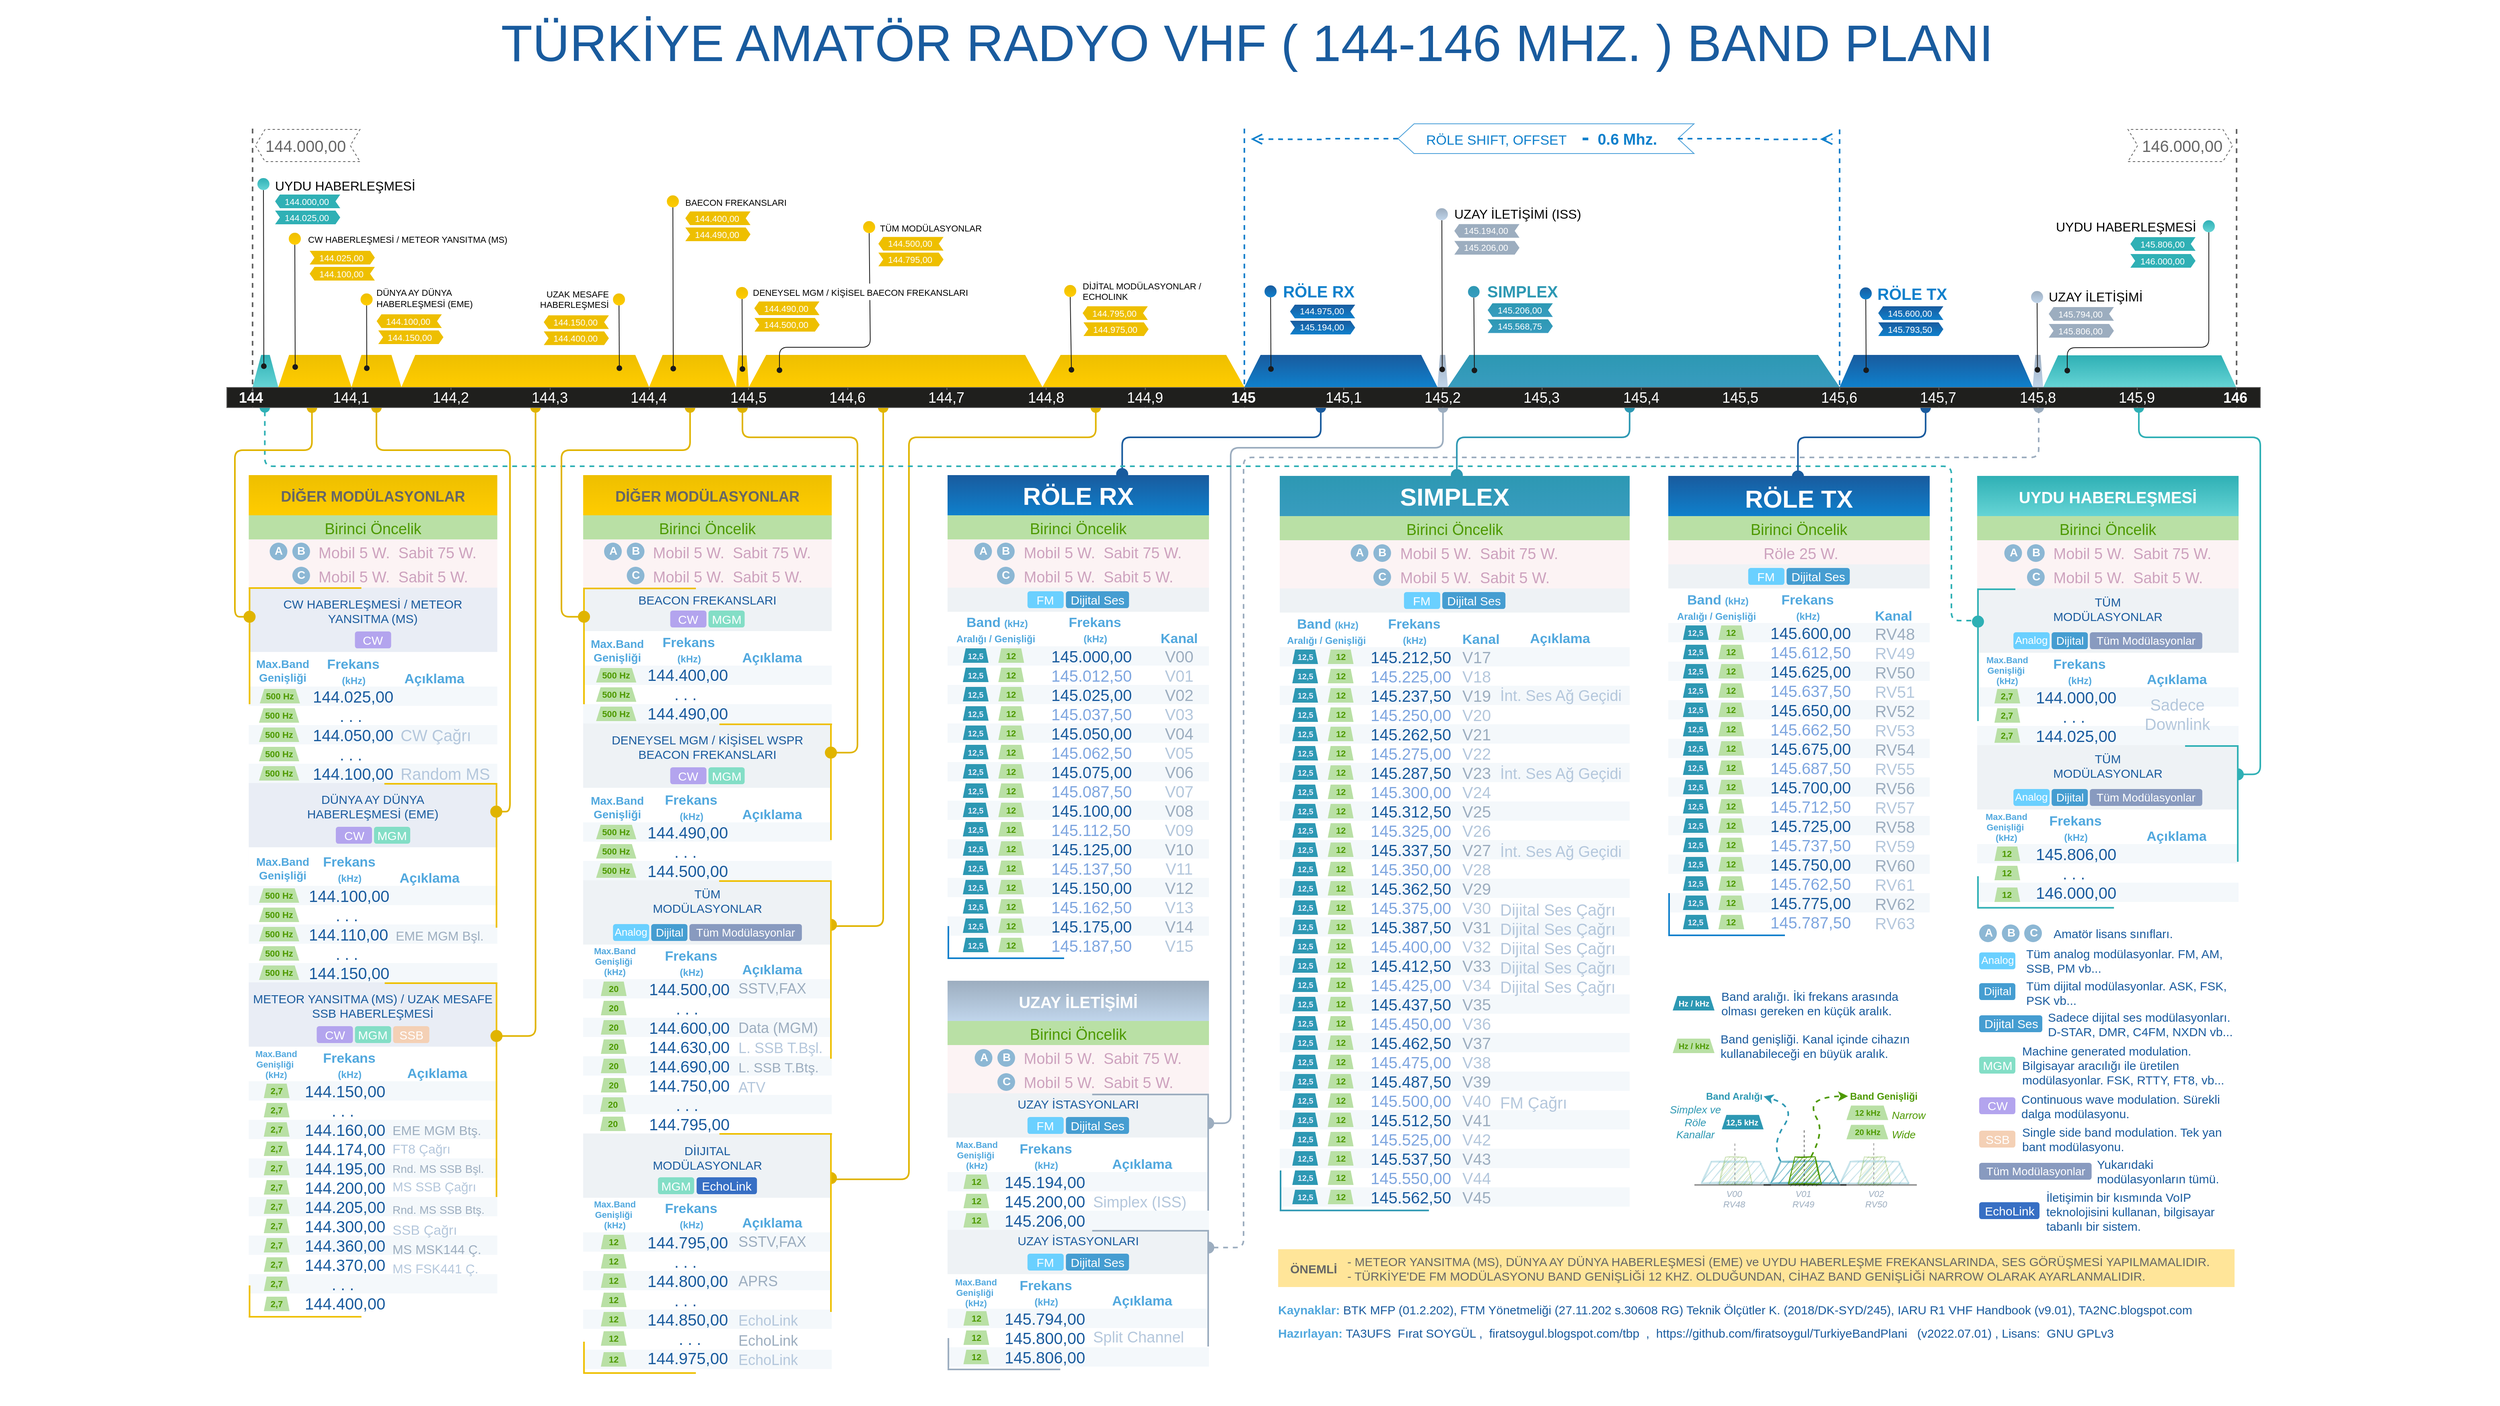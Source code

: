 <mxfile version="19.0.3" type="device"><diagram id="07fea595-8f29-1299-0266-81d95cde20df" name="Page-1"><mxGraphModel dx="6355" dy="1810" grid="1" gridSize="16" guides="1" tooltips="1" connect="1" arrows="1" fold="1" page="0" pageScale="1" pageWidth="1169" pageHeight="827" background="#ffffff" math="0" shadow="0"><root><object label="" BandWidthIconWidth="100" id="0"><mxCell/></object><mxCell id="1" parent="0"/><mxCell id="2RsHSQIbJFHEmeVlZcvF-994" value="" style="rounded=0;whiteSpace=wrap;html=1;strokeColor=none;fillColor=none;fontSize=11;fontColor=#66D4F1;aspect=fixed;" parent="1" vertex="1"><mxGeometry x="-2778" y="672" width="3107" height="1748" as="geometry"/></mxCell><mxCell id="AFLvY6k7YdmOTBnPYr8V-55" style="edgeStyle=orthogonalEdgeStyle;rounded=1;orthogonalLoop=1;jettySize=auto;html=1;startArrow=oval;startFill=1;startSize=13;endArrow=oval;endFill=1;strokeWidth=2;fontSize=14;fontColor=#FFFFFF;exitX=0.25;exitY=0.5;exitDx=0;exitDy=0;strokeColor=#E0B400;exitPerimeter=0;endSize=11;entryX=0.5;entryY=1;entryDx=0;entryDy=0;" parent="1" source="AFLvY6k7YdmOTBnPYr8V-48" target="r8XvA73MaOLI2cVnHuAw-727" edge="1"><mxGeometry relative="1" as="geometry"><mxPoint x="-1440" y="1183" as="targetPoint"/><mxPoint x="-1763.5" y="1825" as="sourcePoint"/><Array as="points"><mxPoint x="-1745" y="2139"/><mxPoint x="-1648" y="2139"/><mxPoint x="-1648" y="1216"/><mxPoint x="-1416" y="1216"/></Array></mxGeometry></mxCell><mxCell id="LUWFLzfztSHCCn4a2Lt7-1" style="edgeStyle=orthogonalEdgeStyle;rounded=1;orthogonalLoop=1;jettySize=auto;html=1;startArrow=oval;startFill=1;startSize=13;endArrow=oval;endFill=1;strokeWidth=2;fontSize=14;fontColor=#FFFFFF;exitX=0.25;exitY=0.5;exitDx=0;exitDy=0;strokeColor=#E0B400;exitPerimeter=0;endSize=11;" parent="1" source="TPop4bo6rUzJq-J9LIn_-915" target="r8XvA73MaOLI2cVnHuAw-725" edge="1"><mxGeometry relative="1" as="geometry"><mxPoint x="-1680" y="1183" as="targetPoint"/><mxPoint x="-1764.5" y="2170.5" as="sourcePoint"/><Array as="points"><mxPoint x="-1745" y="1824"/><mxPoint x="-1680" y="1824"/></Array></mxGeometry></mxCell><mxCell id="LUWFLzfztSHCCn4a2Lt7-5" style="edgeStyle=orthogonalEdgeStyle;rounded=1;orthogonalLoop=1;jettySize=auto;html=1;startArrow=oval;startFill=1;startSize=13;endArrow=oval;endFill=1;strokeColor=#2FB0B5;strokeWidth=2;fontSize=14;fontColor=#FFFFFF;exitX=0.25;exitY=0.5;exitDx=0;exitDy=0;exitPerimeter=0;endSize=11;" parent="1" source="LUWFLzfztSHCCn4a2Lt7-164" target="r8XvA73MaOLI2cVnHuAw-756" edge="1"><mxGeometry relative="1" as="geometry"><mxPoint x="-119" y="1183" as="targetPoint"/><Array as="points"><mxPoint x="32" y="1635"/><mxPoint x="32" y="1216"/><mxPoint x="-119" y="1216"/></Array><mxPoint x="-119.1" y="1264.5" as="sourcePoint"/></mxGeometry></mxCell><mxCell id="LUWFLzfztSHCCn4a2Lt7-8" style="edgeStyle=orthogonalEdgeStyle;rounded=1;orthogonalLoop=1;jettySize=auto;html=1;startArrow=oval;startFill=1;startSize=13;endArrow=oval;endFill=1;strokeWidth=2;fontSize=14;fontColor=#FFFFFF;strokeColor=#9CADBF;dashed=1;exitX=0.151;exitY=0.486;exitDx=0;exitDy=0;exitPerimeter=0;endSize=11;entryX=0.006;entryY=1.003;entryDx=0;entryDy=0;entryPerimeter=0;" parent="1" source="LUWFLzfztSHCCn4a2Lt7-162" target="r8XvA73MaOLI2cVnHuAw-737" edge="1"><mxGeometry relative="1" as="geometry"><mxPoint x="-240" y="1184" as="targetPoint"/><Array as="points"><mxPoint x="-1232" y="2224"/><mxPoint x="-1232" y="1241"/><mxPoint x="-244" y="1241"/></Array><mxPoint x="-1264" y="2288" as="sourcePoint"/></mxGeometry></mxCell><mxCell id="TPop4bo6rUzJq-J9LIn_-900" style="edgeStyle=orthogonalEdgeStyle;orthogonalLoop=1;jettySize=auto;html=1;fontSize=14;fontColor=#FFFFFF;rounded=1;strokeWidth=2;endArrow=oval;endFill=1;startArrow=oval;startFill=1;startSize=13;exitX=0.668;exitY=-0.002;exitDx=0;exitDy=0;exitPerimeter=0;strokeColor=#195B9E;endSize=11;" parent="1" source="xGLqYkk8JmVoSTdKNux2-732" target="r8XvA73MaOLI2cVnHuAw-729" edge="1"><mxGeometry relative="1" as="geometry"><mxPoint x="-2315" y="1360" as="sourcePoint"/><mxPoint x="-1136" y="1183" as="targetPoint"/><Array as="points"><mxPoint x="-1383" y="1216"/><mxPoint x="-1136" y="1216"/></Array></mxGeometry></mxCell><mxCell id="LUWFLzfztSHCCn4a2Lt7-7" style="edgeStyle=orthogonalEdgeStyle;rounded=1;orthogonalLoop=1;jettySize=auto;html=1;startArrow=oval;startFill=1;startSize=13;endArrow=oval;endFill=1;strokeWidth=2;fontSize=14;fontColor=#FFFFFF;endSize=11;exitX=0.25;exitY=0.5;exitDx=0;exitDy=0;exitPerimeter=0;strokeColor=#9CADBF;targetPerimeterSpacing=0;sourcePerimeterSpacing=0;jumpSize=6;entryX=0;entryY=1;entryDx=0;entryDy=0;" parent="1" source="LUWFLzfztSHCCn4a2Lt7-161" target="r8XvA73MaOLI2cVnHuAw-731" edge="1"><mxGeometry relative="1" as="geometry"><mxPoint x="-984" y="1184" as="targetPoint"/><Array as="points"><mxPoint x="-1248" y="2069"/><mxPoint x="-1248" y="1229"/><mxPoint x="-984" y="1229"/></Array><mxPoint x="-1276" y="2066.25" as="sourcePoint"/></mxGeometry></mxCell><mxCell id="TPop4bo6rUzJq-J9LIn_-820" value="" style="shadow=0;dashed=0;shape=mxgraph.bootstrap.rrect;rSize=5;whiteSpace=wrap;fillColor=#FFFFFF;fontColor=#000000;labelBackgroundColor=none;recursiveResize=0;fontStyle=0;strokeColor=none;" parent="1" vertex="1"><mxGeometry x="-320" y="1264" width="325" height="538" as="geometry"/></mxCell><mxCell id="TPop4bo6rUzJq-J9LIn_-821" value="" style="text;strokeColor=none;fillColor=#ffffff;align=left;verticalAlign=top;spacingLeft=4;spacingRight=4;overflow=hidden;rotatable=0;points=[[0,0.5],[1,0.5]];portConstraint=eastwest;labelBackgroundColor=none;fontSize=20;fontColor=#B4C7DC;html=0;" parent="TPop4bo6rUzJq-J9LIn_-820" vertex="1"><mxGeometry y="220" width="325" height="43" as="geometry"/></mxCell><mxCell id="TPop4bo6rUzJq-J9LIn_-822" value="" style="text;strokeColor=none;fillColor=#f4f8fb;align=left;verticalAlign=top;spacingLeft=4;spacingRight=4;overflow=hidden;rotatable=0;points=[[0,0.5],[1,0.5]];portConstraint=eastwest;labelBackgroundColor=none;fontSize=20;fontColor=#B4C7DC;html=0;" parent="TPop4bo6rUzJq-J9LIn_-820" vertex="1"><mxGeometry y="311" width="325" height="24" as="geometry"/></mxCell><mxCell id="TPop4bo6rUzJq-J9LIn_-823" value="UYDU HABERLEŞMESİ" style="text;strokeColor=none;fillColor=#2FB0B5;align=center;verticalAlign=middle;spacingLeft=4;spacingRight=4;overflow=hidden;rotatable=0;points=[[0,0.5],[1,0.5]];portConstraint=eastwest;labelBackgroundColor=none;fontSize=20;fontColor=#FFFFFF;html=0;gradientColor=#65D4D5;fontStyle=1" parent="TPop4bo6rUzJq-J9LIn_-820" vertex="1"><mxGeometry width="325" height="50" as="geometry"/></mxCell><mxCell id="TPop4bo6rUzJq-J9LIn_-824" value="" style="text;strokeColor=none;fillColor=#ffffff;align=left;verticalAlign=top;spacingLeft=4;spacingRight=4;overflow=hidden;rotatable=0;points=[[0,0.5],[1,0.5]];portConstraint=eastwest;labelBackgroundColor=none;fontSize=20;fontColor=#B4C7DC;html=0;" parent="TPop4bo6rUzJq-J9LIn_-820" vertex="1"><mxGeometry y="287" width="325" height="24" as="geometry"/></mxCell><mxCell id="TPop4bo6rUzJq-J9LIn_-825" value="" style="text;strokeColor=none;fillColor=#f4f8fb;align=left;verticalAlign=top;spacingLeft=4;spacingRight=4;overflow=hidden;rotatable=0;points=[[0,0.5],[1,0.5]];portConstraint=eastwest;labelBackgroundColor=none;fontSize=20;fontColor=#B4C7DC;html=0;" parent="TPop4bo6rUzJq-J9LIn_-820" vertex="1"><mxGeometry y="263" width="325" height="24" as="geometry"/></mxCell><mxCell id="TPop4bo6rUzJq-J9LIn_-838" value="2,7" style="shape=trapezoid;perimeter=trapezoidPerimeter;whiteSpace=wrap;html=1;labelBackgroundColor=none;fontSize=11;size=0.111;strokeColor=none;fontStyle=1;verticalAlign=middle;fontColor=#4D9900;fillColor=#B9E0A5;" parent="TPop4bo6rUzJq-J9LIn_-820" vertex="1"><mxGeometry x="21.482" y="265" width="32" height="18" as="geometry"/></mxCell><mxCell id="TPop4bo6rUzJq-J9LIn_-841" value="Birinci Öncelik" style="text;strokeColor=none;fillColor=#B9E0A5;align=center;verticalAlign=middle;spacingLeft=4;spacingRight=4;overflow=hidden;rotatable=0;points=[[0,0.5],[1,0.5]];portConstraint=eastwest;labelBackgroundColor=none;fontSize=19;fontColor=#4D9900;html=0;fontStyle=0" parent="TPop4bo6rUzJq-J9LIn_-820" vertex="1"><mxGeometry y="50" width="325" height="30" as="geometry"/></mxCell><mxCell id="TPop4bo6rUzJq-J9LIn_-843" value="" style="text;strokeColor=none;fillColor=#EEF2F5;align=left;verticalAlign=top;spacingLeft=4;spacingRight=4;overflow=hidden;rotatable=0;points=[[0,0.5],[1,0.5]];portConstraint=eastwest;labelBackgroundColor=none;fontSize=20;fontColor=#B4C7DC;html=0;" parent="TPop4bo6rUzJq-J9LIn_-820" vertex="1"><mxGeometry y="190" width="325" height="30" as="geometry"/></mxCell><mxCell id="TPop4bo6rUzJq-J9LIn_-844" value="&lt;div style=&quot;font-size: 20px&quot;&gt;&lt;/div&gt;&lt;font color=&quot;#195b9e&quot;&gt;144.000,00&lt;br&gt;&amp;nbsp;&amp;nbsp;&amp;nbsp;&amp;nbsp;&amp;nbsp; . . .&lt;br&gt;144.025,00&lt;br&gt;&lt;/font&gt;&lt;span style=&quot;font-size: 20px&quot;&gt;&lt;br style=&quot;font-size: 20px&quot;&gt;&lt;/span&gt;" style="text;strokeColor=none;fillColor=none;html=1;verticalAlign=top;overflow=hidden;whiteSpace=wrap;labelBorderColor=none;labelBackgroundColor=none;spacingTop=0;absoluteArcSize=0;imageAspect=0;noLabel=0;fixDash=0;autosize=0;container=0;dropTarget=0;recursiveResize=1;expand=1;editable=1;backgroundOutline=0;movable=1;movableLabel=1;resizeWidth=0;treeFolding=0;pointerEvents=1;fontSize=20;" parent="TPop4bo6rUzJq-J9LIn_-820" vertex="1"><mxGeometry x="70.97" y="257" width="111" height="87" as="geometry"/></mxCell><mxCell id="TPop4bo6rUzJq-J9LIn_-863" value="&lt;div&gt;&lt;b&gt;&lt;font style=&quot;font-size: 17px&quot; color=&quot;#51a8de&quot;&gt;&amp;nbsp; &amp;nbsp; &amp;nbsp; &amp;nbsp;Açıklama&lt;/font&gt;&lt;br&gt;&lt;/b&gt;&lt;/div&gt;&lt;div style=&quot;font-size: 7px&quot;&gt;&lt;b&gt;&lt;br&gt;&lt;/b&gt;&lt;/div&gt;&lt;div align=&quot;center&quot;&gt;Sadece Downlink&lt;br&gt;&lt;/div&gt;&lt;div style=&quot;font-size: 19px&quot;&gt;&lt;br&gt;&lt;/div&gt;&lt;div&gt;&lt;br&gt;&lt;/div&gt;" style="text;strokeColor=none;fillColor=none;html=1;verticalAlign=top;overflow=hidden;whiteSpace=wrap;labelBorderColor=none;labelBackgroundColor=none;spacingTop=0;absoluteArcSize=0;imageAspect=0;fixDash=0;autosize=0;container=0;dropTarget=0;recursiveResize=1;expand=1;editable=1;backgroundOutline=0;movable=1;movableLabel=1;resizeWidth=0;treeFolding=0;pointerEvents=1;fontSize=20;fontColor=#B4C7DC;" parent="TPop4bo6rUzJq-J9LIn_-820" vertex="1"><mxGeometry x="175.6" y="233" width="144.4" height="103" as="geometry"/></mxCell><mxCell id="TPop4bo6rUzJq-J9LIn_-879" value="Analog" style="rounded=1;whiteSpace=wrap;html=1;shadow=0;labelBackgroundColor=none;strokeColor=none;strokeWidth=5;fillColor=#6ad0ff;fontSize=13;fontColor=#FFFFFF;align=center;verticalAlign=top;spacing=0;spacingRight=0;spacingLeft=0;spacingTop=-3;fontStyle=0;spacingBottom=0;" parent="TPop4bo6rUzJq-J9LIn_-820" vertex="1"><mxGeometry x="45.1" y="194.5" width="45" height="21" as="geometry"/></mxCell><mxCell id="TPop4bo6rUzJq-J9LIn_-880" value="Dijital" style="rounded=1;whiteSpace=wrap;html=1;shadow=0;labelBackgroundColor=none;strokeColor=none;strokeWidth=5;fillColor=#459DD1;fontSize=14;fontColor=#FFFFFF;align=center;verticalAlign=top;spacing=0;spacingRight=0;spacingLeft=0;spacingTop=-3;fontStyle=0;spacingBottom=0;" parent="TPop4bo6rUzJq-J9LIn_-820" vertex="1"><mxGeometry x="92.6" y="194.5" width="45" height="21" as="geometry"/></mxCell><mxCell id="TPop4bo6rUzJq-J9LIn_-881" value="Tüm Modülasyonlar" style="rounded=1;whiteSpace=wrap;html=1;shadow=0;labelBackgroundColor=none;strokeColor=none;strokeWidth=5;fillColor=#889ABF;fontSize=14;fontColor=#FFFFFF;align=center;verticalAlign=top;spacing=0;spacingRight=0;spacingLeft=0;spacingTop=-3;fontStyle=0;spacingBottom=0;" parent="TPop4bo6rUzJq-J9LIn_-820" vertex="1"><mxGeometry x="140.1" y="194.5" width="139.8" height="21" as="geometry"/></mxCell><mxCell id="_Cf4q4Bp69pXdKnYFoIR-6" value="A   B   Mobil 5 W.  Sabit 75 W." style="text;strokeColor=none;fillColor=#fcf3f4;align=center;verticalAlign=middle;spacingLeft=9;spacingRight=4;overflow=hidden;rotatable=0;points=[[0,0.5],[1,0.5]];portConstraint=eastwest;labelBackgroundColor=none;fontSize=19;fontColor=#CDA2BE;html=0;" parent="TPop4bo6rUzJq-J9LIn_-820" vertex="1"><mxGeometry y="80" width="325" height="30" as="geometry"/></mxCell><mxCell id="_Cf4q4Bp69pXdKnYFoIR-7" value="   C   Mobil 5 W.  Sabit 5 W." style="text;strokeColor=none;fillColor=#fcf3f4;align=center;verticalAlign=middle;spacingLeft=9;spacingRight=4;overflow=hidden;rotatable=0;points=[[0,0.5],[1,0.5]];portConstraint=eastwest;labelBackgroundColor=none;fontSize=19;fontColor=#CDA2BE;html=0;" parent="TPop4bo6rUzJq-J9LIn_-820" vertex="1"><mxGeometry y="110" width="325" height="30" as="geometry"/></mxCell><mxCell id="e-QzPeJtZPc96W09EDZL-13" value="&lt;span style=&quot;font-size: 14px;&quot;&gt;&lt;font style=&quot;font-size: 14px;&quot;&gt;B&lt;/font&gt;&lt;/span&gt;" style="ellipse;whiteSpace=wrap;html=1;fontSize=14;verticalAlign=middle;aspect=fixed;spacingTop=0;fontColor=#FFFFFF;spacingLeft=1;strokeColor=none;fillColor=#8CB7D4;spacingBottom=2;fontStyle=1" parent="TPop4bo6rUzJq-J9LIn_-820" vertex="1"><mxGeometry x="61.97" y="85" width="22" height="22" as="geometry"/></mxCell><mxCell id="e-QzPeJtZPc96W09EDZL-14" value="&lt;span style=&quot;font-size: 14px;&quot;&gt;&lt;font style=&quot;font-size: 14px;&quot;&gt;A&lt;/font&gt;&lt;/span&gt;" style="ellipse;whiteSpace=wrap;html=1;fontSize=14;verticalAlign=middle;aspect=fixed;spacingTop=0;fontColor=#FFFFFF;spacingLeft=1;strokeColor=none;fillColor=#8CB7D4;spacingBottom=2;fontStyle=1" parent="TPop4bo6rUzJq-J9LIn_-820" vertex="1"><mxGeometry x="33.76" y="85" width="22" height="22" as="geometry"/></mxCell><mxCell id="e-QzPeJtZPc96W09EDZL-15" value="&lt;span style=&quot;font-size: 14px;&quot;&gt;&lt;font style=&quot;font-size: 14px;&quot;&gt;C&lt;/font&gt;&lt;/span&gt;" style="ellipse;whiteSpace=wrap;html=1;fontSize=14;verticalAlign=middle;aspect=fixed;spacingTop=0;fontColor=#FFFFFF;spacingLeft=1;fontStyle=1;strokeColor=none;fillColor=#8CB7D4;spacingBottom=2;" parent="TPop4bo6rUzJq-J9LIn_-820" vertex="1"><mxGeometry x="61.97" y="115" width="22" height="22" as="geometry"/></mxCell><mxCell id="LUWFLzfztSHCCn4a2Lt7-101" value="TÜM&#10;MODÜLASYONLAR" style="text;strokeColor=none;fillColor=#EEF2F5;align=center;verticalAlign=middle;spacingLeft=4;spacingRight=4;overflow=hidden;rotatable=0;points=[[0,0.5],[1,0.5]];portConstraint=eastwest;labelBackgroundColor=none;fontSize=15;fontColor=#195B9E;html=0;" parent="TPop4bo6rUzJq-J9LIn_-820" vertex="1"><mxGeometry y="140" width="325" height="50" as="geometry"/></mxCell><mxCell id="LUWFLzfztSHCCn4a2Lt7-102" value="" style="text;strokeColor=none;fillColor=#ffffff;align=left;verticalAlign=top;spacingLeft=4;spacingRight=4;overflow=hidden;rotatable=0;points=[[0,0.5],[1,0.5]];portConstraint=eastwest;labelBackgroundColor=none;fontSize=20;fontColor=#B4C7DC;html=0;" parent="TPop4bo6rUzJq-J9LIn_-820" vertex="1"><mxGeometry y="415" width="325" height="43" as="geometry"/></mxCell><mxCell id="LUWFLzfztSHCCn4a2Lt7-103" value="" style="text;strokeColor=none;fillColor=#f4f8fb;align=left;verticalAlign=top;spacingLeft=4;spacingRight=4;overflow=hidden;rotatable=0;points=[[0,0.5],[1,0.5]];portConstraint=eastwest;labelBackgroundColor=none;fontSize=20;fontColor=#B4C7DC;html=0;" parent="TPop4bo6rUzJq-J9LIn_-820" vertex="1"><mxGeometry y="506" width="325" height="24" as="geometry"/></mxCell><mxCell id="LUWFLzfztSHCCn4a2Lt7-104" value="" style="text;strokeColor=none;fillColor=#ffffff;align=left;verticalAlign=top;spacingLeft=4;spacingRight=4;overflow=hidden;rotatable=0;points=[[0,0.5],[1,0.5]];portConstraint=eastwest;labelBackgroundColor=none;fontSize=20;fontColor=#B4C7DC;html=0;" parent="TPop4bo6rUzJq-J9LIn_-820" vertex="1"><mxGeometry y="482" width="325" height="24" as="geometry"/></mxCell><mxCell id="LUWFLzfztSHCCn4a2Lt7-105" value="" style="text;strokeColor=none;fillColor=#f4f8fb;align=left;verticalAlign=top;spacingLeft=4;spacingRight=4;overflow=hidden;rotatable=0;points=[[0,0.5],[1,0.5]];portConstraint=eastwest;labelBackgroundColor=none;fontSize=20;fontColor=#B4C7DC;html=0;" parent="TPop4bo6rUzJq-J9LIn_-820" vertex="1"><mxGeometry y="458" width="325" height="24" as="geometry"/></mxCell><mxCell id="LUWFLzfztSHCCn4a2Lt7-107" value="" style="text;strokeColor=none;fillColor=#EEF2F5;align=left;verticalAlign=top;spacingLeft=4;spacingRight=4;overflow=hidden;rotatable=0;points=[[0,0.5],[1,0.5]];portConstraint=eastwest;labelBackgroundColor=none;fontSize=20;fontColor=#B4C7DC;html=0;" parent="TPop4bo6rUzJq-J9LIn_-820" vertex="1"><mxGeometry y="385" width="325" height="30" as="geometry"/></mxCell><mxCell id="LUWFLzfztSHCCn4a2Lt7-108" value="&lt;div style=&quot;font-size: 20px&quot;&gt;&lt;/div&gt;&lt;font color=&quot;#195b9e&quot;&gt;145.806,00&lt;br&gt;&amp;nbsp;&amp;nbsp;&amp;nbsp;&amp;nbsp;&amp;nbsp; . . .&lt;br&gt;146.000,00&lt;br&gt;&lt;/font&gt;&lt;span style=&quot;font-size: 20px&quot;&gt;&lt;br style=&quot;font-size: 20px&quot;&gt;&lt;/span&gt;" style="text;strokeColor=none;fillColor=none;html=1;verticalAlign=top;overflow=hidden;whiteSpace=wrap;labelBorderColor=none;labelBackgroundColor=none;spacingTop=0;absoluteArcSize=0;imageAspect=0;noLabel=0;fixDash=0;autosize=0;container=0;dropTarget=0;recursiveResize=1;expand=1;editable=1;backgroundOutline=0;movable=1;movableLabel=1;resizeWidth=0;treeFolding=0;pointerEvents=1;fontSize=20;" parent="TPop4bo6rUzJq-J9LIn_-820" vertex="1"><mxGeometry x="70.97" y="452" width="111" height="84" as="geometry"/></mxCell><mxCell id="LUWFLzfztSHCCn4a2Lt7-113" value="Analog" style="rounded=1;whiteSpace=wrap;html=1;shadow=0;labelBackgroundColor=none;strokeColor=none;strokeWidth=5;fillColor=#6ad0ff;fontSize=13;fontColor=#FFFFFF;align=center;verticalAlign=top;spacing=0;spacingRight=0;spacingLeft=0;spacingTop=-3;fontStyle=0;spacingBottom=0;" parent="TPop4bo6rUzJq-J9LIn_-820" vertex="1"><mxGeometry x="45.1" y="389.5" width="45" height="21" as="geometry"/></mxCell><mxCell id="LUWFLzfztSHCCn4a2Lt7-114" value="Dijital" style="rounded=1;whiteSpace=wrap;html=1;shadow=0;labelBackgroundColor=none;strokeColor=none;strokeWidth=5;fillColor=#459DD1;fontSize=14;fontColor=#FFFFFF;align=center;verticalAlign=top;spacing=0;spacingRight=0;spacingLeft=0;spacingTop=-3;fontStyle=0;spacingBottom=0;" parent="TPop4bo6rUzJq-J9LIn_-820" vertex="1"><mxGeometry x="92.6" y="389.5" width="45" height="21" as="geometry"/></mxCell><mxCell id="LUWFLzfztSHCCn4a2Lt7-115" value="Tüm Modülasyonlar" style="rounded=1;whiteSpace=wrap;html=1;shadow=0;labelBackgroundColor=none;strokeColor=none;strokeWidth=5;fillColor=#889ABF;fontSize=14;fontColor=#FFFFFF;align=center;verticalAlign=top;spacing=0;spacingRight=0;spacingLeft=0;spacingTop=-3;fontStyle=0;spacingBottom=0;" parent="TPop4bo6rUzJq-J9LIn_-820" vertex="1"><mxGeometry x="140.1" y="389.5" width="139.8" height="21" as="geometry"/></mxCell><mxCell id="LUWFLzfztSHCCn4a2Lt7-116" value="TÜM&#10;MODÜLASYONLAR" style="text;strokeColor=none;fillColor=#EEF2F5;align=center;verticalAlign=middle;spacingLeft=4;spacingRight=4;overflow=hidden;rotatable=0;points=[[0,0.5],[1,0.5]];portConstraint=eastwest;labelBackgroundColor=none;fontSize=15;fontColor=#195B9E;html=0;" parent="TPop4bo6rUzJq-J9LIn_-820" vertex="1"><mxGeometry y="335" width="325" height="50" as="geometry"/></mxCell><mxCell id="LUWFLzfztSHCCn4a2Lt7-118" value="&lt;div&gt;&lt;b&gt;&lt;font style=&quot;font-size: 17px&quot; color=&quot;#51a8de&quot;&gt;&amp;nbsp; &amp;nbsp; &amp;nbsp;Açıklama&lt;/font&gt;&lt;br&gt;&lt;/b&gt;&lt;/div&gt;&lt;div&gt;&lt;b&gt;&lt;br&gt;&lt;/b&gt;&lt;/div&gt;&lt;div style=&quot;font-size: 19px&quot;&gt;&lt;br&gt;&lt;/div&gt;&lt;div&gt;&lt;br&gt;&lt;/div&gt;" style="text;strokeColor=none;fillColor=none;html=1;verticalAlign=top;overflow=hidden;whiteSpace=wrap;labelBorderColor=none;labelBackgroundColor=none;spacingTop=0;absoluteArcSize=0;imageAspect=0;fixDash=0;autosize=0;container=0;dropTarget=0;recursiveResize=1;expand=1;editable=1;backgroundOutline=0;movable=1;movableLabel=1;resizeWidth=0;treeFolding=0;pointerEvents=1;fontSize=20;fontColor=#B4C7DC;" parent="TPop4bo6rUzJq-J9LIn_-820" vertex="1"><mxGeometry x="185.3" y="428" width="134.7" height="103" as="geometry"/></mxCell><mxCell id="LUWFLzfztSHCCn4a2Lt7-163" value="" style="line;strokeWidth=2;direction=south;html=1;fontSize=100;fontColor=#FFFFFF;align=center;fillColor=none;strokeColor=#2FB0B5;" parent="TPop4bo6rUzJq-J9LIn_-820" vertex="1"><mxGeometry x="-4" y="140" width="10" height="165" as="geometry"/></mxCell><mxCell id="LUWFLzfztSHCCn4a2Lt7-164" value="" style="line;strokeWidth=2;direction=south;html=1;fontSize=100;fontColor=#FFFFFF;align=center;fillColor=none;strokeColor=#2FB0B5;" parent="TPop4bo6rUzJq-J9LIn_-820" vertex="1"><mxGeometry x="319" y="335" width="10" height="145" as="geometry"/></mxCell><mxCell id="GUEDmunKaraUKuEMc-MK-171" value="2,7" style="shape=trapezoid;perimeter=trapezoidPerimeter;whiteSpace=wrap;html=1;labelBackgroundColor=none;fontSize=11;size=0.111;strokeColor=none;fontStyle=1;verticalAlign=middle;fontColor=#4D9900;fillColor=#B9E0A5;" parent="TPop4bo6rUzJq-J9LIn_-820" vertex="1"><mxGeometry x="21.482" y="289" width="32" height="18" as="geometry"/></mxCell><mxCell id="GUEDmunKaraUKuEMc-MK-172" value="2,7" style="shape=trapezoid;perimeter=trapezoidPerimeter;whiteSpace=wrap;html=1;labelBackgroundColor=none;fontSize=11;size=0.111;strokeColor=none;fontStyle=1;verticalAlign=middle;fontColor=#4D9900;fillColor=#B9E0A5;" parent="TPop4bo6rUzJq-J9LIn_-820" vertex="1"><mxGeometry x="21.482" y="314" width="32" height="18" as="geometry"/></mxCell><object label="12" id="GUEDmunKaraUKuEMc-MK-173"><mxCell style="shape=trapezoid;perimeter=trapezoidPerimeter;whiteSpace=wrap;html=1;labelBackgroundColor=none;fontSize=11;size=0.111;strokeColor=none;fontStyle=1;verticalAlign=middle;arcSize=20;fontColor=#4D9900;fillColor=#B9E0A5;" parent="TPop4bo6rUzJq-J9LIn_-820" vertex="1"><mxGeometry x="21.482" y="461" width="32" height="18" as="geometry"/></mxCell></object><object label="12" id="GUEDmunKaraUKuEMc-MK-175"><mxCell style="shape=trapezoid;perimeter=trapezoidPerimeter;whiteSpace=wrap;html=1;labelBackgroundColor=none;fontSize=11;size=0.111;strokeColor=none;fontStyle=1;verticalAlign=middle;arcSize=20;fontColor=#4D9900;fillColor=#B9E0A5;" parent="TPop4bo6rUzJq-J9LIn_-820" vertex="1"><mxGeometry x="21.482" y="512" width="32" height="18" as="geometry"/></mxCell></object><object label="12" id="GUEDmunKaraUKuEMc-MK-174"><mxCell style="shape=trapezoid;perimeter=trapezoidPerimeter;whiteSpace=wrap;html=1;labelBackgroundColor=none;fontSize=11;size=0.111;strokeColor=none;fontStyle=1;verticalAlign=middle;arcSize=20;fontColor=#4D9900;fillColor=#B9E0A5;" parent="TPop4bo6rUzJq-J9LIn_-820" vertex="1"><mxGeometry x="21.482" y="485" width="32" height="18" as="geometry"/></mxCell></object><mxCell id="GUEDmunKaraUKuEMc-MK-176" value="&lt;div style=&quot;font-size: 11px&quot;&gt;&lt;font color=&quot;#51A8DE&quot; style=&quot;font-size: 11px&quot;&gt;&lt;b style=&quot;font-size: 11px&quot;&gt;Max.Band&lt;br style=&quot;font-size: 11px&quot;&gt;Genişliği&amp;nbsp;&lt;/b&gt;&lt;/font&gt;&lt;/div&gt;&lt;div style=&quot;font-size: 11px&quot;&gt;&lt;font color=&quot;#51A8DE&quot; style=&quot;font-size: 11px&quot;&gt;&lt;b style=&quot;font-size: 11px&quot;&gt;&lt;font style=&quot;font-size: 11px&quot;&gt;(kHz)&lt;/font&gt;&lt;/b&gt;&lt;/font&gt;&lt;/div&gt;&lt;span style=&quot;font-size: 11px&quot;&gt;&lt;br style=&quot;font-size: 11px&quot;&gt;&lt;/span&gt;" style="text;strokeColor=none;fillColor=none;html=1;verticalAlign=top;overflow=hidden;whiteSpace=wrap;labelBorderColor=none;labelBackgroundColor=none;spacingTop=0;absoluteArcSize=0;imageAspect=0;noLabel=0;fixDash=0;autosize=0;container=0;dropTarget=0;recursiveResize=1;expand=1;editable=1;backgroundOutline=0;movable=1;movableLabel=1;resizeWidth=0;treeFolding=0;pointerEvents=1;fontSize=11;align=center;" parent="TPop4bo6rUzJq-J9LIn_-820" vertex="1"><mxGeometry x="-2.9" y="411" width="78.76" height="52" as="geometry"/></mxCell><mxCell id="GUEDmunKaraUKuEMc-MK-177" value="&lt;div style=&quot;font-size: 11px&quot;&gt;&lt;font color=&quot;#51A8DE&quot; style=&quot;font-size: 11px&quot;&gt;&lt;b style=&quot;font-size: 11px&quot;&gt;Max.Band&lt;br style=&quot;font-size: 11px&quot;&gt;Genişliği&amp;nbsp;&lt;/b&gt;&lt;/font&gt;&lt;/div&gt;&lt;div style=&quot;font-size: 11px&quot;&gt;&lt;font color=&quot;#51A8DE&quot; style=&quot;font-size: 11px&quot;&gt;&lt;b style=&quot;font-size: 11px&quot;&gt;&lt;font style=&quot;font-size: 11px&quot;&gt;(kHz)&lt;/font&gt;&lt;/b&gt;&lt;/font&gt;&lt;/div&gt;&lt;span style=&quot;font-size: 11px&quot;&gt;&lt;br style=&quot;font-size: 11px&quot;&gt;&lt;/span&gt;" style="text;strokeColor=none;fillColor=none;html=1;verticalAlign=top;overflow=hidden;whiteSpace=wrap;labelBorderColor=none;labelBackgroundColor=none;spacingTop=0;absoluteArcSize=0;imageAspect=0;noLabel=0;fixDash=0;autosize=0;container=0;dropTarget=0;recursiveResize=1;expand=1;editable=1;backgroundOutline=0;movable=1;movableLabel=1;resizeWidth=0;treeFolding=0;pointerEvents=1;fontSize=11;align=center;" parent="TPop4bo6rUzJq-J9LIn_-820" vertex="1"><mxGeometry x="-1.9" y="215.5" width="78.76" height="52" as="geometry"/></mxCell><mxCell id="GUEDmunKaraUKuEMc-MK-210" value="" style="line;strokeWidth=2;direction=south;html=1;fontSize=100;fontColor=#FFFFFF;align=center;fillColor=none;strokeColor=#2FB0B5;rotation=90;" parent="TPop4bo6rUzJq-J9LIn_-820" vertex="1"><mxGeometry x="18.75" y="117.25" width="10" height="47.5" as="geometry"/></mxCell><mxCell id="GUEDmunKaraUKuEMc-MK-211" value="" style="line;strokeWidth=2;direction=south;html=1;fontSize=100;fontColor=#FFFFFF;align=center;fillColor=none;strokeColor=#2FB0B5;rotation=90;" parent="TPop4bo6rUzJq-J9LIn_-820" vertex="1"><mxGeometry x="286.75" y="302.75" width="10" height="66.5" as="geometry"/></mxCell><mxCell id="Po94l76_I4x4SHYp8I8z-7" value="" style="line;strokeWidth=2;direction=south;html=1;fontSize=100;fontColor=#FFFFFF;align=center;fillColor=none;strokeColor=#2FB0B5;rotation=90;" parent="TPop4bo6rUzJq-J9LIn_-820" vertex="1"><mxGeometry x="80.1" y="452.25" width="10" height="170" as="geometry"/></mxCell><mxCell id="Po94l76_I4x4SHYp8I8z-14" value="" style="line;strokeWidth=2;direction=south;html=1;fontSize=100;fontColor=#FFFFFF;align=center;fillColor=none;strokeColor=#2FB0B5;" parent="TPop4bo6rUzJq-J9LIn_-820" vertex="1"><mxGeometry x="-4" y="498" width="10" height="38.5" as="geometry"/></mxCell><mxCell id="uWc_BCenuUaubkLR-RF3-7" value="&lt;div style=&quot;&quot;&gt;&lt;font style=&quot;font-size: 17px&quot;&gt;Frekans&lt;/font&gt;&lt;span style=&quot;font-size: 16px&quot;&gt;&amp;nbsp;&lt;/span&gt;&lt;/div&gt;&lt;font style=&quot;font-size: 12px&quot;&gt;&lt;span style=&quot;&quot;&gt;(kHz)&lt;/span&gt;&amp;nbsp;&lt;/font&gt;" style="text;strokeColor=none;fillColor=none;verticalAlign=middle;overflow=hidden;labelBorderColor=none;labelBackgroundColor=none;spacingTop=0;absoluteArcSize=0;imageAspect=0;fixDash=0;autosize=0;container=0;dropTarget=0;recursiveResize=1;expand=1;editable=1;backgroundOutline=0;movable=1;movableLabel=1;resizeWidth=0;treeFolding=0;pointerEvents=1;fontSize=15;align=center;html=1;fontColor=#51a8de;fontStyle=1;whiteSpace=wrap;" parent="TPop4bo6rUzJq-J9LIn_-820" vertex="1"><mxGeometry x="80.86" y="221" width="91.21" height="41" as="geometry"><mxPoint x="3" y="1" as="offset"/></mxGeometry></mxCell><mxCell id="uWc_BCenuUaubkLR-RF3-8" value="&lt;div style=&quot;&quot;&gt;&lt;font style=&quot;font-size: 17px&quot;&gt;Frekans&lt;/font&gt;&lt;span style=&quot;font-size: 16px&quot;&gt;&amp;nbsp;&lt;/span&gt;&lt;/div&gt;&lt;font style=&quot;font-size: 12px&quot;&gt;&lt;span style=&quot;&quot;&gt;(kHz)&lt;/span&gt;&amp;nbsp;&lt;/font&gt;" style="text;strokeColor=none;fillColor=none;verticalAlign=middle;overflow=hidden;labelBorderColor=none;labelBackgroundColor=none;spacingTop=0;absoluteArcSize=0;imageAspect=0;fixDash=0;autosize=0;container=0;dropTarget=0;recursiveResize=1;expand=1;editable=1;backgroundOutline=0;movable=1;movableLabel=1;resizeWidth=0;treeFolding=0;pointerEvents=1;fontSize=15;align=center;html=1;fontColor=#51a8de;fontStyle=1;whiteSpace=wrap;" parent="TPop4bo6rUzJq-J9LIn_-820" vertex="1"><mxGeometry x="75.86" y="416.5" width="91.21" height="41" as="geometry"><mxPoint x="3" y="1" as="offset"/></mxGeometry></mxCell><mxCell id="LUWFLzfztSHCCn4a2Lt7-6" style="edgeStyle=orthogonalEdgeStyle;rounded=1;orthogonalLoop=1;jettySize=auto;html=1;startArrow=oval;startFill=1;startSize=13;endArrow=oval;endFill=1;strokeColor=#2FB0B5;strokeWidth=2;fontSize=14;fontColor=#FFFFFF;exitX=0.25;exitY=0.5;exitDx=0;exitDy=0;dashed=1;exitPerimeter=0;endSize=11;entryX=0.123;entryY=0.993;entryDx=0;entryDy=0;entryPerimeter=0;" parent="1" source="LUWFLzfztSHCCn4a2Lt7-163" target="r8XvA73MaOLI2cVnHuAw-746" edge="1"><mxGeometry relative="1" as="geometry"><mxPoint x="-2448" y="1188" as="targetPoint"/><Array as="points"><mxPoint x="-319" y="1444"/><mxPoint x="-352" y="1444"/><mxPoint x="-352" y="1252"/><mxPoint x="-2449" y="1252"/></Array><mxPoint x="-292.0" y="1293" as="sourcePoint"/></mxGeometry></mxCell><mxCell id="LUWFLzfztSHCCn4a2Lt7-119" value="" style="shadow=0;dashed=0;shape=mxgraph.bootstrap.rrect;rSize=5;whiteSpace=wrap;fillColor=#FFFFFF;fontColor=#000000;labelBackgroundColor=none;recursiveResize=0;fontStyle=0;strokeColor=none;" parent="1" vertex="1"><mxGeometry x="-1600" y="1892" width="325" height="484" as="geometry"/></mxCell><mxCell id="LUWFLzfztSHCCn4a2Lt7-120" value="" style="text;strokeColor=none;fillColor=#ffffff;align=left;verticalAlign=top;spacingLeft=4;spacingRight=4;overflow=hidden;rotatable=0;points=[[0,0.5],[1,0.5]];portConstraint=eastwest;labelBackgroundColor=none;fontSize=20;fontColor=#B4C7DC;html=0;" parent="LUWFLzfztSHCCn4a2Lt7-119" vertex="1"><mxGeometry y="195" width="325" height="43" as="geometry"/></mxCell><mxCell id="LUWFLzfztSHCCn4a2Lt7-121" value="" style="text;strokeColor=none;fillColor=#f4f8fb;align=left;verticalAlign=top;spacingLeft=4;spacingRight=4;overflow=hidden;rotatable=0;points=[[0,0.5],[1,0.5]];portConstraint=eastwest;labelBackgroundColor=none;fontSize=20;fontColor=#B4C7DC;html=0;" parent="LUWFLzfztSHCCn4a2Lt7-119" vertex="1"><mxGeometry y="286" width="325" height="24" as="geometry"/></mxCell><mxCell id="LUWFLzfztSHCCn4a2Lt7-122" value="UZAY İLETİŞİMİ" style="text;strokeColor=none;align=center;verticalAlign=middle;spacingLeft=4;spacingRight=4;overflow=hidden;rotatable=0;points=[[0,0.5],[1,0.5]];portConstraint=eastwest;labelBackgroundColor=none;fontSize=20;fontColor=#FFFFFF;html=0;fontStyle=1;fillColor=#9CADBF;gradientColor=#C0D5EB;" parent="LUWFLzfztSHCCn4a2Lt7-119" vertex="1"><mxGeometry width="325" height="50" as="geometry"/></mxCell><mxCell id="LUWFLzfztSHCCn4a2Lt7-123" value="" style="text;strokeColor=none;fillColor=#ffffff;align=left;verticalAlign=top;spacingLeft=4;spacingRight=4;overflow=hidden;rotatable=0;points=[[0,0.5],[1,0.5]];portConstraint=eastwest;labelBackgroundColor=none;fontSize=20;fontColor=#B4C7DC;html=0;" parent="LUWFLzfztSHCCn4a2Lt7-119" vertex="1"><mxGeometry y="262" width="325" height="24" as="geometry"/></mxCell><mxCell id="LUWFLzfztSHCCn4a2Lt7-124" value="" style="text;strokeColor=none;fillColor=#f4f8fb;align=left;verticalAlign=top;spacingLeft=4;spacingRight=4;overflow=hidden;rotatable=0;points=[[0,0.5],[1,0.5]];portConstraint=eastwest;labelBackgroundColor=none;fontSize=20;fontColor=#B4C7DC;html=0;" parent="LUWFLzfztSHCCn4a2Lt7-119" vertex="1"><mxGeometry y="238" width="325" height="24" as="geometry"/></mxCell><mxCell id="LUWFLzfztSHCCn4a2Lt7-126" value="Birinci Öncelik" style="text;strokeColor=none;fillColor=#B9E0A5;align=center;verticalAlign=middle;spacingLeft=4;spacingRight=4;overflow=hidden;rotatable=0;points=[[0,0.5],[1,0.5]];portConstraint=eastwest;labelBackgroundColor=none;fontSize=19;fontColor=#4D9900;html=0;fontStyle=0" parent="LUWFLzfztSHCCn4a2Lt7-119" vertex="1"><mxGeometry y="50" width="325" height="30" as="geometry"/></mxCell><mxCell id="LUWFLzfztSHCCn4a2Lt7-127" value="" style="text;strokeColor=none;fillColor=#EEF2F5;align=left;verticalAlign=top;spacingLeft=4;spacingRight=4;overflow=hidden;rotatable=0;points=[[0,0.5],[1,0.5]];portConstraint=eastwest;labelBackgroundColor=none;fontSize=20;fontColor=#B4C7DC;html=0;" parent="LUWFLzfztSHCCn4a2Lt7-119" vertex="1"><mxGeometry y="165" width="325" height="30" as="geometry"/></mxCell><mxCell id="LUWFLzfztSHCCn4a2Lt7-128" value="&lt;div style=&quot;font-size: 20px&quot;&gt;&lt;/div&gt;&lt;font color=&quot;#195b9e&quot;&gt;145.194,00&lt;br&gt;145.200,00&lt;br&gt;145.206,00&lt;br&gt;&lt;/font&gt;&lt;span style=&quot;font-size: 20px&quot;&gt;&lt;br style=&quot;font-size: 20px&quot;&gt;&lt;/span&gt;" style="text;strokeColor=none;fillColor=none;html=1;verticalAlign=top;overflow=hidden;whiteSpace=wrap;labelBorderColor=none;labelBackgroundColor=none;spacingTop=0;absoluteArcSize=0;imageAspect=0;noLabel=0;fixDash=0;autosize=0;container=0;dropTarget=0;recursiveResize=1;expand=1;editable=1;backgroundOutline=0;movable=1;movableLabel=1;resizeWidth=0;treeFolding=0;pointerEvents=1;fontSize=20;" parent="LUWFLzfztSHCCn4a2Lt7-119" vertex="1"><mxGeometry x="68.97" y="232" width="111" height="80" as="geometry"/></mxCell><mxCell id="LUWFLzfztSHCCn4a2Lt7-131" value="&lt;div&gt;&lt;b&gt;&lt;font style=&quot;font-size: 17px&quot; color=&quot;#51a8de&quot;&gt;&amp;nbsp; &amp;nbsp; &amp;nbsp;Açıklama&lt;/font&gt;&lt;br&gt;&lt;/b&gt;&lt;/div&gt;&lt;div&gt;&lt;br&gt;&lt;/div&gt;&lt;div&gt;&lt;font style=&quot;font-size: 19px&quot;&gt;Simplex (ISS)&lt;/font&gt;&lt;b&gt;&lt;br&gt;&lt;/b&gt;&lt;/div&gt;&lt;div style=&quot;font-size: 19px&quot;&gt;&lt;br&gt;&lt;/div&gt;&lt;div&gt;&lt;br&gt;&lt;/div&gt;" style="text;strokeColor=none;fillColor=none;html=1;verticalAlign=top;overflow=hidden;whiteSpace=wrap;labelBorderColor=none;labelBackgroundColor=none;spacingTop=0;absoluteArcSize=0;imageAspect=0;fixDash=0;autosize=0;container=0;dropTarget=0;recursiveResize=1;expand=1;editable=1;backgroundOutline=0;movable=1;movableLabel=1;resizeWidth=0;treeFolding=0;pointerEvents=1;fontSize=20;fontColor=#B4C7DC;" parent="LUWFLzfztSHCCn4a2Lt7-119" vertex="1"><mxGeometry x="178.6" y="208" width="141.4" height="103" as="geometry"/></mxCell><mxCell id="LUWFLzfztSHCCn4a2Lt7-136" value="A   B   Mobil 5 W.  Sabit 75 W." style="text;strokeColor=none;fillColor=#fcf3f4;align=center;verticalAlign=middle;spacingLeft=9;spacingRight=4;overflow=hidden;rotatable=0;points=[[0,0.5],[1,0.5]];portConstraint=eastwest;labelBackgroundColor=none;fontSize=19;fontColor=#CDA2BE;html=0;" parent="LUWFLzfztSHCCn4a2Lt7-119" vertex="1"><mxGeometry y="80" width="325" height="30" as="geometry"/></mxCell><mxCell id="LUWFLzfztSHCCn4a2Lt7-137" value="   C   Mobil 5 W.  Sabit 5 W." style="text;strokeColor=none;fillColor=#fcf3f4;align=center;verticalAlign=middle;spacingLeft=9;spacingRight=4;overflow=hidden;rotatable=0;points=[[0,0.5],[1,0.5]];portConstraint=eastwest;labelBackgroundColor=none;fontSize=19;fontColor=#CDA2BE;html=0;" parent="LUWFLzfztSHCCn4a2Lt7-119" vertex="1"><mxGeometry y="110" width="325" height="30" as="geometry"/></mxCell><mxCell id="LUWFLzfztSHCCn4a2Lt7-138" value="&lt;span style=&quot;font-size: 14px;&quot;&gt;&lt;font style=&quot;font-size: 14px;&quot;&gt;B&lt;/font&gt;&lt;/span&gt;" style="ellipse;whiteSpace=wrap;html=1;fontSize=14;verticalAlign=middle;aspect=fixed;spacingTop=0;fontColor=#FFFFFF;spacingLeft=1;strokeColor=none;fillColor=#8CB7D4;spacingBottom=2;fontStyle=1" parent="LUWFLzfztSHCCn4a2Lt7-119" vertex="1"><mxGeometry x="61.97" y="85" width="22" height="22" as="geometry"/></mxCell><mxCell id="LUWFLzfztSHCCn4a2Lt7-139" value="&lt;span style=&quot;font-size: 14px;&quot;&gt;&lt;font style=&quot;font-size: 14px;&quot;&gt;A&lt;/font&gt;&lt;/span&gt;" style="ellipse;whiteSpace=wrap;html=1;fontSize=14;verticalAlign=middle;aspect=fixed;spacingTop=0;fontColor=#FFFFFF;spacingLeft=1;strokeColor=none;fillColor=#8CB7D4;spacingBottom=2;fontStyle=1" parent="LUWFLzfztSHCCn4a2Lt7-119" vertex="1"><mxGeometry x="33.76" y="85" width="22" height="22" as="geometry"/></mxCell><mxCell id="LUWFLzfztSHCCn4a2Lt7-140" value="&lt;span style=&quot;font-size: 14px;&quot;&gt;&lt;font style=&quot;font-size: 14px;&quot;&gt;C&lt;/font&gt;&lt;/span&gt;" style="ellipse;whiteSpace=wrap;html=1;fontSize=14;verticalAlign=middle;aspect=fixed;spacingTop=0;fontColor=#FFFFFF;spacingLeft=1;fontStyle=1;strokeColor=none;fillColor=#8CB7D4;spacingBottom=2;" parent="LUWFLzfztSHCCn4a2Lt7-119" vertex="1"><mxGeometry x="61.97" y="115" width="22" height="22" as="geometry"/></mxCell><mxCell id="LUWFLzfztSHCCn4a2Lt7-141" value="UZAY İSTASYONLARI" style="text;strokeColor=none;fillColor=#EEF2F5;align=center;verticalAlign=middle;spacingLeft=4;spacingRight=4;overflow=hidden;rotatable=0;points=[[0,0.5],[1,0.5]];portConstraint=eastwest;labelBackgroundColor=none;fontSize=15;fontColor=#195B9E;html=0;" parent="LUWFLzfztSHCCn4a2Lt7-119" vertex="1"><mxGeometry y="140" width="325" height="25" as="geometry"/></mxCell><mxCell id="LUWFLzfztSHCCn4a2Lt7-142" value="" style="text;strokeColor=none;fillColor=#ffffff;align=left;verticalAlign=top;spacingLeft=4;spacingRight=4;overflow=hidden;rotatable=0;points=[[0,0.5],[1,0.5]];portConstraint=eastwest;labelBackgroundColor=none;fontSize=20;fontColor=#B4C7DC;html=0;" parent="LUWFLzfztSHCCn4a2Lt7-119" vertex="1"><mxGeometry y="365" width="325" height="43" as="geometry"/></mxCell><mxCell id="LUWFLzfztSHCCn4a2Lt7-143" value="" style="text;strokeColor=none;fillColor=#f4f8fb;align=left;verticalAlign=top;spacingLeft=4;spacingRight=4;overflow=hidden;rotatable=0;points=[[0,0.5],[1,0.5]];portConstraint=eastwest;labelBackgroundColor=none;fontSize=20;fontColor=#B4C7DC;html=0;" parent="LUWFLzfztSHCCn4a2Lt7-119" vertex="1"><mxGeometry y="456" width="325" height="24" as="geometry"/></mxCell><mxCell id="LUWFLzfztSHCCn4a2Lt7-144" value="" style="text;strokeColor=none;fillColor=#ffffff;align=left;verticalAlign=top;spacingLeft=4;spacingRight=4;overflow=hidden;rotatable=0;points=[[0,0.5],[1,0.5]];portConstraint=eastwest;labelBackgroundColor=none;fontSize=20;fontColor=#B4C7DC;html=0;" parent="LUWFLzfztSHCCn4a2Lt7-119" vertex="1"><mxGeometry y="432" width="325" height="24" as="geometry"/></mxCell><mxCell id="LUWFLzfztSHCCn4a2Lt7-145" value="" style="text;strokeColor=none;fillColor=#f4f8fb;align=left;verticalAlign=top;spacingLeft=4;spacingRight=4;overflow=hidden;rotatable=0;points=[[0,0.5],[1,0.5]];portConstraint=eastwest;labelBackgroundColor=none;fontSize=20;fontColor=#B4C7DC;html=0;" parent="LUWFLzfztSHCCn4a2Lt7-119" vertex="1"><mxGeometry y="408" width="325" height="24" as="geometry"/></mxCell><mxCell id="LUWFLzfztSHCCn4a2Lt7-147" value="" style="text;strokeColor=none;fillColor=#EEF2F5;align=left;verticalAlign=top;spacingLeft=4;spacingRight=4;overflow=hidden;rotatable=0;points=[[0,0.5],[1,0.5]];portConstraint=eastwest;labelBackgroundColor=none;fontSize=20;fontColor=#B4C7DC;html=0;" parent="LUWFLzfztSHCCn4a2Lt7-119" vertex="1"><mxGeometry y="335" width="325" height="30" as="geometry"/></mxCell><mxCell id="LUWFLzfztSHCCn4a2Lt7-148" value="&lt;div style=&quot;font-size: 20px&quot;&gt;&lt;/div&gt;&lt;font color=&quot;#195b9e&quot;&gt;145.794,00&lt;br&gt;145.800,00&lt;br&gt;145.806,00&lt;br&gt;&lt;/font&gt;&lt;span style=&quot;font-size: 20px&quot;&gt;&lt;br style=&quot;font-size: 20px&quot;&gt;&lt;/span&gt;" style="text;strokeColor=none;fillColor=none;html=1;verticalAlign=top;overflow=hidden;whiteSpace=wrap;labelBorderColor=none;labelBackgroundColor=none;spacingTop=0;absoluteArcSize=0;imageAspect=0;noLabel=0;fixDash=0;autosize=0;container=0;dropTarget=0;recursiveResize=1;expand=1;editable=1;backgroundOutline=0;movable=1;movableLabel=1;resizeWidth=0;treeFolding=0;pointerEvents=1;fontSize=20;" parent="LUWFLzfztSHCCn4a2Lt7-119" vertex="1"><mxGeometry x="68.97" y="402" width="111" height="86" as="geometry"/></mxCell><mxCell id="LUWFLzfztSHCCn4a2Lt7-155" value="UZAY İSTASYONLARI" style="text;strokeColor=none;fillColor=#EEF2F5;align=center;verticalAlign=middle;spacingLeft=4;spacingRight=4;overflow=hidden;rotatable=0;points=[[0,0.5],[1,0.5]];portConstraint=eastwest;labelBackgroundColor=none;fontSize=15;fontColor=#195B9E;html=0;" parent="LUWFLzfztSHCCn4a2Lt7-119" vertex="1"><mxGeometry y="310" width="325" height="25" as="geometry"/></mxCell><mxCell id="LUWFLzfztSHCCn4a2Lt7-156" value="&lt;div&gt;&lt;b&gt;&lt;font style=&quot;font-size: 17px&quot; color=&quot;#51a8de&quot;&gt;&amp;nbsp; &amp;nbsp; &amp;nbsp;Açıklama&lt;/font&gt;&lt;br&gt;&lt;/b&gt;&lt;/div&gt;&lt;div&gt;&lt;b&gt;&lt;br&gt;&lt;/b&gt;&lt;/div&gt;&lt;div style=&quot;font-size: 19px&quot;&gt;Split Channel&lt;br&gt;&lt;/div&gt;" style="text;strokeColor=none;fillColor=none;html=1;verticalAlign=top;overflow=hidden;whiteSpace=wrap;labelBorderColor=none;labelBackgroundColor=none;spacingTop=0;absoluteArcSize=0;imageAspect=0;fixDash=0;autosize=0;container=0;dropTarget=0;recursiveResize=1;expand=1;editable=1;backgroundOutline=0;movable=1;movableLabel=1;resizeWidth=0;treeFolding=0;pointerEvents=1;fontSize=20;fontColor=#B4C7DC;" parent="LUWFLzfztSHCCn4a2Lt7-119" vertex="1"><mxGeometry x="178.6" y="378" width="141.4" height="103" as="geometry"/></mxCell><mxCell id="LUWFLzfztSHCCn4a2Lt7-157" value="Dijital Ses" style="rounded=1;whiteSpace=wrap;html=1;shadow=0;labelBackgroundColor=none;strokeColor=none;strokeWidth=5;fillColor=#459DD1;fontSize=15;fontColor=#FFFFFF;align=center;verticalAlign=top;spacing=0;spacingRight=0;spacingLeft=0;spacingTop=-3;fontStyle=0" parent="LUWFLzfztSHCCn4a2Lt7-119" vertex="1"><mxGeometry x="147.13" y="169.5" width="78.5" height="21" as="geometry"/></mxCell><mxCell id="LUWFLzfztSHCCn4a2Lt7-158" value="FM" style="rounded=1;whiteSpace=wrap;html=1;shadow=0;labelBackgroundColor=none;strokeColor=none;strokeWidth=5;fillColor=#6ad0ff;fontSize=15;fontColor=#FFFFFF;align=center;verticalAlign=top;spacing=0;spacingRight=0;spacingLeft=0;spacingTop=-3;fontStyle=0" parent="LUWFLzfztSHCCn4a2Lt7-119" vertex="1"><mxGeometry x="99.38" y="169.5" width="45" height="21" as="geometry"/></mxCell><mxCell id="LUWFLzfztSHCCn4a2Lt7-159" value="FM" style="rounded=1;whiteSpace=wrap;html=1;shadow=0;labelBackgroundColor=none;strokeColor=none;strokeWidth=5;fillColor=#6ad0ff;fontSize=15;fontColor=#FFFFFF;align=center;verticalAlign=top;spacing=0;spacingRight=0;spacingLeft=0;spacingTop=-3;fontStyle=0" parent="LUWFLzfztSHCCn4a2Lt7-119" vertex="1"><mxGeometry x="99.37" y="339.5" width="45" height="21" as="geometry"/></mxCell><mxCell id="LUWFLzfztSHCCn4a2Lt7-160" value="Dijital Ses" style="rounded=1;whiteSpace=wrap;html=1;shadow=0;labelBackgroundColor=none;strokeColor=none;strokeWidth=5;fillColor=#459DD1;fontSize=15;fontColor=#FFFFFF;align=center;verticalAlign=top;spacing=0;spacingRight=0;spacingLeft=0;spacingTop=-3;fontStyle=0" parent="LUWFLzfztSHCCn4a2Lt7-119" vertex="1"><mxGeometry x="147.12" y="339.5" width="78.5" height="21" as="geometry"/></mxCell><mxCell id="LUWFLzfztSHCCn4a2Lt7-161" value="" style="line;strokeWidth=2;direction=south;html=1;fontSize=100;fontColor=#FFFFFF;align=center;strokeColor=#9CADBF;fillColor=none;" parent="LUWFLzfztSHCCn4a2Lt7-119" vertex="1"><mxGeometry x="319" y="141" width="10" height="145" as="geometry"/></mxCell><mxCell id="LUWFLzfztSHCCn4a2Lt7-162" value="" style="line;strokeWidth=2;direction=south;html=1;fontSize=100;fontColor=#FFFFFF;align=center;strokeColor=#9CADBF;fillColor=none;" parent="LUWFLzfztSHCCn4a2Lt7-119" vertex="1"><mxGeometry x="319" y="310" width="10" height="145" as="geometry"/></mxCell><mxCell id="GUEDmunKaraUKuEMc-MK-178" value="12" style="shape=trapezoid;perimeter=trapezoidPerimeter;whiteSpace=wrap;html=1;labelBackgroundColor=none;fontSize=11;size=0.111;strokeColor=none;fontStyle=1;verticalAlign=middle;fontColor=#4D9900;fillColor=#B9E0A5;" parent="LUWFLzfztSHCCn4a2Lt7-119" vertex="1"><mxGeometry x="19.762" y="411" width="32" height="18" as="geometry"/></mxCell><mxCell id="GUEDmunKaraUKuEMc-MK-179" value="12" style="shape=trapezoid;perimeter=trapezoidPerimeter;whiteSpace=wrap;html=1;labelBackgroundColor=none;fontSize=11;size=0.111;strokeColor=none;fontStyle=1;verticalAlign=middle;fontColor=#4D9900;fillColor=#B9E0A5;" parent="LUWFLzfztSHCCn4a2Lt7-119" vertex="1"><mxGeometry x="19.762" y="435" width="32" height="18" as="geometry"/></mxCell><mxCell id="GUEDmunKaraUKuEMc-MK-180" value="12" style="shape=trapezoid;perimeter=trapezoidPerimeter;whiteSpace=wrap;html=1;labelBackgroundColor=none;fontSize=11;size=0.111;strokeColor=none;fontStyle=1;verticalAlign=middle;fontColor=#4D9900;fillColor=#B9E0A5;" parent="LUWFLzfztSHCCn4a2Lt7-119" vertex="1"><mxGeometry x="19.762" y="459" width="32" height="18" as="geometry"/></mxCell><mxCell id="GUEDmunKaraUKuEMc-MK-181" value="12" style="shape=trapezoid;perimeter=trapezoidPerimeter;whiteSpace=wrap;html=1;labelBackgroundColor=none;fontSize=11;size=0.111;strokeColor=none;fontStyle=1;verticalAlign=middle;fontColor=#4D9900;fillColor=#B9E0A5;" parent="LUWFLzfztSHCCn4a2Lt7-119" vertex="1"><mxGeometry x="19.762" y="241" width="32" height="18" as="geometry"/></mxCell><mxCell id="GUEDmunKaraUKuEMc-MK-182" value="12" style="shape=trapezoid;perimeter=trapezoidPerimeter;whiteSpace=wrap;html=1;labelBackgroundColor=none;fontSize=11;size=0.111;strokeColor=none;fontStyle=1;verticalAlign=middle;fontColor=#4D9900;fillColor=#B9E0A5;" parent="LUWFLzfztSHCCn4a2Lt7-119" vertex="1"><mxGeometry x="19.762" y="265" width="32" height="18" as="geometry"/></mxCell><mxCell id="GUEDmunKaraUKuEMc-MK-183" value="12" style="shape=trapezoid;perimeter=trapezoidPerimeter;whiteSpace=wrap;html=1;labelBackgroundColor=none;fontSize=11;size=0.111;strokeColor=none;fontStyle=1;verticalAlign=middle;fontColor=#4D9900;fillColor=#B9E0A5;" parent="LUWFLzfztSHCCn4a2Lt7-119" vertex="1"><mxGeometry x="19.762" y="289" width="32" height="18" as="geometry"/></mxCell><mxCell id="GUEDmunKaraUKuEMc-MK-184" value="&lt;div style=&quot;font-size: 11px&quot;&gt;&lt;font color=&quot;#51A8DE&quot; style=&quot;font-size: 11px&quot;&gt;&lt;b style=&quot;font-size: 11px&quot;&gt;Max.Band&lt;br style=&quot;font-size: 11px&quot;&gt;Genişliği&amp;nbsp;&lt;/b&gt;&lt;/font&gt;&lt;/div&gt;&lt;div style=&quot;font-size: 11px&quot;&gt;&lt;font color=&quot;#51A8DE&quot; style=&quot;font-size: 11px&quot;&gt;&lt;b style=&quot;font-size: 11px&quot;&gt;&lt;font style=&quot;font-size: 11px&quot;&gt;(kHz)&lt;/font&gt;&lt;/b&gt;&lt;/font&gt;&lt;/div&gt;&lt;span style=&quot;font-size: 11px&quot;&gt;&lt;br style=&quot;font-size: 11px&quot;&gt;&lt;/span&gt;" style="text;strokeColor=none;fillColor=none;html=1;verticalAlign=top;overflow=hidden;whiteSpace=wrap;labelBorderColor=none;labelBackgroundColor=none;spacingTop=0;absoluteArcSize=0;imageAspect=0;noLabel=0;fixDash=0;autosize=0;container=0;dropTarget=0;recursiveResize=1;expand=1;editable=1;backgroundOutline=0;movable=1;movableLabel=1;resizeWidth=0;treeFolding=0;pointerEvents=1;fontSize=11;align=center;" parent="LUWFLzfztSHCCn4a2Lt7-119" vertex="1"><mxGeometry x="-3.62" y="361.5" width="78.76" height="52" as="geometry"/></mxCell><mxCell id="GUEDmunKaraUKuEMc-MK-185" value="&lt;div style=&quot;font-size: 11px&quot;&gt;&lt;font color=&quot;#51A8DE&quot; style=&quot;font-size: 11px&quot;&gt;&lt;b style=&quot;font-size: 11px&quot;&gt;Max.Band&lt;br style=&quot;font-size: 11px&quot;&gt;Genişliği&amp;nbsp;&lt;/b&gt;&lt;/font&gt;&lt;/div&gt;&lt;div style=&quot;font-size: 11px&quot;&gt;&lt;font color=&quot;#51A8DE&quot; style=&quot;font-size: 11px&quot;&gt;&lt;b style=&quot;font-size: 11px&quot;&gt;&lt;font style=&quot;font-size: 11px&quot;&gt;(kHz)&lt;/font&gt;&lt;/b&gt;&lt;/font&gt;&lt;/div&gt;&lt;span style=&quot;font-size: 11px&quot;&gt;&lt;br style=&quot;font-size: 11px&quot;&gt;&lt;/span&gt;" style="text;strokeColor=none;fillColor=none;html=1;verticalAlign=top;overflow=hidden;whiteSpace=wrap;labelBorderColor=none;labelBackgroundColor=none;spacingTop=0;absoluteArcSize=0;imageAspect=0;noLabel=0;fixDash=0;autosize=0;container=0;dropTarget=0;recursiveResize=1;expand=1;editable=1;backgroundOutline=0;movable=1;movableLabel=1;resizeWidth=0;treeFolding=0;pointerEvents=1;fontSize=11;align=center;" parent="LUWFLzfztSHCCn4a2Lt7-119" vertex="1"><mxGeometry x="-2.62" y="190.5" width="78.76" height="52" as="geometry"/></mxCell><mxCell id="GUEDmunKaraUKuEMc-MK-208" value="" style="line;strokeWidth=2;direction=south;html=1;fontSize=100;fontColor=#FFFFFF;align=center;strokeColor=#9CADBF;fillColor=none;rotation=90;" parent="LUWFLzfztSHCCn4a2Lt7-119" vertex="1"><mxGeometry x="247.3" y="69" width="10" height="145" as="geometry"/></mxCell><mxCell id="GUEDmunKaraUKuEMc-MK-209" value="" style="line;strokeWidth=2;direction=south;html=1;fontSize=100;fontColor=#FFFFFF;align=center;strokeColor=#9CADBF;fillColor=none;rotation=90;" parent="LUWFLzfztSHCCn4a2Lt7-119" vertex="1"><mxGeometry x="247.3" y="238.5" width="10" height="145" as="geometry"/></mxCell><mxCell id="Po94l76_I4x4SHYp8I8z-12" value="" style="line;strokeWidth=2;direction=south;html=1;gradientColor=#0F80CC;fontSize=100;fontColor=#FFFFFF;align=center;rotation=90;gradientDirection=north;sketch=0;shadow=0;strokeColor=#9CADBF;" parent="LUWFLzfztSHCCn4a2Lt7-119" vertex="1"><mxGeometry x="65.14" y="413.5" width="10" height="140" as="geometry"/></mxCell><mxCell id="Po94l76_I4x4SHYp8I8z-13" value="" style="line;strokeWidth=2;direction=south;html=1;fillColor=#E9EDF5;gradientColor=#0F80CC;fontSize=100;fontColor=#FFFFFF;align=center;strokeColor=#9CADBF;" parent="LUWFLzfztSHCCn4a2Lt7-119" vertex="1"><mxGeometry x="-3.96" y="444.5" width="10" height="40" as="geometry"/></mxCell><mxCell id="uWc_BCenuUaubkLR-RF3-9" value="&lt;div style=&quot;&quot;&gt;&lt;font style=&quot;font-size: 17px&quot;&gt;Frekans&lt;/font&gt;&lt;span style=&quot;font-size: 16px&quot;&gt;&amp;nbsp;&lt;/span&gt;&lt;/div&gt;&lt;font style=&quot;font-size: 12px&quot;&gt;&lt;span style=&quot;&quot;&gt;(kHz)&lt;/span&gt;&amp;nbsp;&lt;/font&gt;" style="text;strokeColor=none;fillColor=none;verticalAlign=middle;overflow=hidden;labelBorderColor=none;labelBackgroundColor=none;spacingTop=0;absoluteArcSize=0;imageAspect=0;fixDash=0;autosize=0;container=0;dropTarget=0;recursiveResize=1;expand=1;editable=1;backgroundOutline=0;movable=1;movableLabel=1;resizeWidth=0;treeFolding=0;pointerEvents=1;fontSize=15;align=center;html=1;fontColor=#51a8de;fontStyle=1;whiteSpace=wrap;" parent="LUWFLzfztSHCCn4a2Lt7-119" vertex="1"><mxGeometry x="79.44" y="196" width="84.86" height="41" as="geometry"><mxPoint x="3" y="1" as="offset"/></mxGeometry></mxCell><mxCell id="uWc_BCenuUaubkLR-RF3-10" value="&lt;div style=&quot;&quot;&gt;&lt;font style=&quot;font-size: 17px&quot;&gt;Frekans&lt;/font&gt;&lt;span style=&quot;font-size: 16px&quot;&gt;&amp;nbsp;&lt;/span&gt;&lt;/div&gt;&lt;font style=&quot;font-size: 12px&quot;&gt;&lt;span style=&quot;&quot;&gt;(kHz)&lt;/span&gt;&amp;nbsp;&lt;/font&gt;" style="text;strokeColor=none;fillColor=none;verticalAlign=middle;overflow=hidden;labelBorderColor=none;labelBackgroundColor=none;spacingTop=0;absoluteArcSize=0;imageAspect=0;fixDash=0;autosize=0;container=0;dropTarget=0;recursiveResize=1;expand=1;editable=1;backgroundOutline=0;movable=1;movableLabel=1;resizeWidth=0;treeFolding=0;pointerEvents=1;fontSize=15;align=center;html=1;fontColor=#51a8de;fontStyle=1;whiteSpace=wrap;" parent="LUWFLzfztSHCCn4a2Lt7-119" vertex="1"><mxGeometry x="79.44" y="366" width="84.86" height="41" as="geometry"><mxPoint x="3" y="1" as="offset"/></mxGeometry></mxCell><mxCell id="r8XvA73MaOLI2cVnHuAw-777" value="" style="shape=trapezoid;perimeter=trapezoidPerimeter;whiteSpace=wrap;html=1;strokeColor=none;fillColor=#EEBF00;size=0.059;fontColor=#FFFFFF;fontSize=9;verticalAlign=middle;direction=west;flipV=1;gradientColor=#FFCC00;strokeWidth=2;" parent="1" vertex="1"><mxGeometry x="-1847" y="1113.5" width="365" height="40" as="geometry"/></mxCell><mxCell id="r8XvA73MaOLI2cVnHuAw-767" value="" style="shape=trapezoid;perimeter=trapezoidPerimeter;whiteSpace=wrap;html=1;strokeColor=none;fillColor=#eebf00;size=0.148;fontColor=#FFFFFF;fontSize=9;verticalAlign=middle;direction=west;flipV=1;gradientColor=#ffcc00;strokeWidth=2;" parent="1" vertex="1"><mxGeometry x="-2432" y="1113.5" width="91" height="40" as="geometry"/></mxCell><mxCell id="r8XvA73MaOLI2cVnHuAw-774" value="" style="shape=trapezoid;perimeter=trapezoidPerimeter;whiteSpace=wrap;html=1;strokeColor=none;fillColor=#eebf00;size=0.155;fontColor=#FFFFFF;fontSize=9;verticalAlign=middle;direction=west;flipV=1;gradientColor=#ffcc00;strokeWidth=2;" parent="1" vertex="1"><mxGeometry x="-1971" y="1113.5" width="108" height="40" as="geometry"/></mxCell><mxCell id="r8XvA73MaOLI2cVnHuAw-775" value="" style="shape=trapezoid;perimeter=trapezoidPerimeter;whiteSpace=wrap;html=1;strokeColor=none;fillColor=#eebf00;size=0.175;fontColor=#FFFFFF;fontSize=9;verticalAlign=middle;direction=west;flipV=1;gradientColor=#ffcc00;strokeWidth=2;" parent="1" vertex="1"><mxGeometry x="-1863" y="1114" width="16" height="40" as="geometry"/></mxCell><mxCell id="r8XvA73MaOLI2cVnHuAw-776" value="" style="shape=trapezoid;perimeter=trapezoidPerimeter;whiteSpace=wrap;html=1;strokeColor=none;fillColor=#eebf00;size=0.09;fontColor=#FFFFFF;fontSize=9;verticalAlign=middle;direction=west;flipV=1;gradientColor=#ffcc00;strokeWidth=2;" parent="1" vertex="1"><mxGeometry x="-1482" y="1113.5" width="251" height="40" as="geometry"/></mxCell><mxCell id="2RsHSQIbJFHEmeVlZcvF-974" value="" style="shape=trapezoid;perimeter=trapezoidPerimeter;whiteSpace=wrap;html=1;strokeColor=none;fillColor=#195b9e;size=0.084;fontColor=#FFFFFF;fontSize=11;verticalAlign=middle;gradientColor=#0F80CC;strokeWidth=2;" parent="1" vertex="1"><mxGeometry x="-1231" y="1113.5" width="240" height="40" as="geometry"/></mxCell><mxCell id="xGLqYkk8JmVoSTdKNux2-1015" value="" style="shadow=0;dashed=0;shape=mxgraph.bootstrap.rrect;rSize=5;fillColor=#FFFFFF;fontColor=#000000;labelBackgroundColor=none;recursiveResize=0;fontStyle=0;whiteSpace=wrap;sketch=0;strokeColor=none;" parent="1" vertex="1"><mxGeometry x="-2053" y="1263" width="309" height="1118" as="geometry"/></mxCell><mxCell id="GUEDmunKaraUKuEMc-MK-212" value="" style="text;strokeColor=none;fillColor=#f4f8fb;align=left;verticalAlign=top;spacingLeft=4;spacingRight=4;overflow=hidden;rotatable=0;points=[[0,0.5],[1,0.5]];portConstraint=eastwest;labelBackgroundColor=none;fontSize=20;fontColor=#B4C7DC;html=0;" parent="xGLqYkk8JmVoSTdKNux2-1015" vertex="1"><mxGeometry y="1088" width="309" height="24" as="geometry"/></mxCell><mxCell id="xGLqYkk8JmVoSTdKNux2-1059" value="" style="text;strokeColor=none;fillColor=#ffffff;align=left;verticalAlign=top;spacingLeft=4;spacingRight=4;overflow=hidden;rotatable=0;points=[[0,0.5],[1,0.5]];portConstraint=eastwest;labelBackgroundColor=none;fontSize=20;fontColor=#B4C7DC;html=0;" parent="xGLqYkk8JmVoSTdKNux2-1015" vertex="1"><mxGeometry y="194" width="309" height="43" as="geometry"/></mxCell><mxCell id="xGLqYkk8JmVoSTdKNux2-1018" value="DİĞER MODÜLASYONLAR" style="text;strokeColor=none;align=center;verticalAlign=middle;spacingLeft=4;spacingRight=4;overflow=hidden;rotatable=0;points=[[0,0.5],[1,0.5]];portConstraint=eastwest;labelBackgroundColor=none;fontSize=18;fontColor=#666666;html=0;gradientColor=#FFCC00;fontStyle=1;fillColor=#EEBF00;rounded=0;" parent="xGLqYkk8JmVoSTdKNux2-1015" vertex="1"><mxGeometry width="309" height="50" as="geometry"/></mxCell><mxCell id="xGLqYkk8JmVoSTdKNux2-1023" value="" style="text;strokeColor=none;fillColor=#ffffff;align=left;verticalAlign=top;spacingLeft=4;spacingRight=4;overflow=hidden;rotatable=0;points=[[0,0.5],[1,0.5]];portConstraint=eastwest;labelBackgroundColor=none;fontSize=20;fontColor=#B4C7DC;html=0;" parent="xGLqYkk8JmVoSTdKNux2-1015" vertex="1"><mxGeometry y="140" width="285" height="24" as="geometry"/></mxCell><mxCell id="xGLqYkk8JmVoSTdKNux2-1026" value="" style="text;strokeColor=none;fillColor=#f4f8fb;align=left;verticalAlign=top;spacingLeft=4;spacingRight=4;overflow=hidden;rotatable=0;points=[[0,0.5],[1,0.5]];portConstraint=eastwest;labelBackgroundColor=none;fontSize=20;fontColor=#B4C7DC;html=0;" parent="xGLqYkk8JmVoSTdKNux2-1015" vertex="1"><mxGeometry y="237" width="309" height="24" as="geometry"/></mxCell><mxCell id="xGLqYkk8JmVoSTdKNux2-1027" value="" style="text;strokeColor=none;fillColor=#ffffff;align=left;verticalAlign=top;spacingLeft=4;spacingRight=4;overflow=hidden;rotatable=0;points=[[0,0.5],[1,0.5]];portConstraint=eastwest;labelBackgroundColor=none;fontSize=20;fontColor=#B4C7DC;html=0;" parent="xGLqYkk8JmVoSTdKNux2-1015" vertex="1"><mxGeometry y="261" width="309" height="24" as="geometry"/></mxCell><mxCell id="xGLqYkk8JmVoSTdKNux2-1028" value="" style="text;strokeColor=none;fillColor=#f4f8fb;align=left;verticalAlign=top;spacingLeft=4;spacingRight=4;overflow=hidden;rotatable=0;points=[[0,0.5],[1,0.5]];portConstraint=eastwest;labelBackgroundColor=none;fontSize=20;fontColor=#B4C7DC;html=0;" parent="xGLqYkk8JmVoSTdKNux2-1015" vertex="1"><mxGeometry y="285" width="309" height="24" as="geometry"/></mxCell><mxCell id="xGLqYkk8JmVoSTdKNux2-1029" value="" style="text;strokeColor=none;fillColor=#ffffff;align=left;verticalAlign=top;spacingLeft=4;spacingRight=4;overflow=hidden;rotatable=0;points=[[0,0.5],[1,0.5]];portConstraint=eastwest;labelBackgroundColor=none;fontSize=20;fontColor=#B4C7DC;html=0;" parent="xGLqYkk8JmVoSTdKNux2-1015" vertex="1"><mxGeometry y="729" width="309" height="24" as="geometry"/></mxCell><mxCell id="xGLqYkk8JmVoSTdKNux2-1031" value="" style="text;strokeColor=none;fillColor=#ffffff;align=left;verticalAlign=top;spacingLeft=4;spacingRight=4;overflow=hidden;rotatable=0;points=[[0,0.5],[1,0.5]];portConstraint=eastwest;labelBackgroundColor=none;fontSize=20;fontColor=#B4C7DC;html=0;" parent="xGLqYkk8JmVoSTdKNux2-1015" vertex="1"><mxGeometry y="699" width="309" height="24" as="geometry"/></mxCell><mxCell id="xGLqYkk8JmVoSTdKNux2-1032" value="" style="text;strokeColor=none;fillColor=#f4f8fb;align=left;verticalAlign=top;spacingLeft=4;spacingRight=4;overflow=hidden;rotatable=0;points=[[0,0.5],[1,0.5]];portConstraint=eastwest;labelBackgroundColor=none;fontSize=20;fontColor=#B4C7DC;html=0;" parent="xGLqYkk8JmVoSTdKNux2-1015" vertex="1"><mxGeometry y="723" width="309" height="24" as="geometry"/></mxCell><mxCell id="xGLqYkk8JmVoSTdKNux2-1042" value="Birinci Öncelik" style="text;strokeColor=none;align=center;verticalAlign=middle;spacingLeft=4;spacingRight=4;overflow=hidden;rotatable=0;points=[[0,0.5],[1,0.5]];portConstraint=eastwest;labelBackgroundColor=none;fontSize=19;html=0;fontStyle=0;fillColor=#B9E0A5;fontColor=#4D9900;" parent="xGLqYkk8JmVoSTdKNux2-1015" vertex="1"><mxGeometry y="50" width="309" height="30" as="geometry"/></mxCell><mxCell id="xGLqYkk8JmVoSTdKNux2-1043" value="A   B   Mobil 5 W.  Sabit 75 W." style="text;strokeColor=none;fillColor=#fcf3f4;align=center;verticalAlign=middle;spacingLeft=9;spacingRight=4;overflow=hidden;rotatable=0;points=[[0,0.5],[1,0.5]];portConstraint=eastwest;labelBackgroundColor=none;fontSize=19;fontColor=#CDA2BE;html=0;" parent="xGLqYkk8JmVoSTdKNux2-1015" vertex="1"><mxGeometry y="80" width="309" height="30" as="geometry"/></mxCell><mxCell id="xGLqYkk8JmVoSTdKNux2-1055" value="BEACON FREKANSLARI" style="text;strokeColor=none;fillColor=#EEF2F5;align=center;verticalAlign=top;spacingLeft=4;spacingRight=4;overflow=hidden;rotatable=0;points=[[0,0.5],[1,0.5]];portConstraint=eastwest;labelBackgroundColor=none;fontSize=15;fontColor=#195B9E;html=0;whiteSpace=wrap;" parent="xGLqYkk8JmVoSTdKNux2-1015" vertex="1"><mxGeometry y="140" width="309" height="24" as="geometry"/></mxCell><mxCell id="xGLqYkk8JmVoSTdKNux2-1056" value="" style="text;strokeColor=none;fillColor=#EEF2F5;align=center;verticalAlign=middle;spacingLeft=4;spacingRight=4;overflow=hidden;rotatable=0;points=[[0,0.5],[1,0.5]];portConstraint=eastwest;labelBackgroundColor=none;fontSize=15;fontColor=#195B9E;html=0;" parent="xGLqYkk8JmVoSTdKNux2-1015" vertex="1"><mxGeometry y="164" width="309" height="30" as="geometry"/></mxCell><mxCell id="xGLqYkk8JmVoSTdKNux2-1057" value="CW" style="rounded=1;whiteSpace=wrap;html=1;shadow=0;labelBackgroundColor=none;strokeColor=none;strokeWidth=5;fillColor=#b3a4ee;fontSize=15;fontColor=#FFFFFF;align=center;verticalAlign=top;spacing=0;spacingRight=0;spacingLeft=0;spacingTop=-3;fontStyle=0" parent="xGLqYkk8JmVoSTdKNux2-1015" vertex="1"><mxGeometry x="108.25" y="168.5" width="45" height="21" as="geometry"/></mxCell><mxCell id="xGLqYkk8JmVoSTdKNux2-1058" value="MGM" style="rounded=1;whiteSpace=wrap;html=1;shadow=0;labelBackgroundColor=none;strokeColor=none;strokeWidth=5;fillColor=#83DEC6;fontSize=15;fontColor=#FFFFFF;align=center;verticalAlign=top;spacing=0;spacingRight=0;spacingLeft=0;spacingTop=-3;fontStyle=0" parent="xGLqYkk8JmVoSTdKNux2-1015" vertex="1"><mxGeometry x="155.75" y="168.5" width="45" height="21" as="geometry"/></mxCell><mxCell id="xGLqYkk8JmVoSTdKNux2-1060" value="&lt;div&gt;&lt;b&gt;&lt;font style=&quot;font-size: 17px&quot; color=&quot;#51a8de&quot;&gt;&amp;nbsp;Açıklama&lt;/font&gt;&lt;br&gt;&lt;/b&gt;&lt;/div&gt;&lt;div&gt;&lt;br&gt;&lt;/div&gt;" style="text;strokeColor=none;fillColor=none;html=1;verticalAlign=top;overflow=hidden;whiteSpace=wrap;labelBorderColor=none;labelBackgroundColor=none;spacingTop=0;absoluteArcSize=0;imageAspect=0;fixDash=0;autosize=0;container=0;dropTarget=0;recursiveResize=1;expand=1;editable=1;backgroundOutline=0;movable=1;movableLabel=1;resizeWidth=0;treeFolding=0;pointerEvents=1;fontSize=20;fontColor=#B4C7DC;" parent="xGLqYkk8JmVoSTdKNux2-1015" vertex="1"><mxGeometry x="191" y="207" width="113" height="97" as="geometry"/></mxCell><mxCell id="xGLqYkk8JmVoSTdKNux2-1061" value="&lt;div style=&quot;font-size: 20px&quot;&gt;&lt;span style=&quot;color: rgb(25 , 91 , 158)&quot;&gt;144.400,00&lt;/span&gt;&lt;br&gt;&lt;/div&gt;&lt;div style=&quot;font-size: 20px&quot;&gt;&lt;font color=&quot;#195b9e&quot;&gt;&lt;span style=&quot;font-size: 20px&quot;&gt;&lt;font style=&quot;font-size: 20px&quot;&gt;&amp;nbsp;&amp;nbsp;&amp;nbsp;&amp;nbsp;&amp;nbsp; . . .&lt;/font&gt;&lt;br style=&quot;font-size: 20px&quot;&gt;&lt;/span&gt;&lt;/font&gt;&lt;/div&gt;&lt;div style=&quot;font-size: 20px&quot;&gt;&lt;font color=&quot;#195b9e&quot;&gt;&lt;span style=&quot;font-size: 20px&quot;&gt;&lt;font style=&quot;font-size: 20px&quot;&gt;144.490,00&lt;/font&gt;&lt;/span&gt;&lt;/font&gt;&lt;/div&gt;&lt;span style=&quot;font-size: 20px&quot;&gt;&lt;/span&gt;" style="text;strokeColor=none;fillColor=none;html=1;verticalAlign=top;overflow=hidden;whiteSpace=wrap;labelBorderColor=none;labelBackgroundColor=none;spacingTop=0;absoluteArcSize=0;imageAspect=0;noLabel=0;fixDash=0;autosize=0;container=0;dropTarget=0;recursiveResize=1;expand=1;editable=1;backgroundOutline=0;movable=1;movableLabel=1;resizeWidth=0;treeFolding=0;pointerEvents=1;fontSize=20;" parent="xGLqYkk8JmVoSTdKNux2-1015" vertex="1"><mxGeometry x="78.21" y="230" width="111" height="81" as="geometry"/></mxCell><mxCell id="xGLqYkk8JmVoSTdKNux2-1062" value="&lt;div style=&quot;font-size: 14px;&quot;&gt;&lt;font style=&quot;font-size: 14px;&quot; color=&quot;#51A8DE&quot;&gt;&lt;span style=&quot;font-size: 14px;&quot;&gt;&lt;b style=&quot;font-size: 14px;&quot;&gt;Max.Band&lt;br style=&quot;font-size: 14px;&quot;&gt;Genişliği&lt;br style=&quot;font-size: 14px;&quot;&gt;&lt;/b&gt;&lt;/span&gt;&lt;/font&gt;&lt;/div&gt;&lt;span style=&quot;font-size: 14px;&quot;&gt;&lt;br style=&quot;font-size: 14px;&quot;&gt;&lt;/span&gt;" style="text;strokeColor=none;fillColor=none;html=1;verticalAlign=top;overflow=hidden;whiteSpace=wrap;labelBorderColor=none;labelBackgroundColor=none;spacingTop=0;absoluteArcSize=0;imageAspect=0;noLabel=0;fixDash=0;autosize=0;container=0;dropTarget=0;recursiveResize=1;expand=1;editable=1;backgroundOutline=0;movable=1;movableLabel=1;resizeWidth=0;treeFolding=0;pointerEvents=1;fontSize=14;align=center;" parent="xGLqYkk8JmVoSTdKNux2-1015" vertex="1"><mxGeometry x="5.24" y="195" width="75" height="45" as="geometry"/></mxCell><mxCell id="TPop4bo6rUzJq-J9LIn_-723" value="" style="text;strokeColor=none;fillColor=#EEF2F5;align=center;verticalAlign=middle;spacingLeft=4;spacingRight=4;overflow=hidden;rotatable=0;points=[[0,0.5],[1,0.5]];portConstraint=eastwest;labelBackgroundColor=none;fontSize=15;fontColor=#195B9E;html=0;" parent="xGLqYkk8JmVoSTdKNux2-1015" vertex="1"><mxGeometry y="554" width="309" height="30" as="geometry"/></mxCell><mxCell id="TPop4bo6rUzJq-J9LIn_-724" value="" style="text;strokeColor=none;fillColor=#ffffff;align=left;verticalAlign=top;spacingLeft=4;spacingRight=4;overflow=hidden;rotatable=0;points=[[0,0.5],[1,0.5]];portConstraint=eastwest;labelBackgroundColor=none;fontSize=20;fontColor=#B4C7DC;html=0;" parent="xGLqYkk8JmVoSTdKNux2-1015" vertex="1"><mxGeometry y="584" width="309" height="43" as="geometry"/></mxCell><mxCell id="TPop4bo6rUzJq-J9LIn_-725" value="" style="text;strokeColor=none;fillColor=#f4f8fb;align=left;verticalAlign=top;spacingLeft=4;spacingRight=4;overflow=hidden;rotatable=0;points=[[0,0.5],[1,0.5]];portConstraint=eastwest;labelBackgroundColor=none;fontSize=20;fontColor=#B4C7DC;html=0;" parent="xGLqYkk8JmVoSTdKNux2-1015" vertex="1"><mxGeometry y="627" width="309" height="24" as="geometry"/></mxCell><mxCell id="TPop4bo6rUzJq-J9LIn_-726" value="" style="text;strokeColor=none;fillColor=#ffffff;align=left;verticalAlign=top;spacingLeft=4;spacingRight=4;overflow=hidden;rotatable=0;points=[[0,0.5],[1,0.5]];portConstraint=eastwest;labelBackgroundColor=none;fontSize=20;fontColor=#B4C7DC;html=0;" parent="xGLqYkk8JmVoSTdKNux2-1015" vertex="1"><mxGeometry y="651" width="309" height="24" as="geometry"/></mxCell><mxCell id="TPop4bo6rUzJq-J9LIn_-727" value="" style="text;strokeColor=none;fillColor=#f4f8fb;align=left;verticalAlign=top;spacingLeft=4;spacingRight=4;overflow=hidden;rotatable=0;points=[[0,0.5],[1,0.5]];portConstraint=eastwest;labelBackgroundColor=none;fontSize=20;fontColor=#B4C7DC;html=0;" parent="xGLqYkk8JmVoSTdKNux2-1015" vertex="1"><mxGeometry y="675" width="309" height="24" as="geometry"/></mxCell><mxCell id="xGLqYkk8JmVoSTdKNux2-1035" value="" style="text;strokeColor=none;fillColor=#ffffff;align=left;verticalAlign=top;spacingLeft=4;spacingRight=4;overflow=hidden;rotatable=0;points=[[0,0.5],[1,0.5]];portConstraint=eastwest;labelBackgroundColor=none;fontSize=20;fontColor=#B4C7DC;html=0;" parent="xGLqYkk8JmVoSTdKNux2-1015" vertex="1"><mxGeometry y="747" width="309" height="24" as="geometry"/></mxCell><mxCell id="xGLqYkk8JmVoSTdKNux2-1036" value="" style="text;strokeColor=none;fillColor=#f4f8fb;align=left;verticalAlign=top;spacingLeft=4;spacingRight=4;overflow=hidden;rotatable=0;points=[[0,0.5],[1,0.5]];portConstraint=eastwest;labelBackgroundColor=none;fontSize=20;fontColor=#B4C7DC;html=0;" parent="xGLqYkk8JmVoSTdKNux2-1015" vertex="1"><mxGeometry y="771" width="309" height="24" as="geometry"/></mxCell><mxCell id="TPop4bo6rUzJq-J9LIn_-733" value="&lt;div&gt;&lt;b&gt;&lt;font style=&quot;font-size: 17px&quot; color=&quot;#51a8de&quot;&gt;&amp;nbsp;Açıklama&lt;/font&gt;&lt;br&gt;&lt;/b&gt;&lt;/div&gt;&lt;div&gt;&lt;font style=&quot;font-size: 18px&quot; color=&quot;#9cadbf&quot;&gt;SSTV,FAX&lt;/font&gt;&lt;br&gt;&lt;/div&gt;&lt;div&gt;&lt;br&gt;&lt;/div&gt;&lt;div&gt;&lt;font style=&quot;font-size: 18px&quot; color=&quot;#9cadbf&quot;&gt;Data (MGM)&lt;/font&gt;&lt;/div&gt;&lt;div&gt;&lt;font style=&quot;font-size: 18px&quot;&gt;L. SSB T.Bşl.&lt;/font&gt;&lt;br&gt;&lt;/div&gt;&lt;div&gt;&lt;font style=&quot;font-size: 17px&quot; color=&quot;#9cadbf&quot;&gt;L. SSB T.Btş.&lt;/font&gt;&lt;/div&gt;&lt;div&gt;&lt;font style=&quot;font-size: 18px&quot;&gt;ATV&lt;/font&gt;&lt;/div&gt;&lt;div&gt;&lt;font color=&quot;#9cadbf&quot;&gt;&amp;nbsp;&lt;/font&gt;&lt;br&gt;&lt;/div&gt;" style="text;strokeColor=none;fillColor=none;html=1;verticalAlign=top;overflow=hidden;whiteSpace=wrap;labelBorderColor=none;labelBackgroundColor=none;spacingTop=0;absoluteArcSize=0;imageAspect=0;fixDash=0;autosize=0;container=0;dropTarget=0;recursiveResize=1;expand=1;editable=1;backgroundOutline=0;movable=1;movableLabel=1;resizeWidth=0;treeFolding=0;pointerEvents=1;fontSize=20;fontColor=#B4C7DC;" parent="xGLqYkk8JmVoSTdKNux2-1015" vertex="1"><mxGeometry x="191" y="595" width="113" height="218" as="geometry"/></mxCell><mxCell id="2RsHSQIbJFHEmeVlZcvF-983" value="Analog" style="rounded=1;whiteSpace=wrap;html=1;shadow=0;labelBackgroundColor=none;strokeColor=none;strokeWidth=5;fillColor=#6ad0ff;fontSize=13;fontColor=#FFFFFF;align=center;verticalAlign=top;spacing=0;spacingRight=0;spacingLeft=0;spacingTop=-3;fontStyle=0" parent="xGLqYkk8JmVoSTdKNux2-1015" vertex="1"><mxGeometry x="37.1" y="558.5" width="45" height="21" as="geometry"/></mxCell><mxCell id="2RsHSQIbJFHEmeVlZcvF-997" value="Dijital" style="rounded=1;whiteSpace=wrap;html=1;shadow=0;labelBackgroundColor=none;strokeColor=none;strokeWidth=5;fillColor=#459DD1;fontSize=14;fontColor=#FFFFFF;align=center;verticalAlign=top;spacing=0;spacingRight=0;spacingLeft=0;spacingTop=-3;fontStyle=0" parent="xGLqYkk8JmVoSTdKNux2-1015" vertex="1"><mxGeometry x="84.6" y="558.5" width="45" height="21" as="geometry"/></mxCell><mxCell id="2RsHSQIbJFHEmeVlZcvF-1049" value="Tüm Modülasyonlar" style="rounded=1;whiteSpace=wrap;html=1;shadow=0;labelBackgroundColor=none;strokeColor=none;strokeWidth=5;fillColor=#889ABF;fontSize=14;fontColor=#FFFFFF;align=center;verticalAlign=top;spacing=0;spacingRight=0;spacingLeft=0;spacingTop=-3;fontStyle=0" parent="xGLqYkk8JmVoSTdKNux2-1015" vertex="1"><mxGeometry x="132.1" y="558.5" width="139.8" height="21" as="geometry"/></mxCell><mxCell id="TPop4bo6rUzJq-J9LIn_-722" value="TÜM&#10;MODÜLASYONLAR" style="text;strokeColor=none;fillColor=#EEF2F5;align=center;verticalAlign=middle;spacingLeft=4;spacingRight=4;overflow=hidden;rotatable=0;points=[[0,0.5],[1,0.5]];portConstraint=eastwest;labelBackgroundColor=none;fontSize=15;fontColor=#195B9E;html=0;" parent="xGLqYkk8JmVoSTdKNux2-1015" vertex="1"><mxGeometry y="504" width="309" height="50" as="geometry"/></mxCell><mxCell id="TPop4bo6rUzJq-J9LIn_-914" value="" style="line;strokeWidth=2;direction=south;html=1;fillColor=#E9EDF5;gradientColor=#0F80CC;fontSize=100;fontColor=#FFFFFF;align=center;strokeColor=#EEBF00;" parent="xGLqYkk8JmVoSTdKNux2-1015" vertex="1"><mxGeometry x="-4.0" y="140" width="10" height="145" as="geometry"/></mxCell><mxCell id="TPop4bo6rUzJq-J9LIn_-915" value="" style="line;strokeWidth=2;direction=south;html=1;fillColor=#E9EDF5;gradientColor=#0F80CC;fontSize=100;fontColor=#FFFFFF;align=center;strokeColor=#EEBF00;" parent="xGLqYkk8JmVoSTdKNux2-1015" vertex="1"><mxGeometry x="303" y="504" width="10" height="222" as="geometry"/></mxCell><mxCell id="_Cf4q4Bp69pXdKnYFoIR-4" value="   C   Mobil 5 W.  Sabit 5 W." style="text;strokeColor=none;fillColor=#fcf3f4;align=center;verticalAlign=middle;spacingLeft=9;spacingRight=4;overflow=hidden;rotatable=0;points=[[0,0.5],[1,0.5]];portConstraint=eastwest;labelBackgroundColor=none;fontSize=19;fontColor=#CDA2BE;html=0;" parent="xGLqYkk8JmVoSTdKNux2-1015" vertex="1"><mxGeometry y="110" width="309" height="30" as="geometry"/></mxCell><mxCell id="e-QzPeJtZPc96W09EDZL-7" value="&lt;span style=&quot;font-size: 14px;&quot;&gt;&lt;font style=&quot;font-size: 14px;&quot;&gt;B&lt;/font&gt;&lt;/span&gt;" style="ellipse;whiteSpace=wrap;html=1;fontSize=14;verticalAlign=middle;aspect=fixed;spacingTop=0;fontColor=#FFFFFF;spacingLeft=1;strokeColor=none;fillColor=#8CB7D4;spacingBottom=2;fontStyle=1" parent="xGLqYkk8JmVoSTdKNux2-1015" vertex="1"><mxGeometry x="54.21" y="84" width="22" height="22" as="geometry"/></mxCell><mxCell id="e-QzPeJtZPc96W09EDZL-8" value="&lt;span style=&quot;font-size: 14px;&quot;&gt;&lt;font style=&quot;font-size: 14px;&quot;&gt;A&lt;/font&gt;&lt;/span&gt;" style="ellipse;whiteSpace=wrap;html=1;fontSize=14;verticalAlign=middle;aspect=fixed;spacingTop=0;fontColor=#FFFFFF;spacingLeft=1;strokeColor=none;fillColor=#8CB7D4;spacingBottom=2;fontStyle=1" parent="xGLqYkk8JmVoSTdKNux2-1015" vertex="1"><mxGeometry x="26" y="84" width="22" height="22" as="geometry"/></mxCell><mxCell id="e-QzPeJtZPc96W09EDZL-9" value="&lt;span style=&quot;font-size: 14px;&quot;&gt;&lt;font style=&quot;font-size: 14px;&quot;&gt;C&lt;/font&gt;&lt;/span&gt;" style="ellipse;whiteSpace=wrap;html=1;fontSize=14;verticalAlign=middle;aspect=fixed;spacingTop=0;fontColor=#FFFFFF;spacingLeft=1;fontStyle=1;strokeColor=none;fillColor=#8CB7D4;spacingBottom=2;" parent="xGLqYkk8JmVoSTdKNux2-1015" vertex="1"><mxGeometry x="54.21" y="114" width="22" height="22" as="geometry"/></mxCell><mxCell id="AFLvY6k7YdmOTBnPYr8V-7" value="" style="text;strokeColor=none;fillColor=#ffffff;align=left;verticalAlign=top;spacingLeft=4;spacingRight=4;overflow=hidden;rotatable=0;points=[[0,0.5],[1,0.5]];portConstraint=eastwest;labelBackgroundColor=none;fontSize=20;fontColor=#B4C7DC;html=0;" parent="xGLqYkk8JmVoSTdKNux2-1015" vertex="1"><mxGeometry y="389" width="309" height="43" as="geometry"/></mxCell><mxCell id="AFLvY6k7YdmOTBnPYr8V-8" value="" style="text;strokeColor=none;fillColor=#ffffff;align=left;verticalAlign=top;spacingLeft=4;spacingRight=4;overflow=hidden;rotatable=0;points=[[0,0.5],[1,0.5]];portConstraint=eastwest;labelBackgroundColor=none;fontSize=20;fontColor=#B4C7DC;html=0;" parent="xGLqYkk8JmVoSTdKNux2-1015" vertex="1"><mxGeometry x="2" y="309" width="285" height="24" as="geometry"/></mxCell><mxCell id="AFLvY6k7YdmOTBnPYr8V-9" value="" style="text;strokeColor=none;fillColor=#f4f8fb;align=left;verticalAlign=top;spacingLeft=4;spacingRight=4;overflow=hidden;rotatable=0;points=[[0,0.5],[1,0.5]];portConstraint=eastwest;labelBackgroundColor=none;fontSize=20;fontColor=#B4C7DC;html=0;" parent="xGLqYkk8JmVoSTdKNux2-1015" vertex="1"><mxGeometry y="432" width="309" height="24" as="geometry"/></mxCell><mxCell id="AFLvY6k7YdmOTBnPYr8V-10" value="" style="text;strokeColor=none;fillColor=#ffffff;align=left;verticalAlign=top;spacingLeft=4;spacingRight=4;overflow=hidden;rotatable=0;points=[[0,0.5],[1,0.5]];portConstraint=eastwest;labelBackgroundColor=none;fontSize=20;fontColor=#B4C7DC;html=0;" parent="xGLqYkk8JmVoSTdKNux2-1015" vertex="1"><mxGeometry y="456" width="309" height="24" as="geometry"/></mxCell><mxCell id="AFLvY6k7YdmOTBnPYr8V-11" value="" style="text;strokeColor=none;fillColor=#f4f8fb;align=left;verticalAlign=top;spacingLeft=4;spacingRight=4;overflow=hidden;rotatable=0;points=[[0,0.5],[1,0.5]];portConstraint=eastwest;labelBackgroundColor=none;fontSize=20;fontColor=#B4C7DC;html=0;" parent="xGLqYkk8JmVoSTdKNux2-1015" vertex="1"><mxGeometry y="480" width="309" height="24" as="geometry"/></mxCell><mxCell id="AFLvY6k7YdmOTBnPYr8V-12" value="DENEYSEL MGM / KİŞİSEL WSPR BEACON FREKANSLARI" style="text;strokeColor=none;fillColor=#EEF2F5;align=center;verticalAlign=bottom;spacingLeft=4;spacingRight=4;overflow=hidden;rotatable=0;points=[[0,0.5],[1,0.5]];portConstraint=eastwest;labelBackgroundColor=none;fontSize=15;fontColor=#195B9E;html=0;whiteSpace=wrap;" parent="xGLqYkk8JmVoSTdKNux2-1015" vertex="1"><mxGeometry y="309" width="309" height="50" as="geometry"/></mxCell><mxCell id="AFLvY6k7YdmOTBnPYr8V-13" value="" style="text;strokeColor=none;fillColor=#EEF2F5;align=center;verticalAlign=middle;spacingLeft=4;spacingRight=4;overflow=hidden;rotatable=0;points=[[0,0.5],[1,0.5]];portConstraint=eastwest;labelBackgroundColor=none;fontSize=15;fontColor=#195B9E;html=0;" parent="xGLqYkk8JmVoSTdKNux2-1015" vertex="1"><mxGeometry y="359" width="309" height="30" as="geometry"/></mxCell><mxCell id="AFLvY6k7YdmOTBnPYr8V-14" value="CW" style="rounded=1;whiteSpace=wrap;html=1;shadow=0;labelBackgroundColor=none;strokeColor=none;strokeWidth=5;fillColor=#b3a4ee;fontSize=15;fontColor=#FFFFFF;align=center;verticalAlign=top;spacing=0;spacingRight=0;spacingLeft=0;spacingTop=-3;fontStyle=0" parent="xGLqYkk8JmVoSTdKNux2-1015" vertex="1"><mxGeometry x="108.25" y="363.5" width="45" height="21" as="geometry"/></mxCell><mxCell id="AFLvY6k7YdmOTBnPYr8V-15" value="MGM" style="rounded=1;whiteSpace=wrap;html=1;shadow=0;labelBackgroundColor=none;strokeColor=none;strokeWidth=5;fillColor=#83DEC6;fontSize=15;fontColor=#FFFFFF;align=center;verticalAlign=top;spacing=0;spacingRight=0;spacingLeft=0;spacingTop=-3;fontStyle=0" parent="xGLqYkk8JmVoSTdKNux2-1015" vertex="1"><mxGeometry x="155.75" y="363.5" width="45" height="21" as="geometry"/></mxCell><mxCell id="AFLvY6k7YdmOTBnPYr8V-16" value="&lt;div style=&quot;font-size: 20px&quot;&gt;&lt;span style=&quot;color: rgb(25 , 91 , 158)&quot;&gt;144.490,00&lt;/span&gt;&lt;br&gt;&lt;/div&gt;&lt;div style=&quot;font-size: 20px&quot;&gt;&lt;font color=&quot;#195b9e&quot;&gt;&lt;span style=&quot;font-size: 20px&quot;&gt;&lt;font style=&quot;font-size: 20px&quot;&gt;&amp;nbsp;&amp;nbsp;&amp;nbsp;&amp;nbsp;&amp;nbsp; . . .&lt;/font&gt;&lt;br style=&quot;font-size: 20px&quot;&gt;&lt;/span&gt;&lt;/font&gt;&lt;/div&gt;&lt;div style=&quot;font-size: 20px&quot;&gt;&lt;font color=&quot;#195b9e&quot;&gt;&lt;span style=&quot;font-size: 20px&quot;&gt;&lt;font style=&quot;font-size: 20px&quot;&gt;144.500,00&lt;/font&gt;&lt;/span&gt;&lt;/font&gt;&lt;/div&gt;&lt;span style=&quot;font-size: 20px&quot;&gt;&lt;/span&gt;" style="text;strokeColor=none;fillColor=none;html=1;verticalAlign=top;overflow=hidden;whiteSpace=wrap;labelBorderColor=none;labelBackgroundColor=none;spacingTop=0;absoluteArcSize=0;imageAspect=0;noLabel=0;fixDash=0;autosize=0;container=0;dropTarget=0;recursiveResize=1;expand=1;editable=1;backgroundOutline=0;movable=1;movableLabel=1;resizeWidth=0;treeFolding=0;pointerEvents=1;fontSize=20;" parent="xGLqYkk8JmVoSTdKNux2-1015" vertex="1"><mxGeometry x="78.21" y="426" width="111" height="78" as="geometry"/></mxCell><mxCell id="AFLvY6k7YdmOTBnPYr8V-17" value="&lt;div style=&quot;font-size: 14px;&quot;&gt;&lt;font style=&quot;font-size: 14px;&quot; color=&quot;#51A8DE&quot;&gt;&lt;span style=&quot;font-size: 14px;&quot;&gt;&lt;b style=&quot;font-size: 14px;&quot;&gt;Max.Band&lt;br style=&quot;font-size: 14px;&quot;&gt;Genişliği&lt;br style=&quot;font-size: 14px;&quot;&gt;&lt;/b&gt;&lt;/span&gt;&lt;/font&gt;&lt;/div&gt;&lt;span style=&quot;font-size: 14px;&quot;&gt;&lt;br style=&quot;font-size: 14px;&quot;&gt;&lt;/span&gt;" style="text;strokeColor=none;fillColor=none;html=1;verticalAlign=top;overflow=hidden;whiteSpace=wrap;labelBorderColor=none;labelBackgroundColor=none;spacingTop=0;absoluteArcSize=0;imageAspect=0;noLabel=0;fixDash=0;autosize=0;container=0;dropTarget=0;recursiveResize=1;expand=1;editable=1;backgroundOutline=0;movable=1;movableLabel=1;resizeWidth=0;treeFolding=0;pointerEvents=1;fontSize=14;align=center;" parent="xGLqYkk8JmVoSTdKNux2-1015" vertex="1"><mxGeometry x="5.24" y="390" width="75" height="45" as="geometry"/></mxCell><mxCell id="AFLvY6k7YdmOTBnPYr8V-21" value="" style="line;strokeWidth=2;direction=south;html=1;fillColor=#E9EDF5;gradientColor=#0F80CC;fontSize=100;fontColor=#FFFFFF;align=center;strokeColor=#EEBF00;" parent="xGLqYkk8JmVoSTdKNux2-1015" vertex="1"><mxGeometry x="303" y="309" width="10" height="145" as="geometry"/></mxCell><mxCell id="AFLvY6k7YdmOTBnPYr8V-22" value="&lt;div&gt;&lt;b&gt;&lt;font style=&quot;font-size: 17px&quot; color=&quot;#51a8de&quot;&gt;&amp;nbsp;Açıklama&lt;/font&gt;&lt;br&gt;&lt;/b&gt;&lt;/div&gt;&lt;div&gt;&lt;br&gt;&lt;/div&gt;" style="text;strokeColor=none;fillColor=none;html=1;verticalAlign=top;overflow=hidden;whiteSpace=wrap;labelBorderColor=none;labelBackgroundColor=none;spacingTop=0;absoluteArcSize=0;imageAspect=0;fixDash=0;autosize=0;container=0;dropTarget=0;recursiveResize=1;expand=1;editable=1;backgroundOutline=0;movable=1;movableLabel=1;resizeWidth=0;treeFolding=0;pointerEvents=1;fontSize=20;fontColor=#B4C7DC;" parent="xGLqYkk8JmVoSTdKNux2-1015" vertex="1"><mxGeometry x="191" y="402" width="113" height="94" as="geometry"/></mxCell><mxCell id="AFLvY6k7YdmOTBnPYr8V-23" value="" style="text;strokeColor=none;fillColor=#ffffff;align=left;verticalAlign=top;spacingLeft=4;spacingRight=4;overflow=hidden;rotatable=0;points=[[0,0.5],[1,0.5]];portConstraint=eastwest;labelBackgroundColor=none;fontSize=20;fontColor=#B4C7DC;html=0;" parent="xGLqYkk8JmVoSTdKNux2-1015" vertex="1"><mxGeometry y="795" width="309" height="24" as="geometry"/></mxCell><mxCell id="TPop4bo6rUzJq-J9LIn_-728" value="&lt;div style=&quot;font-size: 20px&quot;&gt;&lt;span style=&quot;color: rgb(25 , 91 , 158)&quot;&gt;144.500,00&lt;/span&gt;&lt;br&gt;&lt;/div&gt;&lt;div style=&quot;font-size: 20px&quot;&gt;&lt;font color=&quot;#195b9e&quot;&gt;&lt;span style=&quot;font-size: 20px&quot;&gt;&lt;font style=&quot;font-size: 20px&quot;&gt;&amp;nbsp;&amp;nbsp;&amp;nbsp;&amp;nbsp;&amp;nbsp; . . .&lt;/font&gt;&lt;br style=&quot;font-size: 20px&quot;&gt;&lt;/span&gt;&lt;/font&gt;&lt;/div&gt;&lt;div style=&quot;font-size: 20px&quot;&gt;&lt;font color=&quot;#195b9e&quot;&gt;&lt;span style=&quot;font-size: 20px&quot;&gt;&lt;font style=&quot;font-size: 20px&quot;&gt;144.600,00&lt;/font&gt;&lt;/span&gt;&lt;/font&gt;&lt;/div&gt;&lt;div style=&quot;font-size: 20px&quot;&gt;&lt;font color=&quot;#195b9e&quot;&gt;&lt;span style=&quot;font-size: 20px&quot;&gt;&lt;font style=&quot;font-size: 20px&quot;&gt;144.630,00&lt;/font&gt;&lt;/span&gt;&lt;/font&gt;&lt;/div&gt;&lt;div style=&quot;font-size: 20px&quot;&gt;&lt;font color=&quot;#195b9e&quot;&gt;&lt;span style=&quot;font-size: 20px&quot;&gt;&lt;font style=&quot;font-size: 20px&quot;&gt;144.690,00&lt;/font&gt;&lt;/span&gt;&lt;/font&gt;&lt;/div&gt;&lt;div style=&quot;font-size: 20px&quot;&gt;&lt;font color=&quot;#195b9e&quot;&gt;&lt;span style=&quot;font-size: 20px&quot;&gt;&lt;font style=&quot;font-size: 20px&quot;&gt;144.750,00&lt;br&gt;&lt;/font&gt;&lt;/span&gt;&lt;/font&gt;&lt;/div&gt;&lt;div style=&quot;font-size: 20px&quot;&gt;&lt;font color=&quot;#195b9e&quot;&gt;&lt;span style=&quot;font-size: 20px&quot;&gt;&lt;font style=&quot;font-size: 20px&quot;&gt;&amp;nbsp;&amp;nbsp;&amp;nbsp;&amp;nbsp;&amp;nbsp; . . .&lt;/font&gt;&lt;/span&gt;&lt;/font&gt;&lt;/div&gt;&lt;div style=&quot;font-size: 20px&quot;&gt;&lt;font color=&quot;#195b9e&quot;&gt;&lt;span style=&quot;font-size: 20px&quot;&gt;&lt;font style=&quot;font-size: 20px&quot;&gt;144.795,00&lt;br&gt;&lt;/font&gt;&lt;/span&gt;&lt;/font&gt;&lt;/div&gt;&lt;span style=&quot;font-size: 20px&quot;&gt;&lt;/span&gt;" style="text;strokeColor=none;fillColor=none;html=1;verticalAlign=top;overflow=hidden;labelBorderColor=none;labelBackgroundColor=none;spacingTop=0;absoluteArcSize=0;imageAspect=0;noLabel=0;fixDash=0;autosize=0;container=0;dropTarget=0;recursiveResize=1;expand=1;editable=1;backgroundOutline=0;movable=1;movableLabel=1;resizeWidth=0;treeFolding=0;pointerEvents=1;fontSize=20;whiteSpace=wrap;" parent="xGLqYkk8JmVoSTdKNux2-1015" vertex="1"><mxGeometry x="80.24" y="621" width="111" height="202" as="geometry"/></mxCell><mxCell id="AFLvY6k7YdmOTBnPYr8V-25" value="" style="text;strokeColor=none;fillColor=#ffffff;align=left;verticalAlign=top;spacingLeft=4;spacingRight=4;overflow=hidden;rotatable=0;points=[[0,0.5],[1,0.5]];portConstraint=eastwest;labelBackgroundColor=none;fontSize=20;fontColor=#B4C7DC;html=0;" parent="xGLqYkk8JmVoSTdKNux2-1015" vertex="1"><mxGeometry x="-2.185e-13" y="1044" width="309" height="24" as="geometry"/></mxCell><mxCell id="AFLvY6k7YdmOTBnPYr8V-26" value="" style="text;strokeColor=none;fillColor=#ffffff;align=left;verticalAlign=top;spacingLeft=4;spacingRight=4;overflow=hidden;rotatable=0;points=[[0,0.5],[1,0.5]];portConstraint=eastwest;labelBackgroundColor=none;fontSize=20;fontColor=#B4C7DC;html=0;" parent="xGLqYkk8JmVoSTdKNux2-1015" vertex="1"><mxGeometry x="-2.185e-13" y="1014" width="309" height="24" as="geometry"/></mxCell><mxCell id="AFLvY6k7YdmOTBnPYr8V-27" value="" style="text;strokeColor=none;fillColor=#f4f8fb;align=left;verticalAlign=top;spacingLeft=4;spacingRight=4;overflow=hidden;rotatable=0;points=[[0,0.5],[1,0.5]];portConstraint=eastwest;labelBackgroundColor=none;fontSize=20;fontColor=#B4C7DC;html=0;" parent="xGLqYkk8JmVoSTdKNux2-1015" vertex="1"><mxGeometry x="-2.185e-13" y="1038" width="309" height="24" as="geometry"/></mxCell><mxCell id="AFLvY6k7YdmOTBnPYr8V-28" value="" style="text;strokeColor=none;fillColor=#EEF2F5;align=center;verticalAlign=middle;spacingLeft=4;spacingRight=4;overflow=hidden;rotatable=0;points=[[0,0.5],[1,0.5]];portConstraint=eastwest;labelBackgroundColor=none;fontSize=15;fontColor=#195B9E;html=0;" parent="xGLqYkk8JmVoSTdKNux2-1015" vertex="1"><mxGeometry x="-2.185e-13" y="869" width="309" height="30" as="geometry"/></mxCell><mxCell id="AFLvY6k7YdmOTBnPYr8V-29" value="" style="text;strokeColor=none;fillColor=#ffffff;align=left;verticalAlign=top;spacingLeft=4;spacingRight=4;overflow=hidden;rotatable=0;points=[[0,0.5],[1,0.5]];portConstraint=eastwest;labelBackgroundColor=none;fontSize=20;fontColor=#B4C7DC;html=0;" parent="xGLqYkk8JmVoSTdKNux2-1015" vertex="1"><mxGeometry x="-2.185e-13" y="899" width="309" height="43" as="geometry"/></mxCell><mxCell id="AFLvY6k7YdmOTBnPYr8V-30" value="" style="text;strokeColor=none;fillColor=#f4f8fb;align=left;verticalAlign=top;spacingLeft=4;spacingRight=4;overflow=hidden;rotatable=0;points=[[0,0.5],[1,0.5]];portConstraint=eastwest;labelBackgroundColor=none;fontSize=20;fontColor=#B4C7DC;html=0;" parent="xGLqYkk8JmVoSTdKNux2-1015" vertex="1"><mxGeometry x="-2.185e-13" y="942" width="309" height="24" as="geometry"/></mxCell><mxCell id="AFLvY6k7YdmOTBnPYr8V-31" value="" style="text;strokeColor=none;fillColor=#ffffff;align=left;verticalAlign=top;spacingLeft=4;spacingRight=4;overflow=hidden;rotatable=0;points=[[0,0.5],[1,0.5]];portConstraint=eastwest;labelBackgroundColor=none;fontSize=20;fontColor=#B4C7DC;html=0;" parent="xGLqYkk8JmVoSTdKNux2-1015" vertex="1"><mxGeometry x="-2.185e-13" y="966" width="309" height="24" as="geometry"/></mxCell><mxCell id="AFLvY6k7YdmOTBnPYr8V-32" value="" style="text;strokeColor=none;fillColor=#f4f8fb;align=left;verticalAlign=top;spacingLeft=4;spacingRight=4;overflow=hidden;rotatable=0;points=[[0,0.5],[1,0.5]];portConstraint=eastwest;labelBackgroundColor=none;fontSize=20;fontColor=#B4C7DC;html=0;" parent="xGLqYkk8JmVoSTdKNux2-1015" vertex="1"><mxGeometry x="-2.185e-13" y="990" width="309" height="24" as="geometry"/></mxCell><mxCell id="AFLvY6k7YdmOTBnPYr8V-33" value="&lt;div style=&quot;font-size: 11px&quot;&gt;&lt;font color=&quot;#51A8DE&quot; style=&quot;font-size: 11px&quot;&gt;&lt;b style=&quot;font-size: 11px&quot;&gt;Max.Band&lt;br style=&quot;font-size: 11px&quot;&gt;Genişliği&amp;nbsp;&lt;/b&gt;&lt;/font&gt;&lt;/div&gt;&lt;div style=&quot;font-size: 11px&quot;&gt;&lt;font color=&quot;#51A8DE&quot; style=&quot;font-size: 11px&quot;&gt;&lt;b style=&quot;font-size: 11px&quot;&gt;&lt;font style=&quot;font-size: 11px&quot;&gt;(kHz)&lt;/font&gt;&lt;/b&gt;&lt;/font&gt;&lt;/div&gt;&lt;span style=&quot;font-size: 11px&quot;&gt;&lt;br style=&quot;font-size: 11px&quot;&gt;&lt;/span&gt;" style="text;strokeColor=none;fillColor=none;html=1;verticalAlign=top;overflow=hidden;whiteSpace=wrap;labelBorderColor=none;labelBackgroundColor=none;spacingTop=0;absoluteArcSize=0;imageAspect=0;noLabel=0;fixDash=0;autosize=0;container=0;dropTarget=0;recursiveResize=1;expand=1;editable=1;backgroundOutline=0;movable=1;movableLabel=1;resizeWidth=0;treeFolding=0;pointerEvents=1;fontSize=11;align=center;" parent="xGLqYkk8JmVoSTdKNux2-1015" vertex="1"><mxGeometry x="0.24" y="894" width="78.76" height="52" as="geometry"/></mxCell><mxCell id="AFLvY6k7YdmOTBnPYr8V-39" value="" style="text;strokeColor=none;fillColor=#ffffff;align=left;verticalAlign=top;spacingLeft=4;spacingRight=4;overflow=hidden;rotatable=0;points=[[0,0.5],[1,0.5]];portConstraint=eastwest;labelBackgroundColor=none;fontSize=20;fontColor=#B4C7DC;html=0;" parent="xGLqYkk8JmVoSTdKNux2-1015" vertex="1"><mxGeometry x="-2.185e-13" y="1062" width="309" height="24" as="geometry"/></mxCell><mxCell id="AFLvY6k7YdmOTBnPYr8V-47" value="DİIJITAL&#10;MODÜLASYONLAR" style="text;strokeColor=none;fillColor=#EEF2F5;align=center;verticalAlign=bottom;spacingLeft=4;spacingRight=4;overflow=hidden;rotatable=0;points=[[0,0.5],[1,0.5]];portConstraint=eastwest;labelBackgroundColor=none;fontSize=15;fontColor=#195B9E;html=0;" parent="xGLqYkk8JmVoSTdKNux2-1015" vertex="1"><mxGeometry x="-2.185e-13" y="819" width="309" height="50" as="geometry"/></mxCell><mxCell id="AFLvY6k7YdmOTBnPYr8V-48" value="" style="line;strokeWidth=2;direction=south;html=1;fillColor=#E9EDF5;gradientColor=#0F80CC;fontSize=100;fontColor=#FFFFFF;align=center;strokeColor=#EEBF00;" parent="xGLqYkk8JmVoSTdKNux2-1015" vertex="1"><mxGeometry x="303" y="819" width="10" height="222" as="geometry"/></mxCell><mxCell id="AFLvY6k7YdmOTBnPYr8V-51" value="&lt;div style=&quot;font-size: 20px&quot;&gt;&lt;span style=&quot;color: rgb(25 , 91 , 158)&quot;&gt;144.795,00&lt;/span&gt;&lt;br&gt;&lt;/div&gt;&lt;div style=&quot;font-size: 20px&quot;&gt;&lt;font color=&quot;#195b9e&quot;&gt;&lt;span style=&quot;font-size: 20px&quot;&gt;&lt;font style=&quot;font-size: 20px&quot;&gt;&amp;nbsp;&amp;nbsp;&amp;nbsp;&amp;nbsp;&amp;nbsp; . . .&lt;/font&gt;&lt;br style=&quot;font-size: 20px&quot;&gt;&lt;/span&gt;&lt;/font&gt;&lt;/div&gt;&lt;div style=&quot;font-size: 20px&quot;&gt;&lt;font color=&quot;#195b9e&quot;&gt;&lt;span style=&quot;font-size: 20px&quot;&gt;&lt;font style=&quot;font-size: 20px&quot;&gt;144.800,00&lt;/font&gt;&lt;/span&gt;&lt;/font&gt;&lt;/div&gt;&lt;div style=&quot;font-size: 20px&quot;&gt;&lt;font color=&quot;#195b9e&quot;&gt;&lt;span style=&quot;font-size: 20px&quot;&gt;&lt;font style=&quot;font-size: 20px&quot;&gt;&amp;nbsp; &amp;nbsp; &amp;nbsp; . . .&lt;/font&gt;&lt;/span&gt;&lt;/font&gt;&lt;/div&gt;&lt;div style=&quot;font-size: 20px&quot;&gt;&lt;font color=&quot;#195b9e&quot;&gt;&lt;span style=&quot;font-size: 20px&quot;&gt;&lt;font style=&quot;font-size: 20px&quot;&gt;144.850,00&lt;/font&gt;&lt;/span&gt;&lt;/font&gt;&lt;/div&gt;&lt;div style=&quot;font-size: 20px&quot;&gt;&lt;font color=&quot;#195b9e&quot;&gt;&lt;span style=&quot;font-size: 20px&quot;&gt;&lt;font style=&quot;font-size: 20px&quot;&gt;&amp;nbsp;&amp;nbsp;&amp;nbsp;&amp;nbsp;&amp;nbsp;&amp;nbsp; . . .&lt;br&gt;&lt;/font&gt;&lt;/span&gt;&lt;/font&gt;&lt;/div&gt;&lt;div style=&quot;font-size: 20px&quot;&gt;&lt;font color=&quot;#195b9e&quot;&gt;&lt;span style=&quot;font-size: 20px&quot;&gt;&lt;font style=&quot;font-size: 20px&quot;&gt;144.975,00&lt;br&gt;&lt;/font&gt;&lt;/span&gt;&lt;/font&gt;&lt;/div&gt;&lt;span style=&quot;font-size: 20px&quot;&gt;&lt;/span&gt;" style="text;strokeColor=none;fillColor=none;html=1;verticalAlign=top;overflow=hidden;labelBorderColor=none;labelBackgroundColor=none;spacingTop=0;absoluteArcSize=0;imageAspect=0;noLabel=0;fixDash=0;autosize=0;container=0;dropTarget=0;recursiveResize=1;expand=1;editable=1;backgroundOutline=0;movable=1;movableLabel=1;resizeWidth=0;treeFolding=0;pointerEvents=1;fontSize=20;whiteSpace=wrap;" parent="xGLqYkk8JmVoSTdKNux2-1015" vertex="1"><mxGeometry x="78.24" y="936" width="111" height="175" as="geometry"/></mxCell><mxCell id="AFLvY6k7YdmOTBnPYr8V-41" value="&lt;div&gt;&lt;b&gt;&lt;font style=&quot;font-size: 17px&quot; color=&quot;#51a8de&quot;&gt;&amp;nbsp;Açıklama&lt;/font&gt;&lt;br&gt;&lt;/b&gt;&lt;/div&gt;&lt;div&gt;&lt;font style=&quot;font-size: 18px&quot; color=&quot;#9cadbf&quot;&gt;SSTV,FAX&lt;/font&gt;&lt;br&gt;&lt;/div&gt;&lt;div&gt;&lt;br&gt;&lt;/div&gt;&lt;div&gt;&lt;font style=&quot;font-size: 18px&quot;&gt;&lt;font color=&quot;#9cadbf&quot;&gt;APRS&lt;/font&gt;&lt;/font&gt;&lt;/div&gt;&lt;div&gt;&lt;font style=&quot;font-size: 18px&quot;&gt;&lt;br&gt;&lt;/font&gt;&lt;/div&gt;&lt;div&gt;&lt;font style=&quot;font-size: 18px&quot;&gt;EchoLink&lt;/font&gt;&lt;br&gt;&lt;/div&gt;&lt;div&gt;&lt;font style=&quot;font-size: 17px&quot; color=&quot;#9cadbf&quot;&gt;&lt;font style=&quot;font-size: 18px&quot;&gt;EchoLink&lt;/font&gt;&lt;/font&gt;&lt;/div&gt;&lt;div&gt;&lt;font style=&quot;font-size: 18px&quot;&gt;EchoLink&lt;/font&gt;&lt;/div&gt;" style="text;strokeColor=none;fillColor=none;html=1;verticalAlign=top;overflow=hidden;whiteSpace=wrap;labelBorderColor=none;labelBackgroundColor=none;spacingTop=0;absoluteArcSize=0;imageAspect=0;fixDash=0;autosize=0;container=0;dropTarget=0;recursiveResize=1;expand=1;editable=1;backgroundOutline=0;movable=1;movableLabel=1;resizeWidth=0;treeFolding=0;pointerEvents=1;fontSize=20;fontColor=#B4C7DC;" parent="xGLqYkk8JmVoSTdKNux2-1015" vertex="1"><mxGeometry x="191" y="910" width="113" height="200" as="geometry"/></mxCell><mxCell id="LUWFLzfztSHCCn4a2Lt7-2" value="MGM" style="rounded=1;whiteSpace=wrap;html=1;shadow=0;labelBackgroundColor=none;strokeColor=none;strokeWidth=5;fillColor=#83DEC6;fontSize=15;fontColor=#FFFFFF;align=center;verticalAlign=top;spacing=0;spacingRight=0;spacingLeft=0;spacingTop=-3;fontStyle=0" parent="xGLqYkk8JmVoSTdKNux2-1015" vertex="1"><mxGeometry x="92.94" y="873.5" width="45" height="21" as="geometry"/></mxCell><mxCell id="LUWFLzfztSHCCn4a2Lt7-3" value="EchoLink" style="rounded=1;whiteSpace=wrap;html=1;shadow=0;labelBackgroundColor=none;strokeColor=none;strokeWidth=5;fillColor=#376FC4;fontSize=15;fontColor=#FFFFFF;align=center;verticalAlign=top;spacing=0;spacingRight=0;spacingLeft=0;spacingTop=-3;fontStyle=0" parent="xGLqYkk8JmVoSTdKNux2-1015" vertex="1"><mxGeometry x="141.05" y="873.5" width="75" height="21" as="geometry"/></mxCell><object label="500 Hz" id="GUEDmunKaraUKuEMc-MK-143"><mxCell style="shape=trapezoid;perimeter=trapezoidPerimeter;whiteSpace=wrap;html=1;labelBackgroundColor=none;fontSize=11;size=0.111;strokeColor=none;fontStyle=1;verticalAlign=middle;arcSize=20;fontColor=#4D9900;fillColor=#B9E0A5;" parent="xGLqYkk8JmVoSTdKNux2-1015" vertex="1"><mxGeometry x="16.08" y="240" width="50" height="18" as="geometry"/></mxCell></object><object label="500 Hz" id="GUEDmunKaraUKuEMc-MK-144"><mxCell style="shape=trapezoid;perimeter=trapezoidPerimeter;whiteSpace=wrap;html=1;labelBackgroundColor=none;fontSize=11;size=0.111;strokeColor=none;fontStyle=1;verticalAlign=middle;arcSize=20;fontColor=#4D9900;fillColor=#B9E0A5;" parent="xGLqYkk8JmVoSTdKNux2-1015" vertex="1"><mxGeometry x="16.08" y="264" width="50" height="18" as="geometry"/></mxCell></object><object label="500 Hz" id="GUEDmunKaraUKuEMc-MK-145"><mxCell style="shape=trapezoid;perimeter=trapezoidPerimeter;whiteSpace=wrap;html=1;labelBackgroundColor=none;fontSize=11;size=0.111;strokeColor=none;fontStyle=1;verticalAlign=middle;arcSize=20;fontColor=#4D9900;fillColor=#B9E0A5;" parent="xGLqYkk8JmVoSTdKNux2-1015" vertex="1"><mxGeometry x="16.08" y="288" width="50" height="18" as="geometry"/></mxCell></object><object label="500 Hz" id="GUEDmunKaraUKuEMc-MK-146"><mxCell style="shape=trapezoid;perimeter=trapezoidPerimeter;whiteSpace=wrap;html=1;labelBackgroundColor=none;fontSize=11;size=0.111;strokeColor=none;fontStyle=1;verticalAlign=middle;arcSize=20;fontColor=#4D9900;fillColor=#B9E0A5;" parent="xGLqYkk8JmVoSTdKNux2-1015" vertex="1"><mxGeometry x="16.08" y="435" width="50" height="18" as="geometry"/></mxCell></object><object label="500 Hz" id="GUEDmunKaraUKuEMc-MK-147"><mxCell style="shape=trapezoid;perimeter=trapezoidPerimeter;whiteSpace=wrap;html=1;labelBackgroundColor=none;fontSize=11;size=0.111;strokeColor=none;fontStyle=1;verticalAlign=middle;arcSize=20;fontColor=#4D9900;fillColor=#B9E0A5;" parent="xGLqYkk8JmVoSTdKNux2-1015" vertex="1"><mxGeometry x="16.08" y="459" width="50" height="18" as="geometry"/></mxCell></object><object label="500 Hz" id="GUEDmunKaraUKuEMc-MK-148"><mxCell style="shape=trapezoid;perimeter=trapezoidPerimeter;whiteSpace=wrap;html=1;labelBackgroundColor=none;fontSize=11;size=0.111;strokeColor=none;fontStyle=1;verticalAlign=middle;arcSize=20;fontColor=#4D9900;fillColor=#B9E0A5;" parent="xGLqYkk8JmVoSTdKNux2-1015" vertex="1"><mxGeometry x="16.08" y="483" width="50" height="18" as="geometry"/></mxCell></object><mxCell id="GUEDmunKaraUKuEMc-MK-156" value="12" style="shape=trapezoid;perimeter=trapezoidPerimeter;whiteSpace=wrap;html=1;labelBackgroundColor=none;fontSize=11;size=0.111;strokeColor=none;fontStyle=1;verticalAlign=middle;fontColor=#4D9900;fillColor=#B9E0A5;" parent="xGLqYkk8JmVoSTdKNux2-1015" vertex="1"><mxGeometry x="22.002" y="945" width="32" height="18" as="geometry"/></mxCell><mxCell id="GUEDmunKaraUKuEMc-MK-157" value="12" style="shape=trapezoid;perimeter=trapezoidPerimeter;whiteSpace=wrap;html=1;labelBackgroundColor=none;fontSize=11;size=0.111;strokeColor=none;fontStyle=1;verticalAlign=middle;fontColor=#4D9900;fillColor=#B9E0A5;" parent="xGLqYkk8JmVoSTdKNux2-1015" vertex="1"><mxGeometry x="22.002" y="969" width="32" height="18" as="geometry"/></mxCell><mxCell id="GUEDmunKaraUKuEMc-MK-158" value="12" style="shape=trapezoid;perimeter=trapezoidPerimeter;whiteSpace=wrap;html=1;labelBackgroundColor=none;fontSize=11;size=0.111;strokeColor=none;fontStyle=1;verticalAlign=middle;fontColor=#4D9900;fillColor=#B9E0A5;" parent="xGLqYkk8JmVoSTdKNux2-1015" vertex="1"><mxGeometry x="22.002" y="993" width="32" height="18" as="geometry"/></mxCell><mxCell id="GUEDmunKaraUKuEMc-MK-159" value="12" style="shape=trapezoid;perimeter=trapezoidPerimeter;whiteSpace=wrap;html=1;labelBackgroundColor=none;fontSize=11;size=0.111;strokeColor=none;fontStyle=1;verticalAlign=middle;fontColor=#4D9900;fillColor=#B9E0A5;" parent="xGLqYkk8JmVoSTdKNux2-1015" vertex="1"><mxGeometry x="22.002" y="1017" width="32" height="18" as="geometry"/></mxCell><mxCell id="GUEDmunKaraUKuEMc-MK-160" value="12" style="shape=trapezoid;perimeter=trapezoidPerimeter;whiteSpace=wrap;html=1;labelBackgroundColor=none;fontSize=11;size=0.111;strokeColor=none;fontStyle=1;verticalAlign=middle;fontColor=#4D9900;fillColor=#B9E0A5;" parent="xGLqYkk8JmVoSTdKNux2-1015" vertex="1"><mxGeometry x="22.002" y="1041" width="32" height="18" as="geometry"/></mxCell><mxCell id="GUEDmunKaraUKuEMc-MK-161" value="12" style="shape=trapezoid;perimeter=trapezoidPerimeter;whiteSpace=wrap;html=1;labelBackgroundColor=none;fontSize=11;size=0.111;strokeColor=none;fontStyle=1;verticalAlign=middle;fontColor=#4D9900;fillColor=#B9E0A5;" parent="xGLqYkk8JmVoSTdKNux2-1015" vertex="1"><mxGeometry x="22.002" y="1065" width="32" height="18" as="geometry"/></mxCell><mxCell id="GUEDmunKaraUKuEMc-MK-162" value="&lt;div style=&quot;font-size: 11px&quot;&gt;&lt;font color=&quot;#51A8DE&quot; style=&quot;font-size: 11px&quot;&gt;&lt;b style=&quot;font-size: 11px&quot;&gt;Max.Band&lt;br style=&quot;font-size: 11px&quot;&gt;Genişliği&amp;nbsp;&lt;/b&gt;&lt;/font&gt;&lt;/div&gt;&lt;div style=&quot;font-size: 11px&quot;&gt;&lt;font color=&quot;#51A8DE&quot; style=&quot;font-size: 11px&quot;&gt;&lt;b style=&quot;font-size: 11px&quot;&gt;&lt;font style=&quot;font-size: 11px&quot;&gt;(kHz)&lt;/font&gt;&lt;/b&gt;&lt;/font&gt;&lt;/div&gt;&lt;span style=&quot;font-size: 11px&quot;&gt;&lt;br style=&quot;font-size: 11px&quot;&gt;&lt;/span&gt;" style="text;strokeColor=none;fillColor=none;html=1;verticalAlign=top;overflow=hidden;whiteSpace=wrap;labelBorderColor=none;labelBackgroundColor=none;spacingTop=0;absoluteArcSize=0;imageAspect=0;noLabel=0;fixDash=0;autosize=0;container=0;dropTarget=0;recursiveResize=1;expand=1;editable=1;backgroundOutline=0;movable=1;movableLabel=1;resizeWidth=0;treeFolding=0;pointerEvents=1;fontSize=11;align=center;" parent="xGLqYkk8JmVoSTdKNux2-1015" vertex="1"><mxGeometry x="0.34" y="578.5" width="78.76" height="52" as="geometry"/></mxCell><mxCell id="GUEDmunKaraUKuEMc-MK-163" value="20" style="shape=trapezoid;perimeter=trapezoidPerimeter;whiteSpace=wrap;html=1;labelBackgroundColor=none;fontSize=11;size=0.111;strokeColor=none;fontStyle=1;verticalAlign=middle;fontColor=#4D9900;fillColor=#B9E0A5;" parent="xGLqYkk8JmVoSTdKNux2-1015" vertex="1"><mxGeometry x="22.002" y="630" width="32" height="18" as="geometry"/></mxCell><mxCell id="GUEDmunKaraUKuEMc-MK-164" value="20" style="shape=trapezoid;perimeter=trapezoidPerimeter;whiteSpace=wrap;html=1;labelBackgroundColor=none;fontSize=11;size=0.111;strokeColor=none;fontStyle=1;verticalAlign=middle;fontColor=#4D9900;fillColor=#B9E0A5;" parent="xGLqYkk8JmVoSTdKNux2-1015" vertex="1"><mxGeometry x="22.002" y="654" width="32" height="18" as="geometry"/></mxCell><mxCell id="GUEDmunKaraUKuEMc-MK-165" value="20" style="shape=trapezoid;perimeter=trapezoidPerimeter;whiteSpace=wrap;html=1;labelBackgroundColor=none;fontSize=11;size=0.111;strokeColor=none;fontStyle=1;verticalAlign=middle;fontColor=#4D9900;fillColor=#B9E0A5;" parent="xGLqYkk8JmVoSTdKNux2-1015" vertex="1"><mxGeometry x="22.002" y="678" width="32" height="18" as="geometry"/></mxCell><mxCell id="GUEDmunKaraUKuEMc-MK-166" value="20" style="shape=trapezoid;perimeter=trapezoidPerimeter;whiteSpace=wrap;html=1;labelBackgroundColor=none;fontSize=11;size=0.111;strokeColor=none;fontStyle=1;verticalAlign=middle;fontColor=#4D9900;fillColor=#B9E0A5;" parent="xGLqYkk8JmVoSTdKNux2-1015" vertex="1"><mxGeometry x="22.002" y="702" width="32" height="18" as="geometry"/></mxCell><mxCell id="GUEDmunKaraUKuEMc-MK-167" value="20" style="shape=trapezoid;perimeter=trapezoidPerimeter;whiteSpace=wrap;html=1;labelBackgroundColor=none;fontSize=11;size=0.111;strokeColor=none;fontStyle=1;verticalAlign=middle;fontColor=#4D9900;fillColor=#B9E0A5;" parent="xGLqYkk8JmVoSTdKNux2-1015" vertex="1"><mxGeometry x="22.002" y="726" width="32" height="18" as="geometry"/></mxCell><mxCell id="GUEDmunKaraUKuEMc-MK-168" value="20" style="shape=trapezoid;perimeter=trapezoidPerimeter;whiteSpace=wrap;html=1;labelBackgroundColor=none;fontSize=11;size=0.111;strokeColor=none;fontStyle=1;verticalAlign=middle;fontColor=#4D9900;fillColor=#B9E0A5;" parent="xGLqYkk8JmVoSTdKNux2-1015" vertex="1"><mxGeometry x="22.002" y="750" width="32" height="18" as="geometry"/></mxCell><mxCell id="GUEDmunKaraUKuEMc-MK-169" value="20" style="shape=trapezoid;perimeter=trapezoidPerimeter;whiteSpace=wrap;html=1;labelBackgroundColor=none;fontSize=11;size=0.111;strokeColor=none;fontStyle=1;verticalAlign=middle;fontColor=#4D9900;fillColor=#B9E0A5;" parent="xGLqYkk8JmVoSTdKNux2-1015" vertex="1"><mxGeometry x="21.002" y="774" width="32" height="18" as="geometry"/></mxCell><mxCell id="GUEDmunKaraUKuEMc-MK-170" value="20" style="shape=trapezoid;perimeter=trapezoidPerimeter;whiteSpace=wrap;html=1;labelBackgroundColor=none;fontSize=11;size=0.111;strokeColor=none;fontStyle=1;verticalAlign=middle;fontColor=#4D9900;fillColor=#B9E0A5;" parent="xGLqYkk8JmVoSTdKNux2-1015" vertex="1"><mxGeometry x="21.002" y="798" width="32" height="18" as="geometry"/></mxCell><mxCell id="GUEDmunKaraUKuEMc-MK-199" value="" style="line;strokeWidth=2;direction=south;html=1;fillColor=#E9EDF5;gradientColor=#0F80CC;fontSize=100;fontColor=#FFFFFF;align=center;strokeColor=#EEBF00;rotation=90;" parent="xGLqYkk8JmVoSTdKNux2-1015" vertex="1"><mxGeometry x="234.35" y="240" width="10" height="140" as="geometry"/></mxCell><mxCell id="GUEDmunKaraUKuEMc-MK-201" value="" style="line;strokeWidth=2;direction=south;html=1;fillColor=#E9EDF5;gradientColor=#0F80CC;fontSize=100;fontColor=#FFFFFF;align=center;strokeColor=#EEBF00;rotation=90;" parent="xGLqYkk8JmVoSTdKNux2-1015" vertex="1"><mxGeometry x="234.35" y="749.5" width="10" height="140" as="geometry"/></mxCell><mxCell id="GUEDmunKaraUKuEMc-MK-203" value="" style="line;strokeWidth=2;direction=south;html=1;gradientColor=#0F80CC;fontSize=100;fontColor=#FFFFFF;align=center;strokeColor=#EEBF00;rotation=90;gradientDirection=north;sketch=0;shadow=0;" parent="xGLqYkk8JmVoSTdKNux2-1015" vertex="1"><mxGeometry x="65.08" y="71" width="10" height="140" as="geometry"/></mxCell><mxCell id="GUEDmunKaraUKuEMc-MK-213" value="12" style="shape=trapezoid;perimeter=trapezoidPerimeter;whiteSpace=wrap;html=1;labelBackgroundColor=none;fontSize=11;size=0.111;strokeColor=none;fontStyle=1;verticalAlign=middle;fontColor=#4D9900;fillColor=#B9E0A5;" parent="xGLqYkk8JmVoSTdKNux2-1015" vertex="1"><mxGeometry x="22.002" y="1091" width="32" height="18" as="geometry"/></mxCell><mxCell id="Po94l76_I4x4SHYp8I8z-10" value="" style="line;strokeWidth=2;direction=south;html=1;gradientColor=#0F80CC;fontSize=100;fontColor=#FFFFFF;align=center;strokeColor=#EEBF00;rotation=90;gradientDirection=north;sketch=0;shadow=0;" parent="xGLqYkk8JmVoSTdKNux2-1015" vertex="1"><mxGeometry x="65.1" y="1047" width="10" height="140" as="geometry"/></mxCell><mxCell id="Po94l76_I4x4SHYp8I8z-11" value="" style="line;strokeWidth=2;direction=south;html=1;fillColor=#E9EDF5;gradientColor=#0F80CC;fontSize=100;fontColor=#FFFFFF;align=center;strokeColor=#EEBF00;" parent="xGLqYkk8JmVoSTdKNux2-1015" vertex="1"><mxGeometry x="-4.0" y="1078" width="10" height="40" as="geometry"/></mxCell><mxCell id="uWc_BCenuUaubkLR-RF3-11" value="&lt;div style=&quot;&quot;&gt;&lt;font style=&quot;font-size: 17px&quot;&gt;Frekans&lt;/font&gt;&lt;span style=&quot;font-size: 16px&quot;&gt;&amp;nbsp;&lt;/span&gt;&lt;/div&gt;&lt;font style=&quot;font-size: 12px&quot;&gt;&lt;span style=&quot;&quot;&gt;(kHz)&lt;/span&gt;&amp;nbsp;&lt;/font&gt;" style="text;strokeColor=none;fillColor=none;verticalAlign=middle;overflow=hidden;labelBorderColor=none;labelBackgroundColor=none;spacingTop=0;absoluteArcSize=0;imageAspect=0;fixDash=0;autosize=0;container=0;dropTarget=0;recursiveResize=1;expand=1;editable=1;backgroundOutline=0;movable=1;movableLabel=1;resizeWidth=0;treeFolding=0;pointerEvents=1;fontSize=15;align=center;html=1;fontColor=#51a8de;fontStyle=1;whiteSpace=wrap;" parent="xGLqYkk8JmVoSTdKNux2-1015" vertex="1"><mxGeometry x="91.31" y="899.5" width="84.86" height="41" as="geometry"><mxPoint x="3" y="1" as="offset"/></mxGeometry></mxCell><mxCell id="uWc_BCenuUaubkLR-RF3-12" value="&lt;div style=&quot;&quot;&gt;&lt;font style=&quot;font-size: 17px&quot;&gt;Frekans&lt;/font&gt;&lt;span style=&quot;font-size: 16px&quot;&gt;&amp;nbsp;&lt;/span&gt;&lt;/div&gt;&lt;font style=&quot;font-size: 12px&quot;&gt;&lt;span style=&quot;&quot;&gt;(kHz)&lt;/span&gt;&amp;nbsp;&lt;/font&gt;" style="text;strokeColor=none;fillColor=none;verticalAlign=middle;overflow=hidden;labelBorderColor=none;labelBackgroundColor=none;spacingTop=0;absoluteArcSize=0;imageAspect=0;fixDash=0;autosize=0;container=0;dropTarget=0;recursiveResize=1;expand=1;editable=1;backgroundOutline=0;movable=1;movableLabel=1;resizeWidth=0;treeFolding=0;pointerEvents=1;fontSize=15;align=center;html=1;fontColor=#51a8de;fontStyle=1;whiteSpace=wrap;" parent="xGLqYkk8JmVoSTdKNux2-1015" vertex="1"><mxGeometry x="91.28" y="585" width="84.86" height="41" as="geometry"><mxPoint x="3" y="1" as="offset"/></mxGeometry></mxCell><mxCell id="uWc_BCenuUaubkLR-RF3-13" value="&lt;div style=&quot;&quot;&gt;&lt;font style=&quot;font-size: 17px&quot;&gt;Frekans&lt;/font&gt;&lt;span style=&quot;font-size: 16px&quot;&gt;&amp;nbsp;&lt;/span&gt;&lt;/div&gt;&lt;font style=&quot;font-size: 12px&quot;&gt;&lt;span style=&quot;&quot;&gt;(kHz)&lt;/span&gt;&amp;nbsp;&lt;/font&gt;" style="text;strokeColor=none;fillColor=none;verticalAlign=middle;overflow=hidden;labelBorderColor=none;labelBackgroundColor=none;spacingTop=0;absoluteArcSize=0;imageAspect=0;fixDash=0;autosize=0;container=0;dropTarget=0;recursiveResize=1;expand=1;editable=1;backgroundOutline=0;movable=1;movableLabel=1;resizeWidth=0;treeFolding=0;pointerEvents=1;fontSize=15;align=center;html=1;fontColor=#51a8de;fontStyle=1;whiteSpace=wrap;" parent="xGLqYkk8JmVoSTdKNux2-1015" vertex="1"><mxGeometry x="91.28" y="391" width="84.86" height="41" as="geometry"><mxPoint x="3" y="1" as="offset"/></mxGeometry></mxCell><mxCell id="uWc_BCenuUaubkLR-RF3-14" value="&lt;div style=&quot;&quot;&gt;&lt;font style=&quot;font-size: 17px&quot;&gt;Frekans&lt;/font&gt;&lt;span style=&quot;font-size: 16px&quot;&gt;&amp;nbsp;&lt;/span&gt;&lt;/div&gt;&lt;font style=&quot;font-size: 12px&quot;&gt;&lt;span style=&quot;&quot;&gt;(kHz)&lt;/span&gt;&amp;nbsp;&lt;/font&gt;" style="text;strokeColor=none;fillColor=none;verticalAlign=middle;overflow=hidden;labelBorderColor=none;labelBackgroundColor=none;spacingTop=0;absoluteArcSize=0;imageAspect=0;fixDash=0;autosize=0;container=0;dropTarget=0;recursiveResize=1;expand=1;editable=1;backgroundOutline=0;movable=1;movableLabel=1;resizeWidth=0;treeFolding=0;pointerEvents=1;fontSize=15;align=center;html=1;fontColor=#51a8de;fontStyle=1;whiteSpace=wrap;" parent="xGLqYkk8JmVoSTdKNux2-1015" vertex="1"><mxGeometry x="88.32" y="195" width="84.86" height="41" as="geometry"><mxPoint x="3" y="1" as="offset"/></mxGeometry></mxCell><mxCell id="qSoF5s1ckyOZm-epVowI-748" value="TÜRKİYE AMATÖR RADYO VHF ( 144-146 MHZ. ) BAND PLANI" style="rounded=0;whiteSpace=wrap;html=1;shadow=0;labelBackgroundColor=none;strokeColor=none;strokeWidth=5;fillColor=none;fontSize=64;fontColor=#195B9E;align=center;verticalAlign=top;spacing=0;spacingRight=0;spacingLeft=7;spacingTop=0;fontStyle=0;" parent="1" vertex="1"><mxGeometry x="-2495" y="683" width="2528" height="80" as="geometry"/></mxCell><mxCell id="r8XvA73MaOLI2cVnHuAw-808" value="" style="group;fillColor=none;" parent="1" vertex="1" connectable="0"><mxGeometry x="-1650" y="1047" width="15" height="85" as="geometry"/></mxCell><mxCell id="2RsHSQIbJFHEmeVlZcvF-863" value="DİJİTAL MODÜLASYONLAR / ECHOLINK" style="rounded=0;whiteSpace=wrap;html=1;shadow=0;labelBackgroundColor=none;strokeColor=none;strokeWidth=5;fillColor=none;fontSize=11;fontColor=#000000;align=left;verticalAlign=bottom;spacing=0;spacingRight=0;spacingLeft=0;spacingTop=0;fontStyle=0" parent="1" vertex="1"><mxGeometry x="-1432.04" y="1021" width="152.04" height="27" as="geometry"/></mxCell><mxCell id="r8XvA73MaOLI2cVnHuAw-856" style="edgeStyle=orthogonalEdgeStyle;rounded=0;orthogonalLoop=1;jettySize=auto;html=1;strokeColor=#0F80CC;fontSize=16;fontColor=#0F80CC;dashed=1;strokeWidth=2;endArrow=open;endFill=0;endSize=10;exitX=0;exitY=0.5;exitDx=0;exitDy=0;" parent="1" source="3vR07h7ZD-V-9a0crUtM-979" edge="1"><mxGeometry relative="1" as="geometry"><mxPoint x="-1223" y="845" as="targetPoint"/></mxGeometry></mxCell><mxCell id="r8XvA73MaOLI2cVnHuAw-857" style="edgeStyle=orthogonalEdgeStyle;rounded=0;orthogonalLoop=1;jettySize=auto;html=1;strokeColor=#0F80CC;fontSize=16;fontColor=#0F80CC;dashed=1;strokeWidth=2;endArrow=ERmany;endFill=0;endSize=10;exitX=1;exitY=0.5;exitDx=0;exitDy=0;startArrow=none;startFill=0;" parent="1" source="3vR07h7ZD-V-9a0crUtM-979" edge="1"><mxGeometry relative="1" as="geometry"><mxPoint x="-500" y="845" as="targetPoint"/></mxGeometry></mxCell><mxCell id="qSoF5s1ckyOZm-epVowI-725" value="144.795,00" style="shape=step;perimeter=stepPerimeter;whiteSpace=wrap;html=1;fixedSize=1;rounded=0;labelBackgroundColor=none;strokeColor=none;fillColor=#EEBF00;gradientColor=#EEBF00;fontSize=11;fontColor=#FFFFFF;strokeWidth=5;arcSize=0;size=5.933;comic=0;shadow=0;direction=west;spacingTop=0;verticalAlign=middle;spacing=0;align=left;spacingLeft=12;flipH=0;" parent="1" vertex="1"><mxGeometry x="-1432.04" y="1053" width="81" height="17" as="geometry"/></mxCell><mxCell id="TPop4bo6rUzJq-J9LIn_-908" style="edgeStyle=orthogonalEdgeStyle;rounded=1;orthogonalLoop=1;jettySize=auto;html=1;startArrow=oval;startFill=1;startSize=13;endArrow=oval;endFill=1;strokeWidth=2;fontSize=14;fontColor=#FFFFFF;exitX=0.496;exitY=0.014;exitDx=0;exitDy=0;exitPerimeter=0;strokeColor=#195B9E;endSize=11;entryX=0.866;entryY=1.015;entryDx=0;entryDy=0;entryPerimeter=0;" parent="1" source="xGLqYkk8JmVoSTdKNux2-883" target="r8XvA73MaOLI2cVnHuAw-735" edge="1"><mxGeometry relative="1" as="geometry"><mxPoint x="-384" y="1183" as="targetPoint"/><Array as="points"><mxPoint x="-543" y="1216"/><mxPoint x="-384" y="1216"/></Array></mxGeometry></mxCell><mxCell id="xGLqYkk8JmVoSTdKNux2-880" value="" style="shadow=0;dashed=0;shape=mxgraph.bootstrap.rrect;rSize=5;whiteSpace=wrap;fillColor=#FFFFFF;fontColor=#000000;labelBackgroundColor=none;recursiveResize=0;fontStyle=0;strokeWidth=5;spacingBottom=0;spacingTop=-3;strokeColor=none;" parent="1" vertex="1"><mxGeometry x="-704" y="1264" width="325" height="572" as="geometry"/></mxCell><mxCell id="xGLqYkk8JmVoSTdKNux2-881" value="" style="text;strokeColor=none;fillColor=#ffffff;align=left;verticalAlign=top;spacingLeft=4;spacingRight=4;overflow=hidden;rotatable=0;points=[[0,0.5],[1,0.5]];portConstraint=eastwest;labelBackgroundColor=none;fontSize=20;fontColor=#B4C7DC;html=0;" parent="xGLqYkk8JmVoSTdKNux2-880" vertex="1"><mxGeometry y="140" width="325" height="43" as="geometry"/></mxCell><mxCell id="xGLqYkk8JmVoSTdKNux2-882" value="" style="text;strokeColor=none;fillColor=#f4f8fb;align=left;verticalAlign=top;spacingLeft=4;spacingRight=4;overflow=hidden;rotatable=0;points=[[0,0.5],[1,0.5]];portConstraint=eastwest;labelBackgroundColor=none;fontSize=20;fontColor=#B4C7DC;html=0;" parent="xGLqYkk8JmVoSTdKNux2-880" vertex="1"><mxGeometry y="231" width="325" height="24" as="geometry"/></mxCell><mxCell id="xGLqYkk8JmVoSTdKNux2-883" value="RÖLE TX" style="text;strokeColor=none;fillColor=#195B9E;align=center;verticalAlign=middle;spacingLeft=4;spacingRight=4;overflow=hidden;rotatable=0;points=[[0,0.5],[1,0.5]];portConstraint=eastwest;labelBackgroundColor=none;fontSize=31;html=0;gradientColor=#0F80CC;fontStyle=1;fontColor=#FFFFFF;" parent="xGLqYkk8JmVoSTdKNux2-880" vertex="1"><mxGeometry width="325" height="50" as="geometry"/></mxCell><mxCell id="xGLqYkk8JmVoSTdKNux2-884" value="" style="text;strokeColor=none;fillColor=#ffffff;align=left;verticalAlign=top;spacingLeft=4;spacingRight=4;overflow=hidden;rotatable=0;points=[[0,0.5],[1,0.5]];portConstraint=eastwest;labelBackgroundColor=none;fontSize=20;fontColor=#B4C7DC;html=0;" parent="xGLqYkk8JmVoSTdKNux2-880" vertex="1"><mxGeometry y="207" width="325" height="24" as="geometry"/></mxCell><mxCell id="xGLqYkk8JmVoSTdKNux2-885" value="" style="text;strokeColor=none;fillColor=#f4f8fb;align=left;verticalAlign=top;spacingLeft=4;spacingRight=4;overflow=hidden;rotatable=0;points=[[0,0.5],[1,0.5]];portConstraint=eastwest;labelBackgroundColor=none;fontSize=20;fontColor=#B4C7DC;html=0;" parent="xGLqYkk8JmVoSTdKNux2-880" vertex="1"><mxGeometry y="183" width="325" height="24" as="geometry"/></mxCell><mxCell id="xGLqYkk8JmVoSTdKNux2-886" value="" style="text;strokeColor=none;fillColor=#ffffff;align=left;verticalAlign=top;spacingLeft=4;spacingRight=4;overflow=hidden;rotatable=0;points=[[0,0.5],[1,0.5]];portConstraint=eastwest;labelBackgroundColor=none;fontSize=20;fontColor=#B4C7DC;html=0;" parent="xGLqYkk8JmVoSTdKNux2-880" vertex="1"><mxGeometry y="255" width="325" height="24" as="geometry"/></mxCell><mxCell id="xGLqYkk8JmVoSTdKNux2-887" value="" style="text;strokeColor=none;fillColor=#f4f8fb;align=left;verticalAlign=top;spacingLeft=4;spacingRight=4;overflow=hidden;rotatable=0;points=[[0,0.5],[1,0.5]];portConstraint=eastwest;labelBackgroundColor=none;fontSize=20;fontColor=#B4C7DC;html=0;" parent="xGLqYkk8JmVoSTdKNux2-880" vertex="1"><mxGeometry y="279" width="325" height="24" as="geometry"/></mxCell><mxCell id="xGLqYkk8JmVoSTdKNux2-888" value="" style="text;strokeColor=none;fillColor=#ffffff;align=left;verticalAlign=top;spacingLeft=4;spacingRight=4;overflow=hidden;rotatable=0;points=[[0,0.5],[1,0.5]];portConstraint=eastwest;labelBackgroundColor=none;fontSize=20;fontColor=#B4C7DC;html=0;" parent="xGLqYkk8JmVoSTdKNux2-880" vertex="1"><mxGeometry y="303" width="325" height="24" as="geometry"/></mxCell><mxCell id="xGLqYkk8JmVoSTdKNux2-889" value="" style="text;strokeColor=none;fillColor=#f4f8fb;align=left;verticalAlign=top;spacingLeft=4;spacingRight=4;overflow=hidden;rotatable=0;points=[[0,0.5],[1,0.5]];portConstraint=eastwest;labelBackgroundColor=none;fontSize=20;fontColor=#B4C7DC;html=0;" parent="xGLqYkk8JmVoSTdKNux2-880" vertex="1"><mxGeometry y="327" width="325" height="24" as="geometry"/></mxCell><mxCell id="xGLqYkk8JmVoSTdKNux2-890" value="" style="text;strokeColor=none;fillColor=#ffffff;align=left;verticalAlign=top;spacingLeft=4;spacingRight=4;overflow=hidden;rotatable=0;points=[[0,0.5],[1,0.5]];portConstraint=eastwest;labelBackgroundColor=none;fontSize=20;fontColor=#B4C7DC;html=0;" parent="xGLqYkk8JmVoSTdKNux2-880" vertex="1"><mxGeometry y="351" width="325" height="24" as="geometry"/></mxCell><mxCell id="xGLqYkk8JmVoSTdKNux2-891" value="" style="text;strokeColor=none;fillColor=#f4f8fb;align=left;verticalAlign=top;spacingLeft=4;spacingRight=4;overflow=hidden;rotatable=0;points=[[0,0.5],[1,0.5]];portConstraint=eastwest;labelBackgroundColor=none;fontSize=20;fontColor=#B4C7DC;html=0;" parent="xGLqYkk8JmVoSTdKNux2-880" vertex="1"><mxGeometry y="375" width="325" height="24" as="geometry"/></mxCell><mxCell id="xGLqYkk8JmVoSTdKNux2-892" value="" style="text;strokeColor=none;fillColor=#ffffff;align=left;verticalAlign=top;spacingLeft=4;spacingRight=4;overflow=hidden;rotatable=0;points=[[0,0.5],[1,0.5]];portConstraint=eastwest;labelBackgroundColor=none;fontSize=20;fontColor=#B4C7DC;html=0;" parent="xGLqYkk8JmVoSTdKNux2-880" vertex="1"><mxGeometry y="399" width="325" height="24" as="geometry"/></mxCell><mxCell id="xGLqYkk8JmVoSTdKNux2-893" value="" style="text;strokeColor=none;fillColor=#f4f8fb;align=left;verticalAlign=top;spacingLeft=4;spacingRight=4;overflow=hidden;rotatable=0;points=[[0,0.5],[1,0.5]];portConstraint=eastwest;labelBackgroundColor=none;fontSize=20;fontColor=#B4C7DC;html=0;" parent="xGLqYkk8JmVoSTdKNux2-880" vertex="1"><mxGeometry y="423" width="325" height="24" as="geometry"/></mxCell><mxCell id="xGLqYkk8JmVoSTdKNux2-894" value="" style="text;strokeColor=none;fillColor=#ffffff;align=left;verticalAlign=top;spacingLeft=4;spacingRight=4;overflow=hidden;rotatable=0;points=[[0,0.5],[1,0.5]];portConstraint=eastwest;labelBackgroundColor=none;fontSize=20;fontColor=#B4C7DC;html=0;" parent="xGLqYkk8JmVoSTdKNux2-880" vertex="1"><mxGeometry y="447" width="325" height="24" as="geometry"/></mxCell><mxCell id="xGLqYkk8JmVoSTdKNux2-895" value="" style="text;strokeColor=none;fillColor=#f4f8fb;align=left;verticalAlign=top;spacingLeft=4;spacingRight=4;overflow=hidden;rotatable=0;points=[[0,0.5],[1,0.5]];portConstraint=eastwest;labelBackgroundColor=none;fontSize=20;fontColor=#B4C7DC;html=0;" parent="xGLqYkk8JmVoSTdKNux2-880" vertex="1"><mxGeometry y="471" width="325" height="24" as="geometry"/></mxCell><mxCell id="xGLqYkk8JmVoSTdKNux2-896" value="" style="text;strokeColor=none;fillColor=#ffffff;align=left;verticalAlign=top;spacingLeft=4;spacingRight=4;overflow=hidden;rotatable=0;points=[[0,0.5],[1,0.5]];portConstraint=eastwest;labelBackgroundColor=none;fontSize=20;fontColor=#B4C7DC;html=0;" parent="xGLqYkk8JmVoSTdKNux2-880" vertex="1"><mxGeometry y="495" width="325" height="24" as="geometry"/></mxCell><mxCell id="xGLqYkk8JmVoSTdKNux2-897" value="" style="text;strokeColor=none;fillColor=#f4f8fb;align=left;verticalAlign=top;spacingLeft=4;spacingRight=4;overflow=hidden;rotatable=0;points=[[0,0.5],[1,0.5]];portConstraint=eastwest;labelBackgroundColor=none;fontSize=20;fontColor=#B4C7DC;html=0;" parent="xGLqYkk8JmVoSTdKNux2-880" vertex="1"><mxGeometry y="519" width="325" height="24" as="geometry"/></mxCell><mxCell id="xGLqYkk8JmVoSTdKNux2-898" value="" style="text;strokeColor=none;fillColor=#ffffff;align=left;verticalAlign=top;spacingLeft=4;spacingRight=4;overflow=hidden;rotatable=0;points=[[0,0.5],[1,0.5]];portConstraint=eastwest;labelBackgroundColor=none;fontSize=20;fontColor=#B4C7DC;html=0;" parent="xGLqYkk8JmVoSTdKNux2-880" vertex="1"><mxGeometry y="543" width="325" height="24" as="geometry"/></mxCell><mxCell id="xGLqYkk8JmVoSTdKNux2-909" value="Birinci Öncelik" style="text;strokeColor=none;fillColor=#B9E0A5;align=center;verticalAlign=middle;spacingLeft=4;spacingRight=4;overflow=hidden;rotatable=0;points=[[0,0.5],[1,0.5]];portConstraint=eastwest;labelBackgroundColor=none;fontSize=19;fontColor=#4D9900;html=0;fontStyle=0" parent="xGLqYkk8JmVoSTdKNux2-880" vertex="1"><mxGeometry y="50" width="325" height="30" as="geometry"/></mxCell><mxCell id="xGLqYkk8JmVoSTdKNux2-911" value="" style="text;strokeColor=none;fillColor=#EEF2F5;align=left;verticalAlign=top;spacingLeft=4;spacingRight=4;overflow=hidden;rotatable=0;points=[[0,0.5],[1,0.5]];portConstraint=eastwest;labelBackgroundColor=none;fontSize=20;fontColor=#B4C7DC;html=0;" parent="xGLqYkk8JmVoSTdKNux2-880" vertex="1"><mxGeometry y="110" width="325" height="30" as="geometry"/></mxCell><mxCell id="xGLqYkk8JmVoSTdKNux2-912" value="&lt;div style=&quot;font-size: 20px&quot;&gt;&lt;/div&gt;&lt;font color=&quot;#195b9e&quot;&gt;145.600,00&lt;br&gt;&lt;font color=&quot;#7ea6e0&quot;&gt;145.612,50&lt;/font&gt;&lt;br&gt;145.625,00&lt;br&gt;&lt;font color=&quot;#7ea6e0&quot;&gt;145.637,50&lt;/font&gt;&lt;br&gt;145.650,00&lt;br&gt;&lt;font color=&quot;#7ea6e0&quot;&gt;145.662,50&lt;/font&gt;&lt;br&gt;145.675,00&lt;br&gt;&lt;font color=&quot;#7ea6e0&quot;&gt;145.687,50&lt;/font&gt;&lt;br&gt;145.700,00&lt;br&gt;&lt;font color=&quot;#7ea6e0&quot;&gt;145.712,50&lt;/font&gt;&lt;br&gt;145.725,00&lt;br&gt;&lt;font color=&quot;#7ea6e0&quot;&gt;145.737,50&lt;/font&gt;&lt;br&gt;145.750,00&lt;br&gt;&lt;font color=&quot;#7ea6e0&quot;&gt;145.762,50&lt;/font&gt;&lt;br&gt;145.775,00&lt;br&gt;&lt;font color=&quot;#7ea6e0&quot;&gt;145.787,50&lt;/font&gt;&lt;/font&gt;&lt;span style=&quot;font-size: 20px&quot;&gt;&lt;br style=&quot;font-size: 20px&quot;&gt;&lt;/span&gt;" style="text;strokeColor=none;fillColor=none;html=1;verticalAlign=top;overflow=hidden;whiteSpace=wrap;labelBorderColor=none;labelBackgroundColor=none;spacingTop=0;absoluteArcSize=0;imageAspect=0;noLabel=0;fixDash=0;autosize=0;container=0;dropTarget=0;recursiveResize=1;expand=1;editable=1;backgroundOutline=0;movable=1;movableLabel=1;resizeWidth=0;treeFolding=0;pointerEvents=1;fontSize=20;" parent="xGLqYkk8JmVoSTdKNux2-880" vertex="1"><mxGeometry x="125.21" y="177" width="111" height="391" as="geometry"/></mxCell><mxCell id="xGLqYkk8JmVoSTdKNux2-914" value="&lt;font size=&quot;1&quot;&gt;&lt;b&gt;&lt;font style=&quot;font-size: 17px&quot; color=&quot;#51a8de&quot;&gt;Kanal&lt;/font&gt;&lt;/b&gt;&lt;/font&gt;&lt;br&gt;&lt;font color=&quot;#9cadbf&quot;&gt;RV48&lt;/font&gt;&lt;br&gt;RV49&lt;br&gt;&lt;font color=&quot;#9cadbf&quot;&gt;RV50&lt;/font&gt;&lt;br&gt;RV51&lt;br&gt;&lt;font color=&quot;#9cadbf&quot;&gt;RV52&lt;/font&gt;&lt;br&gt;RV53&lt;br&gt;&lt;font color=&quot;#9cadbf&quot;&gt;RV54&lt;/font&gt;&lt;br&gt;RV55&lt;br&gt;&lt;font color=&quot;#9cadbf&quot;&gt;RV56&lt;/font&gt;&lt;br&gt;RV57&lt;br&gt;&lt;font color=&quot;#9cadbf&quot;&gt;RV58&lt;/font&gt;&lt;br&gt;RV59&lt;br&gt;&lt;font color=&quot;#9cadbf&quot;&gt;RV60&lt;/font&gt;&lt;br&gt;RV61&lt;br&gt;&lt;font color=&quot;#9cadbf&quot;&gt;RV62&lt;/font&gt;&lt;br&gt;RV63" style="text;strokeColor=none;fillColor=none;html=1;verticalAlign=top;overflow=hidden;whiteSpace=wrap;labelBorderColor=none;labelBackgroundColor=none;spacingTop=0;absoluteArcSize=0;imageAspect=0;fixDash=0;autosize=0;container=0;dropTarget=0;recursiveResize=1;expand=1;editable=1;backgroundOutline=0;movable=1;movableLabel=1;resizeWidth=0;treeFolding=0;pointerEvents=1;fontSize=20;fontColor=#B4C7DC;" parent="xGLqYkk8JmVoSTdKNux2-880" vertex="1"><mxGeometry x="255.48" y="154" width="67.52" height="411" as="geometry"/></mxCell><mxCell id="xGLqYkk8JmVoSTdKNux2-938" value="FM" style="rounded=1;whiteSpace=wrap;html=1;shadow=0;labelBackgroundColor=none;strokeColor=none;strokeWidth=5;fillColor=#6ad0ff;fontSize=15;fontColor=#FFFFFF;align=center;verticalAlign=top;spacing=0;spacingRight=0;spacingLeft=0;spacingTop=-3;fontStyle=0;spacingBottom=0;" parent="xGLqYkk8JmVoSTdKNux2-880" vertex="1"><mxGeometry x="99.37" y="114.5" width="45" height="21" as="geometry"/></mxCell><mxCell id="xGLqYkk8JmVoSTdKNux2-939" value="Dijital Ses" style="rounded=1;whiteSpace=wrap;html=1;shadow=0;labelBackgroundColor=none;strokeColor=none;strokeWidth=5;fillColor=#459DD1;fontSize=15;fontColor=#FFFFFF;align=center;verticalAlign=top;spacing=0;spacingRight=0;spacingLeft=0;spacingTop=-3;fontStyle=0;spacingBottom=0;" parent="xGLqYkk8JmVoSTdKNux2-880" vertex="1"><mxGeometry x="147.12" y="114.5" width="78.5" height="21" as="geometry"/></mxCell><mxCell id="_Cf4q4Bp69pXdKnYFoIR-10" value="Röle 25 W." style="text;strokeColor=none;fillColor=#fcf3f4;align=center;verticalAlign=middle;spacingLeft=9;spacingRight=4;overflow=hidden;rotatable=0;points=[[0,0.5],[1,0.5]];portConstraint=eastwest;labelBackgroundColor=none;fontSize=19;fontColor=#CDA2BE;html=0;" parent="xGLqYkk8JmVoSTdKNux2-880" vertex="1"><mxGeometry x="5.418e-14" y="80" width="325" height="30" as="geometry"/></mxCell><mxCell id="GUEDmunKaraUKuEMc-MK-77" value="12,5" style="shape=trapezoid;perimeter=trapezoidPerimeter;whiteSpace=wrap;html=1;labelBackgroundColor=none;fontSize=10;fontColor=#E4EDFF;size=0.111;strokeColor=none;fontStyle=1;verticalAlign=middle;fillColor=#2D98B3;" parent="xGLqYkk8JmVoSTdKNux2-880" vertex="1"><mxGeometry x="18.216" y="186" width="32" height="18" as="geometry"/></mxCell><mxCell id="GUEDmunKaraUKuEMc-MK-78" value="12,5" style="shape=trapezoid;perimeter=trapezoidPerimeter;whiteSpace=wrap;html=1;labelBackgroundColor=none;fontSize=10;fontColor=#E4EDFF;size=0.111;strokeColor=none;fontStyle=1;verticalAlign=middle;fillColor=#2D98B3;" parent="xGLqYkk8JmVoSTdKNux2-880" vertex="1"><mxGeometry x="18.216" y="210" width="32" height="18" as="geometry"/></mxCell><mxCell id="GUEDmunKaraUKuEMc-MK-79" value="12,5" style="shape=trapezoid;perimeter=trapezoidPerimeter;whiteSpace=wrap;html=1;labelBackgroundColor=none;fontSize=10;fontColor=#E4EDFF;size=0.111;strokeColor=none;fontStyle=1;verticalAlign=middle;fillColor=#2D98B3;" parent="xGLqYkk8JmVoSTdKNux2-880" vertex="1"><mxGeometry x="18.216" y="234" width="32" height="18" as="geometry"/></mxCell><mxCell id="GUEDmunKaraUKuEMc-MK-80" value="12,5" style="shape=trapezoid;perimeter=trapezoidPerimeter;whiteSpace=wrap;html=1;labelBackgroundColor=none;fontSize=10;fontColor=#E4EDFF;size=0.111;strokeColor=none;fontStyle=1;verticalAlign=middle;fillColor=#2D98B3;" parent="xGLqYkk8JmVoSTdKNux2-880" vertex="1"><mxGeometry x="18.216" y="258" width="32" height="18" as="geometry"/></mxCell><mxCell id="GUEDmunKaraUKuEMc-MK-81" value="12,5" style="shape=trapezoid;perimeter=trapezoidPerimeter;whiteSpace=wrap;html=1;labelBackgroundColor=none;fontSize=10;fontColor=#E4EDFF;size=0.111;strokeColor=none;fontStyle=1;verticalAlign=middle;fillColor=#2D98B3;" parent="xGLqYkk8JmVoSTdKNux2-880" vertex="1"><mxGeometry x="18.216" y="282" width="32" height="18" as="geometry"/></mxCell><mxCell id="GUEDmunKaraUKuEMc-MK-82" value="12,5" style="shape=trapezoid;perimeter=trapezoidPerimeter;whiteSpace=wrap;html=1;labelBackgroundColor=none;fontSize=10;fontColor=#E4EDFF;size=0.111;strokeColor=none;fontStyle=1;verticalAlign=middle;fillColor=#2D98B3;" parent="xGLqYkk8JmVoSTdKNux2-880" vertex="1"><mxGeometry x="18.216" y="306" width="32" height="18" as="geometry"/></mxCell><mxCell id="GUEDmunKaraUKuEMc-MK-83" value="12,5" style="shape=trapezoid;perimeter=trapezoidPerimeter;whiteSpace=wrap;html=1;labelBackgroundColor=none;fontSize=10;fontColor=#E4EDFF;size=0.111;strokeColor=none;fontStyle=1;verticalAlign=middle;fillColor=#2D98B3;" parent="xGLqYkk8JmVoSTdKNux2-880" vertex="1"><mxGeometry x="18.216" y="330" width="32" height="18" as="geometry"/></mxCell><mxCell id="GUEDmunKaraUKuEMc-MK-84" value="12,5" style="shape=trapezoid;perimeter=trapezoidPerimeter;whiteSpace=wrap;html=1;labelBackgroundColor=none;fontSize=10;fontColor=#E4EDFF;size=0.111;strokeColor=none;fontStyle=1;verticalAlign=middle;fillColor=#2D98B3;" parent="xGLqYkk8JmVoSTdKNux2-880" vertex="1"><mxGeometry x="18.216" y="354" width="32" height="18" as="geometry"/></mxCell><mxCell id="GUEDmunKaraUKuEMc-MK-85" value="12,5" style="shape=trapezoid;perimeter=trapezoidPerimeter;whiteSpace=wrap;html=1;labelBackgroundColor=none;fontSize=10;fontColor=#E4EDFF;size=0.111;strokeColor=none;fontStyle=1;verticalAlign=middle;fillColor=#2D98B3;" parent="xGLqYkk8JmVoSTdKNux2-880" vertex="1"><mxGeometry x="18.216" y="378" width="32" height="18" as="geometry"/></mxCell><mxCell id="GUEDmunKaraUKuEMc-MK-86" value="12,5" style="shape=trapezoid;perimeter=trapezoidPerimeter;whiteSpace=wrap;html=1;labelBackgroundColor=none;fontSize=10;fontColor=#E4EDFF;size=0.111;strokeColor=none;fontStyle=1;verticalAlign=middle;fillColor=#2D98B3;" parent="xGLqYkk8JmVoSTdKNux2-880" vertex="1"><mxGeometry x="18.216" y="402" width="32" height="18" as="geometry"/></mxCell><mxCell id="GUEDmunKaraUKuEMc-MK-87" value="12,5" style="shape=trapezoid;perimeter=trapezoidPerimeter;whiteSpace=wrap;html=1;labelBackgroundColor=none;fontSize=10;fontColor=#E4EDFF;size=0.111;strokeColor=none;fontStyle=1;verticalAlign=middle;fillColor=#2D98B3;" parent="xGLqYkk8JmVoSTdKNux2-880" vertex="1"><mxGeometry x="18.216" y="426" width="32" height="18" as="geometry"/></mxCell><mxCell id="GUEDmunKaraUKuEMc-MK-88" value="12,5" style="shape=trapezoid;perimeter=trapezoidPerimeter;whiteSpace=wrap;html=1;labelBackgroundColor=none;fontSize=10;fontColor=#E4EDFF;size=0.111;strokeColor=none;fontStyle=1;verticalAlign=middle;fillColor=#2D98B3;" parent="xGLqYkk8JmVoSTdKNux2-880" vertex="1"><mxGeometry x="18.216" y="450" width="32" height="18" as="geometry"/></mxCell><mxCell id="GUEDmunKaraUKuEMc-MK-89" value="12,5" style="shape=trapezoid;perimeter=trapezoidPerimeter;whiteSpace=wrap;html=1;labelBackgroundColor=none;fontSize=10;fontColor=#E4EDFF;size=0.111;strokeColor=none;fontStyle=1;verticalAlign=middle;fillColor=#2D98B3;" parent="xGLqYkk8JmVoSTdKNux2-880" vertex="1"><mxGeometry x="18.216" y="474" width="32" height="18" as="geometry"/></mxCell><mxCell id="GUEDmunKaraUKuEMc-MK-90" value="12,5" style="shape=trapezoid;perimeter=trapezoidPerimeter;whiteSpace=wrap;html=1;labelBackgroundColor=none;fontSize=10;fontColor=#E4EDFF;size=0.111;strokeColor=none;fontStyle=1;verticalAlign=middle;fillColor=#2D98B3;" parent="xGLqYkk8JmVoSTdKNux2-880" vertex="1"><mxGeometry x="18.216" y="498" width="32" height="18" as="geometry"/></mxCell><mxCell id="GUEDmunKaraUKuEMc-MK-91" value="12,5" style="shape=trapezoid;perimeter=trapezoidPerimeter;whiteSpace=wrap;html=1;labelBackgroundColor=none;fontSize=10;fontColor=#E4EDFF;size=0.111;strokeColor=none;fontStyle=1;verticalAlign=middle;fillColor=#2D98B3;" parent="xGLqYkk8JmVoSTdKNux2-880" vertex="1"><mxGeometry x="18.216" y="522" width="32" height="18" as="geometry"/></mxCell><mxCell id="GUEDmunKaraUKuEMc-MK-92" value="12,5" style="shape=trapezoid;perimeter=trapezoidPerimeter;whiteSpace=wrap;html=1;labelBackgroundColor=none;fontSize=10;fontColor=#E4EDFF;size=0.111;strokeColor=none;fontStyle=1;verticalAlign=middle;fillColor=#2D98B3;" parent="xGLqYkk8JmVoSTdKNux2-880" vertex="1"><mxGeometry x="18.216" y="546" width="32" height="18" as="geometry"/></mxCell><mxCell id="GUEDmunKaraUKuEMc-MK-93" value="12" style="shape=trapezoid;perimeter=trapezoidPerimeter;whiteSpace=wrap;html=1;labelBackgroundColor=none;fontSize=11;size=0.111;strokeColor=none;fontStyle=1;verticalAlign=middle;fontColor=#4D9900;fillColor=#B9E0A5;" parent="xGLqYkk8JmVoSTdKNux2-880" vertex="1"><mxGeometry x="62.372" y="210" width="32" height="18" as="geometry"/></mxCell><mxCell id="GUEDmunKaraUKuEMc-MK-94" value="12" style="shape=trapezoid;perimeter=trapezoidPerimeter;whiteSpace=wrap;html=1;labelBackgroundColor=none;fontSize=11;size=0.111;strokeColor=none;fontStyle=1;verticalAlign=middle;fontColor=#4D9900;fillColor=#B9E0A5;" parent="xGLqYkk8JmVoSTdKNux2-880" vertex="1"><mxGeometry x="62.372" y="234" width="32" height="18" as="geometry"/></mxCell><mxCell id="GUEDmunKaraUKuEMc-MK-95" value="12" style="shape=trapezoid;perimeter=trapezoidPerimeter;whiteSpace=wrap;html=1;labelBackgroundColor=none;fontSize=11;size=0.111;strokeColor=none;fontStyle=1;verticalAlign=middle;fontColor=#4D9900;fillColor=#B9E0A5;" parent="xGLqYkk8JmVoSTdKNux2-880" vertex="1"><mxGeometry x="62.372" y="258" width="32" height="18" as="geometry"/></mxCell><mxCell id="GUEDmunKaraUKuEMc-MK-96" value="12" style="shape=trapezoid;perimeter=trapezoidPerimeter;whiteSpace=wrap;html=1;labelBackgroundColor=none;fontSize=11;size=0.111;strokeColor=none;fontStyle=1;verticalAlign=middle;fontColor=#4D9900;fillColor=#B9E0A5;" parent="xGLqYkk8JmVoSTdKNux2-880" vertex="1"><mxGeometry x="62.372" y="282" width="32" height="18" as="geometry"/></mxCell><mxCell id="GUEDmunKaraUKuEMc-MK-97" value="12" style="shape=trapezoid;perimeter=trapezoidPerimeter;whiteSpace=wrap;html=1;labelBackgroundColor=none;fontSize=11;size=0.111;strokeColor=none;fontStyle=1;verticalAlign=middle;fontColor=#4D9900;fillColor=#B9E0A5;" parent="xGLqYkk8JmVoSTdKNux2-880" vertex="1"><mxGeometry x="62.372" y="306" width="32" height="18" as="geometry"/></mxCell><mxCell id="GUEDmunKaraUKuEMc-MK-98" value="12" style="shape=trapezoid;perimeter=trapezoidPerimeter;whiteSpace=wrap;html=1;labelBackgroundColor=none;fontSize=11;size=0.111;strokeColor=none;fontStyle=1;verticalAlign=middle;fontColor=#4D9900;fillColor=#B9E0A5;" parent="xGLqYkk8JmVoSTdKNux2-880" vertex="1"><mxGeometry x="62.372" y="330" width="32" height="18" as="geometry"/></mxCell><mxCell id="GUEDmunKaraUKuEMc-MK-99" value="12" style="shape=trapezoid;perimeter=trapezoidPerimeter;whiteSpace=wrap;html=1;labelBackgroundColor=none;fontSize=11;size=0.111;strokeColor=none;fontStyle=1;verticalAlign=middle;fontColor=#4D9900;fillColor=#B9E0A5;" parent="xGLqYkk8JmVoSTdKNux2-880" vertex="1"><mxGeometry x="62.372" y="354" width="32" height="18" as="geometry"/></mxCell><mxCell id="GUEDmunKaraUKuEMc-MK-100" value="12" style="shape=trapezoid;perimeter=trapezoidPerimeter;whiteSpace=wrap;html=1;labelBackgroundColor=none;fontSize=11;size=0.111;strokeColor=none;fontStyle=1;verticalAlign=middle;fontColor=#4D9900;fillColor=#B9E0A5;" parent="xGLqYkk8JmVoSTdKNux2-880" vertex="1"><mxGeometry x="62.372" y="378" width="32" height="18" as="geometry"/></mxCell><mxCell id="GUEDmunKaraUKuEMc-MK-101" value="12" style="shape=trapezoid;perimeter=trapezoidPerimeter;whiteSpace=wrap;html=1;labelBackgroundColor=none;fontSize=11;size=0.111;strokeColor=none;fontStyle=1;verticalAlign=middle;fontColor=#4D9900;fillColor=#B9E0A5;" parent="xGLqYkk8JmVoSTdKNux2-880" vertex="1"><mxGeometry x="62.372" y="402" width="32" height="18" as="geometry"/></mxCell><mxCell id="GUEDmunKaraUKuEMc-MK-102" value="12" style="shape=trapezoid;perimeter=trapezoidPerimeter;whiteSpace=wrap;html=1;labelBackgroundColor=none;fontSize=11;size=0.111;strokeColor=none;fontStyle=1;verticalAlign=middle;fontColor=#4D9900;fillColor=#B9E0A5;" parent="xGLqYkk8JmVoSTdKNux2-880" vertex="1"><mxGeometry x="62.372" y="426" width="32" height="18" as="geometry"/></mxCell><mxCell id="GUEDmunKaraUKuEMc-MK-103" value="12" style="shape=trapezoid;perimeter=trapezoidPerimeter;whiteSpace=wrap;html=1;labelBackgroundColor=none;fontSize=11;size=0.111;strokeColor=none;fontStyle=1;verticalAlign=middle;fontColor=#4D9900;fillColor=#B9E0A5;" parent="xGLqYkk8JmVoSTdKNux2-880" vertex="1"><mxGeometry x="62.372" y="450" width="32" height="18" as="geometry"/></mxCell><mxCell id="GUEDmunKaraUKuEMc-MK-104" value="12" style="shape=trapezoid;perimeter=trapezoidPerimeter;whiteSpace=wrap;html=1;labelBackgroundColor=none;fontSize=11;size=0.111;strokeColor=none;fontStyle=1;verticalAlign=middle;fontColor=#4D9900;fillColor=#B9E0A5;" parent="xGLqYkk8JmVoSTdKNux2-880" vertex="1"><mxGeometry x="62.372" y="474" width="32" height="18" as="geometry"/></mxCell><mxCell id="GUEDmunKaraUKuEMc-MK-105" value="12" style="shape=trapezoid;perimeter=trapezoidPerimeter;whiteSpace=wrap;html=1;labelBackgroundColor=none;fontSize=11;size=0.111;strokeColor=none;fontStyle=1;verticalAlign=middle;fontColor=#4D9900;fillColor=#B9E0A5;" parent="xGLqYkk8JmVoSTdKNux2-880" vertex="1"><mxGeometry x="62.372" y="498" width="32" height="18" as="geometry"/></mxCell><mxCell id="GUEDmunKaraUKuEMc-MK-106" value="12" style="shape=trapezoid;perimeter=trapezoidPerimeter;whiteSpace=wrap;html=1;labelBackgroundColor=none;fontSize=11;size=0.111;strokeColor=none;fontStyle=1;verticalAlign=middle;fontColor=#4D9900;fillColor=#B9E0A5;" parent="xGLqYkk8JmVoSTdKNux2-880" vertex="1"><mxGeometry x="62.372" y="522" width="32" height="18" as="geometry"/></mxCell><mxCell id="GUEDmunKaraUKuEMc-MK-107" value="12" style="shape=trapezoid;perimeter=trapezoidPerimeter;whiteSpace=wrap;html=1;labelBackgroundColor=none;fontSize=11;size=0.111;strokeColor=none;fontStyle=1;verticalAlign=middle;fontColor=#4D9900;fillColor=#B9E0A5;" parent="xGLqYkk8JmVoSTdKNux2-880" vertex="1"><mxGeometry x="62.372" y="546" width="32" height="18" as="geometry"/></mxCell><object label="12" id="GUEDmunKaraUKuEMc-MK-108"><mxCell style="shape=trapezoid;perimeter=trapezoidPerimeter;whiteSpace=wrap;html=1;labelBackgroundColor=none;fontSize=11;size=0.111;strokeColor=none;fontStyle=1;verticalAlign=middle;arcSize=20;fontColor=#4D9900;fillColor=#B9E0A5;" parent="xGLqYkk8JmVoSTdKNux2-880" vertex="1"><mxGeometry x="62.372" y="186" width="32" height="18" as="geometry"/></mxCell></object><mxCell id="Qq4IKO0-YgNTx-zD1Tgm-7" value="" style="line;strokeWidth=2;direction=south;html=1;fontSize=100;fontColor=#FFFFFF;align=center;fillColor=none;rotation=-180;strokeColor=#0F80CC;" parent="xGLqYkk8JmVoSTdKNux2-880" vertex="1"><mxGeometry x="-4" y="519" width="10" height="53" as="geometry"/></mxCell><mxCell id="uWc_BCenuUaubkLR-RF3-5" value="&lt;div style=&quot;text-align: center&quot;&gt;&lt;font style=&quot;font-size: 17px&quot;&gt;Band&lt;/font&gt;&lt;span style=&quot;font-size: 16px&quot;&gt;&amp;nbsp;&lt;/span&gt;&lt;span style=&quot;font-size: 12px&quot;&gt;(kHz)&lt;/span&gt;&lt;/div&gt;&lt;font style=&quot;font-size: 12px&quot;&gt;Aralığı / Genişliği&amp;nbsp;&lt;/font&gt;" style="text;strokeColor=none;fillColor=none;verticalAlign=middle;overflow=hidden;labelBorderColor=none;labelBackgroundColor=none;spacingTop=0;absoluteArcSize=0;imageAspect=0;fixDash=0;autosize=0;container=0;dropTarget=0;recursiveResize=1;expand=1;editable=1;backgroundOutline=0;movable=1;movableLabel=1;resizeWidth=0;treeFolding=0;pointerEvents=1;fontSize=15;align=left;html=1;fontColor=#51a8de;fontStyle=1;whiteSpace=wrap;" parent="xGLqYkk8JmVoSTdKNux2-880" vertex="1"><mxGeometry x="6.0" y="141" width="117" height="41" as="geometry"><mxPoint x="3" y="1" as="offset"/></mxGeometry></mxCell><mxCell id="uWc_BCenuUaubkLR-RF3-6" value="&lt;div style=&quot;&quot;&gt;&lt;font style=&quot;font-size: 17px&quot;&gt;Frekans&lt;/font&gt;&lt;span style=&quot;font-size: 16px&quot;&gt;&amp;nbsp;&lt;/span&gt;&lt;/div&gt;&lt;font style=&quot;font-size: 12px&quot;&gt;&lt;span style=&quot;&quot;&gt;(kHz)&lt;/span&gt;&amp;nbsp;&lt;/font&gt;" style="text;strokeColor=none;fillColor=none;verticalAlign=middle;overflow=hidden;labelBorderColor=none;labelBackgroundColor=none;spacingTop=0;absoluteArcSize=0;imageAspect=0;fixDash=0;autosize=0;container=0;dropTarget=0;recursiveResize=1;expand=1;editable=1;backgroundOutline=0;movable=1;movableLabel=1;resizeWidth=0;treeFolding=0;pointerEvents=1;fontSize=15;align=center;html=1;fontColor=#51a8de;fontStyle=1;whiteSpace=wrap;" parent="xGLqYkk8JmVoSTdKNux2-880" vertex="1"><mxGeometry x="127.11" y="141" width="91.21" height="41" as="geometry"><mxPoint x="3" y="1" as="offset"/></mxGeometry></mxCell><mxCell id="xGLqYkk8JmVoSTdKNux2-940" value="" style="shadow=0;dashed=0;shape=mxgraph.bootstrap.rrect;rSize=5;whiteSpace=wrap;fillColor=#FFFFFF;fontColor=#000000;labelBackgroundColor=none;recursiveResize=0;fontStyle=0;strokeColor=none;" parent="1" vertex="1"><mxGeometry x="-2468.75" y="1263" width="309" height="1048" as="geometry"/></mxCell><mxCell id="xGLqYkk8JmVoSTdKNux2-941" value="" style="text;strokeColor=none;fillColor=#ffffff;align=left;verticalAlign=top;spacingLeft=4;spacingRight=4;overflow=hidden;rotatable=0;points=[[0,0.5],[1,0.5]];portConstraint=eastwest;labelBackgroundColor=none;fontSize=20;fontColor=#B4C7DC;html=0;" parent="xGLqYkk8JmVoSTdKNux2-940" vertex="1"><mxGeometry y="220" width="309" height="43" as="geometry"/></mxCell><mxCell id="xGLqYkk8JmVoSTdKNux2-942" value="" style="text;strokeColor=none;fillColor=#f4f8fb;align=left;verticalAlign=top;spacingLeft=4;spacingRight=4;overflow=hidden;rotatable=0;points=[[0,0.5],[1,0.5]];portConstraint=eastwest;labelBackgroundColor=none;fontSize=20;fontColor=#B4C7DC;html=0;" parent="xGLqYkk8JmVoSTdKNux2-940" vertex="1"><mxGeometry y="311" width="309" height="24" as="geometry"/></mxCell><mxCell id="xGLqYkk8JmVoSTdKNux2-943" value="DİĞER MODÜLASYONLAR" style="text;strokeColor=none;fillColor=#EEBF00;align=center;verticalAlign=middle;spacingLeft=4;spacingRight=4;overflow=hidden;rotatable=0;points=[[0,0.5],[1,0.5]];portConstraint=eastwest;labelBackgroundColor=none;fontSize=18;fontColor=#666666;html=0;gradientColor=#FFCC00;fontStyle=1" parent="xGLqYkk8JmVoSTdKNux2-940" vertex="1"><mxGeometry width="309" height="50" as="geometry"/></mxCell><mxCell id="xGLqYkk8JmVoSTdKNux2-944" value="" style="text;strokeColor=none;fillColor=#ffffff;align=left;verticalAlign=top;spacingLeft=4;spacingRight=4;overflow=hidden;rotatable=0;points=[[0,0.5],[1,0.5]];portConstraint=eastwest;labelBackgroundColor=none;fontSize=20;fontColor=#B4C7DC;html=0;" parent="xGLqYkk8JmVoSTdKNux2-940" vertex="1"><mxGeometry y="287" width="309" height="24" as="geometry"/></mxCell><mxCell id="xGLqYkk8JmVoSTdKNux2-945" value="" style="text;strokeColor=none;fillColor=#f4f8fb;align=left;verticalAlign=top;spacingLeft=4;spacingRight=4;overflow=hidden;rotatable=0;points=[[0,0.5],[1,0.5]];portConstraint=eastwest;labelBackgroundColor=none;fontSize=20;fontColor=#B4C7DC;html=0;" parent="xGLqYkk8JmVoSTdKNux2-940" vertex="1"><mxGeometry y="263" width="309" height="24" as="geometry"/></mxCell><mxCell id="xGLqYkk8JmVoSTdKNux2-948" value="" style="text;strokeColor=none;fillColor=#ffffff;align=left;verticalAlign=top;spacingLeft=4;spacingRight=4;overflow=hidden;rotatable=0;points=[[0,0.5],[1,0.5]];portConstraint=eastwest;labelBackgroundColor=none;fontSize=20;fontColor=#B4C7DC;html=0;" parent="xGLqYkk8JmVoSTdKNux2-940" vertex="1"><mxGeometry y="383" width="285" height="24" as="geometry"/></mxCell><mxCell id="xGLqYkk8JmVoSTdKNux2-949" value="" style="text;strokeColor=none;fillColor=#f4f8fb;align=left;verticalAlign=top;spacingLeft=4;spacingRight=4;overflow=hidden;rotatable=0;points=[[0,0.5],[1,0.5]];portConstraint=eastwest;labelBackgroundColor=none;fontSize=20;fontColor=#B4C7DC;html=0;" parent="xGLqYkk8JmVoSTdKNux2-940" vertex="1"><mxGeometry y="463" width="285" height="24" as="geometry"/></mxCell><mxCell id="xGLqYkk8JmVoSTdKNux2-950" value="" style="text;strokeColor=none;fillColor=#ffffff;align=left;verticalAlign=top;spacingLeft=4;spacingRight=4;overflow=hidden;rotatable=0;points=[[0,0.5],[1,0.5]];portConstraint=eastwest;labelBackgroundColor=none;fontSize=20;fontColor=#B4C7DC;html=0;" parent="xGLqYkk8JmVoSTdKNux2-940" vertex="1"><mxGeometry y="487" width="285" height="24" as="geometry"/></mxCell><mxCell id="xGLqYkk8JmVoSTdKNux2-951" value="" style="text;strokeColor=none;fillColor=#f4f8fb;align=left;verticalAlign=top;spacingLeft=4;spacingRight=4;overflow=hidden;rotatable=0;points=[[0,0.5],[1,0.5]];portConstraint=eastwest;labelBackgroundColor=none;fontSize=20;fontColor=#B4C7DC;html=0;" parent="xGLqYkk8JmVoSTdKNux2-940" vertex="1"><mxGeometry y="511" width="309" height="24" as="geometry"/></mxCell><mxCell id="xGLqYkk8JmVoSTdKNux2-952" value="" style="text;strokeColor=none;fillColor=#ffffff;align=left;verticalAlign=top;spacingLeft=4;spacingRight=4;overflow=hidden;rotatable=0;points=[[0,0.5],[1,0.5]];portConstraint=eastwest;labelBackgroundColor=none;fontSize=20;fontColor=#B4C7DC;html=0;" parent="xGLqYkk8JmVoSTdKNux2-940" vertex="1"><mxGeometry y="535" width="309" height="24" as="geometry"/></mxCell><mxCell id="xGLqYkk8JmVoSTdKNux2-953" value="" style="text;strokeColor=none;fillColor=#f4f8fb;align=left;verticalAlign=top;spacingLeft=4;spacingRight=4;overflow=hidden;rotatable=0;points=[[0,0.5],[1,0.5]];portConstraint=eastwest;labelBackgroundColor=none;fontSize=20;fontColor=#B4C7DC;html=0;" parent="xGLqYkk8JmVoSTdKNux2-940" vertex="1"><mxGeometry y="559" width="309" height="24" as="geometry"/></mxCell><mxCell id="xGLqYkk8JmVoSTdKNux2-954" value="" style="text;strokeColor=none;fillColor=#ffffff;align=left;verticalAlign=top;spacingLeft=4;spacingRight=4;overflow=hidden;rotatable=0;points=[[0,0.5],[1,0.5]];portConstraint=eastwest;labelBackgroundColor=none;fontSize=20;fontColor=#B4C7DC;html=0;" parent="xGLqYkk8JmVoSTdKNux2-940" vertex="1"><mxGeometry y="583" width="309" height="24" as="geometry"/></mxCell><mxCell id="xGLqYkk8JmVoSTdKNux2-955" value="" style="text;strokeColor=none;fillColor=#f4f8fb;align=left;verticalAlign=top;spacingLeft=4;spacingRight=4;overflow=hidden;rotatable=0;points=[[0,0.5],[1,0.5]];portConstraint=eastwest;labelBackgroundColor=none;fontSize=20;fontColor=#B4C7DC;html=0;" parent="xGLqYkk8JmVoSTdKNux2-940" vertex="1"><mxGeometry y="607" width="309" height="24" as="geometry"/></mxCell><mxCell id="xGLqYkk8JmVoSTdKNux2-969" value="Birinci Öncelik" style="text;strokeColor=none;fillColor=#B9E0A5;align=center;verticalAlign=middle;spacingLeft=4;spacingRight=4;overflow=hidden;rotatable=0;points=[[0,0.5],[1,0.5]];portConstraint=eastwest;labelBackgroundColor=none;fontSize=19;fontColor=#4D9900;html=0;fontStyle=0" parent="xGLqYkk8JmVoSTdKNux2-940" vertex="1"><mxGeometry y="50" width="309" height="30" as="geometry"/></mxCell><mxCell id="xGLqYkk8JmVoSTdKNux2-970" value="A   B   Mobil 5 W.  Sabit 75 W." style="text;strokeColor=none;fillColor=#fcf3f4;align=center;verticalAlign=middle;spacingLeft=9;spacingRight=4;overflow=hidden;rotatable=0;points=[[0,0.5],[1,0.5]];portConstraint=eastwest;labelBackgroundColor=none;fontSize=19;fontColor=#CDA2BE;html=0;" parent="xGLqYkk8JmVoSTdKNux2-940" vertex="1"><mxGeometry y="80" width="309" height="30" as="geometry"/></mxCell><mxCell id="xGLqYkk8JmVoSTdKNux2-971" value="" style="text;strokeColor=none;fillColor=#ffffff;align=left;verticalAlign=top;spacingLeft=4;spacingRight=4;overflow=hidden;rotatable=0;points=[[0,0.5],[1,0.5]];portConstraint=eastwest;labelBackgroundColor=none;fontSize=20;fontColor=#B4C7DC;html=0;" parent="xGLqYkk8JmVoSTdKNux2-940" vertex="1"><mxGeometry y="140" width="285" height="30" as="geometry"/></mxCell><mxCell id="xGLqYkk8JmVoSTdKNux2-973" value="&lt;div style=&quot;font-size: 14px;&quot;&gt;&lt;font style=&quot;font-size: 14px;&quot; color=&quot;#51A8DE&quot;&gt;&lt;span style=&quot;font-size: 14px;&quot;&gt;&lt;b style=&quot;font-size: 14px;&quot;&gt;Max.Band&lt;br style=&quot;font-size: 14px;&quot;&gt;Genişliği&lt;br style=&quot;font-size: 14px;&quot;&gt;&lt;/b&gt;&lt;/span&gt;&lt;/font&gt;&lt;/div&gt;&lt;span style=&quot;font-size: 14px;&quot;&gt;&lt;br style=&quot;font-size: 14px;&quot;&gt;&lt;/span&gt;" style="text;strokeColor=none;fillColor=none;html=1;verticalAlign=top;overflow=hidden;whiteSpace=wrap;labelBorderColor=none;labelBackgroundColor=none;spacingTop=0;absoluteArcSize=0;imageAspect=0;noLabel=0;fixDash=0;autosize=0;container=0;dropTarget=0;recursiveResize=1;expand=1;editable=1;backgroundOutline=0;movable=1;movableLabel=1;resizeWidth=0;treeFolding=0;pointerEvents=1;fontSize=14;align=center;" parent="xGLqYkk8JmVoSTdKNux2-940" vertex="1"><mxGeometry x="5.24" y="220" width="75" height="45" as="geometry"/></mxCell><mxCell id="xGLqYkk8JmVoSTdKNux2-976" value="500 Hz" style="shape=trapezoid;perimeter=trapezoidPerimeter;whiteSpace=wrap;html=1;labelBackgroundColor=none;fontSize=11;size=0.111;strokeColor=none;fontStyle=1;verticalAlign=middle;fillColor=#B9E0A5;fontColor=#4D9900;" parent="xGLqYkk8JmVoSTdKNux2-940" vertex="1"><mxGeometry x="12.722" y="290" width="50" height="18" as="geometry"/></mxCell><mxCell id="xGLqYkk8JmVoSTdKNux2-1001" value="500 Hz" style="shape=trapezoid;perimeter=trapezoidPerimeter;whiteSpace=wrap;html=1;labelBackgroundColor=none;fontSize=11;size=0.111;strokeColor=none;fontStyle=1;verticalAlign=middle;fillColor=#B9E0A5;fontColor=#4D9900;" parent="xGLqYkk8JmVoSTdKNux2-940" vertex="1"><mxGeometry x="12.722" y="314" width="50" height="18" as="geometry"/></mxCell><mxCell id="xGLqYkk8JmVoSTdKNux2-1002" value="CW HABERLEŞMESİ / METEOR YANSITMA (MS)" style="text;strokeColor=none;fillColor=#E9EDF5;align=center;verticalAlign=bottom;spacingLeft=4;spacingRight=4;overflow=hidden;rotatable=0;points=[[0,0.5],[1,0.5]];portConstraint=eastwest;labelBackgroundColor=none;fontSize=15;fontColor=#195B9E;html=0;whiteSpace=wrap;" parent="xGLqYkk8JmVoSTdKNux2-940" vertex="1"><mxGeometry y="140" width="309" height="50" as="geometry"/></mxCell><mxCell id="xGLqYkk8JmVoSTdKNux2-1003" value="" style="text;strokeColor=none;fillColor=#E9EDF5;align=center;verticalAlign=middle;spacingLeft=4;spacingRight=4;overflow=hidden;rotatable=0;points=[[0,0.5],[1,0.5]];portConstraint=eastwest;labelBackgroundColor=none;fontSize=15;fontColor=#195B9E;html=0;" parent="xGLqYkk8JmVoSTdKNux2-940" vertex="1"><mxGeometry y="190" width="309" height="30" as="geometry"/></mxCell><mxCell id="2RsHSQIbJFHEmeVlZcvF-958" value="CW" style="rounded=1;whiteSpace=wrap;html=1;shadow=0;labelBackgroundColor=none;strokeColor=none;strokeWidth=5;fillColor=#b3a4ee;fontSize=15;fontColor=#FFFFFF;align=center;verticalAlign=top;spacing=0;spacingRight=0;spacingLeft=0;spacingTop=-3;fontStyle=0" parent="xGLqYkk8JmVoSTdKNux2-940" vertex="1"><mxGeometry x="132" y="194.5" width="45" height="21" as="geometry"/></mxCell><mxCell id="xGLqYkk8JmVoSTdKNux2-1004" value="DÜNYA AY DÜNYA &#10;HABERLEŞMESİ (EME)" style="text;strokeColor=none;fillColor=#E9EDF5;align=center;verticalAlign=bottom;spacingLeft=4;spacingRight=4;overflow=hidden;rotatable=0;points=[[0,0.5],[1,0.5]];portConstraint=eastwest;labelBackgroundColor=none;fontSize=15;fontColor=#195B9E;html=0;whiteSpace=wrap;" parent="xGLqYkk8JmVoSTdKNux2-940" vertex="1"><mxGeometry y="383" width="309" height="50" as="geometry"/></mxCell><mxCell id="xGLqYkk8JmVoSTdKNux2-1005" value="" style="text;strokeColor=none;fillColor=#E9EDF5;align=center;verticalAlign=middle;spacingLeft=4;spacingRight=4;overflow=hidden;rotatable=0;points=[[0,0.5],[1,0.5]];portConstraint=eastwest;labelBackgroundColor=none;fontSize=15;fontColor=#195B9E;html=0;" parent="xGLqYkk8JmVoSTdKNux2-940" vertex="1"><mxGeometry y="433" width="309" height="30" as="geometry"/></mxCell><mxCell id="2RsHSQIbJFHEmeVlZcvF-956" value="CW" style="rounded=1;whiteSpace=wrap;html=1;shadow=0;labelBackgroundColor=none;strokeColor=none;strokeWidth=5;fillColor=#b3a4ee;fontSize=15;fontColor=#FFFFFF;align=center;verticalAlign=top;spacing=0;spacingRight=0;spacingLeft=0;spacingTop=-3;fontStyle=0" parent="xGLqYkk8JmVoSTdKNux2-940" vertex="1"><mxGeometry x="108.25" y="437.5" width="45" height="21" as="geometry"/></mxCell><mxCell id="2RsHSQIbJFHEmeVlZcvF-957" value="MGM" style="rounded=1;whiteSpace=wrap;html=1;shadow=0;labelBackgroundColor=none;strokeColor=none;strokeWidth=5;fillColor=#83DEC6;fontSize=15;fontColor=#FFFFFF;align=center;verticalAlign=top;spacing=0;spacingRight=0;spacingLeft=0;spacingTop=-3;fontStyle=0" parent="xGLqYkk8JmVoSTdKNux2-940" vertex="1"><mxGeometry x="155.75" y="437.5" width="45" height="21" as="geometry"/></mxCell><mxCell id="xGLqYkk8JmVoSTdKNux2-1006" value="" style="text;strokeColor=none;fillColor=#ffffff;align=left;verticalAlign=top;spacingLeft=4;spacingRight=4;overflow=hidden;rotatable=0;points=[[0,0.5],[1,0.5]];portConstraint=eastwest;labelBackgroundColor=none;fontSize=20;fontColor=#B4C7DC;html=0;" parent="xGLqYkk8JmVoSTdKNux2-940" vertex="1"><mxGeometry y="463" width="309" height="43" as="geometry"/></mxCell><mxCell id="xGLqYkk8JmVoSTdKNux2-1007" value="&lt;div&gt;&lt;b&gt;&lt;font style=&quot;font-size: 17px&quot; color=&quot;#51a8de&quot;&gt;&amp;nbsp;Açıklama&lt;/font&gt;&lt;br&gt;&lt;/b&gt;&lt;/div&gt;&lt;div&gt;&lt;br&gt;&lt;/div&gt;&lt;div&gt;&lt;br&gt;&lt;/div&gt;&lt;div&gt;&lt;font style=&quot;font-size: 16px&quot; color=&quot;#9CADBF&quot;&gt;EME MGM Bşl.&lt;/font&gt;&lt;br&gt;&lt;/div&gt;&lt;div style=&quot;font-size: 22px&quot;&gt;&lt;br&gt;&lt;/div&gt;&lt;div&gt;&lt;br&gt;&lt;/div&gt;" style="text;strokeColor=none;fillColor=none;html=1;verticalAlign=top;overflow=hidden;whiteSpace=wrap;labelBorderColor=none;labelBackgroundColor=none;spacingTop=0;absoluteArcSize=0;imageAspect=0;fixDash=0;autosize=0;container=0;dropTarget=0;recursiveResize=1;expand=1;editable=1;backgroundOutline=0;movable=1;movableLabel=1;resizeWidth=0;treeFolding=0;pointerEvents=1;fontSize=20;fontColor=#B4C7DC;" parent="xGLqYkk8JmVoSTdKNux2-940" vertex="1"><mxGeometry x="181.21" y="481" width="122.79" height="147" as="geometry"/></mxCell><mxCell id="xGLqYkk8JmVoSTdKNux2-1008" value="&lt;div style=&quot;font-size: 20px&quot;&gt;&lt;span style=&quot;color: rgb(25 , 91 , 158)&quot;&gt;144.100,00&lt;/span&gt;&lt;br&gt;&lt;/div&gt;&lt;div style=&quot;font-size: 20px&quot;&gt;&lt;font color=&quot;#195b9e&quot;&gt;&lt;span style=&quot;font-size: 20px&quot;&gt;&lt;font style=&quot;font-size: 20px&quot;&gt;&amp;nbsp;&amp;nbsp;&amp;nbsp;&amp;nbsp;&amp;nbsp; . . .&lt;/font&gt;&lt;br&gt;&lt;/span&gt;&lt;/font&gt;&lt;/div&gt;&lt;div style=&quot;font-size: 20px&quot;&gt;&lt;font color=&quot;#195b9e&quot;&gt;&lt;span style=&quot;font-size: 20px&quot;&gt;144.110,00&lt;/span&gt;&lt;/font&gt;&lt;/div&gt;&lt;div style=&quot;font-size: 20px&quot;&gt;&lt;font color=&quot;#195b9e&quot;&gt;&lt;span style=&quot;font-size: 20px&quot;&gt;&amp;nbsp;&amp;nbsp;&amp;nbsp;&amp;nbsp;&amp;nbsp; . . .&lt;br style=&quot;font-size: 20px&quot;&gt;&lt;/span&gt;&lt;/font&gt;&lt;/div&gt;&lt;div style=&quot;font-size: 20px&quot;&gt;&lt;font color=&quot;#195b9e&quot;&gt;&lt;span style=&quot;font-size: 20px&quot;&gt;&lt;font style=&quot;font-size: 20px&quot;&gt;144.150,00&lt;/font&gt;&lt;br style=&quot;font-size: 20px&quot;&gt;&lt;/span&gt;&lt;/font&gt;&lt;/div&gt;&lt;span style=&quot;font-size: 20px&quot;&gt;&lt;/span&gt;" style="text;strokeColor=none;fillColor=none;html=1;verticalAlign=top;overflow=hidden;whiteSpace=wrap;labelBorderColor=none;labelBackgroundColor=none;spacingTop=0;absoluteArcSize=0;imageAspect=0;noLabel=0;fixDash=0;autosize=0;container=0;dropTarget=0;recursiveResize=1;expand=1;editable=1;backgroundOutline=0;movable=1;movableLabel=1;resizeWidth=0;treeFolding=0;pointerEvents=1;fontSize=20;" parent="xGLqYkk8JmVoSTdKNux2-940" vertex="1"><mxGeometry x="73.21" y="505" width="111" height="126" as="geometry"/></mxCell><mxCell id="xGLqYkk8JmVoSTdKNux2-1009" value="&lt;div style=&quot;font-size: 14px;&quot;&gt;&lt;font style=&quot;font-size: 14px;&quot; color=&quot;#51A8DE&quot;&gt;&lt;span style=&quot;font-size: 14px;&quot;&gt;&lt;b style=&quot;font-size: 14px;&quot;&gt;Max.Band&lt;br style=&quot;font-size: 14px;&quot;&gt;Genişliği&lt;br style=&quot;font-size: 14px;&quot;&gt;&lt;/b&gt;&lt;/span&gt;&lt;/font&gt;&lt;/div&gt;&lt;span style=&quot;font-size: 14px;&quot;&gt;&lt;br style=&quot;font-size: 14px;&quot;&gt;&lt;/span&gt;" style="text;strokeColor=none;fillColor=none;html=1;verticalAlign=top;overflow=hidden;whiteSpace=wrap;labelBorderColor=none;labelBackgroundColor=none;spacingTop=0;absoluteArcSize=0;imageAspect=0;noLabel=0;fixDash=0;autosize=0;container=0;dropTarget=0;recursiveResize=1;expand=1;editable=1;backgroundOutline=0;movable=1;movableLabel=1;resizeWidth=0;treeFolding=0;pointerEvents=1;fontSize=14;align=center;" parent="xGLqYkk8JmVoSTdKNux2-940" vertex="1"><mxGeometry x="5.24" y="466" width="75" height="45" as="geometry"/></mxCell><mxCell id="xGLqYkk8JmVoSTdKNux2-1010" value="500 Hz" style="shape=trapezoid;perimeter=trapezoidPerimeter;whiteSpace=wrap;html=1;labelBackgroundColor=none;fontSize=11;size=0.111;strokeColor=none;fontStyle=1;verticalAlign=middle;fillColor=#B9E0A5;fontColor=#4D9900;" parent="xGLqYkk8JmVoSTdKNux2-940" vertex="1"><mxGeometry x="12.722" y="514" width="50" height="18" as="geometry"/></mxCell><mxCell id="xGLqYkk8JmVoSTdKNux2-1011" value="500 Hz" style="shape=trapezoid;perimeter=trapezoidPerimeter;whiteSpace=wrap;html=1;labelBackgroundColor=none;fontSize=11;size=0.111;strokeColor=none;fontStyle=1;verticalAlign=middle;fillColor=#B9E0A5;fontColor=#4D9900;" parent="xGLqYkk8JmVoSTdKNux2-940" vertex="1"><mxGeometry x="12.722" y="538" width="50" height="18" as="geometry"/></mxCell><mxCell id="xGLqYkk8JmVoSTdKNux2-1012" value="500 Hz" style="shape=trapezoid;perimeter=trapezoidPerimeter;whiteSpace=wrap;html=1;labelBackgroundColor=none;fontSize=11;size=0.111;strokeColor=none;fontStyle=1;verticalAlign=middle;fillColor=#B9E0A5;fontColor=#4D9900;" parent="xGLqYkk8JmVoSTdKNux2-940" vertex="1"><mxGeometry x="12.722" y="586" width="50" height="18" as="geometry"/></mxCell><mxCell id="xGLqYkk8JmVoSTdKNux2-1013" value="500 Hz" style="shape=trapezoid;perimeter=trapezoidPerimeter;whiteSpace=wrap;html=1;labelBackgroundColor=none;fontSize=11;size=0.111;strokeColor=none;fontStyle=1;verticalAlign=middle;fillColor=#B9E0A5;fontColor=#4D9900;" parent="xGLqYkk8JmVoSTdKNux2-940" vertex="1"><mxGeometry x="12.722" y="610" width="50" height="18" as="geometry"/></mxCell><mxCell id="xGLqYkk8JmVoSTdKNux2-1014" value="500 Hz" style="shape=trapezoid;perimeter=trapezoidPerimeter;whiteSpace=wrap;html=1;labelBackgroundColor=none;fontSize=11;size=0.111;strokeColor=none;fontStyle=1;verticalAlign=middle;fillColor=#B9E0A5;fontColor=#4D9900;" parent="xGLqYkk8JmVoSTdKNux2-940" vertex="1"><mxGeometry x="12.722" y="562" width="50" height="18" as="geometry"/></mxCell><mxCell id="xGLqYkk8JmVoSTdKNux2-1016" value="" style="text;strokeColor=none;fillColor=#ffffff;align=left;verticalAlign=top;spacingLeft=4;spacingRight=4;overflow=hidden;rotatable=0;points=[[0,0.5],[1,0.5]];portConstraint=eastwest;labelBackgroundColor=none;fontSize=20;fontColor=#B4C7DC;html=0;" parent="xGLqYkk8JmVoSTdKNux2-940" vertex="1"><mxGeometry y="711" width="309" height="43" as="geometry"/></mxCell><mxCell id="xGLqYkk8JmVoSTdKNux2-1017" value="" style="text;strokeColor=none;fillColor=#f4f8fb;align=left;verticalAlign=top;spacingLeft=4;spacingRight=4;overflow=hidden;rotatable=0;points=[[0,0.5],[1,0.5]];portConstraint=eastwest;labelBackgroundColor=none;fontSize=20;fontColor=#B4C7DC;html=0;" parent="xGLqYkk8JmVoSTdKNux2-940" vertex="1"><mxGeometry y="802" width="309" height="24" as="geometry"/></mxCell><mxCell id="xGLqYkk8JmVoSTdKNux2-1019" value="" style="text;strokeColor=none;fillColor=#ffffff;align=left;verticalAlign=top;spacingLeft=4;spacingRight=4;overflow=hidden;rotatable=0;points=[[0,0.5],[1,0.5]];portConstraint=eastwest;labelBackgroundColor=none;fontSize=20;fontColor=#B4C7DC;html=0;" parent="xGLqYkk8JmVoSTdKNux2-940" vertex="1"><mxGeometry y="778" width="309" height="24" as="geometry"/></mxCell><mxCell id="xGLqYkk8JmVoSTdKNux2-1020" value="" style="text;strokeColor=none;fillColor=#f4f8fb;align=left;verticalAlign=top;spacingLeft=4;spacingRight=4;overflow=hidden;rotatable=0;points=[[0,0.5],[1,0.5]];portConstraint=eastwest;labelBackgroundColor=none;fontSize=20;fontColor=#B4C7DC;html=0;" parent="xGLqYkk8JmVoSTdKNux2-940" vertex="1"><mxGeometry y="754" width="309" height="24" as="geometry"/></mxCell><mxCell id="xGLqYkk8JmVoSTdKNux2-1021" value="" style="text;strokeColor=none;fillColor=#ffffff;align=left;verticalAlign=top;spacingLeft=4;spacingRight=4;overflow=hidden;rotatable=0;points=[[0,0.5],[1,0.5]];portConstraint=eastwest;labelBackgroundColor=none;fontSize=20;fontColor=#B4C7DC;html=0;" parent="xGLqYkk8JmVoSTdKNux2-940" vertex="1"><mxGeometry y="826" width="309" height="24" as="geometry"/></mxCell><mxCell id="xGLqYkk8JmVoSTdKNux2-1022" value="" style="text;strokeColor=none;fillColor=#f4f8fb;align=left;verticalAlign=top;spacingLeft=4;spacingRight=4;overflow=hidden;rotatable=0;points=[[0,0.5],[1,0.5]];portConstraint=eastwest;labelBackgroundColor=none;fontSize=20;fontColor=#B4C7DC;html=0;" parent="xGLqYkk8JmVoSTdKNux2-940" vertex="1"><mxGeometry y="850" width="309" height="24" as="geometry"/></mxCell><mxCell id="xGLqYkk8JmVoSTdKNux2-1044" value="" style="text;strokeColor=none;fillColor=#ffffff;align=left;verticalAlign=top;spacingLeft=4;spacingRight=4;overflow=hidden;rotatable=0;points=[[0,0.5],[1,0.5]];portConstraint=eastwest;labelBackgroundColor=none;fontSize=20;fontColor=#B4C7DC;html=0;" parent="xGLqYkk8JmVoSTdKNux2-940" vertex="1"><mxGeometry y="631" width="285" height="30" as="geometry"/></mxCell><mxCell id="xGLqYkk8JmVoSTdKNux2-1052" value="METEOR YANSITMA (MS) / UZAK MESAFE SSB HABERLEŞMESİ" style="text;strokeColor=none;fillColor=#E9EDF5;align=center;verticalAlign=bottom;spacingLeft=4;spacingRight=4;overflow=hidden;rotatable=0;points=[[0,0.5],[1,0.5]];portConstraint=eastwest;labelBackgroundColor=none;fontSize=15;fontColor=#195B9E;html=0;whiteSpace=wrap;" parent="xGLqYkk8JmVoSTdKNux2-940" vertex="1"><mxGeometry y="631" width="309" height="50" as="geometry"/></mxCell><mxCell id="xGLqYkk8JmVoSTdKNux2-1053" value="" style="text;strokeColor=none;fillColor=#E9EDF5;align=center;verticalAlign=middle;spacingLeft=4;spacingRight=4;overflow=hidden;rotatable=0;points=[[0,0.5],[1,0.5]];portConstraint=eastwest;labelBackgroundColor=none;fontSize=15;fontColor=#195B9E;html=0;" parent="xGLqYkk8JmVoSTdKNux2-940" vertex="1"><mxGeometry y="681" width="309" height="30" as="geometry"/></mxCell><mxCell id="2RsHSQIbJFHEmeVlZcvF-953" value="CW" style="rounded=1;whiteSpace=wrap;html=1;shadow=0;labelBackgroundColor=none;strokeColor=none;strokeWidth=5;fillColor=#b3a4ee;fontSize=15;fontColor=#FFFFFF;align=center;verticalAlign=top;spacing=0;spacingRight=0;spacingLeft=0;spacingTop=-3;fontStyle=0" parent="xGLqYkk8JmVoSTdKNux2-940" vertex="1"><mxGeometry x="84.5" y="685.5" width="45" height="21" as="geometry"/></mxCell><mxCell id="2RsHSQIbJFHEmeVlZcvF-954" value="MGM" style="rounded=1;whiteSpace=wrap;html=1;shadow=0;labelBackgroundColor=none;strokeColor=none;strokeWidth=5;fillColor=#83DEC6;fontSize=15;fontColor=#FFFFFF;align=center;verticalAlign=top;spacing=0;spacingRight=0;spacingLeft=0;spacingTop=-3;fontStyle=0" parent="xGLqYkk8JmVoSTdKNux2-940" vertex="1"><mxGeometry x="132" y="685.5" width="45" height="21" as="geometry"/></mxCell><mxCell id="2RsHSQIbJFHEmeVlZcvF-955" value="SSB" style="rounded=1;whiteSpace=wrap;html=1;shadow=0;labelBackgroundColor=none;strokeColor=none;strokeWidth=5;fillColor=#f4d0b5;fontSize=15;fontColor=#FFFFFF;align=center;verticalAlign=top;spacing=0;spacingRight=0;spacingLeft=0;spacingTop=-3;fontStyle=0" parent="xGLqYkk8JmVoSTdKNux2-940" vertex="1"><mxGeometry x="179.5" y="685.5" width="45" height="21" as="geometry"/></mxCell><mxCell id="TPop4bo6rUzJq-J9LIn_-714" value="" style="text;strokeColor=none;fillColor=#ffffff;align=left;verticalAlign=top;spacingLeft=4;spacingRight=4;overflow=hidden;rotatable=0;points=[[0,0.5],[1,0.5]];portConstraint=eastwest;labelBackgroundColor=none;fontSize=20;fontColor=#B4C7DC;html=0;" parent="xGLqYkk8JmVoSTdKNux2-940" vertex="1"><mxGeometry y="874" width="309" height="24" as="geometry"/></mxCell><mxCell id="TPop4bo6rUzJq-J9LIn_-715" value="" style="text;strokeColor=none;fillColor=#f4f8fb;align=left;verticalAlign=top;spacingLeft=4;spacingRight=4;overflow=hidden;rotatable=0;points=[[0,0.5],[1,0.5]];portConstraint=eastwest;labelBackgroundColor=none;fontSize=20;fontColor=#B4C7DC;html=0;" parent="xGLqYkk8JmVoSTdKNux2-940" vertex="1"><mxGeometry y="898" width="309" height="24" as="geometry"/></mxCell><mxCell id="TPop4bo6rUzJq-J9LIn_-739" value="" style="text;strokeColor=none;fillColor=#ffffff;align=left;verticalAlign=top;spacingLeft=4;spacingRight=4;overflow=hidden;rotatable=0;points=[[0,0.5],[1,0.5]];portConstraint=eastwest;labelBackgroundColor=none;fontSize=20;fontColor=#B4C7DC;html=0;" parent="xGLqYkk8JmVoSTdKNux2-940" vertex="1"><mxGeometry y="922" width="309" height="24" as="geometry"/></mxCell><mxCell id="TPop4bo6rUzJq-J9LIn_-740" value="" style="text;strokeColor=none;fillColor=#f4f8fb;align=left;verticalAlign=top;spacingLeft=4;spacingRight=4;overflow=hidden;rotatable=0;points=[[0,0.5],[1,0.5]];portConstraint=eastwest;labelBackgroundColor=none;fontSize=20;fontColor=#B4C7DC;html=0;" parent="xGLqYkk8JmVoSTdKNux2-940" vertex="1"><mxGeometry y="946" width="309" height="24" as="geometry"/></mxCell><mxCell id="TPop4bo6rUzJq-J9LIn_-911" value="" style="line;strokeWidth=2;direction=south;html=1;fillColor=#E9EDF5;gradientColor=#0F80CC;fontSize=100;fontColor=#FFFFFF;align=center;strokeColor=#EEBF00;" parent="xGLqYkk8JmVoSTdKNux2-940" vertex="1"><mxGeometry x="-4" y="140" width="10" height="145" as="geometry"/></mxCell><mxCell id="TPop4bo6rUzJq-J9LIn_-913" value="" style="line;strokeWidth=2;direction=south;html=1;fillColor=#E9EDF5;gradientColor=#0F80CC;fontSize=100;fontColor=#FFFFFF;align=center;strokeColor=#EEBF00;" parent="xGLqYkk8JmVoSTdKNux2-940" vertex="1"><mxGeometry x="303" y="631" width="10" height="267" as="geometry"/></mxCell><mxCell id="TPop4bo6rUzJq-J9LIn_-912" value="" style="line;strokeWidth=2;direction=south;html=1;fillColor=#E9EDF5;gradientColor=#0F80CC;fontSize=100;fontColor=#FFFFFF;align=center;strokeColor=#EEBF00;" parent="xGLqYkk8JmVoSTdKNux2-940" vertex="1"><mxGeometry x="303" y="383" width="10" height="180" as="geometry"/></mxCell><mxCell id="_Cf4q4Bp69pXdKnYFoIR-2" value="   C   Mobil 5 W.  Sabit 5 W." style="text;strokeColor=none;fillColor=#fcf3f4;align=center;verticalAlign=middle;spacingLeft=9;spacingRight=4;overflow=hidden;rotatable=0;points=[[0,0.5],[1,0.5]];portConstraint=eastwest;labelBackgroundColor=none;fontSize=19;fontColor=#CDA2BE;html=0;" parent="xGLqYkk8JmVoSTdKNux2-940" vertex="1"><mxGeometry x="-2.007e-13" y="110" width="309" height="30" as="geometry"/></mxCell><mxCell id="e-QzPeJtZPc96W09EDZL-4" value="&lt;span style=&quot;font-size: 14px;&quot;&gt;&lt;font style=&quot;font-size: 14px;&quot;&gt;A&lt;/font&gt;&lt;/span&gt;" style="ellipse;whiteSpace=wrap;html=1;fontSize=14;verticalAlign=middle;aspect=fixed;spacingTop=0;fontColor=#FFFFFF;spacingLeft=1;strokeColor=none;fillColor=#8CB7D4;spacingBottom=2;fontStyle=1" parent="xGLqYkk8JmVoSTdKNux2-940" vertex="1"><mxGeometry x="26" y="84" width="22" height="22" as="geometry"/></mxCell><mxCell id="e-QzPeJtZPc96W09EDZL-5" value="&lt;span style=&quot;font-size: 14px;&quot;&gt;&lt;font style=&quot;font-size: 14px;&quot;&gt;B&lt;/font&gt;&lt;/span&gt;" style="ellipse;whiteSpace=wrap;html=1;fontSize=14;verticalAlign=middle;aspect=fixed;spacingTop=0;fontColor=#FFFFFF;spacingLeft=1;strokeColor=none;fillColor=#8CB7D4;spacingBottom=2;fontStyle=1" parent="xGLqYkk8JmVoSTdKNux2-940" vertex="1"><mxGeometry x="54.21" y="84" width="22" height="22" as="geometry"/></mxCell><mxCell id="e-QzPeJtZPc96W09EDZL-6" value="&lt;span style=&quot;font-size: 14px;&quot;&gt;&lt;font style=&quot;font-size: 14px;&quot;&gt;C&lt;/font&gt;&lt;/span&gt;" style="ellipse;whiteSpace=wrap;html=1;fontSize=14;verticalAlign=middle;aspect=fixed;spacingTop=0;fontColor=#FFFFFF;spacingLeft=1;fontStyle=1;strokeColor=none;fillColor=#8CB7D4;spacingBottom=2;" parent="xGLqYkk8JmVoSTdKNux2-940" vertex="1"><mxGeometry x="54.21" y="114" width="22" height="22" as="geometry"/></mxCell><mxCell id="IcU3DFuzAIWfmqMrVpof-2" value="" style="text;strokeColor=none;fillColor=#f4f8fb;align=left;verticalAlign=top;spacingLeft=4;spacingRight=4;overflow=hidden;rotatable=0;points=[[0,0.5],[1,0.5]];portConstraint=eastwest;labelBackgroundColor=none;fontSize=20;fontColor=#B4C7DC;html=0;" parent="xGLqYkk8JmVoSTdKNux2-940" vertex="1"><mxGeometry y="359" width="309" height="24" as="geometry"/></mxCell><mxCell id="IcU3DFuzAIWfmqMrVpof-3" value="" style="text;strokeColor=none;fillColor=#ffffff;align=left;verticalAlign=top;spacingLeft=4;spacingRight=4;overflow=hidden;rotatable=0;points=[[0,0.5],[1,0.5]];portConstraint=eastwest;labelBackgroundColor=none;fontSize=20;fontColor=#B4C7DC;html=0;" parent="xGLqYkk8JmVoSTdKNux2-940" vertex="1"><mxGeometry y="335" width="309" height="24" as="geometry"/></mxCell><mxCell id="IcU3DFuzAIWfmqMrVpof-4" value="500 Hz" style="shape=trapezoid;perimeter=trapezoidPerimeter;whiteSpace=wrap;html=1;labelBackgroundColor=none;fontSize=11;size=0.111;strokeColor=none;fontStyle=1;verticalAlign=middle;fillColor=#B9E0A5;fontColor=#4D9900;" parent="xGLqYkk8JmVoSTdKNux2-940" vertex="1"><mxGeometry x="12.722" y="338" width="50" height="18" as="geometry"/></mxCell><mxCell id="IcU3DFuzAIWfmqMrVpof-5" value="500 Hz" style="shape=trapezoid;perimeter=trapezoidPerimeter;whiteSpace=wrap;html=1;labelBackgroundColor=none;fontSize=11;size=0.111;strokeColor=none;fontStyle=1;verticalAlign=middle;fillColor=#B9E0A5;fontColor=#4D9900;" parent="xGLqYkk8JmVoSTdKNux2-940" vertex="1"><mxGeometry x="12.722" y="362" width="50" height="18" as="geometry"/></mxCell><mxCell id="xGLqYkk8JmVoSTdKNux2-972" value="&lt;div style=&quot;font-size: 20px&quot;&gt;&lt;span style=&quot;color: rgb(25 , 91 , 158)&quot;&gt;144.025,00&lt;/span&gt;&lt;br&gt;&lt;/div&gt;&lt;div style=&quot;font-size: 20px&quot;&gt;&lt;font color=&quot;#195b9e&quot;&gt;&lt;span style=&quot;font-size: 20px&quot;&gt;&lt;font style=&quot;font-size: 20px&quot;&gt;&amp;nbsp;&amp;nbsp;&amp;nbsp;&amp;nbsp;&amp;nbsp; . . .&lt;/font&gt;&lt;br style=&quot;font-size: 20px&quot;&gt;&lt;/span&gt;&lt;/font&gt;&lt;/div&gt;&lt;div style=&quot;font-size: 20px&quot;&gt;&lt;font color=&quot;#195b9e&quot;&gt;&lt;span style=&quot;font-size: 20px&quot;&gt;&lt;/span&gt;&lt;/font&gt;&lt;/div&gt;&lt;div style=&quot;font-size: 20px&quot;&gt;&lt;font color=&quot;#195b9e&quot;&gt;&lt;span style=&quot;font-size: 20px&quot;&gt;&lt;font style=&quot;font-size: 20px&quot;&gt;144.050,00&lt;/font&gt;&lt;/span&gt;&lt;/font&gt;&lt;/div&gt;&lt;div style=&quot;font-size: 20px&quot;&gt;&lt;font color=&quot;#195b9e&quot;&gt;&lt;span style=&quot;font-size: 20px&quot;&gt;&amp;nbsp;&amp;nbsp;&amp;nbsp;&amp;nbsp;&amp;nbsp; . . .&lt;/span&gt;&lt;/font&gt;&lt;/div&gt;&lt;div style=&quot;font-size: 20px&quot;&gt;&lt;font color=&quot;#195b9e&quot;&gt;&lt;span style=&quot;font-size: 20px&quot;&gt;144.100,00&lt;br style=&quot;font-size: 20px&quot;&gt;&lt;/span&gt;&lt;/font&gt;&lt;/div&gt;&lt;span style=&quot;font-size: 20px&quot;&gt;&lt;/span&gt;" style="text;strokeColor=none;fillColor=none;html=1;verticalAlign=top;overflow=hidden;whiteSpace=wrap;labelBorderColor=none;labelBackgroundColor=none;spacingTop=0;absoluteArcSize=0;imageAspect=0;noLabel=0;fixDash=0;autosize=0;container=0;dropTarget=0;recursiveResize=1;expand=1;editable=1;backgroundOutline=0;movable=1;movableLabel=1;resizeWidth=0;treeFolding=0;pointerEvents=1;fontSize=20;" parent="xGLqYkk8JmVoSTdKNux2-940" vertex="1"><mxGeometry x="78.21" y="257" width="111" height="134" as="geometry"/></mxCell><mxCell id="xGLqYkk8JmVoSTdKNux2-975" value="&lt;div&gt;&lt;b&gt;&lt;font style=&quot;font-size: 17px&quot; color=&quot;#51a8de&quot;&gt;&amp;nbsp;Açıklama&lt;/font&gt;&lt;br&gt;&lt;/b&gt;&lt;/div&gt;&lt;div&gt;&lt;br&gt;&lt;/div&gt;&lt;div&gt;&lt;br&gt;&lt;/div&gt;&lt;div&gt;CW Çağrı&lt;/div&gt;&lt;div&gt;&lt;br&gt;&lt;/div&gt;&lt;div&gt;Random MS&lt;br&gt;&lt;/div&gt;" style="text;strokeColor=none;fillColor=none;html=1;verticalAlign=top;overflow=hidden;whiteSpace=wrap;labelBorderColor=none;labelBackgroundColor=none;spacingTop=0;absoluteArcSize=0;imageAspect=0;fixDash=0;autosize=0;container=0;dropTarget=0;recursiveResize=1;expand=1;editable=1;backgroundOutline=0;movable=1;movableLabel=1;resizeWidth=0;treeFolding=0;pointerEvents=1;fontSize=20;fontColor=#B4C7DC;" parent="xGLqYkk8JmVoSTdKNux2-940" vertex="1"><mxGeometry x="187.21" y="233" width="116.79" height="156" as="geometry"/></mxCell><mxCell id="AFLvY6k7YdmOTBnPYr8V-1" value="" style="text;strokeColor=none;fillColor=#ffffff;align=left;verticalAlign=top;spacingLeft=4;spacingRight=4;overflow=hidden;rotatable=0;points=[[0,0.5],[1,0.5]];portConstraint=eastwest;labelBackgroundColor=none;fontSize=20;fontColor=#B4C7DC;html=0;" parent="xGLqYkk8JmVoSTdKNux2-940" vertex="1"><mxGeometry y="970" width="309" height="24" as="geometry"/></mxCell><mxCell id="AFLvY6k7YdmOTBnPYr8V-2" value="" style="text;strokeColor=none;fillColor=#f4f8fb;align=left;verticalAlign=top;spacingLeft=4;spacingRight=4;overflow=hidden;rotatable=0;points=[[0,0.5],[1,0.5]];portConstraint=eastwest;labelBackgroundColor=none;fontSize=20;fontColor=#B4C7DC;html=0;" parent="xGLqYkk8JmVoSTdKNux2-940" vertex="1"><mxGeometry y="994" width="309" height="24" as="geometry"/></mxCell><mxCell id="AFLvY6k7YdmOTBnPYr8V-3" value="" style="text;strokeColor=none;fillColor=#ffffff;align=left;verticalAlign=top;spacingLeft=4;spacingRight=4;overflow=hidden;rotatable=0;points=[[0,0.5],[1,0.5]];portConstraint=eastwest;labelBackgroundColor=none;fontSize=20;fontColor=#B4C7DC;html=0;" parent="xGLqYkk8JmVoSTdKNux2-940" vertex="1"><mxGeometry y="1018" width="309" height="24" as="geometry"/></mxCell><mxCell id="xGLqYkk8JmVoSTdKNux2-1045" value="&lt;div style=&quot;font-size: 20px&quot;&gt;&lt;span style=&quot;color: rgb(25 , 91 , 158)&quot;&gt;144.150,00&lt;/span&gt;&lt;br&gt;&lt;/div&gt;&lt;div style=&quot;font-size: 20px&quot;&gt;&lt;font color=&quot;#195b9e&quot;&gt;&lt;font color=&quot;#195b9e&quot;&gt;&lt;span style=&quot;font-size: 20px&quot;&gt;&lt;font style=&quot;font-size: 20px&quot;&gt;&amp;nbsp;&amp;nbsp;&amp;nbsp;&amp;nbsp;&amp;nbsp; . . .&lt;/font&gt;&lt;/span&gt;&lt;/font&gt;&lt;span style=&quot;font-size: 20px&quot;&gt;&lt;/span&gt;&lt;/font&gt;&lt;/div&gt;&lt;div style=&quot;font-size: 20px&quot;&gt;&lt;font color=&quot;#195b9e&quot;&gt;&lt;span style=&quot;font-size: 20px&quot;&gt;&lt;font style=&quot;font-size: 20px&quot;&gt;144.160,00&lt;/font&gt;&lt;br style=&quot;font-size: 20px&quot;&gt;&lt;/span&gt;&lt;/font&gt;&lt;/div&gt;&lt;div style=&quot;font-size: 20px&quot;&gt;&lt;font color=&quot;#195b9e&quot;&gt;&lt;span style=&quot;font-size: 20px&quot;&gt;&lt;font style=&quot;font-size: 20px&quot;&gt;144.174,00&lt;br&gt;&lt;/font&gt;&lt;/span&gt;&lt;/font&gt;&lt;/div&gt;&lt;div style=&quot;font-size: 20px&quot;&gt;&lt;font color=&quot;#195b9e&quot;&gt;&lt;span style=&quot;font-size: 20px&quot;&gt;&lt;font style=&quot;font-size: 20px&quot;&gt;144.195,00&lt;/font&gt;&lt;/span&gt;&lt;/font&gt;&lt;/div&gt;&lt;div style=&quot;font-size: 20px&quot;&gt;&lt;font color=&quot;#195b9e&quot;&gt;&lt;span style=&quot;font-size: 20px&quot;&gt;&lt;/span&gt;&lt;/font&gt;&lt;/div&gt;&lt;div style=&quot;font-size: 20px&quot;&gt;&lt;font color=&quot;#195b9e&quot;&gt;&lt;span style=&quot;font-size: 20px&quot;&gt;&lt;font style=&quot;font-size: 20px&quot;&gt;144.200,00&lt;br&gt;&lt;/font&gt;&lt;/span&gt;&lt;/font&gt;&lt;/div&gt;&lt;div style=&quot;font-size: 20px&quot;&gt;&lt;font color=&quot;#195b9e&quot;&gt;&lt;span style=&quot;font-size: 20px&quot;&gt;&lt;font style=&quot;font-size: 20px&quot;&gt;144.205,00&lt;/font&gt;&lt;/span&gt;&lt;/font&gt;&lt;/div&gt;&lt;div style=&quot;font-size: 20px&quot;&gt;&lt;font color=&quot;#195b9e&quot;&gt;&lt;span style=&quot;font-size: 20px&quot;&gt;&lt;font style=&quot;font-size: 20px&quot;&gt;144.300,00&lt;/font&gt;&lt;/span&gt;&lt;/font&gt;&lt;/div&gt;&lt;div style=&quot;font-size: 20px&quot;&gt;&lt;font color=&quot;#195b9e&quot;&gt;&lt;span style=&quot;font-size: 20px&quot;&gt;&lt;font style=&quot;font-size: 20px&quot;&gt;&lt;font color=&quot;#195b9e&quot;&gt;&lt;span style=&quot;font-size: 20px&quot;&gt;&lt;font style=&quot;font-size: 20px&quot;&gt;144.360,00&lt;/font&gt;&lt;/span&gt;&lt;/font&gt;&lt;/font&gt;&lt;/span&gt;&lt;/font&gt;&lt;/div&gt;&lt;div style=&quot;font-size: 20px&quot;&gt;&lt;font color=&quot;#195b9e&quot;&gt;&lt;span style=&quot;font-size: 20px&quot;&gt;&lt;font style=&quot;font-size: 20px&quot;&gt;&lt;font color=&quot;#195b9e&quot;&gt;&lt;span style=&quot;font-size: 20px&quot;&gt;&lt;font style=&quot;font-size: 20px&quot;&gt;144.370,00&lt;br&gt;&lt;/font&gt;&lt;/span&gt;&lt;/font&gt;&lt;/font&gt;&lt;/span&gt;&lt;/font&gt;&lt;/div&gt;&lt;div style=&quot;font-size: 20px&quot;&gt;&lt;font color=&quot;#195b9e&quot;&gt;&lt;span style=&quot;font-size: 20px&quot;&gt;&lt;font style=&quot;font-size: 20px&quot;&gt;&lt;font color=&quot;#195b9e&quot;&gt;&lt;span style=&quot;font-size: 20px&quot;&gt;&lt;font style=&quot;font-size: 20px&quot;&gt;&amp;nbsp;&amp;nbsp;&amp;nbsp;&amp;nbsp;&amp;nbsp; . . .&lt;/font&gt;&lt;/span&gt;&lt;/font&gt;&lt;/font&gt;&lt;/span&gt;&lt;/font&gt;&lt;/div&gt;&lt;div style=&quot;font-size: 20px&quot;&gt;&lt;font color=&quot;#195b9e&quot;&gt;&lt;span style=&quot;font-size: 20px&quot;&gt;&lt;font style=&quot;font-size: 20px&quot;&gt;&lt;font color=&quot;#195b9e&quot;&gt;&lt;span style=&quot;font-size: 20px&quot;&gt;&lt;font style=&quot;font-size: 20px&quot;&gt;144.400,00&lt;br&gt;&lt;/font&gt;&lt;/span&gt;&lt;/font&gt;&lt;/font&gt;&lt;/span&gt;&lt;/font&gt;&lt;/div&gt;&lt;span style=&quot;font-size: 20px&quot;&gt;&lt;/span&gt;" style="text;strokeColor=none;fillColor=none;html=1;verticalAlign=top;overflow=hidden;whiteSpace=wrap;labelBorderColor=none;labelBackgroundColor=none;spacingTop=0;absoluteArcSize=0;imageAspect=0;noLabel=0;fixDash=0;autosize=0;container=0;dropTarget=0;recursiveResize=1;expand=1;editable=1;backgroundOutline=0;movable=1;movableLabel=1;resizeWidth=0;treeFolding=0;pointerEvents=1;fontSize=20;" parent="xGLqYkk8JmVoSTdKNux2-940" vertex="1"><mxGeometry x="68.21" y="748" width="111" height="299" as="geometry"/></mxCell><mxCell id="xGLqYkk8JmVoSTdKNux2-1047" value="&lt;div&gt;&lt;b&gt;&lt;font style=&quot;font-size: 17px&quot; color=&quot;#51a8de&quot;&gt;&amp;nbsp; &amp;nbsp; Açıklama&lt;/font&gt;&lt;br&gt;&lt;/b&gt;&lt;/div&gt;&lt;div&gt;&lt;br&gt;&lt;/div&gt;&lt;div style=&quot;font-size: 22px&quot;&gt;&lt;br&gt;&lt;/div&gt;&lt;div style=&quot;font-size: 16px&quot;&gt;&lt;font style=&quot;font-size: 16px ; line-height: 90%&quot; color=&quot;#9cadbf&quot;&gt;EME MGM Btş.&lt;/font&gt;&lt;/div&gt;&lt;div style=&quot;font-size: 14px&quot;&gt;&lt;font style=&quot;font-size: 16px ; line-height: 180%&quot;&gt;FT8 Çağrı&lt;/font&gt;&lt;/div&gt;&lt;div style=&quot;font-size: 14px&quot;&gt;&lt;font style=&quot;font-size: 14px ; line-height: 130%&quot;&gt;&lt;font color=&quot;#9cadbf&quot;&gt;Rnd. MS SSB Bşl.&lt;/font&gt;&lt;font style=&quot;font-size: 14px&quot;&gt;&lt;font color=&quot;#9cadbf&quot;&gt; &lt;/font&gt;&lt;br&gt;&lt;/font&gt;&lt;/font&gt;&lt;/div&gt;&lt;div style=&quot;font-size: 14px&quot;&gt;&lt;font style=&quot;font-size: 14px ; line-height: 200%&quot;&gt;&lt;font style=&quot;font-size: 16px ; line-height: 145%&quot;&gt;MS SSB Çağrı&lt;/font&gt;&lt;br&gt;&lt;/font&gt;&lt;/div&gt;&lt;div&gt;&lt;font style=&quot;font-size: 14px ; line-height: 140%&quot; color=&quot;#9cadbf&quot;&gt;Rnd. MS SSB Btş.&lt;/font&gt;&lt;font style=&quot;font-size: 17px ; line-height: 140%&quot;&gt;&lt;br&gt;&lt;/font&gt;&lt;/div&gt;&lt;div&gt;&lt;font style=&quot;font-size: 17px ; line-height: 110%&quot;&gt;SSB Çağrı&lt;/font&gt;&lt;/div&gt;&lt;div&gt;&lt;font style=&quot;font-size: 16px ; line-height: 30%&quot; color=&quot;#9cadbf&quot;&gt;MS MSK144 Ç.&lt;/font&gt;&lt;br&gt;&lt;/div&gt;&lt;div&gt;&lt;font style=&quot;font-size: 16px ; line-height: 60%&quot;&gt;MS FSK441 Ç.&lt;/font&gt;&lt;/div&gt;&lt;div&gt;&lt;font style=&quot;font-size: 16px ; line-height: 60%&quot; color=&quot;#9cadbf&quot;&gt;&amp;nbsp;&lt;/font&gt;&lt;/div&gt;&lt;div&gt;&lt;br&gt;&lt;/div&gt;" style="text;strokeColor=none;fillColor=none;html=1;verticalAlign=top;overflow=hidden;whiteSpace=wrap;labelBorderColor=none;labelBackgroundColor=none;spacingTop=0;absoluteArcSize=0;imageAspect=0;fixDash=0;autosize=0;container=0;dropTarget=0;recursiveResize=1;expand=1;editable=1;backgroundOutline=0;movable=1;movableLabel=1;resizeWidth=0;treeFolding=0;pointerEvents=1;fontSize=20;fontColor=#B4C7DC;" parent="xGLqYkk8JmVoSTdKNux2-940" vertex="1"><mxGeometry x="177.21" y="724" width="128.79" height="321" as="geometry"/></mxCell><mxCell id="GUEDmunKaraUKuEMc-MK-149" value="500 Hz" style="shape=trapezoid;perimeter=trapezoidPerimeter;whiteSpace=wrap;html=1;labelBackgroundColor=none;fontSize=11;size=0.111;strokeColor=none;fontStyle=1;verticalAlign=middle;fillColor=#B9E0A5;fontColor=#4D9900;" parent="xGLqYkk8JmVoSTdKNux2-940" vertex="1"><mxGeometry x="13.722" y="266" width="50" height="18" as="geometry"/></mxCell><mxCell id="GUEDmunKaraUKuEMc-MK-186" value="2,7" style="shape=trapezoid;perimeter=trapezoidPerimeter;whiteSpace=wrap;html=1;labelBackgroundColor=none;fontSize=11;size=0.111;strokeColor=none;fontStyle=1;verticalAlign=middle;fontColor=#4D9900;fillColor=#B9E0A5;" parent="xGLqYkk8JmVoSTdKNux2-940" vertex="1"><mxGeometry x="18.722" y="757" width="32" height="18" as="geometry"/></mxCell><mxCell id="GUEDmunKaraUKuEMc-MK-188" value="2,7" style="shape=trapezoid;perimeter=trapezoidPerimeter;whiteSpace=wrap;html=1;labelBackgroundColor=none;fontSize=11;size=0.111;strokeColor=none;fontStyle=1;verticalAlign=middle;fontColor=#4D9900;fillColor=#B9E0A5;" parent="xGLqYkk8JmVoSTdKNux2-940" vertex="1"><mxGeometry x="18.722" y="805" width="32" height="18" as="geometry"/></mxCell><mxCell id="GUEDmunKaraUKuEMc-MK-190" value="2,7" style="shape=trapezoid;perimeter=trapezoidPerimeter;whiteSpace=wrap;html=1;labelBackgroundColor=none;fontSize=11;size=0.111;strokeColor=none;fontStyle=1;verticalAlign=middle;fontColor=#4D9900;fillColor=#B9E0A5;" parent="xGLqYkk8JmVoSTdKNux2-940" vertex="1"><mxGeometry x="18.722" y="853" width="32" height="18" as="geometry"/></mxCell><mxCell id="GUEDmunKaraUKuEMc-MK-191" value="2,7" style="shape=trapezoid;perimeter=trapezoidPerimeter;whiteSpace=wrap;html=1;labelBackgroundColor=none;fontSize=11;size=0.111;strokeColor=none;fontStyle=1;verticalAlign=middle;fontColor=#4D9900;fillColor=#B9E0A5;" parent="xGLqYkk8JmVoSTdKNux2-940" vertex="1"><mxGeometry x="18.722" y="901" width="32" height="18" as="geometry"/></mxCell><mxCell id="GUEDmunKaraUKuEMc-MK-192" value="2,7" style="shape=trapezoid;perimeter=trapezoidPerimeter;whiteSpace=wrap;html=1;labelBackgroundColor=none;fontSize=11;size=0.111;strokeColor=none;fontStyle=1;verticalAlign=middle;fontColor=#4D9900;fillColor=#B9E0A5;" parent="xGLqYkk8JmVoSTdKNux2-940" vertex="1"><mxGeometry x="18.722" y="877" width="32" height="18" as="geometry"/></mxCell><mxCell id="GUEDmunKaraUKuEMc-MK-193" value="2,7" style="shape=trapezoid;perimeter=trapezoidPerimeter;whiteSpace=wrap;html=1;labelBackgroundColor=none;fontSize=11;size=0.111;strokeColor=none;fontStyle=1;verticalAlign=middle;fontColor=#4D9900;fillColor=#B9E0A5;" parent="xGLqYkk8JmVoSTdKNux2-940" vertex="1"><mxGeometry x="18.722" y="925" width="32" height="18" as="geometry"/></mxCell><mxCell id="GUEDmunKaraUKuEMc-MK-194" value="2,7" style="shape=trapezoid;perimeter=trapezoidPerimeter;whiteSpace=wrap;html=1;labelBackgroundColor=none;fontSize=11;size=0.111;strokeColor=none;fontStyle=1;verticalAlign=middle;fontColor=#4D9900;fillColor=#B9E0A5;" parent="xGLqYkk8JmVoSTdKNux2-940" vertex="1"><mxGeometry x="18.722" y="949" width="32" height="18" as="geometry"/></mxCell><mxCell id="GUEDmunKaraUKuEMc-MK-195" value="2,7" style="shape=trapezoid;perimeter=trapezoidPerimeter;whiteSpace=wrap;html=1;labelBackgroundColor=none;fontSize=11;size=0.111;strokeColor=none;fontStyle=1;verticalAlign=middle;fontColor=#4D9900;fillColor=#B9E0A5;" parent="xGLqYkk8JmVoSTdKNux2-940" vertex="1"><mxGeometry x="18.722" y="997" width="32" height="18" as="geometry"/></mxCell><mxCell id="GUEDmunKaraUKuEMc-MK-196" value="2,7" style="shape=trapezoid;perimeter=trapezoidPerimeter;whiteSpace=wrap;html=1;labelBackgroundColor=none;fontSize=11;size=0.111;strokeColor=none;fontStyle=1;verticalAlign=middle;fontColor=#4D9900;fillColor=#B9E0A5;" parent="xGLqYkk8JmVoSTdKNux2-940" vertex="1"><mxGeometry x="18.722" y="973" width="32" height="18" as="geometry"/></mxCell><mxCell id="GUEDmunKaraUKuEMc-MK-197" value="2,7" style="shape=trapezoid;perimeter=trapezoidPerimeter;whiteSpace=wrap;html=1;labelBackgroundColor=none;fontSize=11;size=0.111;strokeColor=none;fontStyle=1;verticalAlign=middle;fontColor=#4D9900;fillColor=#B9E0A5;" parent="xGLqYkk8JmVoSTdKNux2-940" vertex="1"><mxGeometry x="18.722" y="1022" width="32" height="18" as="geometry"/></mxCell><mxCell id="GUEDmunKaraUKuEMc-MK-198" value="&lt;div style=&quot;font-size: 11px&quot;&gt;&lt;font color=&quot;#51A8DE&quot; style=&quot;font-size: 11px&quot;&gt;&lt;b style=&quot;font-size: 11px&quot;&gt;Max.Band&lt;br style=&quot;font-size: 11px&quot;&gt;Genişliği&amp;nbsp;&lt;/b&gt;&lt;/font&gt;&lt;/div&gt;&lt;div style=&quot;font-size: 11px&quot;&gt;&lt;font color=&quot;#51A8DE&quot; style=&quot;font-size: 11px&quot;&gt;&lt;b style=&quot;font-size: 11px&quot;&gt;&lt;font style=&quot;font-size: 11px&quot;&gt;(kHz)&lt;/font&gt;&lt;/b&gt;&lt;/font&gt;&lt;/div&gt;&lt;span style=&quot;font-size: 11px&quot;&gt;&lt;br style=&quot;font-size: 11px&quot;&gt;&lt;/span&gt;" style="text;strokeColor=none;fillColor=none;html=1;verticalAlign=top;overflow=hidden;whiteSpace=wrap;labelBorderColor=none;labelBackgroundColor=none;spacingTop=0;absoluteArcSize=0;imageAspect=0;noLabel=0;fixDash=0;autosize=0;container=0;dropTarget=0;recursiveResize=1;expand=1;editable=1;backgroundOutline=0;movable=1;movableLabel=1;resizeWidth=0;treeFolding=0;pointerEvents=1;fontSize=11;align=center;" parent="xGLqYkk8JmVoSTdKNux2-940" vertex="1"><mxGeometry x="-5.66" y="707" width="78.76" height="52" as="geometry"/></mxCell><mxCell id="GUEDmunKaraUKuEMc-MK-204" value="" style="line;strokeWidth=2;direction=south;html=1;gradientColor=#0F80CC;fontSize=100;fontColor=#FFFFFF;align=center;strokeColor=#EEBF00;rotation=90;gradientDirection=north;sketch=0;shadow=0;" parent="xGLqYkk8JmVoSTdKNux2-940" vertex="1"><mxGeometry x="65" y="70.5" width="10" height="140" as="geometry"/></mxCell><mxCell id="GUEDmunKaraUKuEMc-MK-205" value="" style="line;strokeWidth=2;direction=south;html=1;gradientColor=#0F80CC;fontSize=100;fontColor=#FFFFFF;align=center;strokeColor=#EEBF00;rotation=90;gradientDirection=north;sketch=0;shadow=0;" parent="xGLqYkk8JmVoSTdKNux2-940" vertex="1"><mxGeometry x="233.61" y="314" width="10" height="140" as="geometry"/></mxCell><mxCell id="Po94l76_I4x4SHYp8I8z-8" value="" style="line;strokeWidth=2;direction=south;html=1;gradientColor=#0F80CC;fontSize=100;fontColor=#FFFFFF;align=center;strokeColor=#EEBF00;rotation=90;gradientDirection=north;sketch=0;shadow=0;" parent="xGLqYkk8JmVoSTdKNux2-940" vertex="1"><mxGeometry x="65.1" y="977" width="10" height="140" as="geometry"/></mxCell><mxCell id="Po94l76_I4x4SHYp8I8z-9" value="" style="line;strokeWidth=2;direction=south;html=1;fillColor=#E9EDF5;gradientColor=#0F80CC;fontSize=100;fontColor=#FFFFFF;align=center;strokeColor=#EEBF00;" parent="xGLqYkk8JmVoSTdKNux2-940" vertex="1"><mxGeometry x="-4" y="1008" width="10" height="40" as="geometry"/></mxCell><mxCell id="uWc_BCenuUaubkLR-RF3-15" value="&lt;div style=&quot;&quot;&gt;&lt;font style=&quot;font-size: 17px&quot;&gt;Frekans&lt;/font&gt;&lt;span style=&quot;font-size: 16px&quot;&gt;&amp;nbsp;&lt;/span&gt;&lt;/div&gt;&lt;font style=&quot;font-size: 12px&quot;&gt;&lt;span style=&quot;&quot;&gt;(kHz)&lt;/span&gt;&amp;nbsp;&lt;/font&gt;" style="text;strokeColor=none;fillColor=none;verticalAlign=middle;overflow=hidden;labelBorderColor=none;labelBackgroundColor=none;spacingTop=0;absoluteArcSize=0;imageAspect=0;fixDash=0;autosize=0;container=0;dropTarget=0;recursiveResize=1;expand=1;editable=1;backgroundOutline=0;movable=1;movableLabel=1;resizeWidth=0;treeFolding=0;pointerEvents=1;fontSize=15;align=center;html=1;fontColor=#51a8de;fontStyle=1;whiteSpace=wrap;" parent="xGLqYkk8JmVoSTdKNux2-940" vertex="1"><mxGeometry x="86.28" y="222" width="84.86" height="41" as="geometry"><mxPoint x="3" y="1" as="offset"/></mxGeometry></mxCell><mxCell id="uWc_BCenuUaubkLR-RF3-16" value="&lt;div style=&quot;&quot;&gt;&lt;font style=&quot;font-size: 17px&quot;&gt;Frekans&lt;/font&gt;&lt;span style=&quot;font-size: 16px&quot;&gt;&amp;nbsp;&lt;/span&gt;&lt;/div&gt;&lt;font style=&quot;font-size: 12px&quot;&gt;&lt;span style=&quot;&quot;&gt;(kHz)&lt;/span&gt;&amp;nbsp;&lt;/font&gt;" style="text;strokeColor=none;fillColor=none;verticalAlign=middle;overflow=hidden;labelBorderColor=none;labelBackgroundColor=none;spacingTop=0;absoluteArcSize=0;imageAspect=0;fixDash=0;autosize=0;container=0;dropTarget=0;recursiveResize=1;expand=1;editable=1;backgroundOutline=0;movable=1;movableLabel=1;resizeWidth=0;treeFolding=0;pointerEvents=1;fontSize=15;align=center;html=1;fontColor=#51a8de;fontStyle=1;whiteSpace=wrap;" parent="xGLqYkk8JmVoSTdKNux2-940" vertex="1"><mxGeometry x="81.28" y="468" width="84.86" height="41" as="geometry"><mxPoint x="3" y="1" as="offset"/></mxGeometry></mxCell><mxCell id="uWc_BCenuUaubkLR-RF3-17" value="&lt;div style=&quot;&quot;&gt;&lt;font style=&quot;font-size: 17px&quot;&gt;Frekans&lt;/font&gt;&lt;span style=&quot;font-size: 16px&quot;&gt;&amp;nbsp;&lt;/span&gt;&lt;/div&gt;&lt;font style=&quot;font-size: 12px&quot;&gt;&lt;span style=&quot;&quot;&gt;(kHz)&lt;/span&gt;&amp;nbsp;&lt;/font&gt;" style="text;strokeColor=none;fillColor=none;verticalAlign=middle;overflow=hidden;labelBorderColor=none;labelBackgroundColor=none;spacingTop=0;absoluteArcSize=0;imageAspect=0;fixDash=0;autosize=0;container=0;dropTarget=0;recursiveResize=1;expand=1;editable=1;backgroundOutline=0;movable=1;movableLabel=1;resizeWidth=0;treeFolding=0;pointerEvents=1;fontSize=15;align=center;html=1;fontColor=#51a8de;fontStyle=1;whiteSpace=wrap;" parent="xGLqYkk8JmVoSTdKNux2-940" vertex="1"><mxGeometry x="81.28" y="712" width="84.86" height="41" as="geometry"><mxPoint x="3" y="1" as="offset"/></mxGeometry></mxCell><mxCell id="TPop4bo6rUzJq-J9LIn_-906" style="edgeStyle=orthogonalEdgeStyle;rounded=1;orthogonalLoop=1;jettySize=auto;html=1;startArrow=oval;startFill=1;startSize=13;endArrow=oval;endFill=1;strokeColor=#2D98B3;strokeWidth=2;fontSize=14;fontColor=#FFFFFF;exitX=0.506;exitY=-0.02;exitDx=0;exitDy=0;exitPerimeter=0;endSize=11;entryX=0.882;entryY=0.993;entryDx=0;entryDy=0;entryPerimeter=0;" parent="1" source="TPop4bo6rUzJq-J9LIn_-746" target="r8XvA73MaOLI2cVnHuAw-753" edge="1"><mxGeometry relative="1" as="geometry"><mxPoint x="-752" y="1183" as="targetPoint"/><Array as="points"><mxPoint x="-967" y="1216"/><mxPoint x="-752" y="1216"/></Array></mxGeometry></mxCell><mxCell id="TPop4bo6rUzJq-J9LIn_-901" style="edgeStyle=orthogonalEdgeStyle;rounded=1;orthogonalLoop=1;jettySize=auto;html=1;startArrow=oval;startFill=1;startSize=13;endArrow=oval;endFill=1;strokeWidth=2;fontSize=14;fontColor=#FFFFFF;strokeColor=#E0B400;jumpSize=6;exitX=0.25;exitY=0.5;exitDx=0;exitDy=0;exitPerimeter=0;endSize=11;entryX=0.598;entryY=1.004;entryDx=0;entryDy=0;entryPerimeter=0;" parent="1" source="TPop4bo6rUzJq-J9LIn_-911" target="r8XvA73MaOLI2cVnHuAw-746" edge="1"><mxGeometry relative="1" as="geometry"><mxPoint x="-2390" y="1183" as="targetPoint"/><mxPoint x="-2486" y="1440" as="sourcePoint"/><Array as="points"><mxPoint x="-2486" y="1439"/><mxPoint x="-2486" y="1232"/><mxPoint x="-2390" y="1232"/></Array></mxGeometry></mxCell><mxCell id="TPop4bo6rUzJq-J9LIn_-902" style="edgeStyle=orthogonalEdgeStyle;rounded=1;orthogonalLoop=1;jettySize=auto;html=1;startArrow=oval;startFill=1;startSize=13;endArrow=oval;endFill=1;strokeWidth=2;fontSize=14;fontColor=#FFFFFF;exitX=0.198;exitY=0.525;exitDx=0;exitDy=0;exitPerimeter=0;strokeColor=#E0B400;endSize=11;entryX=0.25;entryY=1;entryDx=0;entryDy=0;" parent="1" source="TPop4bo6rUzJq-J9LIn_-912" target="r8XvA73MaOLI2cVnHuAw-720" edge="1"><mxGeometry relative="1" as="geometry"><mxPoint x="-2304" y="1184" as="targetPoint"/><mxPoint x="-1771.5" y="1737" as="sourcePoint"/><Array as="points"><mxPoint x="-2144" y="1682"/><mxPoint x="-2144" y="1232"/><mxPoint x="-2310" y="1232"/><mxPoint x="-2310" y="1179"/></Array></mxGeometry></mxCell><mxCell id="TPop4bo6rUzJq-J9LIn_-903" style="edgeStyle=orthogonalEdgeStyle;rounded=1;orthogonalLoop=1;jettySize=auto;html=1;startArrow=oval;startFill=1;startSize=13;endArrow=oval;endFill=1;strokeWidth=2;fontSize=14;fontColor=#FFFFFF;exitX=0.25;exitY=0.5;exitDx=0;exitDy=0;strokeColor=#E0B400;exitPerimeter=0;endSize=11;entryX=0.852;entryY=0.997;entryDx=0;entryDy=0;entryPerimeter=0;" parent="1" source="TPop4bo6rUzJq-J9LIn_-913" target="r8XvA73MaOLI2cVnHuAw-718" edge="1"><mxGeometry relative="1" as="geometry"><mxPoint x="-2112" y="1184" as="targetPoint"/><mxPoint x="-1771.5" y="1981" as="sourcePoint"/><Array as="points"><mxPoint x="-2112" y="1961"/></Array></mxGeometry></mxCell><mxCell id="TPop4bo6rUzJq-J9LIn_-904" style="edgeStyle=orthogonalEdgeStyle;rounded=1;orthogonalLoop=1;jettySize=auto;html=1;startArrow=oval;startFill=1;startSize=13;endArrow=oval;endFill=1;strokeWidth=2;fontSize=14;fontColor=#FFFFFF;exitX=0.25;exitY=0.5;exitDx=0;exitDy=0;exitPerimeter=0;strokeColor=#E0B400;endSize=11;entryX=0.41;entryY=1.003;entryDx=0;entryDy=0;entryPerimeter=0;" parent="1" source="TPop4bo6rUzJq-J9LIn_-914" target="r8XvA73MaOLI2cVnHuAw-723" edge="1"><mxGeometry relative="1" as="geometry"><mxPoint x="-1920" y="1183" as="targetPoint"/><mxPoint x="-1675" y="1518.0" as="sourcePoint"/><Array as="points"><mxPoint x="-2080" y="1439"/><mxPoint x="-2080" y="1232"/><mxPoint x="-1920" y="1232"/></Array></mxGeometry></mxCell><mxCell id="TPop4bo6rUzJq-J9LIn_-905" style="edgeStyle=orthogonalEdgeStyle;rounded=1;orthogonalLoop=1;jettySize=auto;html=1;startArrow=oval;startFill=1;startSize=13;endArrow=oval;endFill=1;strokeWidth=2;fontSize=14;fontColor=#FFFFFF;exitX=0.25;exitY=0.5;exitDx=0;exitDy=0;strokeColor=#E0B400;exitPerimeter=0;endSize=11;entryX=0.94;entryY=1.005;entryDx=0;entryDy=0;entryPerimeter=0;" parent="1" source="AFLvY6k7YdmOTBnPYr8V-21" target="r8XvA73MaOLI2cVnHuAw-723" edge="1"><mxGeometry relative="1" as="geometry"><mxPoint x="-1853" y="1183" as="targetPoint"/><mxPoint x="-1676.0" y="1701.0" as="sourcePoint"/><Array as="points"><mxPoint x="-1712" y="1608"/><mxPoint x="-1712" y="1216"/><mxPoint x="-1855" y="1216"/><mxPoint x="-1855" y="1179"/></Array></mxGeometry></mxCell><mxCell id="qSoF5s1ckyOZm-epVowI-714" value="" style="shape=trapezoid;perimeter=trapezoidPerimeter;whiteSpace=wrap;html=1;strokeColor=none;fillColor=#195b9e;size=0.073;fontColor=#FFFFFF;fontSize=11;verticalAlign=middle;gradientColor=#0F80CC;strokeWidth=2;" parent="1" vertex="1"><mxGeometry x="-491" y="1113.5" width="240" height="40" as="geometry"/></mxCell><mxCell id="2RsHSQIbJFHEmeVlZcvF-1042" value="" style="shape=trapezoid;perimeter=trapezoidPerimeter;whiteSpace=wrap;html=1;strokeColor=none;fillColor=#2FB0B5;size=0.077;fontColor=#FFFFFF;fontSize=11;verticalAlign=middle;gradientColor=#65D4D5;gradientDirection=south;strokeWidth=2;" parent="1" vertex="1"><mxGeometry x="-237.94" y="1114" width="240" height="40" as="geometry"/></mxCell><mxCell id="2RsHSQIbJFHEmeVlZcvF-978" value="" style="shape=trapezoid;perimeter=trapezoidPerimeter;whiteSpace=wrap;html=1;strokeColor=none;fillColor=#2D98B3;size=0.055;fontColor=#FFFFFF;fontSize=11;verticalAlign=middle;gradientColor=#389CBF;strokeWidth=2;" parent="1" vertex="1"><mxGeometry x="-978" y="1113.5" width="487" height="40" as="geometry"/></mxCell><mxCell id="qSoF5s1ckyOZm-epVowI-717" value="" style="line;strokeWidth=2;direction=south;html=1;labelBackgroundColor=#51a8de;fillColor=#eeeeee;fontSize=15;fontColor=#FFFFFF;align=center;dashed=1;strokeColor=#0F80CC;" parent="1" vertex="1"><mxGeometry x="-1236" y="832" width="10" height="327" as="geometry"/></mxCell><mxCell id="r8XvA73MaOLI2cVnHuAw-854" value="" style="line;strokeWidth=2;direction=south;html=1;labelBackgroundColor=#51a8de;fillColor=#eeeeee;fontSize=15;fontColor=#FFFFFF;align=center;strokeColor=#0F80CC;dashed=1;" parent="1" vertex="1"><mxGeometry x="-496" y="833" width="10" height="323" as="geometry"/></mxCell><mxCell id="2RsHSQIbJFHEmeVlZcvF-859" value="RÖLE RX" style="rounded=0;whiteSpace=wrap;html=1;shadow=0;labelBackgroundColor=none;strokeColor=none;strokeWidth=5;fillColor=#FFFFFF;fontSize=20;fontColor=#0F80CC;align=right;verticalAlign=top;spacing=0;spacingRight=0;spacingLeft=-87;spacingTop=3;fontStyle=1" parent="1" vertex="1"><mxGeometry x="-1112.81" y="1015" width="19" height="81" as="geometry"/></mxCell><mxCell id="qSoF5s1ckyOZm-epVowI-715" value="144.975,00" style="shape=step;perimeter=stepPerimeter;whiteSpace=wrap;html=1;fixedSize=1;rounded=0;labelBackgroundColor=none;strokeColor=none;fillColor=#0F80CC;gradientColor=#195B9E;fontSize=11;fontColor=#FFFFFF;strokeWidth=5;arcSize=0;size=5.933;comic=0;shadow=0;direction=west;spacingTop=0;verticalAlign=middle;spacing=0;align=left;spacingLeft=12;flipH=0;spacingBottom=1;" parent="1" vertex="1"><mxGeometry x="-1174.25" y="1051" width="81" height="17" as="geometry"/></mxCell><mxCell id="2RsHSQIbJFHEmeVlZcvF-861" value="UZAK MESAFE HABERLEŞMESİ" style="rounded=0;whiteSpace=wrap;html=1;shadow=0;labelBackgroundColor=none;strokeColor=none;strokeWidth=5;fillColor=none;fontSize=11;fontColor=#000000;align=right;verticalAlign=bottom;spacing=0;spacingRight=0;spacingLeft=0;spacingTop=0;fontStyle=0" parent="1" vertex="1"><mxGeometry x="-2120" y="1024" width="98.75" height="34" as="geometry"/></mxCell><mxCell id="qSoF5s1ckyOZm-epVowI-726" value="144.400,00" style="shape=step;perimeter=stepPerimeter;whiteSpace=wrap;html=1;fixedSize=1;rounded=0;labelBackgroundColor=none;strokeColor=none;fillColor=#EEBF00;gradientColor=#EEBF00;fontSize=11;fontColor=#FFFFFF;strokeWidth=5;arcSize=0;size=5.933;comic=0;shadow=0;direction=west;spacingTop=0;verticalAlign=middle;spacing=0;align=left;spacingLeft=12;flipH=0;" parent="1" vertex="1"><mxGeometry x="-1926" y="935" width="81" height="17" as="geometry"/></mxCell><mxCell id="qSoF5s1ckyOZm-epVowI-718" value="144.490,00" style="shape=step;perimeter=stepPerimeter;whiteSpace=wrap;html=1;fixedSize=1;rounded=0;labelBackgroundColor=none;strokeColor=none;fillColor=#EEBF00;gradientColor=#EEBF00;fontSize=11;fontColor=#FFFFFF;strokeWidth=5;arcSize=0;size=5.933;comic=0;shadow=0;direction=west;spacingTop=0;verticalAlign=middle;spacing=0;align=left;spacingLeft=12;flipH=0;" parent="1" vertex="1"><mxGeometry x="-1840.25" y="1047" width="81" height="17" as="geometry"/></mxCell><mxCell id="2RsHSQIbJFHEmeVlZcvF-932" value="&lt;div style=&quot;font-size: 11px;&quot;&gt;TÜM MODÜLASYONLAR&lt;br style=&quot;font-size: 11px;&quot;&gt;&lt;/div&gt;" style="rounded=0;whiteSpace=wrap;html=1;shadow=0;labelBackgroundColor=none;strokeColor=none;strokeWidth=5;fillColor=none;fontSize=11;fontColor=#000000;align=left;verticalAlign=bottom;spacing=0;spacingRight=0;spacingLeft=4;spacingTop=-1;fontStyle=0" parent="1" vertex="1"><mxGeometry x="-1688" y="942.75" width="134.5" height="20" as="geometry"/></mxCell><mxCell id="qSoF5s1ckyOZm-epVowI-724" value="144.500,00" style="shape=step;perimeter=stepPerimeter;whiteSpace=wrap;html=1;fixedSize=1;rounded=0;labelBackgroundColor=none;strokeColor=none;fillColor=#EEBF00;gradientColor=#EEBF00;fontSize=11;fontColor=#FFFFFF;strokeWidth=5;arcSize=0;size=5.933;comic=0;shadow=0;direction=west;spacingTop=0;verticalAlign=middle;spacing=0;align=left;spacingLeft=12;flipH=0;" parent="1" vertex="1"><mxGeometry x="-1686" y="966.75" width="81" height="17" as="geometry"/></mxCell><mxCell id="2RsHSQIbJFHEmeVlZcvF-931" value="&lt;div style=&quot;font-size: 11px;&quot;&gt;BAECON FREKANSLARI&lt;br style=&quot;font-size: 11px;&quot;&gt;&lt;/div&gt;" style="rounded=0;whiteSpace=wrap;html=1;shadow=0;labelBackgroundColor=none;strokeColor=none;strokeWidth=5;fontSize=11;fontColor=#000000;align=left;verticalAlign=top;spacing=0;spacingRight=-60;spacingLeft=0;spacingTop=0;fontStyle=0;fillColor=none;" parent="1" vertex="1"><mxGeometry x="-1926" y="912.5" width="134" height="20.5" as="geometry"/></mxCell><mxCell id="2RsHSQIbJFHEmeVlZcvF-937" value="SIMPLEX" style="rounded=0;whiteSpace=wrap;html=1;shadow=0;labelBackgroundColor=none;strokeColor=none;strokeWidth=5;fillColor=none;fontSize=20;fontColor=#2D98B3;align=left;verticalAlign=bottom;spacing=0;spacingRight=0;spacingLeft=0;spacingTop=-1;fontStyle=1" parent="1" vertex="1"><mxGeometry x="-929" y="1013.25" width="99" height="34" as="geometry"/></mxCell><mxCell id="qSoF5s1ckyOZm-epVowI-732" value="145.206,00" style="shape=step;perimeter=stepPerimeter;whiteSpace=wrap;html=1;fixedSize=1;rounded=0;labelBackgroundColor=none;strokeColor=none;fillColor=#389CBF;gradientColor=#2D98B3;fontSize=11;fontColor=#FFFFFF;strokeWidth=5;arcSize=0;size=5.933;comic=0;shadow=0;direction=west;spacingTop=0;verticalAlign=middle;spacing=0;align=left;spacingLeft=12;flipH=0;" parent="1" vertex="1"><mxGeometry x="-928.5" y="1049.25" width="81" height="17" as="geometry"/></mxCell><mxCell id="r8XvA73MaOLI2cVnHuAw-798" value="" style="group" parent="1" vertex="1" connectable="0"><mxGeometry x="-466" y="1047.5" width="15" height="85" as="geometry"/></mxCell><mxCell id="r8XvA73MaOLI2cVnHuAw-799" value="" style="endArrow=oval;html=1;strokeColor=#1A1A1A;strokeWidth=1;fontColor=#FFFFFF;endFill=1;startArrow=none;startFill=0;startSize=17;" parent="r8XvA73MaOLI2cVnHuAw-798" source="r8XvA73MaOLI2cVnHuAw-800" edge="1"><mxGeometry width="50" height="50" relative="1" as="geometry"><mxPoint x="8" y="-21" as="sourcePoint"/><mxPoint x="8" y="85" as="targetPoint"/></mxGeometry></mxCell><mxCell id="r8XvA73MaOLI2cVnHuAw-800" value="" style="ellipse;whiteSpace=wrap;html=1;aspect=fixed;strokeColor=none;fontColor=#FFFFFF;align=left;fillColor=#195B9E;gradientColor=#0F80CC;" parent="r8XvA73MaOLI2cVnHuAw-798" vertex="1"><mxGeometry y="-18" width="15" height="15" as="geometry"/></mxCell><mxCell id="r8XvA73MaOLI2cVnHuAw-842" value="RÖLE TX" style="rounded=0;whiteSpace=wrap;html=1;shadow=0;labelBackgroundColor=none;strokeColor=none;strokeWidth=5;fillColor=none;fontSize=20;fontColor=#0F80CC;align=left;verticalAlign=bottom;spacing=0;spacingRight=0;spacingLeft=0;spacingTop=-1;fontStyle=1" parent="1" vertex="1"><mxGeometry x="-444" y="1017" width="92" height="33" as="geometry"/></mxCell><mxCell id="qSoF5s1ckyOZm-epVowI-716" value="145.600,00" style="shape=step;perimeter=stepPerimeter;whiteSpace=wrap;html=1;fixedSize=1;rounded=0;labelBackgroundColor=none;strokeColor=none;fillColor=#0F80CC;gradientColor=#195B9E;fontSize=11;fontColor=#FFFFFF;strokeWidth=5;arcSize=0;size=5.933;comic=0;shadow=0;direction=west;spacingTop=0;verticalAlign=middle;spacing=0;align=left;spacingLeft=12;" parent="1" vertex="1"><mxGeometry x="-443" y="1053" width="81" height="17" as="geometry"/></mxCell><mxCell id="r8XvA73MaOLI2cVnHuAw-758" value="" style="group;strokeWidth=1;fontStyle=1;fillColor=#1F1F1D;labelBorderColor=none;labelBackgroundColor=#1F1F1D;gradientColor=none;gradientDirection=east;fontSize=18;spacingRight=0;spacingLeft=-25;spacingTop=1;strokeColor=#616161;" parent="1" vertex="1" connectable="0"><mxGeometry x="-2496" y="1154" width="2528" height="25" as="geometry"/></mxCell><mxCell id="r8XvA73MaOLI2cVnHuAw-722" value="" style="rounded=0;fillColor=#1F1F1D;fontColor=#FFFFFF;align=left;spacingLeft=-25;perimeterSpacing=0;labelBackgroundColor=#1F1F1D;fontSize=18;spacing=2;whiteSpace=wrap;html=1;labelBorderColor=none;spacingTop=1;verticalAlign=middle;labelPosition=center;verticalLabelPosition=middle;fontStyle=0;strokeWidth=1;spacingRight=0;strokeColor=#616161;" parent="r8XvA73MaOLI2cVnHuAw-758" vertex="1"><mxGeometry width="32.062" height="25" as="geometry"/></mxCell><mxCell id="r8XvA73MaOLI2cVnHuAw-746" value="144" style="rounded=0;fillColor=#1F1F1D;fontColor=#FFFFFF;align=left;spacingLeft=-19;perimeterSpacing=0;labelBackgroundColor=#1F1F1D;fontSize=18;spacing=2;whiteSpace=wrap;html=1;labelBorderColor=none;spacingTop=1;verticalAlign=middle;labelPosition=center;verticalLabelPosition=middle;fontStyle=1;strokeWidth=1;spacingRight=0;strokeColor=#616161;" parent="r8XvA73MaOLI2cVnHuAw-758" vertex="1"><mxGeometry x="32.062" width="123.317" height="25" as="geometry"/></mxCell><mxCell id="r8XvA73MaOLI2cVnHuAw-720" value="144,1" style="rounded=0;fillColor=#1F1F1D;fontColor=#FFFFFF;align=left;spacingLeft=-25;perimeterSpacing=0;labelBackgroundColor=#1F1F1D;fontSize=18;spacing=2;whiteSpace=wrap;html=1;labelBorderColor=none;spacingTop=1;verticalAlign=middle;labelPosition=center;verticalLabelPosition=middle;fontStyle=0;strokeWidth=1;spacingRight=0;strokeColor=#616161;" parent="r8XvA73MaOLI2cVnHuAw-758" vertex="1"><mxGeometry x="155.38" width="123.317" height="25" as="geometry"/></mxCell><mxCell id="r8XvA73MaOLI2cVnHuAw-718" value="144,2" style="rounded=0;fillColor=#1F1F1D;fontColor=#FFFFFF;align=left;spacingLeft=-25;perimeterSpacing=0;labelBackgroundColor=#1F1F1D;fontSize=18;spacing=2;whiteSpace=wrap;html=1;labelBorderColor=none;spacingTop=1;verticalAlign=middle;labelPosition=center;verticalLabelPosition=middle;fontStyle=0;strokeWidth=1;spacingRight=0;strokeColor=#616161;" parent="r8XvA73MaOLI2cVnHuAw-758" vertex="1"><mxGeometry x="278.697" width="123.317" height="25" as="geometry"/></mxCell><mxCell id="r8XvA73MaOLI2cVnHuAw-748" value="144,3" style="rounded=0;fillColor=#1F1F1D;fontColor=#FFFFFF;align=left;spacingLeft=-25;perimeterSpacing=0;labelBackgroundColor=#1F1F1D;fontSize=18;spacing=2;whiteSpace=wrap;html=1;labelBorderColor=none;spacingTop=1;verticalAlign=middle;labelPosition=center;verticalLabelPosition=middle;fontStyle=0;strokeWidth=1;spacingRight=0;strokeColor=#616161;" parent="r8XvA73MaOLI2cVnHuAw-758" vertex="1"><mxGeometry x="402.014" width="123.317" height="25" as="geometry"/></mxCell><mxCell id="r8XvA73MaOLI2cVnHuAw-723" value="144,4" style="rounded=0;fillColor=#1F1F1D;fontColor=#FFFFFF;align=left;spacingLeft=-25;perimeterSpacing=0;labelBackgroundColor=#1F1F1D;fontSize=18;spacing=2;whiteSpace=wrap;html=1;labelBorderColor=none;spacingTop=1;verticalAlign=middle;labelPosition=center;verticalLabelPosition=middle;fontStyle=0;strokeWidth=1;spacingRight=0;strokeColor=#616161;" parent="r8XvA73MaOLI2cVnHuAw-758" vertex="1"><mxGeometry x="525.331" width="123.317" height="25" as="geometry"/></mxCell><mxCell id="r8XvA73MaOLI2cVnHuAw-749" value="144,5" style="rounded=0;fillColor=#1F1F1D;fontColor=#FFFFFF;align=left;spacingLeft=-25;perimeterSpacing=0;labelBackgroundColor=#1F1F1D;fontSize=18;spacing=2;whiteSpace=wrap;html=1;labelBorderColor=none;spacingTop=1;verticalAlign=middle;labelPosition=center;verticalLabelPosition=middle;fontStyle=0;strokeWidth=1;spacingRight=0;strokeColor=#616161;" parent="r8XvA73MaOLI2cVnHuAw-758" vertex="1"><mxGeometry x="648.648" width="123.317" height="25" as="geometry"/></mxCell><mxCell id="r8XvA73MaOLI2cVnHuAw-725" value="144,6" style="rounded=0;fillColor=#1F1F1D;fontColor=#FFFFFF;align=left;spacingLeft=-25;perimeterSpacing=0;labelBackgroundColor=#1F1F1D;fontSize=18;spacing=2;whiteSpace=wrap;html=1;labelBorderColor=none;spacingTop=1;verticalAlign=middle;labelPosition=center;verticalLabelPosition=middle;fontStyle=0;strokeWidth=1;spacingRight=0;strokeColor=#616161;" parent="r8XvA73MaOLI2cVnHuAw-758" vertex="1"><mxGeometry x="771.965" width="123.317" height="25" as="geometry"/></mxCell><mxCell id="r8XvA73MaOLI2cVnHuAw-750" value="144,7" style="rounded=0;fillColor=#1F1F1D;fontColor=#FFFFFF;align=left;spacingLeft=-25;perimeterSpacing=0;labelBackgroundColor=#1F1F1D;fontSize=18;spacing=2;whiteSpace=wrap;html=1;labelBorderColor=none;spacingTop=1;verticalAlign=middle;labelPosition=center;verticalLabelPosition=middle;fontStyle=0;strokeWidth=1;spacingRight=0;strokeColor=#616161;" parent="r8XvA73MaOLI2cVnHuAw-758" vertex="1"><mxGeometry x="895.282" width="123.317" height="25" as="geometry"/></mxCell><mxCell id="r8XvA73MaOLI2cVnHuAw-727" value="144,8" style="rounded=0;fillColor=#1F1F1D;fontColor=#FFFFFF;align=left;spacingLeft=-25;perimeterSpacing=0;labelBackgroundColor=#1F1F1D;fontSize=18;spacing=2;whiteSpace=wrap;html=1;labelBorderColor=none;spacingTop=1;verticalAlign=middle;labelPosition=center;verticalLabelPosition=middle;fontStyle=0;strokeWidth=1;spacingRight=0;strokeColor=#616161;" parent="r8XvA73MaOLI2cVnHuAw-758" vertex="1"><mxGeometry x="1018.599" width="123.317" height="25" as="geometry"/></mxCell><mxCell id="r8XvA73MaOLI2cVnHuAw-751" value="144,9" style="rounded=0;fillColor=#1F1F1D;fontColor=#FFFFFF;align=left;spacingLeft=-25;perimeterSpacing=0;labelBackgroundColor=#1F1F1D;fontSize=18;spacing=2;whiteSpace=wrap;html=1;labelBorderColor=none;spacingTop=1;verticalAlign=middle;labelPosition=center;verticalLabelPosition=middle;fontStyle=0;strokeWidth=1;spacingRight=0;strokeColor=#616161;" parent="r8XvA73MaOLI2cVnHuAw-758" vertex="1"><mxGeometry x="1141.916" width="123.317" height="25" as="geometry"/></mxCell><mxCell id="r8XvA73MaOLI2cVnHuAw-729" value="145" style="rounded=0;fillColor=#1F1F1D;fontColor=#FFFFFF;align=left;spacingLeft=-18;perimeterSpacing=0;labelBackgroundColor=#1F1F1D;fontSize=18;spacing=2;whiteSpace=wrap;html=1;labelBorderColor=none;spacingTop=1;verticalAlign=middle;labelPosition=center;verticalLabelPosition=middle;fontStyle=1;strokeWidth=1;spacingRight=0;strokeColor=#616161;" parent="r8XvA73MaOLI2cVnHuAw-758" vertex="1"><mxGeometry x="1265.233" width="123.317" height="25" as="geometry"/></mxCell><mxCell id="r8XvA73MaOLI2cVnHuAw-752" value="145,1" style="rounded=0;fillColor=#1F1F1D;fontColor=#FFFFFF;align=left;spacingLeft=-25;perimeterSpacing=0;labelBackgroundColor=#1F1F1D;fontSize=18;spacing=2;whiteSpace=wrap;html=1;labelBorderColor=none;spacingTop=1;verticalAlign=middle;labelPosition=center;verticalLabelPosition=middle;fontStyle=0;strokeWidth=1;spacingRight=0;strokeColor=#616161;" parent="r8XvA73MaOLI2cVnHuAw-758" vertex="1"><mxGeometry x="1388.55" width="123.317" height="25" as="geometry"/></mxCell><mxCell id="r8XvA73MaOLI2cVnHuAw-731" value="145,2" style="rounded=0;fillColor=#1F1F1D;fontColor=#FFFFFF;align=left;spacingLeft=-25;perimeterSpacing=0;labelBackgroundColor=#1F1F1D;fontSize=18;spacing=2;whiteSpace=wrap;html=1;labelBorderColor=none;spacingTop=1;verticalAlign=middle;labelPosition=center;verticalLabelPosition=middle;fontStyle=0;strokeWidth=1;spacingRight=0;strokeColor=#616161;" parent="r8XvA73MaOLI2cVnHuAw-758" vertex="1"><mxGeometry x="1511.867" width="123.317" height="25" as="geometry"/></mxCell><mxCell id="r8XvA73MaOLI2cVnHuAw-753" value="145,3" style="rounded=0;fillColor=#1F1F1D;fontColor=#FFFFFF;align=left;spacingLeft=-25;perimeterSpacing=0;labelBackgroundColor=#1F1F1D;fontSize=18;spacing=2;whiteSpace=wrap;html=1;labelBorderColor=none;spacingTop=1;verticalAlign=middle;labelPosition=center;verticalLabelPosition=middle;fontStyle=0;strokeWidth=1;spacingRight=0;strokeColor=#616161;" parent="r8XvA73MaOLI2cVnHuAw-758" vertex="1"><mxGeometry x="1635.184" width="123.317" height="25" as="geometry"/></mxCell><mxCell id="r8XvA73MaOLI2cVnHuAw-733" value="145,4" style="rounded=0;fillColor=#1F1F1D;fontColor=#FFFFFF;align=left;spacingLeft=-25;perimeterSpacing=0;labelBackgroundColor=#1F1F1D;fontSize=18;spacing=2;whiteSpace=wrap;html=1;labelBorderColor=none;spacingTop=1;verticalAlign=middle;labelPosition=center;verticalLabelPosition=middle;fontStyle=0;strokeWidth=1;spacingRight=0;strokeColor=#616161;" parent="r8XvA73MaOLI2cVnHuAw-758" vertex="1"><mxGeometry x="1758.501" width="123.317" height="25" as="geometry"/></mxCell><mxCell id="r8XvA73MaOLI2cVnHuAw-754" value="145,5" style="rounded=0;fillColor=#1F1F1D;fontColor=#FFFFFF;align=left;spacingLeft=-25;perimeterSpacing=0;labelBackgroundColor=#1F1F1D;fontSize=18;spacing=2;whiteSpace=wrap;html=1;labelBorderColor=none;spacingTop=1;verticalAlign=middle;labelPosition=center;verticalLabelPosition=middle;fontStyle=0;strokeWidth=1;spacingRight=0;strokeColor=#616161;" parent="r8XvA73MaOLI2cVnHuAw-758" vertex="1"><mxGeometry x="1881.819" width="123.317" height="25" as="geometry"/></mxCell><mxCell id="r8XvA73MaOLI2cVnHuAw-735" value="145,6" style="rounded=0;fillColor=#1F1F1D;fontColor=#FFFFFF;align=left;spacingLeft=-25;perimeterSpacing=0;labelBackgroundColor=#1F1F1D;fontSize=18;spacing=2;whiteSpace=wrap;html=1;labelBorderColor=none;spacingTop=1;verticalAlign=middle;labelPosition=center;verticalLabelPosition=middle;fontStyle=0;strokeWidth=1;spacingRight=0;strokeColor=#616161;" parent="r8XvA73MaOLI2cVnHuAw-758" vertex="1"><mxGeometry x="2005.136" width="123.317" height="25" as="geometry"/></mxCell><mxCell id="r8XvA73MaOLI2cVnHuAw-755" value="145,7" style="rounded=0;fillColor=#1F1F1D;fontColor=#FFFFFF;align=left;spacingLeft=-25;perimeterSpacing=0;labelBackgroundColor=#1F1F1D;fontSize=18;spacing=2;whiteSpace=wrap;html=1;labelBorderColor=none;spacingTop=1;verticalAlign=middle;labelPosition=center;verticalLabelPosition=middle;fontStyle=0;strokeWidth=1;spacingRight=0;strokeColor=#616161;" parent="r8XvA73MaOLI2cVnHuAw-758" vertex="1"><mxGeometry x="2128.453" width="123.317" height="25" as="geometry"/></mxCell><mxCell id="r8XvA73MaOLI2cVnHuAw-737" value="145,8" style="rounded=0;fillColor=#1F1F1D;fontColor=#FFFFFF;align=left;spacingLeft=-25;perimeterSpacing=0;labelBackgroundColor=#1F1F1D;fontSize=18;spacing=2;whiteSpace=wrap;html=1;labelBorderColor=none;spacingTop=1;verticalAlign=middle;labelPosition=center;verticalLabelPosition=middle;fontStyle=0;strokeWidth=1;spacingRight=0;strokeColor=#616161;" parent="r8XvA73MaOLI2cVnHuAw-758" vertex="1"><mxGeometry x="2251.77" width="123.317" height="25" as="geometry"/></mxCell><mxCell id="r8XvA73MaOLI2cVnHuAw-756" value="145,9" style="rounded=0;fillColor=#1F1F1D;fontColor=#FFFFFF;align=left;spacingLeft=-25;perimeterSpacing=0;labelBackgroundColor=#1F1F1D;fontSize=18;spacing=2;whiteSpace=wrap;html=1;labelBorderColor=none;spacingTop=1;verticalAlign=middle;labelPosition=center;verticalLabelPosition=middle;fontStyle=0;strokeWidth=1;spacingRight=0;strokeColor=#616161;" parent="r8XvA73MaOLI2cVnHuAw-758" vertex="1"><mxGeometry x="2375.087" width="123.317" height="25" as="geometry"/></mxCell><mxCell id="r8XvA73MaOLI2cVnHuAw-744" value="146" style="rounded=0;fillColor=#1F1F1D;fontColor=#FFFFFF;align=left;spacingLeft=-18;perimeterSpacing=0;labelBackgroundColor=#1F1F1D;fontSize=18;spacing=2;whiteSpace=wrap;html=1;labelBorderColor=none;spacingTop=1;verticalAlign=middle;labelPosition=center;verticalLabelPosition=middle;fontStyle=1;strokeWidth=1;spacingRight=0;strokeColor=#616161;" parent="r8XvA73MaOLI2cVnHuAw-758" vertex="1"><mxGeometry x="2498.404" width="29.596" height="25" as="geometry"/></mxCell><mxCell id="3vR07h7ZD-V-9a0crUtM-723" value="145.194,00" style="shape=step;perimeter=stepPerimeter;whiteSpace=wrap;html=1;fixedSize=1;rounded=0;labelBackgroundColor=none;strokeColor=none;fillColor=#0F80CC;gradientColor=#195B9E;fontSize=11;fontColor=#FFFFFF;strokeWidth=5;arcSize=0;size=5.933;comic=0;shadow=0;direction=west;spacingTop=0;verticalAlign=middle;spacing=0;align=left;spacingLeft=12;flipH=1;spacingBottom=1;" parent="1" vertex="1"><mxGeometry x="-1174.25" y="1071" width="81" height="17" as="geometry"/></mxCell><mxCell id="3vR07h7ZD-V-9a0crUtM-724" value="145.568,75" style="shape=step;perimeter=stepPerimeter;whiteSpace=wrap;html=1;fixedSize=1;rounded=0;labelBackgroundColor=none;strokeColor=none;fillColor=#389CBF;gradientColor=#2D98B3;fontSize=11;fontColor=#FFFFFF;strokeWidth=5;arcSize=0;size=5.933;comic=0;shadow=0;direction=west;spacingTop=0;verticalAlign=middle;spacing=0;align=left;spacingLeft=12;flipH=1;" parent="1" vertex="1"><mxGeometry x="-928.5" y="1069.25" width="81" height="17" as="geometry"/></mxCell><mxCell id="3vR07h7ZD-V-9a0crUtM-726" value="145.793,50" style="shape=step;perimeter=stepPerimeter;whiteSpace=wrap;html=1;fixedSize=1;rounded=0;labelBackgroundColor=none;strokeColor=none;fillColor=#0F80CC;gradientColor=#195B9E;fontSize=11;fontColor=#FFFFFF;strokeWidth=5;arcSize=0;size=5.933;comic=0;shadow=0;direction=west;spacingTop=0;verticalAlign=middle;spacing=0;align=left;spacingLeft=12;flipH=1;" parent="1" vertex="1"><mxGeometry x="-443" y="1073" width="81" height="17" as="geometry"/></mxCell><mxCell id="3vR07h7ZD-V-9a0crUtM-759" value="144.500,00" style="shape=step;perimeter=stepPerimeter;whiteSpace=wrap;html=1;fixedSize=1;rounded=0;labelBackgroundColor=none;strokeColor=none;fillColor=#EEBF00;gradientColor=#EEBF00;fontSize=11;fontColor=#FFFFFF;strokeWidth=5;arcSize=0;size=5.933;comic=0;shadow=0;direction=west;spacingTop=0;verticalAlign=middle;spacing=0;align=left;spacingLeft=12;flipH=1;" parent="1" vertex="1"><mxGeometry x="-1839.96" y="1067.5" width="81" height="17" as="geometry"/></mxCell><mxCell id="3vR07h7ZD-V-9a0crUtM-760" value="144.795,00" style="shape=step;perimeter=stepPerimeter;whiteSpace=wrap;html=1;fixedSize=1;rounded=0;labelBackgroundColor=none;strokeColor=none;fillColor=#EEBF00;gradientColor=#EEBF00;fontSize=11;fontColor=#FFFFFF;strokeWidth=5;arcSize=0;size=5.933;comic=0;shadow=0;direction=west;spacingTop=0;verticalAlign=middle;spacing=0;align=left;spacingLeft=12;flipH=1;" parent="1" vertex="1"><mxGeometry x="-1686" y="986.25" width="81" height="17" as="geometry"/></mxCell><mxCell id="3vR07h7ZD-V-9a0crUtM-761" value="144.975,00" style="shape=step;perimeter=stepPerimeter;whiteSpace=wrap;html=1;fixedSize=1;rounded=0;labelBackgroundColor=none;strokeColor=none;fillColor=#EEBF00;gradientColor=#EEBF00;fontSize=11;fontColor=#FFFFFF;strokeWidth=5;arcSize=0;size=5.933;comic=0;shadow=0;direction=west;spacingTop=0;verticalAlign=middle;spacing=0;align=left;spacingLeft=12;flipH=1;" parent="1" vertex="1"><mxGeometry x="-1431.04" y="1073" width="81" height="17" as="geometry"/></mxCell><mxCell id="3vR07h7ZD-V-9a0crUtM-762" value="144.490,00" style="shape=step;perimeter=stepPerimeter;whiteSpace=wrap;html=1;fixedSize=1;rounded=0;labelBackgroundColor=none;strokeColor=none;fillColor=#EEBF00;gradientColor=#EEBF00;fontSize=11;fontColor=#FFFFFF;strokeWidth=5;arcSize=0;size=5.933;comic=0;shadow=0;direction=west;spacingTop=0;verticalAlign=middle;spacing=0;align=left;spacingLeft=12;flipH=1;" parent="1" vertex="1"><mxGeometry x="-1926" y="955" width="81" height="17" as="geometry"/></mxCell><mxCell id="3vR07h7ZD-V-9a0crUtM-800" value="" style="shadow=0;dashed=0;shape=mxgraph.bootstrap.rrect;rSize=5;whiteSpace=wrap;fontColor=#000000;labelBackgroundColor=none;recursiveResize=0;fontStyle=0;fillColor=none;strokeColor=none;" parent="1" vertex="1"><mxGeometry x="-317.5" y="1820" width="320" height="388" as="geometry"/></mxCell><mxCell id="3vR07h7ZD-V-9a0crUtM-837" value="Analog" style="rounded=1;whiteSpace=wrap;html=1;shadow=0;labelBackgroundColor=none;strokeColor=none;strokeWidth=5;fillColor=#6ad0ff;fontSize=13;fontColor=#FFFFFF;align=center;verticalAlign=top;spacing=0;spacingRight=0;spacingLeft=0;spacingTop=-3;fontStyle=0;spacingBottom=0;" parent="3vR07h7ZD-V-9a0crUtM-800" vertex="1"><mxGeometry y="36.75" width="45" height="21" as="geometry"/></mxCell><mxCell id="3vR07h7ZD-V-9a0crUtM-841" value="&lt;div style=&quot;font-size: 15px&quot;&gt;&lt;font style=&quot;font-size: 15px&quot;&gt;&lt;span style=&quot;font-size: 15px&quot;&gt;&lt;span style=&quot;font-size: 15px&quot;&gt;Tüm analog modülasyonlar.&amp;nbsp;&lt;/span&gt;&lt;/span&gt;&lt;/font&gt;&lt;span&gt;FM, AM, SSB, PM vb...&lt;/span&gt;&lt;/div&gt;" style="text;strokeColor=none;fillColor=none;html=1;verticalAlign=middle;overflow=hidden;whiteSpace=wrap;labelBorderColor=none;labelBackgroundColor=none;spacingTop=0;absoluteArcSize=0;imageAspect=0;fixDash=0;autosize=0;container=0;dropTarget=0;recursiveResize=1;expand=1;editable=1;backgroundOutline=0;movable=1;movableLabel=1;resizeWidth=0;treeFolding=0;pointerEvents=1;fontSize=15;align=left;fontColor=#195b9e;fontStyle=0" parent="3vR07h7ZD-V-9a0crUtM-800" vertex="1"><mxGeometry x="56" y="27.75" width="264" height="39" as="geometry"/></mxCell><mxCell id="3vR07h7ZD-V-9a0crUtM-838" value="Dijital" style="rounded=1;whiteSpace=wrap;html=1;shadow=0;labelBackgroundColor=none;strokeColor=none;strokeWidth=5;fillColor=#459DD1;fontSize=14;fontColor=#FFFFFF;align=center;verticalAlign=top;spacing=0;spacingRight=0;spacingLeft=0;spacingTop=-3;fontStyle=0;spacingBottom=0;" parent="3vR07h7ZD-V-9a0crUtM-800" vertex="1"><mxGeometry y="75" width="45" height="21" as="geometry"/></mxCell><mxCell id="3vR07h7ZD-V-9a0crUtM-842" value="&lt;div style=&quot;font-size: 15px&quot;&gt;&lt;font style=&quot;font-size: 15px&quot;&gt;&lt;span style=&quot;font-size: 15px&quot;&gt;&lt;span style=&quot;font-size: 15px&quot;&gt;Tüm dijital modülasyonlar.&amp;nbsp;&lt;/span&gt;&lt;/span&gt;&lt;/font&gt;&lt;span&gt;ASK, FSK, PSK vb...&lt;/span&gt;&lt;/div&gt;" style="text;strokeColor=none;fillColor=none;html=1;verticalAlign=middle;overflow=hidden;whiteSpace=wrap;labelBorderColor=none;labelBackgroundColor=none;spacingTop=0;absoluteArcSize=0;imageAspect=0;fixDash=0;autosize=0;container=0;dropTarget=0;recursiveResize=1;expand=1;editable=1;backgroundOutline=0;movable=1;movableLabel=1;resizeWidth=0;treeFolding=0;pointerEvents=1;fontSize=15;align=left;fontStyle=0;fontColor=#195b9e;" parent="3vR07h7ZD-V-9a0crUtM-800" vertex="1"><mxGeometry x="56" y="66.5" width="264" height="38" as="geometry"/></mxCell><mxCell id="3vR07h7ZD-V-9a0crUtM-840" value="MGM" style="rounded=1;whiteSpace=wrap;html=1;shadow=0;labelBackgroundColor=none;strokeColor=none;strokeWidth=5;fillColor=#83DEC6;fontSize=15;fontColor=#FFFFFF;align=center;verticalAlign=top;spacing=0;spacingRight=0;spacingLeft=0;spacingTop=-3;fontStyle=0;spacingBottom=0;" parent="3vR07h7ZD-V-9a0crUtM-800" vertex="1"><mxGeometry y="166.5" width="45" height="21" as="geometry"/></mxCell><mxCell id="3vR07h7ZD-V-9a0crUtM-843" value="&lt;div style=&quot;font-size: 15px&quot;&gt;&lt;font style=&quot;font-size: 15px&quot;&gt;&lt;span style=&quot;font-size: 15px&quot;&gt;&lt;span style=&quot;font-size: 15px&quot;&gt;Machine generated modulation.&lt;/span&gt;&lt;/span&gt;&lt;/font&gt;&lt;/div&gt;&lt;div style=&quot;font-size: 15px&quot;&gt;&lt;span&gt;Bilgisayar aracılığı ile üretilen modülasyonlar. FSK, RTTY, FT8, vb...&lt;/span&gt;&lt;/div&gt;" style="text;strokeColor=none;fillColor=none;html=1;verticalAlign=middle;overflow=hidden;whiteSpace=wrap;labelBorderColor=none;labelBackgroundColor=none;spacingTop=0;absoluteArcSize=0;imageAspect=0;fixDash=0;autosize=0;container=0;dropTarget=0;recursiveResize=1;expand=1;editable=1;backgroundOutline=0;movable=1;movableLabel=1;resizeWidth=0;treeFolding=0;pointerEvents=1;fontSize=15;align=left;fontColor=#195B9E;fontStyle=0" parent="3vR07h7ZD-V-9a0crUtM-800" vertex="1"><mxGeometry x="51" y="148" width="269" height="58" as="geometry"/></mxCell><mxCell id="3vR07h7ZD-V-9a0crUtM-852" value="Dijital Ses" style="rounded=1;whiteSpace=wrap;html=1;shadow=0;labelBackgroundColor=none;strokeColor=none;strokeWidth=5;fillColor=#459DD1;fontSize=15;fontColor=#FFFFFF;align=center;verticalAlign=top;spacing=0;spacingRight=0;spacingLeft=0;spacingTop=-3;fontStyle=0;spacingBottom=0;" parent="3vR07h7ZD-V-9a0crUtM-800" vertex="1"><mxGeometry y="115" width="78.5" height="21" as="geometry"/></mxCell><mxCell id="3vR07h7ZD-V-9a0crUtM-853" value="&lt;div style=&quot;font-size: 15px&quot;&gt;&lt;font style=&quot;font-size: 15px&quot;&gt;&lt;span style=&quot;font-size: 15px&quot;&gt;&lt;span style=&quot;font-size: 15px&quot;&gt;Sadece dijital ses modülasyonları.&lt;/span&gt;&lt;/span&gt;&lt;/font&gt;&lt;/div&gt;&lt;div style=&quot;font-size: 15px&quot;&gt;&lt;span&gt;D-STAR, DMR, C4FM, NXDN vb...&lt;/span&gt;&lt;/div&gt;" style="text;strokeColor=none;fillColor=none;html=1;verticalAlign=middle;overflow=hidden;whiteSpace=wrap;labelBorderColor=none;labelBackgroundColor=none;spacingTop=0;absoluteArcSize=0;imageAspect=0;fixDash=0;autosize=0;container=0;dropTarget=0;recursiveResize=1;expand=1;editable=1;backgroundOutline=0;movable=1;movableLabel=1;resizeWidth=0;treeFolding=0;pointerEvents=1;fontSize=15;align=left;fontStyle=0;fontColor=#195B9E;" parent="3vR07h7ZD-V-9a0crUtM-800" vertex="1"><mxGeometry x="83.5" y="106" width="236.5" height="39" as="geometry"/></mxCell><mxCell id="3vR07h7ZD-V-9a0crUtM-839" value="Tüm Modülasyonlar" style="rounded=1;whiteSpace=wrap;html=1;shadow=0;labelBackgroundColor=none;strokeColor=none;strokeWidth=5;fillColor=#889ABF;fontSize=14;fontColor=#FFFFFF;align=center;verticalAlign=top;spacing=0;spacingRight=0;spacingLeft=0;spacingTop=-3;fontStyle=0;spacingBottom=0;" parent="3vR07h7ZD-V-9a0crUtM-800" vertex="1"><mxGeometry x="4.547e-13" y="298.5" width="139.8" height="21" as="geometry"/></mxCell><mxCell id="3vR07h7ZD-V-9a0crUtM-856" value="&lt;div style=&quot;font-size: 15px;&quot;&gt;&lt;font style=&quot;font-size: 15px;&quot; color=&quot;#195b9e&quot;&gt;Yukarıdaki modülasyonların tümü.&lt;/font&gt;&lt;br style=&quot;font-size: 15px;&quot;&gt;&lt;/div&gt;" style="text;strokeColor=none;fillColor=none;html=1;verticalAlign=middle;overflow=hidden;whiteSpace=wrap;labelBorderColor=none;labelBackgroundColor=none;spacingTop=0;absoluteArcSize=0;imageAspect=0;noLabel=0;fixDash=0;autosize=0;container=0;dropTarget=0;recursiveResize=1;expand=1;editable=1;backgroundOutline=0;movable=1;movableLabel=1;resizeWidth=0;treeFolding=0;pointerEvents=1;fontSize=15;align=left;" parent="3vR07h7ZD-V-9a0crUtM-800" vertex="1"><mxGeometry x="144.8" y="289" width="173" height="40" as="geometry"/></mxCell><mxCell id="3vR07h7ZD-V-9a0crUtM-857" value="EchoLink" style="rounded=1;whiteSpace=wrap;html=1;shadow=0;labelBackgroundColor=none;strokeColor=none;strokeWidth=5;fillColor=#376FC4;fontSize=15;fontColor=#FFFFFF;align=center;verticalAlign=top;spacing=0;spacingRight=0;spacingLeft=0;spacingTop=-3;fontStyle=0;spacingBottom=0;" parent="3vR07h7ZD-V-9a0crUtM-800" vertex="1"><mxGeometry y="347.5" width="75" height="21" as="geometry"/></mxCell><mxCell id="3vR07h7ZD-V-9a0crUtM-858" value="&lt;div style=&quot;font-size: 15px&quot;&gt;&lt;font style=&quot;font-size: 15px&quot; color=&quot;#195b9e&quot;&gt;İletişimin bir kısmında VoIP teknolojisini kullanan, bilgisayar tabanlı bir sistem.&lt;/font&gt;&lt;br style=&quot;font-size: 15px&quot;&gt;&lt;/div&gt;" style="text;strokeColor=none;fillColor=none;html=1;verticalAlign=middle;overflow=hidden;whiteSpace=wrap;labelBorderColor=none;labelBackgroundColor=none;spacingTop=0;absoluteArcSize=0;imageAspect=0;noLabel=0;fixDash=0;autosize=0;container=0;dropTarget=0;recursiveResize=1;expand=1;editable=1;backgroundOutline=0;movable=1;movableLabel=1;resizeWidth=0;treeFolding=0;pointerEvents=1;fontSize=15;align=left;" parent="3vR07h7ZD-V-9a0crUtM-800" vertex="1"><mxGeometry x="81.9" y="330" width="225.1" height="58" as="geometry"/></mxCell><mxCell id="e-QzPeJtZPc96W09EDZL-20" value="&lt;span style=&quot;font-size: 14px;&quot;&gt;&lt;font style=&quot;font-size: 14px;&quot;&gt;A&lt;/font&gt;&lt;/span&gt;" style="ellipse;whiteSpace=wrap;html=1;fontSize=14;verticalAlign=middle;aspect=fixed;spacingTop=0;fontColor=#FFFFFF;spacingLeft=1;strokeColor=none;fillColor=#8CB7D4;spacingBottom=2;fontStyle=1" parent="3vR07h7ZD-V-9a0crUtM-800" vertex="1"><mxGeometry y="2" width="22" height="22" as="geometry"/></mxCell><mxCell id="e-QzPeJtZPc96W09EDZL-21" value="&lt;span style=&quot;font-size: 14px;&quot;&gt;&lt;font style=&quot;font-size: 14px;&quot;&gt;B&lt;/font&gt;&lt;/span&gt;" style="ellipse;whiteSpace=wrap;html=1;fontSize=14;verticalAlign=middle;aspect=fixed;spacingTop=0;fontColor=#FFFFFF;spacingLeft=1;strokeColor=none;fillColor=#8CB7D4;spacingBottom=2;fontStyle=1" parent="3vR07h7ZD-V-9a0crUtM-800" vertex="1"><mxGeometry x="28.21" y="2" width="22" height="22" as="geometry"/></mxCell><mxCell id="e-QzPeJtZPc96W09EDZL-22" value="&lt;span style=&quot;font-size: 14px;&quot;&gt;&lt;font style=&quot;font-size: 14px;&quot;&gt;C&lt;/font&gt;&lt;/span&gt;" style="ellipse;whiteSpace=wrap;html=1;fontSize=14;verticalAlign=middle;aspect=fixed;spacingTop=0;fontColor=#FFFFFF;spacingLeft=1;fontStyle=1;strokeColor=none;fillColor=#8CB7D4;spacingBottom=2;" parent="3vR07h7ZD-V-9a0crUtM-800" vertex="1"><mxGeometry x="56.0" y="2" width="22" height="22" as="geometry"/></mxCell><mxCell id="e-QzPeJtZPc96W09EDZL-23" value="&lt;div style=&quot;font-size: 15px&quot;&gt;&lt;font style=&quot;font-size: 15px&quot; color=&quot;#51A8DE&quot;&gt;&lt;span style=&quot;font-size: 15px&quot;&gt;&lt;/span&gt;&lt;/font&gt;&lt;font style=&quot;font-size: 15px&quot; color=&quot;#195b9e&quot;&gt;Amatör lisans sınıfları.&lt;/font&gt;&lt;br style=&quot;font-size: 15px&quot;&gt;&lt;/div&gt;" style="text;strokeColor=none;fillColor=none;html=1;verticalAlign=middle;overflow=hidden;whiteSpace=wrap;labelBorderColor=none;labelBackgroundColor=none;spacingTop=0;absoluteArcSize=0;imageAspect=0;noLabel=0;fixDash=0;autosize=0;container=0;dropTarget=0;recursiveResize=1;expand=1;editable=1;backgroundOutline=0;movable=1;movableLabel=1;resizeWidth=0;treeFolding=0;pointerEvents=1;fontSize=15;" parent="3vR07h7ZD-V-9a0crUtM-800" vertex="1"><mxGeometry x="90.1" y="0.125" width="167" height="25.75" as="geometry"/></mxCell><mxCell id="ibOVK-REo8eiCkfeWMkW-1" value="CW" style="rounded=1;whiteSpace=wrap;html=1;shadow=0;labelBackgroundColor=none;strokeColor=none;strokeWidth=5;fillColor=#b3a4ee;fontSize=15;fontColor=#FFFFFF;align=center;verticalAlign=top;spacing=0;spacingRight=0;spacingLeft=0;spacingTop=-3;fontStyle=0" parent="3vR07h7ZD-V-9a0crUtM-800" vertex="1"><mxGeometry y="217" width="45" height="21" as="geometry"/></mxCell><mxCell id="ibOVK-REo8eiCkfeWMkW-3" value="&lt;div&gt;&lt;font color=&quot;#195b9e&quot;&gt;Continuous wave modulation. Sürekli dalga modülasyonu.&lt;/font&gt;&lt;br style=&quot;font-size: 15px&quot;&gt;&lt;/div&gt;" style="text;strokeColor=none;fillColor=none;html=1;verticalAlign=middle;overflow=hidden;whiteSpace=wrap;labelBorderColor=none;labelBackgroundColor=none;spacingTop=0;absoluteArcSize=0;imageAspect=0;noLabel=0;fixDash=0;autosize=0;container=0;dropTarget=0;recursiveResize=1;expand=1;editable=1;backgroundOutline=0;movable=1;movableLabel=1;resizeWidth=0;treeFolding=0;pointerEvents=1;fontSize=15;align=left;" parent="3vR07h7ZD-V-9a0crUtM-800" vertex="1"><mxGeometry x="50.21" y="207.5" width="253.79" height="40" as="geometry"/></mxCell><mxCell id="ibOVK-REo8eiCkfeWMkW-2" value="SSB" style="rounded=1;whiteSpace=wrap;html=1;shadow=0;labelBackgroundColor=none;strokeColor=none;strokeWidth=5;fillColor=#f4d0b5;fontSize=15;fontColor=#FFFFFF;align=center;verticalAlign=top;spacing=0;spacingRight=0;spacingLeft=0;spacingTop=-3;fontStyle=0" parent="3vR07h7ZD-V-9a0crUtM-800" vertex="1"><mxGeometry y="258.5" width="45" height="21" as="geometry"/></mxCell><mxCell id="ibOVK-REo8eiCkfeWMkW-4" value="&lt;div&gt;&lt;font color=&quot;#195b9e&quot;&gt;Single side band modulation. Tek yan bant modülasyonu.&lt;/font&gt;&lt;br style=&quot;font-size: 15px&quot;&gt;&lt;/div&gt;" style="text;strokeColor=none;fillColor=none;html=1;verticalAlign=middle;overflow=hidden;whiteSpace=wrap;labelBorderColor=none;labelBackgroundColor=none;spacingTop=0;absoluteArcSize=0;imageAspect=0;noLabel=0;fixDash=0;autosize=0;container=0;dropTarget=0;recursiveResize=1;expand=1;editable=1;backgroundOutline=0;movable=1;movableLabel=1;resizeWidth=0;treeFolding=0;pointerEvents=1;fontSize=15;align=left;" parent="3vR07h7ZD-V-9a0crUtM-800" vertex="1"><mxGeometry x="51" y="249" width="253.79" height="40" as="geometry"/></mxCell><mxCell id="3vR07h7ZD-V-9a0crUtM-910" value="" style="shadow=0;dashed=0;shape=mxgraph.bootstrap.rrect;rSize=5;whiteSpace=wrap;fontColor=#000000;labelBackgroundColor=none;recursiveResize=0;fontStyle=0;fillColor=none;strokeColor=none;" parent="1" vertex="1"><mxGeometry x="-704.5" y="1880" width="336" height="301" as="geometry"/></mxCell><mxCell id="3vR07h7ZD-V-9a0crUtM-912" value="Hz / kHz" style="shape=trapezoid;perimeter=trapezoidPerimeter;whiteSpace=wrap;html=1;labelBackgroundColor=none;fontSize=10;size=0.111;strokeColor=none;fontStyle=1;verticalAlign=middle;fontColor=#FFFFFF;fillColor=#2D98B3;" parent="3vR07h7ZD-V-9a0crUtM-910" vertex="1"><mxGeometry x="6" y="31" width="52" height="18" as="geometry"/></mxCell><mxCell id="3vR07h7ZD-V-9a0crUtM-913" value="&lt;div style=&quot;font-size: 15px&quot;&gt;&lt;/div&gt;&lt;div&gt;&lt;font color=&quot;#195b9e&quot;&gt;Band aralığı. İki frekans arasında olması gereken en küçük aralık.&lt;/font&gt;&lt;/div&gt;" style="text;strokeColor=none;fillColor=none;html=1;verticalAlign=middle;overflow=hidden;whiteSpace=wrap;labelBorderColor=none;labelBackgroundColor=none;spacingTop=0;absoluteArcSize=0;imageAspect=0;noLabel=0;fixDash=0;autosize=0;container=0;dropTarget=0;recursiveResize=1;expand=1;editable=1;backgroundOutline=0;movable=1;movableLabel=1;resizeWidth=0;treeFolding=0;pointerEvents=1;fontSize=15;" parent="3vR07h7ZD-V-9a0crUtM-910" vertex="1"><mxGeometry x="64.5" y="20" width="255.5" height="40" as="geometry"/></mxCell><mxCell id="3vR07h7ZD-V-9a0crUtM-914" value="Hz / kHz" style="shape=trapezoid;perimeter=trapezoidPerimeter;whiteSpace=wrap;html=1;labelBackgroundColor=none;fontSize=10;size=0.111;strokeColor=none;fontStyle=1;verticalAlign=middle;container=0;fillColor=#B9E0A5;fontColor=#4D9900;" parent="3vR07h7ZD-V-9a0crUtM-910" vertex="1"><mxGeometry x="6" y="84" width="52" height="18" as="geometry"><mxRectangle x="6" y="65.5" width="80" height="16" as="alternateBounds"/></mxGeometry></mxCell><mxCell id="3vR07h7ZD-V-9a0crUtM-915" value="&lt;div style=&quot;font-size: 15px&quot;&gt;&lt;span style=&quot;color: rgb(25 , 91 , 158)&quot;&gt;Band genişliği. Kanal içinde cihazın kullanabileceği en büyük aralık.&lt;/span&gt;&lt;br&gt;&lt;/div&gt;" style="text;strokeColor=none;fillColor=none;html=1;verticalAlign=middle;overflow=hidden;whiteSpace=wrap;labelBorderColor=none;labelBackgroundColor=none;spacingTop=0;absoluteArcSize=0;imageAspect=0;noLabel=0;fixDash=0;autosize=0;container=0;dropTarget=0;recursiveResize=1;expand=1;editable=1;backgroundOutline=0;movable=1;movableLabel=1;resizeWidth=0;treeFolding=0;pointerEvents=1;fontSize=15;" parent="3vR07h7ZD-V-9a0crUtM-910" vertex="1"><mxGeometry x="63.5" y="73" width="256.5" height="40" as="geometry"/></mxCell><mxCell id="3vR07h7ZD-V-9a0crUtM-932" value="12 kHz" style="shape=trapezoid;perimeter=trapezoidPerimeter;whiteSpace=wrap;html=1;labelBackgroundColor=none;fontSize=10;size=0.111;strokeColor=none;fontStyle=1;verticalAlign=middle;fillColor=#B9E0A5;fontColor=#4D9900;" parent="3vR07h7ZD-V-9a0crUtM-910" vertex="1"><mxGeometry x="222" y="167.2" width="52" height="18" as="geometry"/></mxCell><mxCell id="3vR07h7ZD-V-9a0crUtM-933" value="20 kHz" style="shape=trapezoid;perimeter=trapezoidPerimeter;whiteSpace=wrap;html=1;labelBackgroundColor=none;fontSize=10;size=0.111;strokeColor=none;fontStyle=1;verticalAlign=middle;fillColor=#B9E0A5;fontColor=#4D9900;" parent="3vR07h7ZD-V-9a0crUtM-910" vertex="1"><mxGeometry x="222" y="191.2" width="52" height="18" as="geometry"/></mxCell><mxCell id="3vR07h7ZD-V-9a0crUtM-934" value="&lt;div style=&quot;font-size: 13px;&quot;&gt;&lt;font style=&quot;font-size: 13px;&quot;&gt;Narrow &lt;/font&gt;&lt;span style=&quot;font-size: 13px;&quot;&gt;&lt;/span&gt;&lt;span style=&quot;font-size: 13px;&quot;&gt;&lt;/span&gt;&lt;/div&gt;" style="text;strokeColor=none;fillColor=none;html=1;verticalAlign=top;overflow=hidden;whiteSpace=wrap;labelBorderColor=none;labelBackgroundColor=none;spacingTop=0;absoluteArcSize=0;imageAspect=0;fixDash=0;autosize=0;container=0;dropTarget=0;recursiveResize=1;expand=1;editable=1;backgroundOutline=0;movable=1;movableLabel=1;resizeWidth=0;treeFolding=0;pointerEvents=1;fontSize=13;fontStyle=2;fontColor=#4D9900;" parent="3vR07h7ZD-V-9a0crUtM-910" vertex="1"><mxGeometry x="276" y="165" width="53" height="24" as="geometry"/></mxCell><mxCell id="3vR07h7ZD-V-9a0crUtM-935" value="&lt;div style=&quot;font-size: 13px;&quot;&gt;&lt;font style=&quot;font-size: 13px;&quot;&gt;Wide&lt;/font&gt;&lt;span style=&quot;font-size: 13px;&quot;&gt;&lt;/span&gt;&lt;span style=&quot;font-size: 13px;&quot;&gt;&lt;/span&gt;&lt;/div&gt;" style="text;strokeColor=none;fillColor=none;html=1;verticalAlign=top;overflow=hidden;whiteSpace=wrap;labelBorderColor=none;labelBackgroundColor=none;spacingTop=0;absoluteArcSize=0;imageAspect=0;fixDash=0;autosize=0;container=0;dropTarget=0;recursiveResize=1;expand=1;editable=1;backgroundOutline=0;movable=1;movableLabel=1;resizeWidth=0;treeFolding=0;pointerEvents=1;fontSize=13;fontStyle=2;fontColor=#4D9900;" parent="3vR07h7ZD-V-9a0crUtM-910" vertex="1"><mxGeometry x="276" y="189" width="39" height="24" as="geometry"/></mxCell><mxCell id="3vR07h7ZD-V-9a0crUtM-936" value="&lt;div style=&quot;font-size: 12px;&quot;&gt;&lt;font style=&quot;font-size: 12px;&quot;&gt;&lt;span style=&quot;font-size: 12px;&quot;&gt;&lt;b style=&quot;font-size: 12px;&quot;&gt;Band Aralığı&lt;/b&gt;&lt;/span&gt;&lt;/font&gt;&lt;span style=&quot;font-size: 12px;&quot;&gt;&lt;/span&gt;&lt;br style=&quot;font-size: 12px;&quot;&gt;&lt;span style=&quot;font-size: 12px;&quot;&gt;&lt;/span&gt;&lt;/div&gt;" style="text;strokeColor=none;fillColor=none;html=1;verticalAlign=bottom;overflow=hidden;whiteSpace=wrap;labelBorderColor=none;labelBackgroundColor=none;spacingTop=0;absoluteArcSize=0;imageAspect=0;fixDash=0;autosize=0;container=0;dropTarget=0;recursiveResize=1;expand=1;editable=1;backgroundOutline=0;movable=1;movableLabel=1;resizeWidth=0;treeFolding=0;pointerEvents=1;fontSize=12;fontColor=#2D98B3;" parent="3vR07h7ZD-V-9a0crUtM-910" vertex="1"><mxGeometry x="45.0" y="146.22" width="74" height="19.22" as="geometry"/></mxCell><mxCell id="3vR07h7ZD-V-9a0crUtM-937" value="" style="endArrow=classic;html=1;dashed=1;strokeWidth=2;fontSize=17;curved=1;exitX=0.143;exitY=-0.023;exitDx=0;exitDy=0;entryX=1;entryY=0.5;entryDx=0;entryDy=0;exitPerimeter=0;fontColor=#2D98B3;strokeColor=#2D98B3;" parent="3vR07h7ZD-V-9a0crUtM-910" source="3vR07h7ZD-V-9a0crUtM-929" target="3vR07h7ZD-V-9a0crUtM-936" edge="1"><mxGeometry width="50" height="50" relative="1" as="geometry"><mxPoint x="215.893" y="235.88" as="sourcePoint"/><mxPoint x="64" y="236" as="targetPoint"/><Array as="points"><mxPoint x="128.5" y="216"/><mxPoint x="160.5" y="168"/></Array></mxGeometry></mxCell><mxCell id="3vR07h7ZD-V-9a0crUtM-938" value="&lt;div style=&quot;font-size: 12px&quot;&gt;&lt;font style=&quot;font-size: 12px&quot;&gt;&lt;span style=&quot;font-size: 12px&quot;&gt;&lt;b style=&quot;font-size: 12px&quot;&gt;Band Genişliği&lt;/b&gt;&lt;/span&gt;&lt;/font&gt;&lt;span style=&quot;font-size: 12px&quot;&gt;&lt;/span&gt;&lt;br style=&quot;font-size: 12px&quot;&gt;&lt;span style=&quot;font-size: 12px&quot;&gt;&lt;/span&gt;&lt;/div&gt;" style="text;strokeColor=none;fillColor=none;html=1;verticalAlign=bottom;overflow=hidden;whiteSpace=wrap;labelBorderColor=none;labelBackgroundColor=none;spacingTop=0;absoluteArcSize=0;imageAspect=0;fixDash=0;autosize=0;container=0;dropTarget=0;recursiveResize=1;expand=1;editable=1;backgroundOutline=0;movable=1;movableLabel=1;resizeWidth=0;treeFolding=0;pointerEvents=1;fontSize=12;fontColor=#4D9900;" parent="3vR07h7ZD-V-9a0crUtM-910" vertex="1"><mxGeometry x="224.0" y="146.22" width="90" height="18.8" as="geometry"/></mxCell><mxCell id="3vR07h7ZD-V-9a0crUtM-939" value="" style="endArrow=classic;html=1;dashed=1;strokeWidth=2;fontSize=12;fontColor=#19C27E;entryX=0;entryY=0.5;entryDx=0;entryDy=0;curved=1;exitX=0.687;exitY=-0.006;exitDx=0;exitDy=0;strokeColor=#4D9900;exitPerimeter=0;" parent="3vR07h7ZD-V-9a0crUtM-910" source="3vR07h7ZD-V-9a0crUtM-930" target="3vR07h7ZD-V-9a0crUtM-938" edge="1"><mxGeometry width="50" height="50" relative="1" as="geometry"><mxPoint x="155.018" y="292.692" as="sourcePoint"/><mxPoint x="196.15" y="261.13" as="targetPoint"/><Array as="points"><mxPoint x="194.5" y="200"/><mxPoint x="176.5" y="168"/><mxPoint x="194.5" y="156"/></Array></mxGeometry></mxCell><mxCell id="3vR07h7ZD-V-9a0crUtM-940" value="&lt;div style=&quot;font-size: 13px&quot;&gt;&lt;font style=&quot;font-size: 13px&quot;&gt;Simplex&amp;nbsp;&lt;/font&gt;&lt;span&gt;ve Röle Kanallar&lt;/span&gt;&lt;/div&gt;&lt;div style=&quot;font-size: 13px&quot;&gt;&lt;span style=&quot;font-size: 13px&quot;&gt;&lt;/span&gt;&lt;/div&gt;" style="text;strokeColor=none;fillColor=none;html=1;verticalAlign=top;overflow=hidden;whiteSpace=wrap;labelBorderColor=none;labelBackgroundColor=none;spacingTop=0;absoluteArcSize=0;imageAspect=0;fixDash=0;autosize=0;container=0;dropTarget=0;recursiveResize=1;expand=1;editable=1;backgroundOutline=0;movable=1;movableLabel=1;resizeWidth=0;treeFolding=0;pointerEvents=1;fontSize=13;align=center;fontStyle=2;spacing=0;fontColor=#2D98B3;" parent="3vR07h7ZD-V-9a0crUtM-910" vertex="1"><mxGeometry x="10.5" y="167.2" width="61" height="49" as="geometry"><mxPoint x="-7" y="-7" as="offset"/></mxGeometry></mxCell><mxCell id="3vR07h7ZD-V-9a0crUtM-942" value="12,5 kHz" style="shape=trapezoid;perimeter=trapezoidPerimeter;whiteSpace=wrap;html=1;labelBackgroundColor=none;fontSize=10;size=0.111;strokeColor=none;fontStyle=1;verticalAlign=middle;fontColor=#FFFFFF;fillColor=#2D98B3;" parent="3vR07h7ZD-V-9a0crUtM-910" vertex="1"><mxGeometry x="66.996" y="178.83" width="52" height="18" as="geometry"/></mxCell><mxCell id="3vR07h7ZD-V-9a0crUtM-928" value="" style="group;recursiveResize=1;" parent="3vR07h7ZD-V-9a0crUtM-910" vertex="1" connectable="0"><mxGeometry x="128" y="214" width="95" height="64" as="geometry"/></mxCell><mxCell id="3vR07h7ZD-V-9a0crUtM-929" value="" style="shape=trapezoid;perimeter=trapezoidPerimeter;whiteSpace=wrap;html=1;labelBackgroundColor=none;fontSize=10;fontColor=#E4EDFF;size=0.146;fontStyle=1;verticalAlign=middle;sketch=1;strokeWidth=2;opacity=60;fillColor=#2D98B3;strokeColor=#2D98B3;" parent="3vR07h7ZD-V-9a0crUtM-928" vertex="1"><mxGeometry y="23" width="84.87" height="27" as="geometry"/></mxCell><mxCell id="3vR07h7ZD-V-9a0crUtM-930" value="" style="shape=trapezoid;perimeter=trapezoidPerimeter;whiteSpace=wrap;html=1;labelBackgroundColor=none;fontSize=11;fontColor=#D3FAEA;size=0.194;fontStyle=1;verticalAlign=middle;sketch=1;perimeterSpacing=0;strokeWidth=1;fillColor=#4D9900;strokeColor=#4D9900;" parent="3vR07h7ZD-V-9a0crUtM-928" vertex="1"><mxGeometry x="21.89" y="17" width="41.08" height="34" as="geometry"/></mxCell><mxCell id="3vR07h7ZD-V-9a0crUtM-931" value="" style="line;strokeWidth=1;direction=south;html=1;rounded=0;shadow=0;glass=0;dashed=1;fillColor=none;gradientColor=#FE3D00;fontSize=17;align=right;opacity=60;strokeColor=#030303;" parent="3vR07h7ZD-V-9a0crUtM-928" vertex="1"><mxGeometry x="39.73" y="-16" width="3.45" height="69" as="geometry"/></mxCell><mxCell id="3vR07h7ZD-V-9a0crUtM-949" value="" style="line;strokeWidth=2;html=1;rounded=0;shadow=0;glass=0;fillColor=#ffffff;gradientColor=none;fontSize=71;fontColor=#19C27E;opacity=60;align=right;strokeColor=#000000;" parent="3vR07h7ZD-V-9a0crUtM-928" vertex="1"><mxGeometry x="-9" y="47" width="103" height="10" as="geometry"/></mxCell><mxCell id="3vR07h7ZD-V-9a0crUtM-976" value="&lt;div style=&quot;font-size: 11px&quot;&gt;V00&lt;/div&gt;&lt;div style=&quot;font-size: 11px&quot;&gt;RV48&lt;br style=&quot;font-size: 11px&quot;&gt;&lt;/div&gt;" style="text;strokeColor=none;fillColor=none;html=1;verticalAlign=bottom;overflow=hidden;whiteSpace=wrap;labelBorderColor=none;labelBackgroundColor=none;spacingTop=0;absoluteArcSize=0;imageAspect=0;fixDash=0;autosize=0;container=0;dropTarget=0;recursiveResize=1;expand=1;editable=1;backgroundOutline=0;movable=1;movableLabel=1;resizeWidth=0;treeFolding=0;pointerEvents=1;fontSize=11;align=center;fontStyle=2;fontColor=#9CADBF;" parent="3vR07h7ZD-V-9a0crUtM-910" vertex="1"><mxGeometry x="53.63" y="269" width="58.37" height="27" as="geometry"/></mxCell><mxCell id="3vR07h7ZD-V-9a0crUtM-977" value="&lt;div style=&quot;font-size: 11px;&quot;&gt;V01&lt;/div&gt;&lt;div style=&quot;font-size: 11px;&quot;&gt;RV49&lt;/div&gt;" style="text;strokeColor=none;fillColor=none;html=1;verticalAlign=bottom;overflow=hidden;whiteSpace=wrap;labelBorderColor=none;labelBackgroundColor=none;spacingTop=0;absoluteArcSize=0;imageAspect=0;fixDash=0;autosize=0;container=0;dropTarget=0;recursiveResize=1;expand=1;editable=1;backgroundOutline=0;movable=1;movableLabel=1;resizeWidth=0;treeFolding=0;pointerEvents=1;fontSize=11;align=center;fontStyle=2;fontColor=#9CADBF;" parent="3vR07h7ZD-V-9a0crUtM-910" vertex="1"><mxGeometry x="128" y="269" width="80" height="27" as="geometry"/></mxCell><mxCell id="3vR07h7ZD-V-9a0crUtM-978" value="&lt;div style=&quot;font-size: 11px&quot;&gt;V02&lt;/div&gt;&lt;div style=&quot;font-size: 11px&quot;&gt;&lt;span style=&quot;background-color: initial;&quot;&gt;RV50&lt;/span&gt;&lt;/div&gt;" style="text;strokeColor=none;fillColor=none;html=1;verticalAlign=bottom;overflow=hidden;whiteSpace=wrap;labelBorderColor=none;labelBackgroundColor=none;spacingTop=0;absoluteArcSize=0;imageAspect=0;fixDash=0;autosize=0;container=0;dropTarget=0;recursiveResize=1;expand=1;editable=1;backgroundOutline=0;movable=1;movableLabel=1;resizeWidth=0;treeFolding=0;pointerEvents=1;fontSize=11;align=center;fontStyle=2;fontColor=#9CADBF;" parent="3vR07h7ZD-V-9a0crUtM-910" vertex="1"><mxGeometry x="224" y="269" width="68.62" height="27" as="geometry"/></mxCell><mxCell id="pPKCY8JMTje0dQnlbXqb-11" value="" style="shape=trapezoid;perimeter=trapezoidPerimeter;whiteSpace=wrap;html=1;labelBackgroundColor=none;fontSize=10;fontColor=#E4EDFF;size=0.146;fontStyle=1;verticalAlign=middle;sketch=1;strokeWidth=2;opacity=25;fillColor=#2D98B3;strokeColor=#2D98B3;" vertex="1" parent="3vR07h7ZD-V-9a0crUtM-910"><mxGeometry x="41.82" y="237" width="84.87" height="27" as="geometry"/></mxCell><mxCell id="pPKCY8JMTje0dQnlbXqb-12" value="" style="shape=trapezoid;perimeter=trapezoidPerimeter;whiteSpace=wrap;html=1;labelBackgroundColor=none;fontSize=11;fontColor=#D3FAEA;size=0.194;fontStyle=1;verticalAlign=middle;sketch=1;perimeterSpacing=0;strokeWidth=1;fillColor=#4D9900;strokeColor=#4D9900;opacity=25;" vertex="1" parent="3vR07h7ZD-V-9a0crUtM-910"><mxGeometry x="63.71" y="231.45" width="41.08" height="34" as="geometry"/></mxCell><mxCell id="pPKCY8JMTje0dQnlbXqb-13" value="" style="line;strokeWidth=1;direction=south;html=1;rounded=0;shadow=0;glass=0;dashed=1;fillColor=none;gradientColor=#FE3D00;fontSize=17;align=right;opacity=40;strokeColor=#030303;" vertex="1" parent="3vR07h7ZD-V-9a0crUtM-910"><mxGeometry x="81.55" y="214.45" width="3.45" height="53" as="geometry"/></mxCell><mxCell id="pPKCY8JMTje0dQnlbXqb-14" value="" style="line;strokeWidth=2;html=1;rounded=0;shadow=0;glass=0;fillColor=#ffffff;gradientColor=none;fontSize=71;fontColor=#19C27E;opacity=40;align=right;strokeColor=#000000;" vertex="1" parent="3vR07h7ZD-V-9a0crUtM-910"><mxGeometry x="33" y="261" width="95" height="10" as="geometry"/></mxCell><mxCell id="3vR07h7ZD-V-9a0crUtM-979" value="RÖLE S&lt;font style=&quot;font-size: 17px&quot;&gt;HI&lt;/font&gt;FT,&amp;nbsp;&lt;span&gt;OFFSET &amp;nbsp;&amp;nbsp; &lt;/span&gt;&lt;b style=&quot;font-size: 19px&quot;&gt;&lt;font style=&quot;font-size: 28px&quot;&gt;-&lt;/font&gt;&amp;nbsp; 0.6 Mhz.&lt;/b&gt;&lt;span&gt;&amp;nbsp;&amp;nbsp;&lt;/span&gt;" style="shape=step;perimeter=stepPerimeter;whiteSpace=wrap;html=1;fixedSize=1;rounded=0;shadow=0;glass=0;strokeWidth=1;fillColor=#ffffff;gradientColor=none;fontSize=17;opacity=75;align=left;flipH=1;strokeColor=#0F80CC;fontColor=#0F80CC;verticalAlign=middle;spacingLeft=33;spacingTop=-6;" parent="1" vertex="1"><mxGeometry x="-1040" y="826" width="368" height="37" as="geometry"/></mxCell><mxCell id="e-QzPeJtZPc96W09EDZL-28" value="" style="shape=trapezoid;perimeter=trapezoidPerimeter;whiteSpace=wrap;html=1;strokeColor=none;fillColor=#2FB0B5;size=0.333;fontColor=#FFFFFF;fontSize=11;verticalAlign=middle;gradientColor=#65D4D5;gradientDirection=south;strokeWidth=2;" parent="1" vertex="1"><mxGeometry x="-2464" y="1113.5" width="32" height="40" as="geometry"/></mxCell><mxCell id="e-QzPeJtZPc96W09EDZL-34" value="" style="shape=trapezoid;perimeter=trapezoidPerimeter;whiteSpace=wrap;html=1;strokeColor=none;fillColor=#eebf00;size=0.199;fontColor=#FFFFFF;fontSize=9;verticalAlign=middle;direction=west;flipV=1;gradientColor=#ffcc00;strokeWidth=2;" parent="1" vertex="1"><mxGeometry x="-2341" y="1113.5" width="62" height="40" as="geometry"/></mxCell><mxCell id="e-QzPeJtZPc96W09EDZL-38" value="&lt;div&gt;DÜNYA AY DÜNYA HABERLEŞMESİ (EME)&lt;br&gt;&lt;/div&gt;" style="rounded=0;whiteSpace=wrap;html=1;shadow=0;labelBackgroundColor=none;strokeColor=none;strokeWidth=5;fillColor=none;fontSize=11;fontColor=#000000;align=left;verticalAlign=middle;spacing=0;spacingRight=0;spacingLeft=0;spacingTop=0;fontStyle=0" parent="1" vertex="1"><mxGeometry x="-2310.25" y="1026" width="134.25" height="34" as="geometry"/></mxCell><mxCell id="e-QzPeJtZPc96W09EDZL-39" value="144.100,00" style="shape=step;perimeter=stepPerimeter;whiteSpace=wrap;html=1;fixedSize=1;rounded=0;labelBackgroundColor=none;strokeColor=none;fillColor=#EEBF00;gradientColor=#EEBF00;fontSize=11;fontColor=#FFFFFF;strokeWidth=5;arcSize=0;size=5.933;comic=0;shadow=0;direction=west;spacingTop=0;verticalAlign=middle;spacing=0;align=left;spacingLeft=12;flipH=0;spacingBottom=0;" parent="1" vertex="1"><mxGeometry x="-2309.75" y="1063" width="81" height="17" as="geometry"/></mxCell><mxCell id="e-QzPeJtZPc96W09EDZL-40" value="144.150,00" style="shape=step;perimeter=stepPerimeter;whiteSpace=wrap;html=1;fixedSize=1;rounded=0;labelBackgroundColor=none;strokeColor=none;fillColor=#EEBF00;gradientColor=#EEBF00;fontSize=11;fontColor=#FFFFFF;strokeWidth=5;arcSize=0;size=5.933;comic=0;shadow=0;direction=west;spacingTop=0;verticalAlign=middle;spacing=0;align=left;spacingLeft=12;flipH=1;spacingBottom=0;" parent="1" vertex="1"><mxGeometry x="-2307.75" y="1083" width="81" height="17" as="geometry"/></mxCell><mxCell id="e-QzPeJtZPc96W09EDZL-45" value="" style="shape=trapezoid;perimeter=trapezoidPerimeter;whiteSpace=wrap;html=1;strokeColor=none;fillColor=#eebf00;size=0.056;fontColor=#FFFFFF;fontSize=9;verticalAlign=middle;direction=west;flipV=1;gradientColor=#ffcc00;strokeWidth=2;" parent="1" vertex="1"><mxGeometry x="-2279" y="1113.5" width="308" height="40" as="geometry"/></mxCell><mxCell id="e-QzPeJtZPc96W09EDZL-42" value="144.150,00" style="shape=step;perimeter=stepPerimeter;whiteSpace=wrap;html=1;fixedSize=1;rounded=0;labelBackgroundColor=none;strokeColor=none;fillColor=#EEBF00;gradientColor=#EEBF00;fontSize=11;fontColor=#FFFFFF;strokeWidth=5;arcSize=0;size=5.933;comic=0;shadow=0;direction=west;spacingTop=0;verticalAlign=middle;spacing=0;align=left;spacingLeft=12;flipH=0;spacingBottom=0;" parent="1" vertex="1"><mxGeometry x="-2102" y="1064.25" width="81" height="17" as="geometry"/></mxCell><mxCell id="e-QzPeJtZPc96W09EDZL-43" value="144.400,00" style="shape=step;perimeter=stepPerimeter;whiteSpace=wrap;html=1;fixedSize=1;rounded=0;labelBackgroundColor=none;strokeColor=none;fillColor=#EEBF00;gradientColor=#EEBF00;fontSize=11;fontColor=#FFFFFF;strokeWidth=5;arcSize=0;size=5.933;comic=0;shadow=0;direction=west;spacingTop=0;verticalAlign=middle;spacing=0;align=left;spacingLeft=12;flipH=1;spacingBottom=0;" parent="1" vertex="1"><mxGeometry x="-2102" y="1084.25" width="81" height="17" as="geometry"/></mxCell><mxCell id="e-QzPeJtZPc96W09EDZL-51" value="" style="group" parent="1" vertex="1" connectable="0"><mxGeometry x="-1863" y="1036" width="15" height="95" as="geometry"/></mxCell><mxCell id="r8XvA73MaOLI2cVnHuAw-811" value="" style="group;fillColor=none;" parent="e-QzPeJtZPc96W09EDZL-51" vertex="1" connectable="0"><mxGeometry y="10" width="15" height="85" as="geometry"/></mxCell><mxCell id="r8XvA73MaOLI2cVnHuAw-846" value="" style="group" parent="r8XvA73MaOLI2cVnHuAw-811" vertex="1" connectable="0"><mxGeometry x="8" y="85" as="geometry"/></mxCell><mxCell id="r8XvA73MaOLI2cVnHuAw-812" value="" style="endArrow=oval;html=1;strokeColor=#1A1A1A;strokeWidth=1;fontColor=#FFFFFF;endFill=1;startArrow=none;startFill=0;startSize=17;" parent="r8XvA73MaOLI2cVnHuAw-846" source="r8XvA73MaOLI2cVnHuAw-813" edge="1"><mxGeometry width="50" height="50" relative="1" as="geometry"><mxPoint y="-106" as="sourcePoint"/><mxPoint as="targetPoint"/></mxGeometry></mxCell><mxCell id="r8XvA73MaOLI2cVnHuAw-813" value="" style="ellipse;whiteSpace=wrap;html=1;aspect=fixed;strokeColor=none;fontColor=#FFFFFF;align=left;fillColor=#EEBF00;gradientColor=#FFCC00;" parent="e-QzPeJtZPc96W09EDZL-51" vertex="1"><mxGeometry y="-7" width="15" height="15" as="geometry"/></mxCell><mxCell id="e-QzPeJtZPc96W09EDZL-54" value="" style="group" parent="1" vertex="1" connectable="0"><mxGeometry x="-1949" y="875" width="15" height="255.5" as="geometry"/></mxCell><mxCell id="r8XvA73MaOLI2cVnHuAw-818" value="" style="endArrow=oval;html=1;strokeColor=#1A1A1A;strokeWidth=1;fontColor=#FFFFFF;endFill=1;startArrow=none;startFill=0;startSize=17;" parent="e-QzPeJtZPc96W09EDZL-54" source="r8XvA73MaOLI2cVnHuAw-819" edge="1"><mxGeometry width="50" height="50" relative="1" as="geometry"><mxPoint x="8" y="149.5" as="sourcePoint"/><mxPoint x="8" y="255.5" as="targetPoint"/></mxGeometry></mxCell><mxCell id="r8XvA73MaOLI2cVnHuAw-819" value="" style="ellipse;whiteSpace=wrap;html=1;aspect=fixed;strokeColor=none;fontColor=#FFFFFF;align=left;fillColor=#EEBF00;gradientColor=#FFCC00;" parent="e-QzPeJtZPc96W09EDZL-54" vertex="1"><mxGeometry y="40" width="15" height="15" as="geometry"/></mxCell><mxCell id="e-QzPeJtZPc96W09EDZL-57" value="" style="group" parent="1" vertex="1" connectable="0"><mxGeometry x="-2419" y="918.5" width="15" height="210.0" as="geometry"/></mxCell><mxCell id="r8XvA73MaOLI2cVnHuAw-821" value="" style="endArrow=oval;html=1;strokeColor=#1A1A1A;strokeWidth=1;fontColor=#FFFFFF;endFill=1;startArrow=none;startFill=0;startSize=17;entryX=0.522;entryY=0.875;entryDx=0;entryDy=0;entryPerimeter=0;exitX=0.5;exitY=1;exitDx=0;exitDy=0;" parent="e-QzPeJtZPc96W09EDZL-57" source="r8XvA73MaOLI2cVnHuAw-822" edge="1"><mxGeometry width="50" height="50" relative="1" as="geometry"><mxPoint x="8" y="80" as="sourcePoint"/><mxPoint x="7.997" y="210.0" as="targetPoint"/></mxGeometry></mxCell><mxCell id="e-QzPeJtZPc96W09EDZL-58" value="" style="group" parent="1" vertex="1" connectable="0"><mxGeometry x="-2458" y="1032.5" width="15" height="95" as="geometry"/></mxCell><mxCell id="e-QzPeJtZPc96W09EDZL-33" value="" style="endArrow=oval;html=1;strokeColor=#1A1A1A;strokeWidth=1;fontColor=#FFFFFF;endFill=1;startArrow=none;startFill=0;startSize=17;" parent="e-QzPeJtZPc96W09EDZL-58" source="e-QzPeJtZPc96W09EDZL-30" edge="1"><mxGeometry width="50" height="50" relative="1" as="geometry"><mxPoint x="1214" y="-1058" as="sourcePoint"/><mxPoint x="8" y="95" as="targetPoint"/></mxGeometry></mxCell><mxCell id="r8XvA73MaOLI2cVnHuAw-810" value="" style="ellipse;whiteSpace=wrap;html=1;aspect=fixed;strokeColor=none;fontColor=#FFFFFF;align=left;fillColor=#EEBF00;gradientColor=#FFCC00;" parent="1" vertex="1"><mxGeometry x="-1705" y="947" width="15" height="15" as="geometry"/></mxCell><mxCell id="r8XvA73MaOLI2cVnHuAw-809" value="" style="endArrow=oval;html=1;strokeColor=#1A1A1A;strokeWidth=1;fontColor=#FFFFFF;endFill=1;startArrow=none;startFill=0;startSize=17;" parent="1" source="r8XvA73MaOLI2cVnHuAw-810" edge="1"><mxGeometry width="50" height="50" relative="1" as="geometry"><mxPoint x="-1745" y="960" as="sourcePoint"/><mxPoint x="-1808.96" y="1132.5" as="targetPoint"/><Array as="points"><mxPoint x="-1696" y="1104"/><mxPoint x="-1809" y="1104"/></Array></mxGeometry></mxCell><mxCell id="e-QzPeJtZPc96W09EDZL-59" value="" style="group" parent="1" vertex="1" connectable="0"><mxGeometry x="-1205.94" y="1027" width="15" height="104" as="geometry"/></mxCell><mxCell id="5OR0Rm9QUbHo_eRfg_Z_-734" value="" style="endArrow=oval;html=1;strokeColor=#1A1A1A;strokeWidth=1;fontColor=#FFFFFF;endFill=1;startArrow=none;startFill=0;startSize=17;" parent="e-QzPeJtZPc96W09EDZL-59" source="5OR0Rm9QUbHo_eRfg_Z_-735" edge="1"><mxGeometry width="50" height="50" relative="1" as="geometry"><mxPoint x="8" y="-2" as="sourcePoint"/><mxPoint x="8" y="104" as="targetPoint"/></mxGeometry></mxCell><mxCell id="5OR0Rm9QUbHo_eRfg_Z_-735" value="" style="ellipse;whiteSpace=wrap;html=1;aspect=fixed;strokeColor=none;fontColor=#FFFFFF;align=left;fillColor=#195B9E;gradientColor=#0F80CC;" parent="e-QzPeJtZPc96W09EDZL-59" vertex="1"><mxGeometry width="15" height="15" as="geometry"/></mxCell><mxCell id="e-QzPeJtZPc96W09EDZL-63" value="" style="shape=trapezoid;perimeter=trapezoidPerimeter;whiteSpace=wrap;html=1;strokeColor=none;size=0.253;fontColor=#FFFFFF;fontSize=11;verticalAlign=middle;gradientDirection=south;strokeWidth=2;fillColor=#9CADBF;gradientColor=#C0D5EB;" parent="1" vertex="1"><mxGeometry x="-991" y="1113.5" width="13" height="40" as="geometry"/></mxCell><mxCell id="e-QzPeJtZPc96W09EDZL-64" value="UZAY İLETİŞİMİ (ISS) " style="rounded=0;whiteSpace=wrap;html=1;shadow=0;labelBackgroundColor=none;strokeColor=none;strokeWidth=5;fillColor=none;fontSize=16;fontColor=#000000;align=left;verticalAlign=bottom;spacing=0;spacingRight=0;spacingLeft=7;spacingTop=0;fontStyle=0" parent="1" vertex="1"><mxGeometry x="-977" y="925.75" width="193" height="22" as="geometry"/></mxCell><mxCell id="e-QzPeJtZPc96W09EDZL-68" value="145.194,00" style="shape=step;perimeter=stepPerimeter;whiteSpace=wrap;html=1;fixedSize=1;rounded=0;labelBackgroundColor=none;strokeColor=none;fontSize=11;fontColor=#FFFFFF;strokeWidth=5;arcSize=0;size=5.933;comic=0;shadow=0;direction=west;spacingTop=0;verticalAlign=middle;spacing=0;align=left;spacingLeft=12;flipH=0;fillColor=#9CADBF;" parent="1" vertex="1"><mxGeometry x="-970" y="950.75" width="81" height="17" as="geometry"/></mxCell><mxCell id="e-QzPeJtZPc96W09EDZL-69" value="145.206,00" style="shape=step;perimeter=stepPerimeter;whiteSpace=wrap;html=1;fixedSize=1;rounded=0;labelBackgroundColor=none;strokeColor=none;fontSize=11;fontColor=#FFFFFF;strokeWidth=5;arcSize=0;size=5.933;comic=0;shadow=0;direction=west;spacingTop=0;verticalAlign=middle;spacing=0;align=left;spacingLeft=12;flipH=1;fillColor=#9CADBF;" parent="1" vertex="1"><mxGeometry x="-970" y="971.75" width="81" height="17" as="geometry"/></mxCell><mxCell id="e-QzPeJtZPc96W09EDZL-71" value="" style="group" parent="1" vertex="1" connectable="0"><mxGeometry x="-953" y="1027.75" width="14.403" height="103" as="geometry"/></mxCell><mxCell id="r8XvA73MaOLI2cVnHuAw-788" value="" style="endArrow=oval;html=1;strokeColor=#1A1A1A;strokeWidth=1;fontColor=#FFFFFF;endFill=1;startArrow=none;startFill=0;startSize=17;" parent="e-QzPeJtZPc96W09EDZL-71" source="r8XvA73MaOLI2cVnHuAw-789" edge="1"><mxGeometry width="50" height="50" relative="1" as="geometry"><mxPoint x="7.252" y="16.403" as="sourcePoint"/><mxPoint x="8" y="105" as="targetPoint"/></mxGeometry></mxCell><mxCell id="r8XvA73MaOLI2cVnHuAw-789" value="" style="ellipse;whiteSpace=wrap;html=1;aspect=fixed;strokeColor=none;fontColor=#FFFFFF;align=left;fillColor=#2D98B3;gradientColor=#389CBF;" parent="e-QzPeJtZPc96W09EDZL-71" vertex="1"><mxGeometry width="14.403" height="14.403" as="geometry"/></mxCell><mxCell id="e-QzPeJtZPc96W09EDZL-72" value="" style="shape=trapezoid;perimeter=trapezoidPerimeter;whiteSpace=wrap;html=1;strokeColor=none;size=0.253;fontColor=#FFFFFF;fontSize=11;verticalAlign=middle;gradientDirection=south;strokeWidth=2;fillColor=#9CADBF;gradientColor=#C0D5EB;" parent="1" vertex="1"><mxGeometry x="-250.94" y="1113.5" width="13" height="40" as="geometry"/></mxCell><mxCell id="2RsHSQIbJFHEmeVlZcvF-1041" value="UZAY İLETİŞİMİ" style="rounded=0;whiteSpace=wrap;html=1;shadow=0;labelBackgroundColor=none;strokeColor=none;strokeWidth=5;fillColor=none;fontSize=16;fontColor=#000000;align=left;verticalAlign=bottom;spacing=0;spacingRight=0;spacingLeft=7;spacingTop=0;fontStyle=0" parent="1" vertex="1"><mxGeometry x="-238" y="1029" width="142" height="22" as="geometry"/></mxCell><mxCell id="r8XvA73MaOLI2cVnHuAw-793" value="" style="group;fillColor=none;" parent="1" vertex="1" connectable="0"><mxGeometry x="-253" y="1047" width="15" height="85" as="geometry"/></mxCell><mxCell id="r8XvA73MaOLI2cVnHuAw-794" value="" style="endArrow=oval;html=1;strokeColor=#1A1A1A;strokeWidth=1;fontColor=#FFFFFF;endFill=1;startArrow=none;startFill=0;startSize=17;" parent="r8XvA73MaOLI2cVnHuAw-793" source="r8XvA73MaOLI2cVnHuAw-795" edge="1"><mxGeometry width="50" height="50" relative="1" as="geometry"><mxPoint x="8" y="-21" as="sourcePoint"/><mxPoint x="8" y="85" as="targetPoint"/></mxGeometry></mxCell><mxCell id="r8XvA73MaOLI2cVnHuAw-795" value="" style="ellipse;whiteSpace=wrap;html=1;aspect=fixed;strokeColor=none;fontColor=#FFFFFF;align=left;fillColor=#9CADBF;gradientColor=#C0D5EB;" parent="r8XvA73MaOLI2cVnHuAw-793" vertex="1"><mxGeometry y="-13" width="15" height="15" as="geometry"/></mxCell><mxCell id="qSoF5s1ckyOZm-epVowI-733" value="145.794,00" style="shape=step;perimeter=stepPerimeter;whiteSpace=wrap;html=1;fixedSize=1;rounded=0;labelBackgroundColor=none;strokeColor=none;fontSize=11;fontColor=#FFFFFF;strokeWidth=5;arcSize=0;size=5.933;comic=0;shadow=0;direction=west;spacingTop=0;verticalAlign=middle;spacing=0;align=left;spacingLeft=12;flipH=0;fillColor=#9CADBF;" parent="1" vertex="1"><mxGeometry x="-231" y="1054" width="81" height="17" as="geometry"/></mxCell><mxCell id="3vR07h7ZD-V-9a0crUtM-725" value="145.806,00" style="shape=step;perimeter=stepPerimeter;whiteSpace=wrap;html=1;fixedSize=1;rounded=0;labelBackgroundColor=none;strokeColor=none;fontSize=11;fontColor=#FFFFFF;strokeWidth=5;arcSize=0;size=5.933;comic=0;shadow=0;direction=west;spacingTop=0;verticalAlign=middle;spacing=0;align=left;spacingLeft=12;flipH=1;fillColor=#9CADBF;" parent="1" vertex="1"><mxGeometry x="-231" y="1075" width="81" height="17" as="geometry"/></mxCell><mxCell id="e-QzPeJtZPc96W09EDZL-75" value="" style="endArrow=oval;html=1;strokeColor=#1A1A1A;strokeWidth=1;fontColor=#FFFFFF;endFill=1;startArrow=none;startFill=0;startSize=17;exitX=0.501;exitY=0.976;exitDx=0;exitDy=0;exitPerimeter=0;" parent="1" source="e-QzPeJtZPc96W09EDZL-76" edge="1"><mxGeometry width="50" height="50" relative="1" as="geometry"><mxPoint x="-32" y="960" as="sourcePoint"/><mxPoint x="-207.96" y="1133.0" as="targetPoint"/><Array as="points"><mxPoint x="-32" y="1104"/><mxPoint x="-208" y="1104.5"/></Array></mxGeometry></mxCell><mxCell id="e-QzPeJtZPc96W09EDZL-76" value="" style="ellipse;whiteSpace=wrap;html=1;aspect=fixed;strokeColor=none;fontColor=#FFFFFF;align=left;fillColor=#2FB0B5;gradientColor=#65D4D5;" parent="1" vertex="1"><mxGeometry x="-39.5" y="946" width="15" height="15" as="geometry"/></mxCell><mxCell id="e-QzPeJtZPc96W09EDZL-77" value="UYDU HABERLEŞMESİ" style="rounded=0;whiteSpace=wrap;html=1;shadow=0;labelBackgroundColor=none;strokeColor=none;strokeWidth=5;fillColor=none;fontSize=16;fontColor=#000000;align=left;verticalAlign=bottom;spacing=0;spacingRight=0;spacingLeft=7;spacingTop=0;fontStyle=0" parent="1" vertex="1"><mxGeometry x="-229.5" y="942" width="181" height="22" as="geometry"/></mxCell><mxCell id="e-QzPeJtZPc96W09EDZL-78" value="145.806,00" style="shape=step;perimeter=stepPerimeter;whiteSpace=wrap;html=1;fixedSize=1;rounded=0;labelBackgroundColor=none;strokeColor=none;fillColor=#2FB0B5;gradientColor=#2FB0B5;fontSize=11;fontColor=#FFFFFF;strokeWidth=5;arcSize=0;size=5.933;comic=0;shadow=0;direction=west;spacingTop=0;verticalAlign=middle;spacing=0;align=left;spacingLeft=12;flipH=0;" parent="1" vertex="1"><mxGeometry x="-129.5" y="967" width="81" height="17" as="geometry"/></mxCell><mxCell id="e-QzPeJtZPc96W09EDZL-79" value="146.000,00" style="shape=step;perimeter=stepPerimeter;whiteSpace=wrap;html=1;fixedSize=1;rounded=0;labelBackgroundColor=none;strokeColor=none;fillColor=#2FB0B5;gradientColor=#2FB0B5;fontSize=11;fontColor=#FFFFFF;strokeWidth=5;arcSize=0;size=5.933;comic=0;shadow=0;direction=west;spacingTop=0;verticalAlign=middle;spacing=0;align=left;spacingLeft=12;flipH=1;" parent="1" vertex="1"><mxGeometry x="-129.5" y="988" width="81" height="17" as="geometry"/></mxCell><mxCell id="e-QzPeJtZPc96W09EDZL-30" value="" style="ellipse;whiteSpace=wrap;html=1;aspect=fixed;strokeColor=none;fontColor=#FFFFFF;align=left;fillColor=#2FB0B5;gradientColor=#65D4D5;" parent="1" vertex="1"><mxGeometry x="-2458" y="893.5" width="15" height="15" as="geometry"/></mxCell><mxCell id="e-QzPeJtZPc96W09EDZL-29" value="UYDU HABERLEŞMESİ&lt;font style=&quot;font-size: 12px&quot;&gt;&lt;br&gt;&lt;/font&gt;" style="rounded=0;whiteSpace=wrap;html=1;shadow=0;labelBackgroundColor=none;strokeColor=none;strokeWidth=5;fillColor=none;fontSize=16;fontColor=#000000;align=left;verticalAlign=bottom;spacing=0;spacingRight=0;spacingLeft=7;spacingTop=0;fontStyle=0" parent="1" vertex="1"><mxGeometry x="-2443" y="891" width="187" height="22" as="geometry"/></mxCell><mxCell id="e-QzPeJtZPc96W09EDZL-31" value="144.000,00" style="shape=step;perimeter=stepPerimeter;whiteSpace=wrap;html=1;fixedSize=1;rounded=0;labelBackgroundColor=none;strokeColor=none;fillColor=#2FB0B5;gradientColor=#2FB0B5;fontSize=11;fontColor=#FFFFFF;strokeWidth=5;arcSize=0;size=5.933;comic=0;shadow=0;direction=west;spacingTop=0;verticalAlign=middle;spacing=0;align=left;spacingLeft=12;flipH=0;spacingBottom=0;" parent="1" vertex="1"><mxGeometry x="-2436" y="914" width="81" height="17" as="geometry"/></mxCell><mxCell id="e-QzPeJtZPc96W09EDZL-32" value="144.025,00" style="shape=step;perimeter=stepPerimeter;whiteSpace=wrap;html=1;fixedSize=1;rounded=0;labelBackgroundColor=none;strokeColor=none;fillColor=#2FB0B5;gradientColor=#2FB0B5;fontSize=11;fontColor=#FFFFFF;strokeWidth=5;arcSize=0;size=5.933;comic=0;shadow=0;direction=west;spacingTop=0;verticalAlign=middle;spacing=0;align=left;spacingLeft=12;flipH=1;spacingBottom=0;" parent="1" vertex="1"><mxGeometry x="-2436" y="934" width="81" height="17" as="geometry"/></mxCell><mxCell id="r8XvA73MaOLI2cVnHuAw-822" value="" style="ellipse;whiteSpace=wrap;html=1;aspect=fixed;strokeColor=none;fontColor=#FFFFFF;align=left;fillColor=#EEBF00;gradientColor=#FFCC00;labelBackgroundColor=none;spacingTop=0;labelBorderColor=none;" parent="1" vertex="1"><mxGeometry x="-2419" y="961.5" width="15" height="15" as="geometry"/></mxCell><mxCell id="2RsHSQIbJFHEmeVlZcvF-860" value="&lt;div&gt;CW HABERLEŞMESİ / METEOR YANSITMA (MS)&lt;br&gt;&lt;/div&gt;" style="rounded=0;whiteSpace=wrap;html=1;shadow=0;labelBackgroundColor=none;strokeColor=none;strokeWidth=5;fontSize=11;fontColor=#000000;align=left;verticalAlign=middle;spacing=0;spacingRight=0;spacingLeft=7;spacingTop=0;fontStyle=0;fillColor=none;" parent="1" vertex="1"><mxGeometry x="-2402.25" y="951" width="272" height="38" as="geometry"/></mxCell><mxCell id="qSoF5s1ckyOZm-epVowI-723" value="144.025,00" style="shape=step;perimeter=stepPerimeter;whiteSpace=wrap;html=1;fixedSize=1;rounded=0;labelBackgroundColor=none;strokeColor=none;fillColor=#EEBF00;gradientColor=#EEBF00;fontSize=11;fontColor=#FFFFFF;strokeWidth=5;arcSize=0;size=5.933;comic=0;shadow=0;direction=west;spacingTop=0;verticalAlign=middle;spacing=0;align=left;spacingLeft=12;flipH=1;spacingBottom=0;" parent="1" vertex="1"><mxGeometry x="-2393" y="984" width="81" height="17" as="geometry"/></mxCell><mxCell id="3vR07h7ZD-V-9a0crUtM-763" value="144.100,00" style="shape=step;perimeter=stepPerimeter;whiteSpace=wrap;html=1;fixedSize=1;rounded=0;labelBackgroundColor=none;strokeColor=none;fillColor=#EEBF00;gradientColor=#EEBF00;fontSize=11;fontColor=#FFFFFF;strokeWidth=5;arcSize=0;size=5.933;comic=0;shadow=0;direction=west;spacingTop=0;verticalAlign=middle;spacing=0;align=left;spacingLeft=12;flipH=0;spacingBottom=0;" parent="1" vertex="1"><mxGeometry x="-2393" y="1004" width="81" height="17" as="geometry"/></mxCell><mxCell id="e-QzPeJtZPc96W09EDZL-49" value="&lt;div style=&quot;font-size: 11px&quot;&gt;DENEYSEL MGM / KİŞİSEL BAECON FREKANSLARI&lt;br style=&quot;font-size: 11px&quot;&gt;&lt;/div&gt;" style="rounded=0;whiteSpace=wrap;html=1;shadow=0;labelBackgroundColor=none;strokeColor=none;strokeWidth=5;fillColor=#FFFFFF;fontSize=11;fontColor=#000000;align=left;verticalAlign=top;spacing=0;spacingRight=-60;spacingLeft=0;spacingTop=0;fontStyle=0" parent="1" vertex="1"><mxGeometry x="-1842" y="1024.75" width="274" height="20.5" as="geometry"/></mxCell><mxCell id="Ok7Cm5CaRp1jjjlHABFO-1" value="" style="group" parent="1" vertex="1" connectable="0"><mxGeometry x="-993" y="931" width="15" height="200.5" as="geometry"/></mxCell><mxCell id="e-QzPeJtZPc96W09EDZL-67" value="" style="ellipse;whiteSpace=wrap;html=1;aspect=fixed;strokeColor=none;fontColor=#FFFFFF;align=left;fillColor=#9CADBF;gradientColor=#C0D5EB;" parent="Ok7Cm5CaRp1jjjlHABFO-1" vertex="1"><mxGeometry width="15" height="15" as="geometry"/></mxCell><mxCell id="e-QzPeJtZPc96W09EDZL-66" value="" style="endArrow=oval;html=1;strokeColor=#1A1A1A;strokeWidth=1;fontColor=#FFFFFF;endFill=1;startArrow=none;startFill=0;startSize=17;" parent="Ok7Cm5CaRp1jjjlHABFO-1" source="e-QzPeJtZPc96W09EDZL-67" edge="1"><mxGeometry width="50" height="50" relative="1" as="geometry"><mxPoint x="8" y="94.5" as="sourcePoint"/><mxPoint x="8" y="200.5" as="targetPoint"/></mxGeometry></mxCell><mxCell id="Ok7Cm5CaRp1jjjlHABFO-2" value="" style="group" parent="1" vertex="1" connectable="0"><mxGeometry x="-1455" y="1040.5" width="15" height="91.5" as="geometry"/></mxCell><mxCell id="r8XvA73MaOLI2cVnHuAw-816" value="" style="ellipse;whiteSpace=wrap;html=1;aspect=fixed;strokeColor=none;fontColor=#FFFFFF;align=left;fillColor=#EEBF00;gradientColor=#FFCC00;" parent="Ok7Cm5CaRp1jjjlHABFO-2" vertex="1"><mxGeometry y="-14" width="15" height="15" as="geometry"/></mxCell><mxCell id="r8XvA73MaOLI2cVnHuAw-815" value="" style="endArrow=oval;html=1;strokeColor=#1A1A1A;strokeWidth=1;fontColor=#FFFFFF;endFill=1;startArrow=none;startFill=0;startSize=17;exitX=0.5;exitY=1;exitDx=0;exitDy=0;" parent="Ok7Cm5CaRp1jjjlHABFO-2" source="r8XvA73MaOLI2cVnHuAw-816" edge="1"><mxGeometry width="50" height="50" relative="1" as="geometry"><mxPoint x="9" y="-34.5" as="sourcePoint"/><mxPoint x="9" y="91.5" as="targetPoint"/></mxGeometry></mxCell><mxCell id="xGLqYkk8JmVoSTdKNux2-732" value="" style="shadow=0;dashed=0;shape=mxgraph.bootstrap.rrect;rSize=5;whiteSpace=wrap;fontColor=#000000;labelBackgroundColor=none;recursiveResize=0;fontStyle=0;fillColor=none;strokeWidth=5;perimeterSpacing=0;strokeColor=none;" parent="1" vertex="1"><mxGeometry x="-1600" y="1263" width="325" height="602" as="geometry"/></mxCell><mxCell id="xGLqYkk8JmVoSTdKNux2-773" value="" style="text;strokeColor=none;fillColor=#ffffff;align=left;verticalAlign=top;spacingLeft=4;spacingRight=4;overflow=hidden;rotatable=0;points=[[0,0.5],[1,0.5]];portConstraint=eastwest;labelBackgroundColor=none;fontSize=20;fontColor=#B4C7DC;html=0;" parent="xGLqYkk8JmVoSTdKNux2-732" vertex="1"><mxGeometry y="573" width="325" height="24" as="geometry"/></mxCell><mxCell id="xGLqYkk8JmVoSTdKNux2-760" value="" style="text;strokeColor=none;fillColor=#ffffff;align=left;verticalAlign=top;spacingLeft=4;spacingRight=4;overflow=hidden;rotatable=0;points=[[0,0.5],[1,0.5]];portConstraint=eastwest;labelBackgroundColor=none;fontSize=20;fontColor=#B4C7DC;html=0;" parent="xGLqYkk8JmVoSTdKNux2-732" vertex="1"><mxGeometry y="170" width="325" height="43" as="geometry"/></mxCell><mxCell id="xGLqYkk8JmVoSTdKNux2-756" value="" style="text;strokeColor=none;fillColor=#f4f8fb;align=left;verticalAlign=top;spacingLeft=4;spacingRight=4;overflow=hidden;rotatable=0;points=[[0,0.5],[1,0.5]];portConstraint=eastwest;labelBackgroundColor=none;fontSize=20;fontColor=#B4C7DC;html=0;" parent="xGLqYkk8JmVoSTdKNux2-732" vertex="1"><mxGeometry y="261" width="325" height="24" as="geometry"/></mxCell><mxCell id="xGLqYkk8JmVoSTdKNux2-755" value="RÖLE RX" style="text;strokeColor=none;fillColor=#195B9E;align=center;verticalAlign=top;spacingLeft=4;spacingRight=4;overflow=hidden;rotatable=0;points=[[0,0.5],[1,0.5]];portConstraint=eastwest;labelBackgroundColor=none;fontSize=31;html=0;gradientColor=#0F80CC;fontStyle=1;fontColor=#FFFFFF;" parent="xGLqYkk8JmVoSTdKNux2-732" vertex="1"><mxGeometry width="325" height="50" as="geometry"/></mxCell><mxCell id="xGLqYkk8JmVoSTdKNux2-757" value="" style="text;strokeColor=none;fillColor=#ffffff;align=left;verticalAlign=top;spacingLeft=4;spacingRight=4;overflow=hidden;rotatable=0;points=[[0,0.5],[1,0.5]];portConstraint=eastwest;labelBackgroundColor=none;fontSize=20;fontColor=#B4C7DC;html=0;" parent="xGLqYkk8JmVoSTdKNux2-732" vertex="1"><mxGeometry y="237" width="325" height="24" as="geometry"/></mxCell><mxCell id="xGLqYkk8JmVoSTdKNux2-759" value="" style="text;strokeColor=none;fillColor=#f4f8fb;align=left;verticalAlign=top;spacingLeft=4;spacingRight=4;overflow=hidden;rotatable=0;points=[[0,0.5],[1,0.5]];portConstraint=eastwest;labelBackgroundColor=none;fontSize=20;fontColor=#B4C7DC;html=0;" parent="xGLqYkk8JmVoSTdKNux2-732" vertex="1"><mxGeometry y="213" width="325" height="24" as="geometry"/></mxCell><mxCell id="xGLqYkk8JmVoSTdKNux2-761" value="" style="text;strokeColor=none;fillColor=#ffffff;align=left;verticalAlign=top;spacingLeft=4;spacingRight=4;overflow=hidden;rotatable=0;points=[[0,0.5],[1,0.5]];portConstraint=eastwest;labelBackgroundColor=none;fontSize=20;fontColor=#B4C7DC;html=0;" parent="xGLqYkk8JmVoSTdKNux2-732" vertex="1"><mxGeometry y="285" width="325" height="24" as="geometry"/></mxCell><mxCell id="xGLqYkk8JmVoSTdKNux2-762" value="" style="text;strokeColor=none;fillColor=#f4f8fb;align=left;verticalAlign=top;spacingLeft=4;spacingRight=4;overflow=hidden;rotatable=0;points=[[0,0.5],[1,0.5]];portConstraint=eastwest;labelBackgroundColor=none;fontSize=20;fontColor=#B4C7DC;html=0;" parent="xGLqYkk8JmVoSTdKNux2-732" vertex="1"><mxGeometry y="309" width="325" height="24" as="geometry"/></mxCell><mxCell id="xGLqYkk8JmVoSTdKNux2-763" value="" style="text;strokeColor=none;fillColor=#ffffff;align=left;verticalAlign=top;spacingLeft=4;spacingRight=4;overflow=hidden;rotatable=0;points=[[0,0.5],[1,0.5]];portConstraint=eastwest;labelBackgroundColor=none;fontSize=20;fontColor=#B4C7DC;html=0;" parent="xGLqYkk8JmVoSTdKNux2-732" vertex="1"><mxGeometry y="333" width="325" height="24" as="geometry"/></mxCell><mxCell id="xGLqYkk8JmVoSTdKNux2-764" value="" style="text;strokeColor=none;fillColor=#f4f8fb;align=left;verticalAlign=top;spacingLeft=4;spacingRight=4;overflow=hidden;rotatable=0;points=[[0,0.5],[1,0.5]];portConstraint=eastwest;labelBackgroundColor=none;fontSize=20;fontColor=#B4C7DC;html=0;" parent="xGLqYkk8JmVoSTdKNux2-732" vertex="1"><mxGeometry y="357" width="325" height="24" as="geometry"/></mxCell><mxCell id="xGLqYkk8JmVoSTdKNux2-765" value="" style="text;strokeColor=none;fillColor=#ffffff;align=left;verticalAlign=top;spacingLeft=4;spacingRight=4;overflow=hidden;rotatable=0;points=[[0,0.5],[1,0.5]];portConstraint=eastwest;labelBackgroundColor=none;fontSize=20;fontColor=#B4C7DC;html=0;" parent="xGLqYkk8JmVoSTdKNux2-732" vertex="1"><mxGeometry y="381" width="325" height="24" as="geometry"/></mxCell><mxCell id="xGLqYkk8JmVoSTdKNux2-766" value="" style="text;strokeColor=none;fillColor=#f4f8fb;align=left;verticalAlign=top;spacingLeft=4;spacingRight=4;overflow=hidden;rotatable=0;points=[[0,0.5],[1,0.5]];portConstraint=eastwest;labelBackgroundColor=none;fontSize=20;fontColor=#B4C7DC;html=0;" parent="xGLqYkk8JmVoSTdKNux2-732" vertex="1"><mxGeometry y="405" width="325" height="24" as="geometry"/></mxCell><mxCell id="xGLqYkk8JmVoSTdKNux2-767" value="" style="text;strokeColor=none;fillColor=#ffffff;align=left;verticalAlign=top;spacingLeft=4;spacingRight=4;overflow=hidden;rotatable=0;points=[[0,0.5],[1,0.5]];portConstraint=eastwest;labelBackgroundColor=none;fontSize=20;fontColor=#B4C7DC;html=0;" parent="xGLqYkk8JmVoSTdKNux2-732" vertex="1"><mxGeometry y="429" width="325" height="24" as="geometry"/></mxCell><mxCell id="xGLqYkk8JmVoSTdKNux2-768" value="" style="text;strokeColor=none;fillColor=#f4f8fb;align=left;verticalAlign=top;spacingLeft=4;spacingRight=4;overflow=hidden;rotatable=0;points=[[0,0.5],[1,0.5]];portConstraint=eastwest;labelBackgroundColor=none;fontSize=20;fontColor=#B4C7DC;html=0;" parent="xGLqYkk8JmVoSTdKNux2-732" vertex="1"><mxGeometry y="453" width="325" height="24" as="geometry"/></mxCell><mxCell id="xGLqYkk8JmVoSTdKNux2-769" value="" style="text;strokeColor=none;fillColor=#ffffff;align=left;verticalAlign=top;spacingLeft=4;spacingRight=4;overflow=hidden;rotatable=0;points=[[0,0.5],[1,0.5]];portConstraint=eastwest;labelBackgroundColor=none;fontSize=20;fontColor=#B4C7DC;html=0;" parent="xGLqYkk8JmVoSTdKNux2-732" vertex="1"><mxGeometry y="477" width="325" height="24" as="geometry"/></mxCell><mxCell id="xGLqYkk8JmVoSTdKNux2-770" value="" style="text;strokeColor=none;fillColor=#f4f8fb;align=left;verticalAlign=top;spacingLeft=4;spacingRight=4;overflow=hidden;rotatable=0;points=[[0,0.5],[1,0.5]];portConstraint=eastwest;labelBackgroundColor=none;fontSize=20;fontColor=#B4C7DC;html=0;" parent="xGLqYkk8JmVoSTdKNux2-732" vertex="1"><mxGeometry y="501" width="325" height="24" as="geometry"/></mxCell><mxCell id="xGLqYkk8JmVoSTdKNux2-771" value="" style="text;strokeColor=none;fillColor=#ffffff;align=left;verticalAlign=top;spacingLeft=4;spacingRight=4;overflow=hidden;rotatable=0;points=[[0,0.5],[1,0.5]];portConstraint=eastwest;labelBackgroundColor=none;fontSize=20;fontColor=#B4C7DC;html=0;" parent="xGLqYkk8JmVoSTdKNux2-732" vertex="1"><mxGeometry y="525" width="325" height="24" as="geometry"/></mxCell><mxCell id="xGLqYkk8JmVoSTdKNux2-772" value="" style="text;strokeColor=none;fillColor=#f4f8fb;align=left;verticalAlign=top;spacingLeft=4;spacingRight=4;overflow=hidden;rotatable=0;points=[[0,0.5],[1,0.5]];portConstraint=eastwest;labelBackgroundColor=none;fontSize=20;fontColor=#B4C7DC;html=0;" parent="xGLqYkk8JmVoSTdKNux2-732" vertex="1"><mxGeometry y="549" width="325" height="24" as="geometry"/></mxCell><mxCell id="xGLqYkk8JmVoSTdKNux2-816" value="Birinci Öncelik" style="text;strokeColor=none;align=center;verticalAlign=middle;spacingLeft=4;spacingRight=4;overflow=hidden;rotatable=0;points=[[0,0.5],[1,0.5]];portConstraint=eastwest;labelBackgroundColor=none;fontSize=19;html=0;fontStyle=0;fillColor=#B9E0A5;fontColor=#4D9900;" parent="xGLqYkk8JmVoSTdKNux2-732" vertex="1"><mxGeometry y="50" width="325" height="30" as="geometry"/></mxCell><mxCell id="xGLqYkk8JmVoSTdKNux2-817" value="A   B   Mobil 5 W.  Sabit 75 W." style="text;strokeColor=none;fillColor=#fcf3f4;align=center;verticalAlign=middle;spacingLeft=9;spacingRight=4;overflow=hidden;rotatable=0;points=[[0,0.5],[1,0.5]];portConstraint=eastwest;labelBackgroundColor=none;fontSize=19;fontColor=#CDA2BE;html=0;" parent="xGLqYkk8JmVoSTdKNux2-732" vertex="1"><mxGeometry y="80.0" width="325" height="30" as="geometry"/></mxCell><mxCell id="xGLqYkk8JmVoSTdKNux2-818" value="" style="text;strokeColor=none;fillColor=#EEF2F5;align=left;verticalAlign=top;spacingLeft=4;spacingRight=4;overflow=hidden;rotatable=0;points=[[0,0.5],[1,0.5]];portConstraint=eastwest;labelBackgroundColor=none;fontSize=20;fontColor=#B4C7DC;html=0;" parent="xGLqYkk8JmVoSTdKNux2-732" vertex="1"><mxGeometry y="140" width="325" height="30" as="geometry"/></mxCell><mxCell id="xGLqYkk8JmVoSTdKNux2-724" value="&lt;div style=&quot;font-size: 20px&quot;&gt;&lt;/div&gt;&lt;font color=&quot;#195B9E&quot;&gt;145.000,00&lt;br&gt;&lt;font color=&quot;#7ea6e0&quot;&gt;145.012,50&lt;/font&gt;&lt;br&gt;145.025,00&lt;br&gt;&lt;font color=&quot;#7ea6e0&quot;&gt;145.037,50&lt;/font&gt;&lt;br&gt;145.050,00&lt;br&gt;&lt;font color=&quot;#7ea6e0&quot;&gt;145.062,50&lt;/font&gt;&lt;br&gt;145.075,00&lt;br&gt;&lt;font color=&quot;#7ea6e0&quot;&gt;145.087,50&lt;/font&gt;&lt;br&gt;145.100,00&lt;br&gt;&lt;font color=&quot;#7ea6e0&quot;&gt;145.112,50&lt;/font&gt;&lt;br&gt;145.125,00&lt;br&gt;&lt;font color=&quot;#7ea6e0&quot;&gt;145.137,50&lt;/font&gt;&lt;br&gt;145.150,00&lt;br&gt;&lt;font color=&quot;#7ea6e0&quot;&gt;145.162,50&lt;/font&gt;&lt;br&gt;145.175,00&lt;br&gt;&lt;font color=&quot;#7ea6e0&quot;&gt;145.187,50&lt;/font&gt;&lt;/font&gt;&lt;span style=&quot;font-size: 20px&quot;&gt;&lt;br style=&quot;font-size: 20px&quot;&gt;&lt;/span&gt;" style="text;strokeColor=none;fillColor=none;html=1;verticalAlign=top;overflow=hidden;whiteSpace=wrap;labelBorderColor=none;labelBackgroundColor=none;spacingTop=0;absoluteArcSize=0;imageAspect=0;noLabel=0;fixDash=0;autosize=0;container=0;dropTarget=0;recursiveResize=1;expand=1;editable=1;backgroundOutline=0;movable=1;movableLabel=1;resizeWidth=0;treeFolding=0;pointerEvents=1;fontSize=20;" parent="xGLqYkk8JmVoSTdKNux2-732" vertex="1"><mxGeometry x="127.21" y="207" width="111" height="393" as="geometry"/></mxCell><mxCell id="xGLqYkk8JmVoSTdKNux2-854" value="&lt;div&gt;&lt;font size=&quot;1&quot;&gt;&lt;b&gt;&lt;font style=&quot;font-size: 17px&quot; color=&quot;#51a8de&quot;&gt;Kanal&lt;/font&gt;&lt;/b&gt;&lt;/font&gt;&lt;/div&gt;&lt;font color=&quot;#9cadbf&quot;&gt;V00&lt;/font&gt;&lt;br&gt;V01&lt;br&gt;&lt;font color=&quot;#9cadbf&quot;&gt;V02&lt;/font&gt;&lt;br&gt;V03&lt;br&gt;&lt;font color=&quot;#9cadbf&quot;&gt;V04&lt;/font&gt;&lt;br&gt;V05&lt;br&gt;&lt;font color=&quot;#9cadbf&quot;&gt;V06&lt;/font&gt;&lt;br&gt;V07&lt;br&gt;&lt;font color=&quot;#9cadbf&quot;&gt;V08&lt;/font&gt;&lt;br&gt;V09&lt;br&gt;&lt;font color=&quot;#9cadbf&quot;&gt;V10&lt;/font&gt;&lt;br&gt;V11&lt;br&gt;&lt;font color=&quot;#9cadbf&quot;&gt;V12&lt;/font&gt;&lt;br&gt;V13&lt;br&gt;&lt;font color=&quot;#9cadbf&quot;&gt;V14&lt;/font&gt;&lt;br&gt;V15" style="text;strokeColor=none;fillColor=none;html=1;verticalAlign=top;overflow=hidden;whiteSpace=wrap;labelBorderColor=none;labelBackgroundColor=none;spacingTop=0;absoluteArcSize=0;imageAspect=0;fixDash=0;autosize=0;container=0;dropTarget=0;recursiveResize=1;expand=1;editable=1;backgroundOutline=0;movable=1;movableLabel=1;resizeWidth=0;treeFolding=0;pointerEvents=1;fontSize=20;fontColor=#B4C7DC;align=center;" parent="xGLqYkk8JmVoSTdKNux2-732" vertex="1"><mxGeometry x="254.48" y="183" width="67.52" height="410" as="geometry"/></mxCell><mxCell id="xGLqYkk8JmVoSTdKNux2-878" value="FM" style="rounded=1;whiteSpace=wrap;html=1;shadow=0;labelBackgroundColor=none;strokeColor=none;strokeWidth=5;fillColor=#6ad0ff;fontSize=15;fontColor=#FFFFFF;align=center;verticalAlign=top;spacing=0;spacingRight=0;spacingLeft=0;spacingTop=-3;fontStyle=0" parent="xGLqYkk8JmVoSTdKNux2-732" vertex="1"><mxGeometry x="99.37" y="144.5" width="45" height="21" as="geometry"/></mxCell><mxCell id="xGLqYkk8JmVoSTdKNux2-879" value="Dijital Ses" style="rounded=1;whiteSpace=wrap;html=1;shadow=0;labelBackgroundColor=none;strokeColor=none;strokeWidth=5;fillColor=#459DD1;fontSize=15;fontColor=#FFFFFF;align=center;verticalAlign=top;spacing=0;spacingRight=0;spacingLeft=0;spacingTop=-3;fontStyle=0" parent="xGLqYkk8JmVoSTdKNux2-732" vertex="1"><mxGeometry x="147.12" y="144.5" width="78.5" height="21" as="geometry"/></mxCell><mxCell id="_Cf4q4Bp69pXdKnYFoIR-1" value="   C   Mobil 5 W.  Sabit 5 W." style="text;strokeColor=none;fillColor=#fcf3f4;align=center;verticalAlign=middle;spacingLeft=9;spacingRight=4;overflow=hidden;rotatable=0;points=[[0,0.5],[1,0.5]];portConstraint=eastwest;labelBackgroundColor=none;fontSize=19;fontColor=#CDA2BE;html=0;" parent="xGLqYkk8JmVoSTdKNux2-732" vertex="1"><mxGeometry y="110" width="325" height="30" as="geometry"/></mxCell><mxCell id="e-QzPeJtZPc96W09EDZL-1" value="&lt;span style=&quot;font-size: 14px;&quot;&gt;&lt;font style=&quot;font-size: 14px;&quot;&gt;A&lt;/font&gt;&lt;/span&gt;" style="ellipse;whiteSpace=wrap;html=1;fontSize=14;verticalAlign=middle;aspect=fixed;spacingTop=0;spacingLeft=1;fontColor=#FFFFFF;strokeColor=none;fontStyle=1;fillColor=#8CB7D4;spacingBottom=2;" parent="xGLqYkk8JmVoSTdKNux2-732" vertex="1"><mxGeometry x="33.19" y="84.0" width="22" height="22" as="geometry"/></mxCell><mxCell id="e-QzPeJtZPc96W09EDZL-2" value="&lt;span style=&quot;font-size: 14px;&quot;&gt;&lt;font style=&quot;font-size: 14px;&quot;&gt;B&lt;/font&gt;&lt;/span&gt;" style="ellipse;whiteSpace=wrap;html=1;fontSize=14;verticalAlign=middle;aspect=fixed;spacingTop=0;spacingLeft=1;fontColor=#FFFFFF;strokeColor=none;fontStyle=1;fillColor=#8CB7D4;spacingBottom=2;" parent="xGLqYkk8JmVoSTdKNux2-732" vertex="1"><mxGeometry x="61.43" y="84.0" width="22" height="22" as="geometry"/></mxCell><mxCell id="e-QzPeJtZPc96W09EDZL-3" value="&lt;span style=&quot;font-size: 14px;&quot;&gt;&lt;font style=&quot;font-size: 14px;&quot;&gt;C&lt;/font&gt;&lt;/span&gt;" style="ellipse;whiteSpace=wrap;html=1;fontSize=14;verticalAlign=middle;aspect=fixed;spacingTop=0;spacingLeft=1;fontStyle=1;fontColor=#FFFFFF;strokeColor=none;fillColor=#8CB7D4;spacingBottom=2;" parent="xGLqYkk8JmVoSTdKNux2-732" vertex="1"><mxGeometry x="61.43" y="114.0" width="22" height="22" as="geometry"/></mxCell><mxCell id="GUEDmunKaraUKuEMc-MK-110" value="12,5" style="shape=trapezoid;perimeter=trapezoidPerimeter;whiteSpace=wrap;html=1;labelBackgroundColor=none;fontSize=10;fontColor=#E4EDFF;size=0.111;strokeColor=none;fontStyle=1;verticalAlign=middle;fillColor=#2D98B3;" parent="xGLqYkk8JmVoSTdKNux2-732" vertex="1"><mxGeometry x="18.996" y="215.5" width="32" height="18" as="geometry"/></mxCell><mxCell id="GUEDmunKaraUKuEMc-MK-111" value="12,5" style="shape=trapezoid;perimeter=trapezoidPerimeter;whiteSpace=wrap;html=1;labelBackgroundColor=none;fontSize=10;fontColor=#E4EDFF;size=0.111;strokeColor=none;fontStyle=1;verticalAlign=middle;fillColor=#2D98B3;" parent="xGLqYkk8JmVoSTdKNux2-732" vertex="1"><mxGeometry x="18.996" y="239.5" width="32" height="18" as="geometry"/></mxCell><mxCell id="GUEDmunKaraUKuEMc-MK-112" value="12,5" style="shape=trapezoid;perimeter=trapezoidPerimeter;whiteSpace=wrap;html=1;labelBackgroundColor=none;fontSize=10;fontColor=#E4EDFF;size=0.111;strokeColor=none;fontStyle=1;verticalAlign=middle;fillColor=#2D98B3;" parent="xGLqYkk8JmVoSTdKNux2-732" vertex="1"><mxGeometry x="18.996" y="263.5" width="32" height="18" as="geometry"/></mxCell><mxCell id="GUEDmunKaraUKuEMc-MK-113" value="12,5" style="shape=trapezoid;perimeter=trapezoidPerimeter;whiteSpace=wrap;html=1;labelBackgroundColor=none;fontSize=10;fontColor=#E4EDFF;size=0.111;strokeColor=none;fontStyle=1;verticalAlign=middle;fillColor=#2D98B3;" parent="xGLqYkk8JmVoSTdKNux2-732" vertex="1"><mxGeometry x="18.996" y="287.5" width="32" height="18" as="geometry"/></mxCell><mxCell id="GUEDmunKaraUKuEMc-MK-114" value="12,5" style="shape=trapezoid;perimeter=trapezoidPerimeter;whiteSpace=wrap;html=1;labelBackgroundColor=none;fontSize=10;fontColor=#E4EDFF;size=0.111;strokeColor=none;fontStyle=1;verticalAlign=middle;fillColor=#2D98B3;" parent="xGLqYkk8JmVoSTdKNux2-732" vertex="1"><mxGeometry x="18.996" y="311.5" width="32" height="18" as="geometry"/></mxCell><mxCell id="GUEDmunKaraUKuEMc-MK-115" value="12,5" style="shape=trapezoid;perimeter=trapezoidPerimeter;whiteSpace=wrap;html=1;labelBackgroundColor=none;fontSize=10;fontColor=#E4EDFF;size=0.111;strokeColor=none;fontStyle=1;verticalAlign=middle;fillColor=#2D98B3;" parent="xGLqYkk8JmVoSTdKNux2-732" vertex="1"><mxGeometry x="18.996" y="335.5" width="32" height="18" as="geometry"/></mxCell><mxCell id="GUEDmunKaraUKuEMc-MK-116" value="12,5" style="shape=trapezoid;perimeter=trapezoidPerimeter;whiteSpace=wrap;html=1;labelBackgroundColor=none;fontSize=10;fontColor=#E4EDFF;size=0.111;strokeColor=none;fontStyle=1;verticalAlign=middle;fillColor=#2D98B3;" parent="xGLqYkk8JmVoSTdKNux2-732" vertex="1"><mxGeometry x="18.996" y="359.5" width="32" height="18" as="geometry"/></mxCell><mxCell id="GUEDmunKaraUKuEMc-MK-117" value="12,5" style="shape=trapezoid;perimeter=trapezoidPerimeter;whiteSpace=wrap;html=1;labelBackgroundColor=none;fontSize=10;fontColor=#E4EDFF;size=0.111;strokeColor=none;fontStyle=1;verticalAlign=middle;fillColor=#2D98B3;" parent="xGLqYkk8JmVoSTdKNux2-732" vertex="1"><mxGeometry x="18.996" y="383.5" width="32" height="18" as="geometry"/></mxCell><mxCell id="GUEDmunKaraUKuEMc-MK-118" value="12,5" style="shape=trapezoid;perimeter=trapezoidPerimeter;whiteSpace=wrap;html=1;labelBackgroundColor=none;fontSize=10;fontColor=#E4EDFF;size=0.111;strokeColor=none;fontStyle=1;verticalAlign=middle;fillColor=#2D98B3;" parent="xGLqYkk8JmVoSTdKNux2-732" vertex="1"><mxGeometry x="18.996" y="407.5" width="32" height="18" as="geometry"/></mxCell><mxCell id="GUEDmunKaraUKuEMc-MK-119" value="12,5" style="shape=trapezoid;perimeter=trapezoidPerimeter;whiteSpace=wrap;html=1;labelBackgroundColor=none;fontSize=10;fontColor=#E4EDFF;size=0.111;strokeColor=none;fontStyle=1;verticalAlign=middle;fillColor=#2D98B3;" parent="xGLqYkk8JmVoSTdKNux2-732" vertex="1"><mxGeometry x="18.996" y="431.5" width="32" height="18" as="geometry"/></mxCell><mxCell id="GUEDmunKaraUKuEMc-MK-120" value="12,5" style="shape=trapezoid;perimeter=trapezoidPerimeter;whiteSpace=wrap;html=1;labelBackgroundColor=none;fontSize=10;fontColor=#E4EDFF;size=0.111;strokeColor=none;fontStyle=1;verticalAlign=middle;fillColor=#2D98B3;" parent="xGLqYkk8JmVoSTdKNux2-732" vertex="1"><mxGeometry x="18.996" y="455.5" width="32" height="18" as="geometry"/></mxCell><mxCell id="GUEDmunKaraUKuEMc-MK-121" value="12,5" style="shape=trapezoid;perimeter=trapezoidPerimeter;whiteSpace=wrap;html=1;labelBackgroundColor=none;fontSize=10;fontColor=#E4EDFF;size=0.111;strokeColor=none;fontStyle=1;verticalAlign=middle;fillColor=#2D98B3;" parent="xGLqYkk8JmVoSTdKNux2-732" vertex="1"><mxGeometry x="18.996" y="479.5" width="32" height="18" as="geometry"/></mxCell><mxCell id="GUEDmunKaraUKuEMc-MK-122" value="12,5" style="shape=trapezoid;perimeter=trapezoidPerimeter;whiteSpace=wrap;html=1;labelBackgroundColor=none;fontSize=10;fontColor=#E4EDFF;size=0.111;strokeColor=none;fontStyle=1;verticalAlign=middle;fillColor=#2D98B3;" parent="xGLqYkk8JmVoSTdKNux2-732" vertex="1"><mxGeometry x="18.996" y="503.5" width="32" height="18" as="geometry"/></mxCell><mxCell id="GUEDmunKaraUKuEMc-MK-123" value="12,5" style="shape=trapezoid;perimeter=trapezoidPerimeter;whiteSpace=wrap;html=1;labelBackgroundColor=none;fontSize=10;fontColor=#E4EDFF;size=0.111;strokeColor=none;fontStyle=1;verticalAlign=middle;fillColor=#2D98B3;" parent="xGLqYkk8JmVoSTdKNux2-732" vertex="1"><mxGeometry x="18.996" y="527.5" width="32" height="18" as="geometry"/></mxCell><mxCell id="GUEDmunKaraUKuEMc-MK-124" value="12,5" style="shape=trapezoid;perimeter=trapezoidPerimeter;whiteSpace=wrap;html=1;labelBackgroundColor=none;fontSize=10;fontColor=#E4EDFF;size=0.111;strokeColor=none;fontStyle=1;verticalAlign=middle;fillColor=#2D98B3;" parent="xGLqYkk8JmVoSTdKNux2-732" vertex="1"><mxGeometry x="18.996" y="551.5" width="32" height="18" as="geometry"/></mxCell><mxCell id="GUEDmunKaraUKuEMc-MK-125" value="12,5" style="shape=trapezoid;perimeter=trapezoidPerimeter;whiteSpace=wrap;html=1;labelBackgroundColor=none;fontSize=10;fontColor=#E4EDFF;size=0.111;strokeColor=none;fontStyle=1;verticalAlign=middle;fillColor=#2D98B3;" parent="xGLqYkk8JmVoSTdKNux2-732" vertex="1"><mxGeometry x="18.996" y="575.5" width="32" height="18" as="geometry"/></mxCell><mxCell id="GUEDmunKaraUKuEMc-MK-126" value="12" style="shape=trapezoid;perimeter=trapezoidPerimeter;whiteSpace=wrap;html=1;labelBackgroundColor=none;fontSize=11;size=0.111;strokeColor=none;fontStyle=1;verticalAlign=middle;fontColor=#4D9900;fillColor=#B9E0A5;" parent="xGLqYkk8JmVoSTdKNux2-732" vertex="1"><mxGeometry x="63.152" y="239.5" width="32" height="18" as="geometry"/></mxCell><mxCell id="GUEDmunKaraUKuEMc-MK-127" value="12" style="shape=trapezoid;perimeter=trapezoidPerimeter;whiteSpace=wrap;html=1;labelBackgroundColor=none;fontSize=11;size=0.111;strokeColor=none;fontStyle=1;verticalAlign=middle;fontColor=#4D9900;fillColor=#B9E0A5;" parent="xGLqYkk8JmVoSTdKNux2-732" vertex="1"><mxGeometry x="63.152" y="263.5" width="32" height="18" as="geometry"/></mxCell><mxCell id="GUEDmunKaraUKuEMc-MK-128" value="12" style="shape=trapezoid;perimeter=trapezoidPerimeter;whiteSpace=wrap;html=1;labelBackgroundColor=none;fontSize=11;size=0.111;strokeColor=none;fontStyle=1;verticalAlign=middle;fontColor=#4D9900;fillColor=#B9E0A5;" parent="xGLqYkk8JmVoSTdKNux2-732" vertex="1"><mxGeometry x="63.152" y="287.5" width="32" height="18" as="geometry"/></mxCell><mxCell id="GUEDmunKaraUKuEMc-MK-129" value="12" style="shape=trapezoid;perimeter=trapezoidPerimeter;whiteSpace=wrap;html=1;labelBackgroundColor=none;fontSize=11;size=0.111;strokeColor=none;fontStyle=1;verticalAlign=middle;fontColor=#4D9900;fillColor=#B9E0A5;" parent="xGLqYkk8JmVoSTdKNux2-732" vertex="1"><mxGeometry x="63.152" y="311.5" width="32" height="18" as="geometry"/></mxCell><mxCell id="GUEDmunKaraUKuEMc-MK-130" value="12" style="shape=trapezoid;perimeter=trapezoidPerimeter;whiteSpace=wrap;html=1;labelBackgroundColor=none;fontSize=11;size=0.111;strokeColor=none;fontStyle=1;verticalAlign=middle;fontColor=#4D9900;fillColor=#B9E0A5;" parent="xGLqYkk8JmVoSTdKNux2-732" vertex="1"><mxGeometry x="63.152" y="335.5" width="32" height="18" as="geometry"/></mxCell><mxCell id="GUEDmunKaraUKuEMc-MK-131" value="12" style="shape=trapezoid;perimeter=trapezoidPerimeter;whiteSpace=wrap;html=1;labelBackgroundColor=none;fontSize=11;size=0.111;strokeColor=none;fontStyle=1;verticalAlign=middle;fontColor=#4D9900;fillColor=#B9E0A5;" parent="xGLqYkk8JmVoSTdKNux2-732" vertex="1"><mxGeometry x="63.152" y="359.5" width="32" height="18" as="geometry"/></mxCell><mxCell id="GUEDmunKaraUKuEMc-MK-132" value="12" style="shape=trapezoid;perimeter=trapezoidPerimeter;whiteSpace=wrap;html=1;labelBackgroundColor=none;fontSize=11;size=0.111;strokeColor=none;fontStyle=1;verticalAlign=middle;fontColor=#4D9900;fillColor=#B9E0A5;" parent="xGLqYkk8JmVoSTdKNux2-732" vertex="1"><mxGeometry x="63.152" y="383.5" width="32" height="18" as="geometry"/></mxCell><mxCell id="GUEDmunKaraUKuEMc-MK-133" value="12" style="shape=trapezoid;perimeter=trapezoidPerimeter;whiteSpace=wrap;html=1;labelBackgroundColor=none;fontSize=11;size=0.111;strokeColor=none;fontStyle=1;verticalAlign=middle;fontColor=#4D9900;fillColor=#B9E0A5;" parent="xGLqYkk8JmVoSTdKNux2-732" vertex="1"><mxGeometry x="63.152" y="407.5" width="32" height="18" as="geometry"/></mxCell><mxCell id="GUEDmunKaraUKuEMc-MK-134" value="12" style="shape=trapezoid;perimeter=trapezoidPerimeter;whiteSpace=wrap;html=1;labelBackgroundColor=none;fontSize=11;size=0.111;strokeColor=none;fontStyle=1;verticalAlign=middle;fontColor=#4D9900;fillColor=#B9E0A5;" parent="xGLqYkk8JmVoSTdKNux2-732" vertex="1"><mxGeometry x="63.152" y="431.5" width="32" height="18" as="geometry"/></mxCell><mxCell id="GUEDmunKaraUKuEMc-MK-135" value="12" style="shape=trapezoid;perimeter=trapezoidPerimeter;whiteSpace=wrap;html=1;labelBackgroundColor=none;fontSize=11;size=0.111;strokeColor=none;fontStyle=1;verticalAlign=middle;fontColor=#4D9900;fillColor=#B9E0A5;" parent="xGLqYkk8JmVoSTdKNux2-732" vertex="1"><mxGeometry x="63.152" y="455.5" width="32" height="18" as="geometry"/></mxCell><mxCell id="GUEDmunKaraUKuEMc-MK-136" value="12" style="shape=trapezoid;perimeter=trapezoidPerimeter;whiteSpace=wrap;html=1;labelBackgroundColor=none;fontSize=11;size=0.111;strokeColor=none;fontStyle=1;verticalAlign=middle;fontColor=#4D9900;fillColor=#B9E0A5;" parent="xGLqYkk8JmVoSTdKNux2-732" vertex="1"><mxGeometry x="63.152" y="479.5" width="32" height="18" as="geometry"/></mxCell><mxCell id="GUEDmunKaraUKuEMc-MK-137" value="12" style="shape=trapezoid;perimeter=trapezoidPerimeter;whiteSpace=wrap;html=1;labelBackgroundColor=none;fontSize=11;size=0.111;strokeColor=none;fontStyle=1;verticalAlign=middle;fontColor=#4D9900;fillColor=#B9E0A5;" parent="xGLqYkk8JmVoSTdKNux2-732" vertex="1"><mxGeometry x="63.152" y="503.5" width="32" height="18" as="geometry"/></mxCell><mxCell id="GUEDmunKaraUKuEMc-MK-138" value="12" style="shape=trapezoid;perimeter=trapezoidPerimeter;whiteSpace=wrap;html=1;labelBackgroundColor=none;fontSize=11;size=0.111;strokeColor=none;fontStyle=1;verticalAlign=middle;fontColor=#4D9900;fillColor=#B9E0A5;" parent="xGLqYkk8JmVoSTdKNux2-732" vertex="1"><mxGeometry x="63.152" y="527.5" width="32" height="18" as="geometry"/></mxCell><mxCell id="GUEDmunKaraUKuEMc-MK-139" value="12" style="shape=trapezoid;perimeter=trapezoidPerimeter;whiteSpace=wrap;html=1;labelBackgroundColor=none;fontSize=11;size=0.111;strokeColor=none;fontStyle=1;verticalAlign=middle;fontColor=#4D9900;fillColor=#B9E0A5;" parent="xGLqYkk8JmVoSTdKNux2-732" vertex="1"><mxGeometry x="63.152" y="551.5" width="32" height="18" as="geometry"/></mxCell><mxCell id="GUEDmunKaraUKuEMc-MK-140" value="12" style="shape=trapezoid;perimeter=trapezoidPerimeter;whiteSpace=wrap;html=1;labelBackgroundColor=none;fontSize=11;size=0.111;strokeColor=none;fontStyle=1;verticalAlign=middle;fontColor=#4D9900;fillColor=#B9E0A5;" parent="xGLqYkk8JmVoSTdKNux2-732" vertex="1"><mxGeometry x="63.152" y="575.5" width="32" height="18" as="geometry"/></mxCell><object label="12" id="GUEDmunKaraUKuEMc-MK-141"><mxCell style="shape=trapezoid;perimeter=trapezoidPerimeter;whiteSpace=wrap;html=1;labelBackgroundColor=none;fontSize=11;size=0.111;strokeColor=none;fontStyle=1;verticalAlign=middle;arcSize=20;fontColor=#4D9900;fillColor=#B9E0A5;" parent="xGLqYkk8JmVoSTdKNux2-732" vertex="1"><mxGeometry x="63.152" y="215.5" width="32" height="18" as="geometry"/></mxCell></object><mxCell id="Qq4IKO0-YgNTx-zD1Tgm-4" value="" style="line;strokeWidth=2;direction=south;html=1;fontSize=100;fontColor=#FFFFFF;align=center;fillColor=none;rotation=90;strokeColor=#0F80CC;" parent="xGLqYkk8JmVoSTdKNux2-732" vertex="1"><mxGeometry x="67.43" y="528.5" width="10" height="145" as="geometry"/></mxCell><mxCell id="Qq4IKO0-YgNTx-zD1Tgm-5" value="" style="line;strokeWidth=2;direction=south;html=1;fontSize=100;fontColor=#FFFFFF;align=center;fillColor=none;rotation=-180;strokeColor=#0F80CC;" parent="xGLqYkk8JmVoSTdKNux2-732" vertex="1"><mxGeometry x="-4" y="561" width="10" height="39" as="geometry"/></mxCell><mxCell id="uWc_BCenuUaubkLR-RF3-1" value="&lt;div style=&quot;text-align: center&quot;&gt;&lt;font style=&quot;font-size: 17px&quot;&gt;Band&lt;/font&gt;&lt;span style=&quot;font-size: 16px&quot;&gt;&amp;nbsp;&lt;/span&gt;&lt;span style=&quot;font-size: 12px&quot;&gt;(kHz)&lt;/span&gt;&lt;/div&gt;&lt;font style=&quot;font-size: 12px&quot;&gt;Aralığı / Genişliği&amp;nbsp;&lt;/font&gt;" style="text;strokeColor=none;fillColor=none;verticalAlign=middle;overflow=hidden;labelBorderColor=none;labelBackgroundColor=none;spacingTop=0;absoluteArcSize=0;imageAspect=0;fixDash=0;autosize=0;container=0;dropTarget=0;recursiveResize=1;expand=1;editable=1;backgroundOutline=0;movable=1;movableLabel=1;resizeWidth=0;treeFolding=0;pointerEvents=1;fontSize=15;align=left;html=1;fontColor=#51a8de;fontStyle=1;whiteSpace=wrap;" parent="xGLqYkk8JmVoSTdKNux2-732" vertex="1"><mxGeometry x="6" y="170" width="117" height="41" as="geometry"><mxPoint x="3" y="1" as="offset"/></mxGeometry></mxCell><mxCell id="uWc_BCenuUaubkLR-RF3-2" value="&lt;div style=&quot;&quot;&gt;&lt;font style=&quot;font-size: 17px&quot;&gt;Frekans&lt;/font&gt;&lt;span style=&quot;font-size: 16px&quot;&gt;&amp;nbsp;&lt;/span&gt;&lt;/div&gt;&lt;font style=&quot;font-size: 12px&quot;&gt;&lt;span style=&quot;&quot;&gt;(kHz)&lt;/span&gt;&amp;nbsp;&lt;/font&gt;" style="text;strokeColor=none;fillColor=none;verticalAlign=middle;overflow=hidden;labelBorderColor=none;labelBackgroundColor=none;spacingTop=0;absoluteArcSize=0;imageAspect=0;fixDash=0;autosize=0;container=0;dropTarget=0;recursiveResize=1;expand=1;editable=1;backgroundOutline=0;movable=1;movableLabel=1;resizeWidth=0;treeFolding=0;pointerEvents=1;fontSize=15;align=center;html=1;fontColor=#51a8de;fontStyle=1;whiteSpace=wrap;" parent="xGLqYkk8JmVoSTdKNux2-732" vertex="1"><mxGeometry x="124.21" y="170" width="117" height="41" as="geometry"><mxPoint x="3" y="1" as="offset"/></mxGeometry></mxCell><mxCell id="LUWFLzfztSHCCn4a2Lt7-167" value="" style="shadow=0;dashed=0;shape=mxgraph.bootstrap.rrect;rSize=5;whiteSpace=wrap;fontColor=#000000;labelBackgroundColor=none;recursiveResize=0;fontStyle=0;fillColor=none;strokeColor=none;" parent="1" vertex="1"><mxGeometry x="-1191" y="2291" width="1191" height="50" as="geometry"/></mxCell><mxCell id="LUWFLzfztSHCCn4a2Lt7-168" value="&lt;div style=&quot;font-size: 15px&quot;&gt;&lt;font style=&quot;font-size: 15px&quot; color=&quot;#195b9e&quot;&gt;&lt;font color=&quot;#51a8de&quot;&gt;&lt;b&gt;&lt;span style=&quot;font-size: 15px&quot;&gt;&lt;span style=&quot;font-size: 15px&quot;&gt;Kaynaklar&lt;/span&gt;&lt;/span&gt;:&lt;/b&gt;&lt;/font&gt; BTK MFP (01.2.202), FTM Yönetmeliği (27.11.202 s.30608 RG) Teknik Ölçütler K. (2018/DK-SYD/245), IARU R1 VHF Handbook (v9.01), TA2NC.blogspot.com&lt;/font&gt;&lt;br style=&quot;font-size: 15px&quot;&gt;&lt;/div&gt;&lt;span style=&quot;font-size: 15px&quot;&gt;&lt;br style=&quot;font-size: 15px&quot;&gt;&lt;/span&gt;" style="text;strokeColor=none;fillColor=none;html=1;verticalAlign=bottom;overflow=hidden;whiteSpace=wrap;labelBorderColor=none;labelBackgroundColor=none;spacingTop=0;absoluteArcSize=0;imageAspect=0;noLabel=0;fixDash=0;autosize=0;container=0;dropTarget=0;recursiveResize=1;expand=1;editable=1;backgroundOutline=0;movable=1;movableLabel=1;resizeWidth=0;treeFolding=0;pointerEvents=1;fontSize=15;align=left;" parent="LUWFLzfztSHCCn4a2Lt7-167" vertex="1"><mxGeometry width="1184" height="24" as="geometry"/></mxCell><mxCell id="LUWFLzfztSHCCn4a2Lt7-181" value="&lt;div style=&quot;font-size: 15px&quot;&gt;&lt;font color=&quot;#51a8de&quot;&gt;&lt;b&gt;&lt;font style=&quot;font-size: 15px&quot;&gt;&lt;span style=&quot;font-size: 15px&quot;&gt;&lt;span style=&quot;font-size: 15px&quot;&gt;Hazırlayan&lt;/span&gt;&lt;/span&gt;&lt;/font&gt;:&lt;/b&gt;&lt;/font&gt; &lt;font style=&quot;font-size: 15px&quot; color=&quot;#195b9e&quot;&gt;TA3UFS&amp;nbsp; Fırat SOYGÜL ,&amp;nbsp;&lt;/font&gt;&lt;font style=&quot;font-size: 15px&quot; color=&quot;#195b9e&quot;&gt; firatsoygul.blogspot.com/tbp&amp;nbsp; ,&amp;nbsp; https://github.com/firatsoygul/TurkiyeBandPlani &amp;nbsp; (v2022.07.01) , Lisans:&amp;nbsp; GNU GPLv3&lt;/font&gt;&lt;span style=&quot;font-size: 15px&quot;&gt;&lt;/span&gt;&lt;span style=&quot;font-size: 15px&quot;&gt;&lt;/span&gt;&lt;/div&gt;" style="text;strokeColor=none;fillColor=none;html=1;verticalAlign=middle;overflow=hidden;whiteSpace=wrap;labelBorderColor=none;labelBackgroundColor=none;spacingTop=0;absoluteArcSize=0;imageAspect=0;noLabel=0;fixDash=0;autosize=0;container=0;dropTarget=0;recursiveResize=1;expand=1;editable=1;backgroundOutline=0;movable=1;movableLabel=1;resizeWidth=0;treeFolding=0;pointerEvents=1;fontSize=15;align=left;spacing=2;spacingLeft=7;" parent="LUWFLzfztSHCCn4a2Lt7-167" vertex="1"><mxGeometry y="24" width="1184" height="24" as="geometry"><mxPoint x="-7" y="3" as="offset"/></mxGeometry></mxCell><mxCell id="TPop4bo6rUzJq-J9LIn_-743" value="" style="shadow=0;dashed=0;shape=mxgraph.bootstrap.rrect;rSize=5;whiteSpace=wrap;fillColor=#FFFFFF;fontColor=#000000;labelBackgroundColor=none;recursiveResize=0;fontStyle=0;strokeWidth=5;strokeColor=none;" parent="1" vertex="1"><mxGeometry x="-1187" y="1264" width="435" height="915" as="geometry"/></mxCell><mxCell id="LUWFLzfztSHCCn4a2Lt7-80" value="" style="text;strokeColor=none;fillColor=#ffffff;align=left;verticalAlign=top;spacingLeft=4;spacingRight=4;overflow=hidden;rotatable=0;points=[[0,0.5],[1,0.5]];portConstraint=eastwest;labelBackgroundColor=none;fontSize=20;fontColor=#B4C7DC;html=0;" parent="TPop4bo6rUzJq-J9LIn_-743" vertex="1"><mxGeometry y="573" width="435" height="24" as="geometry"/></mxCell><mxCell id="LUWFLzfztSHCCn4a2Lt7-81" value="" style="text;strokeColor=none;fillColor=#f4f8fb;align=left;verticalAlign=top;spacingLeft=4;spacingRight=4;overflow=hidden;rotatable=0;points=[[0,0.5],[1,0.5]];portConstraint=eastwest;labelBackgroundColor=none;fontSize=20;fontColor=#B4C7DC;html=0;" parent="TPop4bo6rUzJq-J9LIn_-743" vertex="1"><mxGeometry y="597" width="435" height="24" as="geometry"/></mxCell><mxCell id="LUWFLzfztSHCCn4a2Lt7-82" value="" style="text;strokeColor=none;fillColor=#ffffff;align=left;verticalAlign=top;spacingLeft=4;spacingRight=4;overflow=hidden;rotatable=0;points=[[0,0.5],[1,0.5]];portConstraint=eastwest;labelBackgroundColor=none;fontSize=20;fontColor=#B4C7DC;html=0;" parent="TPop4bo6rUzJq-J9LIn_-743" vertex="1"><mxGeometry y="621" width="435" height="24" as="geometry"/></mxCell><mxCell id="LUWFLzfztSHCCn4a2Lt7-83" value="" style="text;strokeColor=none;fillColor=#f4f8fb;align=left;verticalAlign=top;spacingLeft=4;spacingRight=4;overflow=hidden;rotatable=0;points=[[0,0.5],[1,0.5]];portConstraint=eastwest;labelBackgroundColor=none;fontSize=20;fontColor=#B4C7DC;html=0;" parent="TPop4bo6rUzJq-J9LIn_-743" vertex="1"><mxGeometry y="645" width="435" height="24" as="geometry"/></mxCell><mxCell id="LUWFLzfztSHCCn4a2Lt7-84" value="" style="text;strokeColor=none;fillColor=#ffffff;align=left;verticalAlign=top;spacingLeft=4;spacingRight=4;overflow=hidden;rotatable=0;points=[[0,0.5],[1,0.5]];portConstraint=eastwest;labelBackgroundColor=none;fontSize=20;fontColor=#B4C7DC;html=0;" parent="TPop4bo6rUzJq-J9LIn_-743" vertex="1"><mxGeometry y="669" width="435" height="24" as="geometry"/></mxCell><mxCell id="LUWFLzfztSHCCn4a2Lt7-85" value="" style="text;strokeColor=none;fillColor=#f4f8fb;align=left;verticalAlign=top;spacingLeft=4;spacingRight=4;overflow=hidden;rotatable=0;points=[[0,0.5],[1,0.5]];portConstraint=eastwest;labelBackgroundColor=none;fontSize=20;fontColor=#B4C7DC;html=0;" parent="TPop4bo6rUzJq-J9LIn_-743" vertex="1"><mxGeometry y="693" width="435" height="24" as="geometry"/></mxCell><mxCell id="LUWFLzfztSHCCn4a2Lt7-86" value="" style="text;strokeColor=none;fillColor=#ffffff;align=left;verticalAlign=top;spacingLeft=4;spacingRight=4;overflow=hidden;rotatable=0;points=[[0,0.5],[1,0.5]];portConstraint=eastwest;labelBackgroundColor=none;fontSize=20;fontColor=#B4C7DC;html=0;" parent="TPop4bo6rUzJq-J9LIn_-743" vertex="1"><mxGeometry y="717" width="435" height="24" as="geometry"/></mxCell><mxCell id="LUWFLzfztSHCCn4a2Lt7-87" value="" style="text;strokeColor=none;fillColor=#f4f8fb;align=left;verticalAlign=top;spacingLeft=4;spacingRight=4;overflow=hidden;rotatable=0;points=[[0,0.5],[1,0.5]];portConstraint=eastwest;labelBackgroundColor=none;fontSize=20;fontColor=#B4C7DC;html=0;" parent="TPop4bo6rUzJq-J9LIn_-743" vertex="1"><mxGeometry y="741" width="435" height="24" as="geometry"/></mxCell><mxCell id="LUWFLzfztSHCCn4a2Lt7-88" value="" style="text;strokeColor=none;fillColor=#ffffff;align=left;verticalAlign=top;spacingLeft=4;spacingRight=4;overflow=hidden;rotatable=0;points=[[0,0.5],[1,0.5]];portConstraint=eastwest;labelBackgroundColor=none;fontSize=20;fontColor=#B4C7DC;html=0;" parent="TPop4bo6rUzJq-J9LIn_-743" vertex="1"><mxGeometry y="765" width="435" height="24" as="geometry"/></mxCell><mxCell id="LUWFLzfztSHCCn4a2Lt7-89" value="" style="text;strokeColor=none;fillColor=#f4f8fb;align=left;verticalAlign=top;spacingLeft=4;spacingRight=4;overflow=hidden;rotatable=0;points=[[0,0.5],[1,0.5]];portConstraint=eastwest;labelBackgroundColor=none;fontSize=20;fontColor=#B4C7DC;html=0;" parent="TPop4bo6rUzJq-J9LIn_-743" vertex="1"><mxGeometry y="789" width="435" height="24" as="geometry"/></mxCell><mxCell id="LUWFLzfztSHCCn4a2Lt7-90" value="" style="text;strokeColor=none;fillColor=#ffffff;align=left;verticalAlign=top;spacingLeft=4;spacingRight=4;overflow=hidden;rotatable=0;points=[[0,0.5],[1,0.5]];portConstraint=eastwest;labelBackgroundColor=none;fontSize=20;fontColor=#B4C7DC;html=0;" parent="TPop4bo6rUzJq-J9LIn_-743" vertex="1"><mxGeometry y="813" width="435" height="24" as="geometry"/></mxCell><mxCell id="LUWFLzfztSHCCn4a2Lt7-91" value="" style="text;strokeColor=none;fillColor=#f4f8fb;align=left;verticalAlign=top;spacingLeft=4;spacingRight=4;overflow=hidden;rotatable=0;points=[[0,0.5],[1,0.5]];portConstraint=eastwest;labelBackgroundColor=none;fontSize=20;fontColor=#B4C7DC;html=0;" parent="TPop4bo6rUzJq-J9LIn_-743" vertex="1"><mxGeometry y="837" width="435" height="24" as="geometry"/></mxCell><mxCell id="LUWFLzfztSHCCn4a2Lt7-92" value="" style="text;strokeColor=none;fillColor=#ffffff;align=left;verticalAlign=top;spacingLeft=4;spacingRight=4;overflow=hidden;rotatable=0;points=[[0,0.5],[1,0.5]];portConstraint=eastwest;labelBackgroundColor=none;fontSize=20;fontColor=#B4C7DC;html=0;" parent="TPop4bo6rUzJq-J9LIn_-743" vertex="1"><mxGeometry y="861" width="435" height="24" as="geometry"/></mxCell><mxCell id="LUWFLzfztSHCCn4a2Lt7-93" value="" style="text;strokeColor=none;fillColor=#f4f8fb;align=left;verticalAlign=top;spacingLeft=4;spacingRight=4;overflow=hidden;rotatable=0;points=[[0,0.5],[1,0.5]];portConstraint=eastwest;labelBackgroundColor=none;fontSize=20;fontColor=#B4C7DC;html=0;sketch=0;" parent="TPop4bo6rUzJq-J9LIn_-743" vertex="1"><mxGeometry y="885" width="435" height="24" as="geometry"/></mxCell><mxCell id="TPop4bo6rUzJq-J9LIn_-744" value="" style="text;strokeColor=none;fillColor=#ffffff;align=left;verticalAlign=top;spacingLeft=4;spacingRight=4;overflow=hidden;rotatable=0;points=[[0,0.5],[1,0.5]];portConstraint=eastwest;labelBackgroundColor=none;fontSize=20;fontColor=#B4C7DC;html=0;" parent="TPop4bo6rUzJq-J9LIn_-743" vertex="1"><mxGeometry y="170" width="435" height="43" as="geometry"/></mxCell><mxCell id="TPop4bo6rUzJq-J9LIn_-745" value="" style="text;strokeColor=none;fillColor=#f4f8fb;align=left;verticalAlign=top;spacingLeft=4;spacingRight=4;overflow=hidden;rotatable=0;points=[[0,0.5],[1,0.5]];portConstraint=eastwest;labelBackgroundColor=none;fontSize=20;fontColor=#B4C7DC;html=0;" parent="TPop4bo6rUzJq-J9LIn_-743" vertex="1"><mxGeometry y="261" width="435" height="24" as="geometry"/></mxCell><mxCell id="TPop4bo6rUzJq-J9LIn_-746" value="SIMPLEX" style="text;strokeColor=none;fillColor=#2D98B3;align=center;verticalAlign=top;spacingLeft=4;spacingRight=4;overflow=hidden;rotatable=0;points=[[0,0.5],[1,0.5]];portConstraint=eastwest;labelBackgroundColor=none;fontSize=31;fontColor=#FFFFFF;html=0;gradientColor=#389CBF;fontStyle=1" parent="TPop4bo6rUzJq-J9LIn_-743" vertex="1"><mxGeometry width="435" height="50" as="geometry"/></mxCell><mxCell id="TPop4bo6rUzJq-J9LIn_-747" value="" style="text;strokeColor=none;fillColor=#ffffff;align=left;verticalAlign=top;spacingLeft=4;spacingRight=4;overflow=hidden;rotatable=0;points=[[0,0.5],[1,0.5]];portConstraint=eastwest;labelBackgroundColor=none;fontSize=20;fontColor=#B4C7DC;html=0;" parent="TPop4bo6rUzJq-J9LIn_-743" vertex="1"><mxGeometry y="237" width="435" height="24" as="geometry"/></mxCell><mxCell id="TPop4bo6rUzJq-J9LIn_-748" value="" style="text;strokeColor=none;fillColor=#f4f8fb;align=left;verticalAlign=top;spacingLeft=4;spacingRight=4;overflow=hidden;rotatable=0;points=[[0,0.5],[1,0.5]];portConstraint=eastwest;labelBackgroundColor=none;fontSize=20;fontColor=#B4C7DC;html=0;" parent="TPop4bo6rUzJq-J9LIn_-743" vertex="1"><mxGeometry y="213" width="435" height="24" as="geometry"/></mxCell><mxCell id="TPop4bo6rUzJq-J9LIn_-749" value="" style="text;strokeColor=none;fillColor=#ffffff;align=left;verticalAlign=top;spacingLeft=4;spacingRight=4;overflow=hidden;rotatable=0;points=[[0,0.5],[1,0.5]];portConstraint=eastwest;labelBackgroundColor=none;fontSize=20;fontColor=#B4C7DC;html=0;" parent="TPop4bo6rUzJq-J9LIn_-743" vertex="1"><mxGeometry y="285" width="435" height="24" as="geometry"/></mxCell><mxCell id="TPop4bo6rUzJq-J9LIn_-750" value="" style="text;strokeColor=none;fillColor=#f4f8fb;align=left;verticalAlign=top;spacingLeft=4;spacingRight=4;overflow=hidden;rotatable=0;points=[[0,0.5],[1,0.5]];portConstraint=eastwest;labelBackgroundColor=none;fontSize=20;fontColor=#B4C7DC;html=0;" parent="TPop4bo6rUzJq-J9LIn_-743" vertex="1"><mxGeometry y="309" width="435" height="24" as="geometry"/></mxCell><mxCell id="TPop4bo6rUzJq-J9LIn_-751" value="" style="text;strokeColor=none;fillColor=#ffffff;align=left;verticalAlign=top;spacingLeft=4;spacingRight=4;overflow=hidden;rotatable=0;points=[[0,0.5],[1,0.5]];portConstraint=eastwest;labelBackgroundColor=none;fontSize=20;fontColor=#B4C7DC;html=0;" parent="TPop4bo6rUzJq-J9LIn_-743" vertex="1"><mxGeometry y="333" width="435" height="24" as="geometry"/></mxCell><mxCell id="TPop4bo6rUzJq-J9LIn_-752" value="" style="text;strokeColor=none;fillColor=#f4f8fb;align=left;verticalAlign=top;spacingLeft=4;spacingRight=4;overflow=hidden;rotatable=0;points=[[0,0.5],[1,0.5]];portConstraint=eastwest;labelBackgroundColor=none;fontSize=20;fontColor=#B4C7DC;html=0;" parent="TPop4bo6rUzJq-J9LIn_-743" vertex="1"><mxGeometry y="357" width="435" height="24" as="geometry"/></mxCell><mxCell id="TPop4bo6rUzJq-J9LIn_-753" value="" style="text;strokeColor=none;fillColor=#ffffff;align=left;verticalAlign=top;spacingLeft=4;spacingRight=4;overflow=hidden;rotatable=0;points=[[0,0.5],[1,0.5]];portConstraint=eastwest;labelBackgroundColor=none;fontSize=20;fontColor=#B4C7DC;html=0;" parent="TPop4bo6rUzJq-J9LIn_-743" vertex="1"><mxGeometry y="381" width="435" height="24" as="geometry"/></mxCell><mxCell id="TPop4bo6rUzJq-J9LIn_-754" value="" style="text;strokeColor=none;fillColor=#f4f8fb;align=left;verticalAlign=top;spacingLeft=4;spacingRight=4;overflow=hidden;rotatable=0;points=[[0,0.5],[1,0.5]];portConstraint=eastwest;labelBackgroundColor=none;fontSize=20;fontColor=#B4C7DC;html=0;" parent="TPop4bo6rUzJq-J9LIn_-743" vertex="1"><mxGeometry y="405" width="435" height="24" as="geometry"/></mxCell><mxCell id="TPop4bo6rUzJq-J9LIn_-755" value="" style="text;strokeColor=none;fillColor=#ffffff;align=left;verticalAlign=top;spacingLeft=4;spacingRight=4;overflow=hidden;rotatable=0;points=[[0,0.5],[1,0.5]];portConstraint=eastwest;labelBackgroundColor=none;fontSize=20;fontColor=#B4C7DC;html=0;" parent="TPop4bo6rUzJq-J9LIn_-743" vertex="1"><mxGeometry y="429" width="435" height="24" as="geometry"/></mxCell><mxCell id="TPop4bo6rUzJq-J9LIn_-756" value="" style="text;strokeColor=none;fillColor=#f4f8fb;align=left;verticalAlign=top;spacingLeft=4;spacingRight=4;overflow=hidden;rotatable=0;points=[[0,0.5],[1,0.5]];portConstraint=eastwest;labelBackgroundColor=none;fontSize=20;fontColor=#B4C7DC;html=0;" parent="TPop4bo6rUzJq-J9LIn_-743" vertex="1"><mxGeometry y="453" width="435" height="24" as="geometry"/></mxCell><mxCell id="TPop4bo6rUzJq-J9LIn_-757" value="" style="text;strokeColor=none;fillColor=#ffffff;align=left;verticalAlign=top;spacingLeft=4;spacingRight=4;overflow=hidden;rotatable=0;points=[[0,0.5],[1,0.5]];portConstraint=eastwest;labelBackgroundColor=none;fontSize=20;fontColor=#B4C7DC;html=0;" parent="TPop4bo6rUzJq-J9LIn_-743" vertex="1"><mxGeometry y="477" width="435" height="24" as="geometry"/></mxCell><mxCell id="TPop4bo6rUzJq-J9LIn_-758" value="" style="text;strokeColor=none;fillColor=#f4f8fb;align=left;verticalAlign=top;spacingLeft=4;spacingRight=4;overflow=hidden;rotatable=0;points=[[0,0.5],[1,0.5]];portConstraint=eastwest;labelBackgroundColor=none;fontSize=20;fontColor=#B4C7DC;html=0;" parent="TPop4bo6rUzJq-J9LIn_-743" vertex="1"><mxGeometry y="501" width="435" height="24" as="geometry"/></mxCell><mxCell id="TPop4bo6rUzJq-J9LIn_-759" value="" style="text;strokeColor=none;fillColor=#ffffff;align=left;verticalAlign=top;spacingLeft=4;spacingRight=4;overflow=hidden;rotatable=0;points=[[0,0.5],[1,0.5]];portConstraint=eastwest;labelBackgroundColor=none;fontSize=20;fontColor=#B4C7DC;html=0;" parent="TPop4bo6rUzJq-J9LIn_-743" vertex="1"><mxGeometry y="525" width="435" height="24" as="geometry"/></mxCell><mxCell id="TPop4bo6rUzJq-J9LIn_-760" value="" style="text;strokeColor=none;fillColor=#f4f8fb;align=left;verticalAlign=top;spacingLeft=4;spacingRight=4;overflow=hidden;rotatable=0;points=[[0,0.5],[1,0.5]];portConstraint=eastwest;labelBackgroundColor=none;fontSize=20;fontColor=#B4C7DC;html=0;sketch=0;" parent="TPop4bo6rUzJq-J9LIn_-743" vertex="1"><mxGeometry y="549" width="435" height="24" as="geometry"/></mxCell><mxCell id="TPop4bo6rUzJq-J9LIn_-770" value="12,5" style="shape=trapezoid;perimeter=trapezoidPerimeter;whiteSpace=wrap;html=1;labelBackgroundColor=none;fontSize=10;fontColor=#E4EDFF;size=0.111;strokeColor=none;fontStyle=1;verticalAlign=middle;fillColor=#2D98B3;" parent="TPop4bo6rUzJq-J9LIn_-743" vertex="1"><mxGeometry x="15.566" y="216" width="32" height="18" as="geometry"/></mxCell><mxCell id="TPop4bo6rUzJq-J9LIn_-772" value="Birinci Öncelik" style="text;strokeColor=none;fillColor=#B9E0A5;align=center;verticalAlign=middle;spacingLeft=4;spacingRight=4;overflow=hidden;rotatable=0;points=[[0,0.5],[1,0.5]];portConstraint=eastwest;labelBackgroundColor=none;fontSize=19;fontColor=#4D9900;html=0;fontStyle=0" parent="TPop4bo6rUzJq-J9LIn_-743" vertex="1"><mxGeometry y="50" width="435" height="30" as="geometry"/></mxCell><mxCell id="TPop4bo6rUzJq-J9LIn_-773" value="A   B   Mobil 5 W.  Sabit 75 W." style="text;strokeColor=none;fillColor=#fcf3f4;align=center;verticalAlign=middle;spacingLeft=9;spacingRight=4;overflow=hidden;rotatable=0;points=[[0,0.5],[1,0.5]];portConstraint=eastwest;labelBackgroundColor=none;fontSize=19;fontColor=#CDA2BE;html=0;" parent="TPop4bo6rUzJq-J9LIn_-743" vertex="1"><mxGeometry y="80" width="435" height="30" as="geometry"/></mxCell><mxCell id="TPop4bo6rUzJq-J9LIn_-774" value="" style="text;strokeColor=none;fillColor=#EEF2F5;align=left;verticalAlign=top;spacingLeft=4;spacingRight=4;overflow=hidden;rotatable=0;points=[[0,0.5],[1,0.5]];portConstraint=eastwest;labelBackgroundColor=none;fontSize=20;fontColor=#B4C7DC;html=0;" parent="TPop4bo6rUzJq-J9LIn_-743" vertex="1"><mxGeometry y="140" width="435" height="30" as="geometry"/></mxCell><mxCell id="TPop4bo6rUzJq-J9LIn_-775" value="&lt;div style=&quot;font-size: 20px&quot;&gt;&lt;/div&gt;&lt;font color=&quot;#195b9e&quot;&gt;145.212,50&lt;br&gt;&lt;font color=&quot;#7ea6e0&quot;&gt;145.225,00&lt;/font&gt;&lt;br&gt;145.237,50&lt;br&gt;&lt;font color=&quot;#7ea6e0&quot;&gt;145.250,00&lt;/font&gt;&lt;br&gt;145.262,50&lt;br&gt;&lt;font color=&quot;#7ea6e0&quot;&gt;145.275,00&lt;/font&gt;&lt;br&gt;145.287,50&lt;br&gt;&lt;font color=&quot;#7ea6e0&quot;&gt;145.300,00&lt;/font&gt;&lt;br&gt;145.312,50&lt;br&gt;&lt;font color=&quot;#7ea6e0&quot;&gt;145.325,00&lt;/font&gt;&lt;br&gt;145.337,50&lt;br&gt;&lt;font color=&quot;#7ea6e0&quot;&gt;145.350,00&lt;/font&gt;&lt;br&gt;145.362,50&lt;br&gt;&lt;font color=&quot;#7ea6e0&quot;&gt;145.375,00&lt;/font&gt;&lt;br&gt;145.387,50&lt;br&gt;&lt;font color=&quot;#7ea6e0&quot;&gt;145.400,00&lt;/font&gt;&lt;br&gt;145.412,50&lt;br&gt;&lt;font color=&quot;#7ea6e0&quot;&gt;145.425,00&lt;/font&gt;&lt;br&gt;145.437,50&lt;br&gt;&lt;font color=&quot;#7ea6e0&quot;&gt;145.450,00&lt;/font&gt;&lt;br&gt;145.462,50&lt;br&gt;&lt;font color=&quot;#7ea6e0&quot;&gt;145.475,00&lt;/font&gt;&lt;br&gt;145.487,50&lt;br&gt;&lt;font color=&quot;#7ea6e0&quot;&gt;145.500,00&lt;/font&gt;&lt;br&gt;145.512,50&lt;br&gt;&lt;font color=&quot;#7ea6e0&quot;&gt;145.525,00&lt;/font&gt;&lt;br&gt;145.537,50&lt;br&gt;&lt;font color=&quot;#7ea6e0&quot;&gt;145.550,00&lt;/font&gt;&lt;br&gt;145.562,50&lt;/font&gt;&lt;span style=&quot;font-size: 20px&quot;&gt;&lt;br style=&quot;font-size: 20px&quot;&gt;&lt;/span&gt;" style="text;strokeColor=none;fillColor=none;html=1;verticalAlign=top;overflow=hidden;whiteSpace=wrap;labelBorderColor=none;labelBackgroundColor=none;spacingTop=0;absoluteArcSize=0;imageAspect=0;noLabel=0;fixDash=0;autosize=0;container=0;dropTarget=0;recursiveResize=1;expand=1;editable=1;backgroundOutline=0;movable=1;movableLabel=1;resizeWidth=0;treeFolding=0;pointerEvents=1;fontSize=20;" parent="TPop4bo6rUzJq-J9LIn_-743" vertex="1"><mxGeometry x="111.21" y="207" width="111" height="713" as="geometry"/></mxCell><mxCell id="TPop4bo6rUzJq-J9LIn_-777" value="&lt;font size=&quot;1&quot;&gt;&lt;b&gt;&lt;font style=&quot;font-size: 17px&quot; color=&quot;#51a8de&quot;&gt;Kanal&lt;/font&gt;&lt;/b&gt;&lt;/font&gt;&lt;br&gt;&lt;font color=&quot;#9cadbf&quot;&gt;V17&lt;br&gt;&lt;font color=&quot;#b4c7dc&quot;&gt;V18&lt;/font&gt;&lt;br&gt;V19&lt;br&gt;&lt;font color=&quot;#b4c7dc&quot;&gt;V20&lt;/font&gt;&lt;br&gt;V21&lt;br&gt;&lt;font color=&quot;#b4c7dc&quot;&gt;V22&lt;/font&gt;&lt;br&gt;V23&lt;br&gt;&lt;font color=&quot;#b4c7dc&quot;&gt;V24&lt;/font&gt;&lt;br&gt;V25&lt;br&gt;&lt;font color=&quot;#b4c7dc&quot;&gt;V26&lt;/font&gt;&lt;br&gt;V27&lt;br&gt;&lt;font color=&quot;#b4c7dc&quot;&gt;V28&lt;/font&gt;&lt;br&gt;V29&lt;br&gt;&lt;font color=&quot;#b4c7dc&quot;&gt;V30&lt;/font&gt;&lt;br&gt;V31&lt;br&gt;&lt;font color=&quot;#b4c7dc&quot;&gt;V32&lt;/font&gt;&lt;br&gt;V33&lt;br&gt;&lt;font color=&quot;#b4c7dc&quot;&gt;V34&lt;/font&gt;&lt;br&gt;V35&lt;br&gt;&lt;font color=&quot;#b4c7dc&quot;&gt;V36&lt;/font&gt;&lt;br&gt;V37&lt;br&gt;&lt;font color=&quot;#b4c7dc&quot;&gt;V38&lt;/font&gt;&lt;br&gt;V39&lt;br&gt;&lt;font color=&quot;#b4c7dc&quot;&gt;V40&lt;/font&gt;&lt;br&gt;V41&lt;br&gt;&lt;font color=&quot;#b4c7dc&quot;&gt;V42&lt;/font&gt;&lt;br&gt;V43&lt;br&gt;&lt;font color=&quot;#b4c7dc&quot;&gt;V44&lt;/font&gt;&lt;br&gt;V45&lt;br&gt;&lt;/font&gt;" style="text;strokeColor=none;fillColor=none;html=1;verticalAlign=top;overflow=hidden;whiteSpace=wrap;labelBorderColor=none;labelBackgroundColor=none;spacingTop=0;absoluteArcSize=0;imageAspect=0;fixDash=0;autosize=0;container=0;dropTarget=0;recursiveResize=1;expand=1;editable=1;backgroundOutline=0;movable=1;movableLabel=1;resizeWidth=0;treeFolding=0;pointerEvents=1;fontSize=20;fontColor=#B4C7DC;" parent="TPop4bo6rUzJq-J9LIn_-743" vertex="1"><mxGeometry x="225.48" y="183" width="51.52" height="729" as="geometry"/></mxCell><mxCell id="TPop4bo6rUzJq-J9LIn_-800" value="FM" style="rounded=1;whiteSpace=wrap;html=1;shadow=0;labelBackgroundColor=none;strokeColor=none;strokeWidth=5;fillColor=#6ad0ff;fontSize=15;fontColor=#FFFFFF;align=center;verticalAlign=top;spacing=0;spacingRight=0;spacingLeft=0;spacingTop=-3;fontStyle=0;spacingBottom=0;" parent="TPop4bo6rUzJq-J9LIn_-743" vertex="1"><mxGeometry x="154.44" y="144.5" width="45" height="21" as="geometry"/></mxCell><mxCell id="TPop4bo6rUzJq-J9LIn_-801" value="Dijital Ses" style="rounded=1;whiteSpace=wrap;html=1;shadow=0;labelBackgroundColor=none;strokeColor=none;strokeWidth=5;fillColor=#459DD1;fontSize=15;fontColor=#FFFFFF;align=center;verticalAlign=top;spacing=0;spacingRight=0;spacingLeft=0;spacingTop=-3;fontStyle=0;spacingBottom=0;" parent="TPop4bo6rUzJq-J9LIn_-743" vertex="1"><mxGeometry x="202.06" y="144.5" width="78.5" height="21" as="geometry"/></mxCell><mxCell id="TPop4bo6rUzJq-J9LIn_-802" value="&lt;div&gt;&lt;b&gt;&lt;font style=&quot;font-size: 17px&quot; color=&quot;#51a8de&quot;&gt;&amp;nbsp; &amp;nbsp; &amp;nbsp; &amp;nbsp; Açıklama&lt;/font&gt;&lt;br&gt;&lt;/b&gt;&lt;/div&gt;&lt;div&gt;&lt;font style=&quot;font-size: 20px&quot;&gt;&lt;br&gt;&lt;/font&gt;&lt;/div&gt;&lt;div&gt;&lt;font style=&quot;font-size: 20px&quot;&gt;&lt;br&gt;&lt;/font&gt;&lt;/div&gt;&lt;div&gt;&lt;font style=&quot;font-size: 19px&quot;&gt;İnt. Ses Ağ Geçidi&lt;/font&gt;&lt;/div&gt;&lt;div&gt;&lt;font style=&quot;font-size: 20px&quot;&gt;&lt;br&gt;&lt;/font&gt;&lt;/div&gt;&lt;div&gt;&lt;font style=&quot;font-size: 20px&quot;&gt;&lt;br&gt;&lt;/font&gt;&lt;/div&gt;&lt;div&gt;&lt;font style=&quot;font-size: 20px&quot;&gt;&lt;br&gt;&lt;/font&gt;&lt;/div&gt;&lt;div&gt;&lt;font&gt;&lt;font style=&quot;font-size: 19px&quot;&gt;İnt. Ses Ağ Geçidi&lt;/font&gt;&lt;br&gt;&lt;/font&gt;&lt;/div&gt;&lt;div&gt;&lt;font style=&quot;font-size: 20px&quot;&gt;&lt;br&gt;&lt;/font&gt;&lt;/div&gt;&lt;div&gt;&lt;font style=&quot;font-size: 20px&quot;&gt;&lt;br&gt;&lt;/font&gt;&lt;/div&gt;&lt;div&gt;&lt;font style=&quot;font-size: 20px&quot;&gt;&lt;br&gt;&lt;/font&gt;&lt;/div&gt;&lt;div&gt;&lt;font&gt;&lt;font style=&quot;font-size: 19px&quot;&gt;İnt. Ses Ağ Geçidi&lt;/font&gt;&lt;br&gt;&lt;/font&gt;&lt;/div&gt;&lt;div&gt;&lt;font style=&quot;font-size: 20px&quot;&gt;&lt;br&gt;&lt;/font&gt;&lt;/div&gt;&lt;div&gt;&lt;font style=&quot;font-size: 20px&quot;&gt;&lt;br&gt;&lt;/font&gt;&lt;/div&gt;&lt;div&gt;&lt;font style=&quot;font-size: 20px&quot;&gt;Dijital Ses Çağrı&lt;/font&gt;&lt;/div&gt;&lt;div&gt;&lt;font style=&quot;font-size: 20px&quot;&gt;Dijital Ses Çağrı&lt;br&gt;&lt;/font&gt;&lt;/div&gt;&lt;div&gt;&lt;font style=&quot;font-size: 20px&quot;&gt;Dijital Ses Çağrı&lt;br&gt;&lt;/font&gt;&lt;/div&gt;&lt;div&gt;&lt;font style=&quot;font-size: 20px&quot;&gt;Dijital Ses Çağrı&lt;br&gt;&lt;/font&gt;&lt;/div&gt;&lt;div&gt;&lt;font style=&quot;font-size: 20px&quot;&gt;Dijital Ses Çağrı&lt;br&gt;&lt;/font&gt;&lt;/div&gt;&lt;div&gt;&lt;font style=&quot;font-size: 20px&quot;&gt;&lt;br&gt;&lt;/font&gt;&lt;/div&gt;&lt;div&gt;&lt;font style=&quot;font-size: 20px&quot;&gt;&lt;br&gt;&lt;/font&gt;&lt;/div&gt;&lt;div&gt;&lt;font style=&quot;font-size: 20px&quot;&gt;&lt;br&gt;&lt;/font&gt;&lt;/div&gt;&lt;div&gt;&lt;font style=&quot;font-size: 20px&quot;&gt;&lt;br&gt;&lt;/font&gt;&lt;/div&gt;&lt;div&gt;&lt;font style=&quot;font-size: 20px&quot;&gt;&lt;br&gt;&lt;/font&gt;&lt;/div&gt;&lt;div&gt;&lt;font style=&quot;font-size: 20px&quot;&gt;FM Çağrı&lt;/font&gt;&lt;br&gt;&lt;/div&gt;" style="text;strokeColor=none;fillColor=none;html=1;verticalAlign=top;overflow=hidden;whiteSpace=wrap;labelBorderColor=none;labelBackgroundColor=none;spacingTop=0;absoluteArcSize=0;imageAspect=0;fixDash=0;autosize=0;container=0;dropTarget=0;recursiveResize=1;expand=1;editable=1;backgroundOutline=0;movable=1;movableLabel=1;resizeWidth=0;treeFolding=0;pointerEvents=1;fontSize=20;fontColor=#B4C7DC;" parent="TPop4bo6rUzJq-J9LIn_-743" vertex="1"><mxGeometry x="272" y="182" width="157" height="730" as="geometry"/></mxCell><mxCell id="_Cf4q4Bp69pXdKnYFoIR-5" value="   C   Mobil 5 W.  Sabit 5 W." style="text;strokeColor=none;fillColor=#fcf3f4;align=center;verticalAlign=middle;spacingLeft=9;spacingRight=4;overflow=hidden;rotatable=0;points=[[0,0.5],[1,0.5]];portConstraint=eastwest;labelBackgroundColor=none;fontSize=19;fontColor=#CDA2BE;html=0;" parent="TPop4bo6rUzJq-J9LIn_-743" vertex="1"><mxGeometry y="110" width="435" height="30" as="geometry"/></mxCell><mxCell id="e-QzPeJtZPc96W09EDZL-10" value="&lt;span style=&quot;font-size: 14px;&quot;&gt;&lt;font style=&quot;font-size: 14px;&quot;&gt;B&lt;/font&gt;&lt;/span&gt;" style="ellipse;whiteSpace=wrap;html=1;fontSize=14;verticalAlign=middle;aspect=fixed;spacingTop=0;fontColor=#FFFFFF;spacingLeft=1;strokeColor=none;fillColor=#8CB7D4;spacingBottom=2;fontStyle=1" parent="TPop4bo6rUzJq-J9LIn_-743" vertex="1"><mxGeometry x="116.38" y="85" width="22" height="22" as="geometry"/></mxCell><mxCell id="e-QzPeJtZPc96W09EDZL-11" value="&lt;span style=&quot;font-size: 14px;&quot;&gt;&lt;font style=&quot;font-size: 14px;&quot;&gt;A&lt;/font&gt;&lt;/span&gt;" style="ellipse;whiteSpace=wrap;html=1;fontSize=14;verticalAlign=middle;aspect=fixed;spacingTop=0;fontColor=#FFFFFF;spacingLeft=1;strokeColor=none;fillColor=#8CB7D4;spacingBottom=2;fontStyle=1" parent="TPop4bo6rUzJq-J9LIn_-743" vertex="1"><mxGeometry x="88.17" y="85" width="22" height="22" as="geometry"/></mxCell><mxCell id="e-QzPeJtZPc96W09EDZL-12" value="&lt;span style=&quot;font-size: 14px;&quot;&gt;&lt;font style=&quot;font-size: 14px;&quot;&gt;C&lt;/font&gt;&lt;/span&gt;" style="ellipse;whiteSpace=wrap;html=1;fontSize=14;verticalAlign=middle;aspect=fixed;spacingTop=0;fontColor=#FFFFFF;spacingLeft=1;fontStyle=1;strokeColor=none;fillColor=#8CB7D4;spacingBottom=2;" parent="TPop4bo6rUzJq-J9LIn_-743" vertex="1"><mxGeometry x="116.38" y="115" width="22" height="22" as="geometry"/></mxCell><mxCell id="GUEDmunKaraUKuEMc-MK-2" value="12,5" style="shape=trapezoid;perimeter=trapezoidPerimeter;whiteSpace=wrap;html=1;labelBackgroundColor=none;fontSize=10;fontColor=#E4EDFF;size=0.111;strokeColor=none;fontStyle=1;verticalAlign=middle;fillColor=#2D98B3;" parent="TPop4bo6rUzJq-J9LIn_-743" vertex="1"><mxGeometry x="15.566" y="240" width="32" height="18" as="geometry"/></mxCell><mxCell id="GUEDmunKaraUKuEMc-MK-3" value="12,5" style="shape=trapezoid;perimeter=trapezoidPerimeter;whiteSpace=wrap;html=1;labelBackgroundColor=none;fontSize=10;fontColor=#E4EDFF;size=0.111;strokeColor=none;fontStyle=1;verticalAlign=middle;fillColor=#2D98B3;" parent="TPop4bo6rUzJq-J9LIn_-743" vertex="1"><mxGeometry x="15.566" y="264" width="32" height="18" as="geometry"/></mxCell><mxCell id="GUEDmunKaraUKuEMc-MK-4" value="12,5" style="shape=trapezoid;perimeter=trapezoidPerimeter;whiteSpace=wrap;html=1;labelBackgroundColor=none;fontSize=10;fontColor=#E4EDFF;size=0.111;strokeColor=none;fontStyle=1;verticalAlign=middle;fillColor=#2D98B3;" parent="TPop4bo6rUzJq-J9LIn_-743" vertex="1"><mxGeometry x="15.566" y="288" width="32" height="18" as="geometry"/></mxCell><mxCell id="GUEDmunKaraUKuEMc-MK-5" value="12,5" style="shape=trapezoid;perimeter=trapezoidPerimeter;whiteSpace=wrap;html=1;labelBackgroundColor=none;fontSize=10;fontColor=#E4EDFF;size=0.111;strokeColor=none;fontStyle=1;verticalAlign=middle;fillColor=#2D98B3;" parent="TPop4bo6rUzJq-J9LIn_-743" vertex="1"><mxGeometry x="15.566" y="312" width="32" height="18" as="geometry"/></mxCell><mxCell id="GUEDmunKaraUKuEMc-MK-6" value="12,5" style="shape=trapezoid;perimeter=trapezoidPerimeter;whiteSpace=wrap;html=1;labelBackgroundColor=none;fontSize=10;fontColor=#E4EDFF;size=0.111;strokeColor=none;fontStyle=1;verticalAlign=middle;fillColor=#2D98B3;" parent="TPop4bo6rUzJq-J9LIn_-743" vertex="1"><mxGeometry x="15.566" y="336" width="32" height="18" as="geometry"/></mxCell><mxCell id="GUEDmunKaraUKuEMc-MK-7" value="12,5" style="shape=trapezoid;perimeter=trapezoidPerimeter;whiteSpace=wrap;html=1;labelBackgroundColor=none;fontSize=10;fontColor=#E4EDFF;size=0.111;strokeColor=none;fontStyle=1;verticalAlign=middle;fillColor=#2D98B3;" parent="TPop4bo6rUzJq-J9LIn_-743" vertex="1"><mxGeometry x="15.566" y="360" width="32" height="18" as="geometry"/></mxCell><mxCell id="GUEDmunKaraUKuEMc-MK-8" value="12,5" style="shape=trapezoid;perimeter=trapezoidPerimeter;whiteSpace=wrap;html=1;labelBackgroundColor=none;fontSize=10;fontColor=#E4EDFF;size=0.111;strokeColor=none;fontStyle=1;verticalAlign=middle;fillColor=#2D98B3;" parent="TPop4bo6rUzJq-J9LIn_-743" vertex="1"><mxGeometry x="15.566" y="384" width="32" height="18" as="geometry"/></mxCell><mxCell id="GUEDmunKaraUKuEMc-MK-9" value="12,5" style="shape=trapezoid;perimeter=trapezoidPerimeter;whiteSpace=wrap;html=1;labelBackgroundColor=none;fontSize=10;fontColor=#E4EDFF;size=0.111;strokeColor=none;fontStyle=1;verticalAlign=middle;fillColor=#2D98B3;" parent="TPop4bo6rUzJq-J9LIn_-743" vertex="1"><mxGeometry x="15.566" y="408" width="32" height="18" as="geometry"/></mxCell><mxCell id="GUEDmunKaraUKuEMc-MK-10" value="12,5" style="shape=trapezoid;perimeter=trapezoidPerimeter;whiteSpace=wrap;html=1;labelBackgroundColor=none;fontSize=10;fontColor=#E4EDFF;size=0.111;strokeColor=none;fontStyle=1;verticalAlign=middle;fillColor=#2D98B3;" parent="TPop4bo6rUzJq-J9LIn_-743" vertex="1"><mxGeometry x="15.566" y="432" width="32" height="18" as="geometry"/></mxCell><mxCell id="GUEDmunKaraUKuEMc-MK-11" value="12,5" style="shape=trapezoid;perimeter=trapezoidPerimeter;whiteSpace=wrap;html=1;labelBackgroundColor=none;fontSize=10;fontColor=#E4EDFF;size=0.111;strokeColor=none;fontStyle=1;verticalAlign=middle;fillColor=#2D98B3;" parent="TPop4bo6rUzJq-J9LIn_-743" vertex="1"><mxGeometry x="15.566" y="456" width="32" height="18" as="geometry"/></mxCell><mxCell id="GUEDmunKaraUKuEMc-MK-12" value="12,5" style="shape=trapezoid;perimeter=trapezoidPerimeter;whiteSpace=wrap;html=1;labelBackgroundColor=none;fontSize=10;fontColor=#E4EDFF;size=0.111;strokeColor=none;fontStyle=1;verticalAlign=middle;fillColor=#2D98B3;" parent="TPop4bo6rUzJq-J9LIn_-743" vertex="1"><mxGeometry x="15.566" y="480" width="32" height="18" as="geometry"/></mxCell><mxCell id="GUEDmunKaraUKuEMc-MK-13" value="12,5" style="shape=trapezoid;perimeter=trapezoidPerimeter;whiteSpace=wrap;html=1;labelBackgroundColor=none;fontSize=10;fontColor=#E4EDFF;size=0.111;strokeColor=none;fontStyle=1;verticalAlign=middle;fillColor=#2D98B3;" parent="TPop4bo6rUzJq-J9LIn_-743" vertex="1"><mxGeometry x="15.566" y="504" width="32" height="18" as="geometry"/></mxCell><mxCell id="GUEDmunKaraUKuEMc-MK-14" value="12,5" style="shape=trapezoid;perimeter=trapezoidPerimeter;whiteSpace=wrap;html=1;labelBackgroundColor=none;fontSize=10;fontColor=#E4EDFF;size=0.111;strokeColor=none;fontStyle=1;verticalAlign=middle;fillColor=#2D98B3;" parent="TPop4bo6rUzJq-J9LIn_-743" vertex="1"><mxGeometry x="15.566" y="528" width="32" height="18" as="geometry"/></mxCell><mxCell id="GUEDmunKaraUKuEMc-MK-15" value="12,5" style="shape=trapezoid;perimeter=trapezoidPerimeter;whiteSpace=wrap;html=1;labelBackgroundColor=none;fontSize=10;fontColor=#E4EDFF;size=0.111;strokeColor=none;fontStyle=1;verticalAlign=middle;fillColor=#2D98B3;" parent="TPop4bo6rUzJq-J9LIn_-743" vertex="1"><mxGeometry x="15.566" y="552" width="32" height="18" as="geometry"/></mxCell><mxCell id="GUEDmunKaraUKuEMc-MK-16" value="12,5" style="shape=trapezoid;perimeter=trapezoidPerimeter;whiteSpace=wrap;html=1;labelBackgroundColor=none;fontSize=10;fontColor=#E4EDFF;size=0.111;strokeColor=none;fontStyle=1;verticalAlign=middle;fillColor=#2D98B3;" parent="TPop4bo6rUzJq-J9LIn_-743" vertex="1"><mxGeometry x="15.566" y="576" width="32" height="18" as="geometry"/></mxCell><mxCell id="GUEDmunKaraUKuEMc-MK-17" value="12,5" style="shape=trapezoid;perimeter=trapezoidPerimeter;whiteSpace=wrap;html=1;labelBackgroundColor=none;fontSize=10;fontColor=#E4EDFF;size=0.111;strokeColor=none;fontStyle=1;verticalAlign=middle;fillColor=#2D98B3;" parent="TPop4bo6rUzJq-J9LIn_-743" vertex="1"><mxGeometry x="15.566" y="600" width="32" height="18" as="geometry"/></mxCell><mxCell id="GUEDmunKaraUKuEMc-MK-18" value="12,5" style="shape=trapezoid;perimeter=trapezoidPerimeter;whiteSpace=wrap;html=1;labelBackgroundColor=none;fontSize=10;fontColor=#E4EDFF;size=0.111;strokeColor=none;fontStyle=1;verticalAlign=middle;fillColor=#2D98B3;" parent="TPop4bo6rUzJq-J9LIn_-743" vertex="1"><mxGeometry x="15.566" y="624" width="32" height="18" as="geometry"/></mxCell><mxCell id="GUEDmunKaraUKuEMc-MK-19" value="12,5" style="shape=trapezoid;perimeter=trapezoidPerimeter;whiteSpace=wrap;html=1;labelBackgroundColor=none;fontSize=10;fontColor=#E4EDFF;size=0.111;strokeColor=none;fontStyle=1;verticalAlign=middle;fillColor=#2D98B3;" parent="TPop4bo6rUzJq-J9LIn_-743" vertex="1"><mxGeometry x="15.566" y="648" width="32" height="18" as="geometry"/></mxCell><mxCell id="GUEDmunKaraUKuEMc-MK-20" value="12,5" style="shape=trapezoid;perimeter=trapezoidPerimeter;whiteSpace=wrap;html=1;labelBackgroundColor=none;fontSize=10;fontColor=#E4EDFF;size=0.111;strokeColor=none;fontStyle=1;verticalAlign=middle;fillColor=#2D98B3;" parent="TPop4bo6rUzJq-J9LIn_-743" vertex="1"><mxGeometry x="15.566" y="672" width="32" height="18" as="geometry"/></mxCell><mxCell id="GUEDmunKaraUKuEMc-MK-21" value="12,5" style="shape=trapezoid;perimeter=trapezoidPerimeter;whiteSpace=wrap;html=1;labelBackgroundColor=none;fontSize=10;fontColor=#E4EDFF;size=0.111;strokeColor=none;fontStyle=1;verticalAlign=middle;fillColor=#2D98B3;" parent="TPop4bo6rUzJq-J9LIn_-743" vertex="1"><mxGeometry x="15.566" y="696" width="32" height="18" as="geometry"/></mxCell><mxCell id="GUEDmunKaraUKuEMc-MK-22" value="12,5" style="shape=trapezoid;perimeter=trapezoidPerimeter;whiteSpace=wrap;html=1;labelBackgroundColor=none;fontSize=10;fontColor=#E4EDFF;size=0.111;strokeColor=none;fontStyle=1;verticalAlign=middle;fillColor=#2D98B3;" parent="TPop4bo6rUzJq-J9LIn_-743" vertex="1"><mxGeometry x="15.566" y="720" width="32" height="18" as="geometry"/></mxCell><mxCell id="GUEDmunKaraUKuEMc-MK-23" value="12,5" style="shape=trapezoid;perimeter=trapezoidPerimeter;whiteSpace=wrap;html=1;labelBackgroundColor=none;fontSize=10;fontColor=#E4EDFF;size=0.111;strokeColor=none;fontStyle=1;verticalAlign=middle;fillColor=#2D98B3;" parent="TPop4bo6rUzJq-J9LIn_-743" vertex="1"><mxGeometry x="15.566" y="744" width="32" height="18" as="geometry"/></mxCell><mxCell id="GUEDmunKaraUKuEMc-MK-24" value="12,5" style="shape=trapezoid;perimeter=trapezoidPerimeter;whiteSpace=wrap;html=1;labelBackgroundColor=none;fontSize=10;fontColor=#E4EDFF;size=0.111;strokeColor=none;fontStyle=1;verticalAlign=middle;fillColor=#2D98B3;" parent="TPop4bo6rUzJq-J9LIn_-743" vertex="1"><mxGeometry x="15.566" y="768" width="32" height="18" as="geometry"/></mxCell><mxCell id="GUEDmunKaraUKuEMc-MK-25" value="12,5" style="shape=trapezoid;perimeter=trapezoidPerimeter;whiteSpace=wrap;html=1;labelBackgroundColor=none;fontSize=10;fontColor=#E4EDFF;size=0.111;strokeColor=none;fontStyle=1;verticalAlign=middle;fillColor=#2D98B3;" parent="TPop4bo6rUzJq-J9LIn_-743" vertex="1"><mxGeometry x="15.566" y="792" width="32" height="18" as="geometry"/></mxCell><mxCell id="GUEDmunKaraUKuEMc-MK-26" value="12,5" style="shape=trapezoid;perimeter=trapezoidPerimeter;whiteSpace=wrap;html=1;labelBackgroundColor=none;fontSize=10;fontColor=#E4EDFF;size=0.111;strokeColor=none;fontStyle=1;verticalAlign=middle;fillColor=#2D98B3;" parent="TPop4bo6rUzJq-J9LIn_-743" vertex="1"><mxGeometry x="15.566" y="816" width="32" height="18" as="geometry"/></mxCell><mxCell id="GUEDmunKaraUKuEMc-MK-27" value="12,5" style="shape=trapezoid;perimeter=trapezoidPerimeter;whiteSpace=wrap;html=1;labelBackgroundColor=none;fontSize=10;fontColor=#E4EDFF;size=0.111;strokeColor=none;fontStyle=1;verticalAlign=middle;fillColor=#2D98B3;" parent="TPop4bo6rUzJq-J9LIn_-743" vertex="1"><mxGeometry x="15.566" y="840" width="32" height="18" as="geometry"/></mxCell><mxCell id="GUEDmunKaraUKuEMc-MK-28" value="12,5" style="shape=trapezoid;perimeter=trapezoidPerimeter;whiteSpace=wrap;html=1;labelBackgroundColor=none;fontSize=10;fontColor=#E4EDFF;size=0.111;strokeColor=none;fontStyle=1;verticalAlign=middle;fillColor=#2D98B3;" parent="TPop4bo6rUzJq-J9LIn_-743" vertex="1"><mxGeometry x="15.566" y="864" width="32" height="18" as="geometry"/></mxCell><mxCell id="GUEDmunKaraUKuEMc-MK-29" value="12,5" style="shape=trapezoid;perimeter=trapezoidPerimeter;whiteSpace=wrap;html=1;labelBackgroundColor=none;fontSize=10;fontColor=#E4EDFF;size=0.111;strokeColor=none;fontStyle=1;verticalAlign=middle;fillColor=#2D98B3;" parent="TPop4bo6rUzJq-J9LIn_-743" vertex="1"><mxGeometry x="15.566" y="888" width="32" height="18" as="geometry"/></mxCell><mxCell id="GUEDmunKaraUKuEMc-MK-32" value="12" style="shape=trapezoid;perimeter=trapezoidPerimeter;whiteSpace=wrap;html=1;labelBackgroundColor=none;fontSize=11;size=0.111;strokeColor=none;fontStyle=1;verticalAlign=middle;fontColor=#4D9900;fillColor=#B9E0A5;" parent="TPop4bo6rUzJq-J9LIn_-743" vertex="1"><mxGeometry x="59.722" y="240" width="32" height="18" as="geometry"/></mxCell><mxCell id="GUEDmunKaraUKuEMc-MK-33" value="12" style="shape=trapezoid;perimeter=trapezoidPerimeter;whiteSpace=wrap;html=1;labelBackgroundColor=none;fontSize=11;size=0.111;strokeColor=none;fontStyle=1;verticalAlign=middle;fontColor=#4D9900;fillColor=#B9E0A5;" parent="TPop4bo6rUzJq-J9LIn_-743" vertex="1"><mxGeometry x="59.722" y="264" width="32" height="18" as="geometry"/></mxCell><mxCell id="GUEDmunKaraUKuEMc-MK-34" value="12" style="shape=trapezoid;perimeter=trapezoidPerimeter;whiteSpace=wrap;html=1;labelBackgroundColor=none;fontSize=11;size=0.111;strokeColor=none;fontStyle=1;verticalAlign=middle;fontColor=#4D9900;fillColor=#B9E0A5;" parent="TPop4bo6rUzJq-J9LIn_-743" vertex="1"><mxGeometry x="59.722" y="288" width="32" height="18" as="geometry"/></mxCell><mxCell id="GUEDmunKaraUKuEMc-MK-35" value="12" style="shape=trapezoid;perimeter=trapezoidPerimeter;whiteSpace=wrap;html=1;labelBackgroundColor=none;fontSize=11;size=0.111;strokeColor=none;fontStyle=1;verticalAlign=middle;fontColor=#4D9900;fillColor=#B9E0A5;" parent="TPop4bo6rUzJq-J9LIn_-743" vertex="1"><mxGeometry x="59.722" y="312" width="32" height="18" as="geometry"/></mxCell><mxCell id="GUEDmunKaraUKuEMc-MK-36" value="12" style="shape=trapezoid;perimeter=trapezoidPerimeter;whiteSpace=wrap;html=1;labelBackgroundColor=none;fontSize=11;size=0.111;strokeColor=none;fontStyle=1;verticalAlign=middle;fontColor=#4D9900;fillColor=#B9E0A5;" parent="TPop4bo6rUzJq-J9LIn_-743" vertex="1"><mxGeometry x="59.722" y="336" width="32" height="18" as="geometry"/></mxCell><mxCell id="GUEDmunKaraUKuEMc-MK-37" value="12" style="shape=trapezoid;perimeter=trapezoidPerimeter;whiteSpace=wrap;html=1;labelBackgroundColor=none;fontSize=11;size=0.111;strokeColor=none;fontStyle=1;verticalAlign=middle;fontColor=#4D9900;fillColor=#B9E0A5;" parent="TPop4bo6rUzJq-J9LIn_-743" vertex="1"><mxGeometry x="59.722" y="360" width="32" height="18" as="geometry"/></mxCell><mxCell id="GUEDmunKaraUKuEMc-MK-38" value="12" style="shape=trapezoid;perimeter=trapezoidPerimeter;whiteSpace=wrap;html=1;labelBackgroundColor=none;fontSize=11;size=0.111;strokeColor=none;fontStyle=1;verticalAlign=middle;fontColor=#4D9900;fillColor=#B9E0A5;" parent="TPop4bo6rUzJq-J9LIn_-743" vertex="1"><mxGeometry x="59.722" y="384" width="32" height="18" as="geometry"/></mxCell><mxCell id="GUEDmunKaraUKuEMc-MK-39" value="12" style="shape=trapezoid;perimeter=trapezoidPerimeter;whiteSpace=wrap;html=1;labelBackgroundColor=none;fontSize=11;size=0.111;strokeColor=none;fontStyle=1;verticalAlign=middle;fontColor=#4D9900;fillColor=#B9E0A5;" parent="TPop4bo6rUzJq-J9LIn_-743" vertex="1"><mxGeometry x="59.722" y="408" width="32" height="18" as="geometry"/></mxCell><mxCell id="GUEDmunKaraUKuEMc-MK-40" value="12" style="shape=trapezoid;perimeter=trapezoidPerimeter;whiteSpace=wrap;html=1;labelBackgroundColor=none;fontSize=11;size=0.111;strokeColor=none;fontStyle=1;verticalAlign=middle;fontColor=#4D9900;fillColor=#B9E0A5;" parent="TPop4bo6rUzJq-J9LIn_-743" vertex="1"><mxGeometry x="59.722" y="432" width="32" height="18" as="geometry"/></mxCell><mxCell id="GUEDmunKaraUKuEMc-MK-41" value="12" style="shape=trapezoid;perimeter=trapezoidPerimeter;whiteSpace=wrap;html=1;labelBackgroundColor=none;fontSize=11;size=0.111;strokeColor=none;fontStyle=1;verticalAlign=middle;fontColor=#4D9900;fillColor=#B9E0A5;" parent="TPop4bo6rUzJq-J9LIn_-743" vertex="1"><mxGeometry x="59.722" y="456" width="32" height="18" as="geometry"/></mxCell><mxCell id="GUEDmunKaraUKuEMc-MK-42" value="12" style="shape=trapezoid;perimeter=trapezoidPerimeter;whiteSpace=wrap;html=1;labelBackgroundColor=none;fontSize=11;size=0.111;strokeColor=none;fontStyle=1;verticalAlign=middle;fontColor=#4D9900;fillColor=#B9E0A5;" parent="TPop4bo6rUzJq-J9LIn_-743" vertex="1"><mxGeometry x="59.722" y="480" width="32" height="18" as="geometry"/></mxCell><mxCell id="GUEDmunKaraUKuEMc-MK-43" value="12" style="shape=trapezoid;perimeter=trapezoidPerimeter;whiteSpace=wrap;html=1;labelBackgroundColor=none;fontSize=11;size=0.111;strokeColor=none;fontStyle=1;verticalAlign=middle;fontColor=#4D9900;fillColor=#B9E0A5;" parent="TPop4bo6rUzJq-J9LIn_-743" vertex="1"><mxGeometry x="59.722" y="504" width="32" height="18" as="geometry"/></mxCell><mxCell id="GUEDmunKaraUKuEMc-MK-44" value="12" style="shape=trapezoid;perimeter=trapezoidPerimeter;whiteSpace=wrap;html=1;labelBackgroundColor=none;fontSize=11;size=0.111;strokeColor=none;fontStyle=1;verticalAlign=middle;fontColor=#4D9900;fillColor=#B9E0A5;" parent="TPop4bo6rUzJq-J9LIn_-743" vertex="1"><mxGeometry x="59.722" y="528" width="32" height="18" as="geometry"/></mxCell><mxCell id="GUEDmunKaraUKuEMc-MK-45" value="12" style="shape=trapezoid;perimeter=trapezoidPerimeter;whiteSpace=wrap;html=1;labelBackgroundColor=none;fontSize=11;size=0.111;strokeColor=none;fontStyle=1;verticalAlign=middle;fontColor=#4D9900;fillColor=#B9E0A5;" parent="TPop4bo6rUzJq-J9LIn_-743" vertex="1"><mxGeometry x="59.722" y="552" width="32" height="18" as="geometry"/></mxCell><mxCell id="GUEDmunKaraUKuEMc-MK-46" value="12" style="shape=trapezoid;perimeter=trapezoidPerimeter;whiteSpace=wrap;html=1;labelBackgroundColor=none;fontSize=11;size=0.111;strokeColor=none;fontStyle=1;verticalAlign=middle;fontColor=#4D9900;fillColor=#B9E0A5;" parent="TPop4bo6rUzJq-J9LIn_-743" vertex="1"><mxGeometry x="59.722" y="576" width="32" height="18" as="geometry"/></mxCell><mxCell id="GUEDmunKaraUKuEMc-MK-59" value="12" style="shape=trapezoid;perimeter=trapezoidPerimeter;whiteSpace=wrap;html=1;labelBackgroundColor=none;fontSize=11;size=0.111;strokeColor=none;fontStyle=1;verticalAlign=middle;fontColor=#4D9900;fillColor=#B9E0A5;" parent="TPop4bo6rUzJq-J9LIn_-743" vertex="1"><mxGeometry x="59.722" y="600" width="32" height="18" as="geometry"/></mxCell><mxCell id="GUEDmunKaraUKuEMc-MK-60" value="12" style="shape=trapezoid;perimeter=trapezoidPerimeter;whiteSpace=wrap;html=1;labelBackgroundColor=none;fontSize=11;size=0.111;strokeColor=none;fontStyle=1;verticalAlign=middle;fontColor=#4D9900;fillColor=#B9E0A5;" parent="TPop4bo6rUzJq-J9LIn_-743" vertex="1"><mxGeometry x="59.722" y="624" width="32" height="18" as="geometry"/></mxCell><mxCell id="GUEDmunKaraUKuEMc-MK-61" value="12" style="shape=trapezoid;perimeter=trapezoidPerimeter;whiteSpace=wrap;html=1;labelBackgroundColor=none;fontSize=11;size=0.111;strokeColor=none;fontStyle=1;verticalAlign=middle;fontColor=#4D9900;fillColor=#B9E0A5;" parent="TPop4bo6rUzJq-J9LIn_-743" vertex="1"><mxGeometry x="59.722" y="648" width="32" height="18" as="geometry"/></mxCell><mxCell id="GUEDmunKaraUKuEMc-MK-62" value="12" style="shape=trapezoid;perimeter=trapezoidPerimeter;whiteSpace=wrap;html=1;labelBackgroundColor=none;fontSize=11;size=0.111;strokeColor=none;fontStyle=1;verticalAlign=middle;fontColor=#4D9900;fillColor=#B9E0A5;" parent="TPop4bo6rUzJq-J9LIn_-743" vertex="1"><mxGeometry x="59.722" y="672" width="32" height="18" as="geometry"/></mxCell><mxCell id="GUEDmunKaraUKuEMc-MK-63" value="12" style="shape=trapezoid;perimeter=trapezoidPerimeter;whiteSpace=wrap;html=1;labelBackgroundColor=none;fontSize=11;size=0.111;strokeColor=none;fontStyle=1;verticalAlign=middle;fontColor=#4D9900;fillColor=#B9E0A5;" parent="TPop4bo6rUzJq-J9LIn_-743" vertex="1"><mxGeometry x="59.722" y="696" width="32" height="18" as="geometry"/></mxCell><mxCell id="GUEDmunKaraUKuEMc-MK-64" value="12" style="shape=trapezoid;perimeter=trapezoidPerimeter;whiteSpace=wrap;html=1;labelBackgroundColor=none;fontSize=11;size=0.111;strokeColor=none;fontStyle=1;verticalAlign=middle;fontColor=#4D9900;fillColor=#B9E0A5;" parent="TPop4bo6rUzJq-J9LIn_-743" vertex="1"><mxGeometry x="59.722" y="720" width="32" height="18" as="geometry"/></mxCell><mxCell id="GUEDmunKaraUKuEMc-MK-65" value="12" style="shape=trapezoid;perimeter=trapezoidPerimeter;whiteSpace=wrap;html=1;labelBackgroundColor=none;fontSize=11;size=0.111;strokeColor=none;fontStyle=1;verticalAlign=middle;fontColor=#4D9900;fillColor=#B9E0A5;" parent="TPop4bo6rUzJq-J9LIn_-743" vertex="1"><mxGeometry x="59.722" y="744" width="32" height="18" as="geometry"/></mxCell><mxCell id="GUEDmunKaraUKuEMc-MK-66" value="12" style="shape=trapezoid;perimeter=trapezoidPerimeter;whiteSpace=wrap;html=1;labelBackgroundColor=none;fontSize=11;size=0.111;strokeColor=none;fontStyle=1;verticalAlign=middle;fontColor=#4D9900;fillColor=#B9E0A5;" parent="TPop4bo6rUzJq-J9LIn_-743" vertex="1"><mxGeometry x="59.722" y="768" width="32" height="18" as="geometry"/></mxCell><mxCell id="GUEDmunKaraUKuEMc-MK-67" value="12" style="shape=trapezoid;perimeter=trapezoidPerimeter;whiteSpace=wrap;html=1;labelBackgroundColor=none;fontSize=11;size=0.111;strokeColor=none;fontStyle=1;verticalAlign=middle;fontColor=#4D9900;fillColor=#B9E0A5;" parent="TPop4bo6rUzJq-J9LIn_-743" vertex="1"><mxGeometry x="59.722" y="792" width="32" height="18" as="geometry"/></mxCell><mxCell id="GUEDmunKaraUKuEMc-MK-68" value="12" style="shape=trapezoid;perimeter=trapezoidPerimeter;whiteSpace=wrap;html=1;labelBackgroundColor=none;fontSize=11;size=0.111;strokeColor=none;fontStyle=1;verticalAlign=middle;fontColor=#4D9900;fillColor=#B9E0A5;" parent="TPop4bo6rUzJq-J9LIn_-743" vertex="1"><mxGeometry x="59.722" y="816" width="32" height="18" as="geometry"/></mxCell><mxCell id="GUEDmunKaraUKuEMc-MK-69" value="12" style="shape=trapezoid;perimeter=trapezoidPerimeter;whiteSpace=wrap;html=1;labelBackgroundColor=none;fontSize=11;size=0.111;strokeColor=none;fontStyle=1;verticalAlign=middle;fontColor=#4D9900;fillColor=#B9E0A5;" parent="TPop4bo6rUzJq-J9LIn_-743" vertex="1"><mxGeometry x="59.722" y="840" width="32" height="18" as="geometry"/></mxCell><mxCell id="GUEDmunKaraUKuEMc-MK-70" value="12" style="shape=trapezoid;perimeter=trapezoidPerimeter;whiteSpace=wrap;html=1;labelBackgroundColor=none;fontSize=11;size=0.111;strokeColor=none;fontStyle=1;verticalAlign=middle;fontColor=#4D9900;fillColor=#B9E0A5;" parent="TPop4bo6rUzJq-J9LIn_-743" vertex="1"><mxGeometry x="59.722" y="864" width="32" height="18" as="geometry"/></mxCell><mxCell id="GUEDmunKaraUKuEMc-MK-71" value="12" style="shape=trapezoid;perimeter=trapezoidPerimeter;whiteSpace=wrap;html=1;labelBackgroundColor=none;fontSize=11;size=0.111;strokeColor=none;fontStyle=1;verticalAlign=middle;fontColor=#4D9900;fillColor=#B9E0A5;" parent="TPop4bo6rUzJq-J9LIn_-743" vertex="1"><mxGeometry x="59.722" y="888" width="32" height="18" as="geometry"/></mxCell><object label="12" id="TPop4bo6rUzJq-J9LIn_-769"><mxCell style="shape=trapezoid;perimeter=trapezoidPerimeter;whiteSpace=wrap;html=1;labelBackgroundColor=none;fontSize=11;size=0.111;strokeColor=none;fontStyle=1;verticalAlign=middle;arcSize=20;fontColor=#4D9900;fillColor=#B9E0A5;" parent="TPop4bo6rUzJq-J9LIn_-743" vertex="1"><mxGeometry x="59.722" y="216" width="32" height="18" as="geometry"/></mxCell></object><mxCell id="Qq4IKO0-YgNTx-zD1Tgm-3" value="" style="line;strokeWidth=2;direction=south;html=1;fontSize=100;fontColor=#FFFFFF;align=center;fillColor=none;rotation=-180;strokeColor=#2D98B3;" parent="TPop4bo6rUzJq-J9LIn_-743" vertex="1"><mxGeometry x="-4" y="864" width="10" height="49" as="geometry"/></mxCell><mxCell id="uWc_BCenuUaubkLR-RF3-3" value="&lt;div style=&quot;text-align: center&quot;&gt;&lt;font style=&quot;font-size: 17px&quot;&gt;Band&lt;/font&gt;&lt;span style=&quot;font-size: 16px&quot;&gt;&amp;nbsp;&lt;/span&gt;&lt;span style=&quot;font-size: 12px&quot;&gt;(kHz)&lt;/span&gt;&lt;/div&gt;&lt;font style=&quot;font-size: 12px&quot;&gt;Aralığı / Genişliği&amp;nbsp;&lt;/font&gt;" style="text;strokeColor=none;fillColor=none;verticalAlign=middle;overflow=hidden;labelBorderColor=none;labelBackgroundColor=none;spacingTop=0;absoluteArcSize=0;imageAspect=0;fixDash=0;autosize=0;container=0;dropTarget=0;recursiveResize=1;expand=1;editable=1;backgroundOutline=0;movable=1;movableLabel=1;resizeWidth=0;treeFolding=0;pointerEvents=1;fontSize=15;align=left;html=1;fontColor=#51a8de;fontStyle=1;whiteSpace=wrap;" parent="TPop4bo6rUzJq-J9LIn_-743" vertex="1"><mxGeometry x="4.0" y="171" width="117" height="41" as="geometry"><mxPoint x="3" y="1" as="offset"/></mxGeometry></mxCell><mxCell id="uWc_BCenuUaubkLR-RF3-4" value="&lt;div style=&quot;&quot;&gt;&lt;font style=&quot;font-size: 17px&quot;&gt;Frekans&lt;/font&gt;&lt;span style=&quot;font-size: 16px&quot;&gt;&amp;nbsp;&lt;/span&gt;&lt;/div&gt;&lt;font style=&quot;font-size: 12px&quot;&gt;&lt;span style=&quot;&quot;&gt;(kHz)&lt;/span&gt;&amp;nbsp;&lt;/font&gt;" style="text;strokeColor=none;fillColor=none;verticalAlign=middle;overflow=hidden;labelBorderColor=none;labelBackgroundColor=none;spacingTop=0;absoluteArcSize=0;imageAspect=0;fixDash=0;autosize=0;container=0;dropTarget=0;recursiveResize=1;expand=1;editable=1;backgroundOutline=0;movable=1;movableLabel=1;resizeWidth=0;treeFolding=0;pointerEvents=1;fontSize=15;align=center;html=1;fontColor=#51a8de;fontStyle=1;whiteSpace=wrap;" parent="TPop4bo6rUzJq-J9LIn_-743" vertex="1"><mxGeometry x="121.11" y="171" width="91.21" height="41" as="geometry"><mxPoint x="3" y="1" as="offset"/></mxGeometry></mxCell><mxCell id="GUEDmunKaraUKuEMc-MK-187" value="2,7" style="shape=trapezoid;perimeter=trapezoidPerimeter;whiteSpace=wrap;html=1;labelBackgroundColor=none;fontSize=11;size=0.111;strokeColor=none;fontStyle=1;verticalAlign=middle;fontColor=#4D9900;fillColor=#B9E0A5;" parent="1" vertex="1"><mxGeometry x="-2450.028" y="2044" width="32" height="18" as="geometry"/></mxCell><mxCell id="GUEDmunKaraUKuEMc-MK-189" value="2,7" style="shape=trapezoid;perimeter=trapezoidPerimeter;whiteSpace=wrap;html=1;labelBackgroundColor=none;fontSize=11;size=0.111;strokeColor=none;fontStyle=1;verticalAlign=middle;fontColor=#4D9900;fillColor=#B9E0A5;" parent="1" vertex="1"><mxGeometry x="-2450.028" y="2092" width="32" height="18" as="geometry"/></mxCell><mxCell id="GUEDmunKaraUKuEMc-MK-200" value="" style="line;strokeWidth=2;direction=south;html=1;fillColor=#E9EDF5;gradientColor=#0F80CC;fontSize=100;fontColor=#FFFFFF;align=center;strokeColor=#EEBF00;rotation=90;" parent="1" vertex="1"><mxGeometry x="-1819" y="1698" width="10" height="140" as="geometry"/></mxCell><mxCell id="GUEDmunKaraUKuEMc-MK-206" value="" style="line;strokeWidth=2;direction=south;html=1;gradientColor=#0F80CC;fontSize=100;fontColor=#FFFFFF;align=center;strokeColor=#EEBF00;rotation=90;gradientDirection=north;sketch=0;shadow=0;" parent="1" vertex="1"><mxGeometry x="-2234.75" y="1825" width="10" height="140" as="geometry"/></mxCell><mxCell id="LVsW8GPcr6uh7WO3eeeT-2" value="" style="group;recursiveResize=0;spacingTop=8;spacingBottom=0;" parent="1" vertex="1" connectable="0"><mxGeometry x="-1189" y="2226" width="1189" height="47" as="geometry"/></mxCell><mxCell id="3vR07h7ZD-V-9a0crUtM-950" value="&lt;div style=&quot;font-size: 15px;&quot;&gt;&lt;font style=&quot;font-size: 15px;&quot;&gt;&lt;span style=&quot;font-size: 15px;&quot;&gt;&lt;b style=&quot;font-size: 15px;&quot;&gt;ÖNEMLİ&amp;nbsp;&lt;/b&gt;&lt;/span&gt;&lt;/font&gt;&lt;font style=&quot;font-size: 15px;&quot;&gt;&lt;font style=&quot;font-size: 15px;&quot;&gt;&lt;font style=&quot;font-size: 15px;&quot;&gt;&lt;b style=&quot;font-size: 15px;&quot;&gt;&amp;nbsp; &amp;nbsp; &amp;nbsp;&lt;/b&gt;&lt;/font&gt;&lt;/font&gt;&lt;/font&gt;&lt;/div&gt;" style="text;strokeColor=none;html=1;verticalAlign=top;overflow=hidden;whiteSpace=wrap;labelBorderColor=none;labelBackgroundColor=none;spacingTop=9;absoluteArcSize=0;imageAspect=0;fixDash=0;autosize=0;container=0;dropTarget=0;recursiveResize=1;expand=1;editable=1;backgroundOutline=0;movable=1;movableLabel=1;resizeWidth=0;treeFolding=0;pointerEvents=1;fontSize=15;fillColor=#FFE599;spacingLeft=13;fontColor=#666666;" parent="LVsW8GPcr6uh7WO3eeeT-2" vertex="1"><mxGeometry width="1189" height="47" as="geometry"/></mxCell><mxCell id="LVsW8GPcr6uh7WO3eeeT-1" value="&lt;div style=&quot;font-size: 15px;&quot;&gt;&lt;font style=&quot;font-size: 15px;&quot;&gt;&lt;span style=&quot;font-size: 15px;&quot;&gt;- METEOR YANSITMA (MS), DÜNYA AY DÜNYA HABERLEŞMESİ (EME) ve UYDU HABERLEŞME&amp;nbsp;&lt;/span&gt;&lt;/font&gt;&lt;font style=&quot;font-size: 15px;&quot;&gt;FREKANSLARINDA,&amp;nbsp;&lt;/font&gt;&lt;span style=&quot;font-size: 15px;&quot;&gt;SES GÖRÜŞMESİ YAPILMAMALIDIR.&lt;/span&gt;&lt;/div&gt;&lt;span style=&quot;font-size: 15px;&quot;&gt;- TÜRKİYE'DE FM MODÜLASYONU BAND GENİŞLİĞİ 12 KHZ. OLDUĞUNDAN, CİHAZ BAND GENİŞLİĞİ&amp;nbsp;&lt;/span&gt;&lt;span style=&quot;font-size: 15px;&quot;&gt;NARROW&amp;nbsp;&lt;/span&gt;&lt;span style=&quot;font-size: 15px;&quot;&gt;OLARAK AYARLANMALIDIR.&lt;/span&gt;&lt;span style=&quot;font-size: 15px;&quot;&gt;&lt;br style=&quot;font-size: 15px;&quot;&gt;&lt;/span&gt;" style="rounded=0;whiteSpace=wrap;html=1;fontColor=#666666;fillColor=none;strokeColor=none;align=left;verticalAlign=middle;fontSize=15;" parent="LVsW8GPcr6uh7WO3eeeT-2" vertex="1"><mxGeometry x="84" width="1105" height="47" as="geometry"/></mxCell><mxCell id="Po94l76_I4x4SHYp8I8z-1" value="" style="line;strokeWidth=2;direction=south;html=1;labelBackgroundColor=#51a8de;fillColor=#eeeeee;fontSize=15;align=center;dashed=1;fontColor=#666666;strokeColor=#666666;" parent="1" vertex="1"><mxGeometry x="-2469" y="832" width="10" height="327" as="geometry"/></mxCell><mxCell id="Po94l76_I4x4SHYp8I8z-2" value="144.000,00" style="shape=step;perimeter=stepPerimeter;whiteSpace=wrap;html=1;fixedSize=1;rounded=0;labelBackgroundColor=none;fontSize=20;strokeWidth=1;arcSize=0;size=12;comic=0;shadow=0;direction=west;spacingTop=0;verticalAlign=middle;spacing=0;align=left;spacingLeft=12;flipH=0;fillColor=none;dashed=1;fontColor=#666666;strokeColor=#666666;" parent="1" vertex="1"><mxGeometry x="-2460.5" y="833" width="130" height="40" as="geometry"/></mxCell><mxCell id="Po94l76_I4x4SHYp8I8z-3" value="" style="line;strokeWidth=2;direction=south;html=1;labelBackgroundColor=#51a8de;fontSize=15;align=center;dashed=1;fontColor=#CCCCCC;fillColor=#B3B3B3;strokeColor=#666666;" parent="1" vertex="1"><mxGeometry x="-2.5" y="832.5" width="10" height="323" as="geometry"/></mxCell><mxCell id="Po94l76_I4x4SHYp8I8z-4" value="146.000,00" style="shape=step;perimeter=stepPerimeter;whiteSpace=wrap;html=1;fixedSize=1;rounded=0;labelBackgroundColor=none;fontSize=20;strokeWidth=1;arcSize=0;size=12;comic=0;shadow=0;direction=west;spacingTop=0;verticalAlign=middle;spacing=0;align=left;spacingLeft=17;flipH=1;fillColor=none;dashed=1;strokeColor=#666666;fontColor=#666666;" parent="1" vertex="1"><mxGeometry x="-132.5" y="833" width="130" height="40" as="geometry"/></mxCell><mxCell id="Po94l76_I4x4SHYp8I8z-5" value="" style="group" parent="1" vertex="1" connectable="0"><mxGeometry x="-2016" y="1037" width="15" height="93" as="geometry"/></mxCell><mxCell id="e-QzPeJtZPc96W09EDZL-41" value="" style="ellipse;whiteSpace=wrap;html=1;aspect=fixed;strokeColor=none;fontColor=#FFFFFF;align=left;fillColor=#EEBF00;gradientColor=#FFCC00;" parent="Po94l76_I4x4SHYp8I8z-5" vertex="1"><mxGeometry width="15" height="15" as="geometry"/></mxCell><mxCell id="e-QzPeJtZPc96W09EDZL-44" value="" style="endArrow=oval;html=1;strokeColor=#1A1A1A;strokeWidth=1;fontColor=#FFFFFF;endFill=1;startArrow=none;startFill=0;startSize=17;" parent="Po94l76_I4x4SHYp8I8z-5" source="e-QzPeJtZPc96W09EDZL-41" edge="1"><mxGeometry y="-76.826" width="50" height="53.913" as="geometry"><mxPoint x="1957" y="-1042.948" as="sourcePoint"/><mxPoint x="8" y="93" as="targetPoint"/></mxGeometry></mxCell><mxCell id="Po94l76_I4x4SHYp8I8z-6" value="" style="group" parent="1" vertex="1" connectable="0"><mxGeometry x="-2329.75" y="1037" width="15" height="93" as="geometry"/></mxCell><mxCell id="e-QzPeJtZPc96W09EDZL-36" value="" style="endArrow=oval;html=1;strokeColor=#1A1A1A;strokeWidth=1;fontColor=#FFFFFF;endFill=1;startArrow=none;startFill=0;startSize=17;endSize=6;targetPerimeterSpacing=0;sourcePerimeterSpacing=0;" parent="Po94l76_I4x4SHYp8I8z-6" source="e-QzPeJtZPc96W09EDZL-37" edge="1"><mxGeometry width="50" height="50" relative="1" as="geometry"><mxPoint x="7.509" y="-41.0" as="sourcePoint"/><mxPoint x="7.75" y="93" as="targetPoint"/></mxGeometry></mxCell><mxCell id="e-QzPeJtZPc96W09EDZL-37" value="" style="ellipse;whiteSpace=wrap;html=1;aspect=fixed;strokeColor=none;fontColor=#FFFFFF;align=left;fillColor=#EEBF00;gradientColor=#FFCC00;" parent="Po94l76_I4x4SHYp8I8z-6" vertex="1"><mxGeometry width="15" height="15" as="geometry"/></mxCell><mxCell id="Qq4IKO0-YgNTx-zD1Tgm-6" value="" style="line;strokeWidth=2;direction=south;html=1;fontSize=100;fontColor=#FFFFFF;align=center;fillColor=none;rotation=90;strokeColor=#0F80CC;" parent="1" vertex="1"><mxGeometry x="-636.5" y="1763" width="10" height="145" as="geometry"/></mxCell><mxCell id="Qq4IKO0-YgNTx-zD1Tgm-2" value="" style="line;strokeWidth=2;direction=south;html=1;fontSize=100;fontColor=#FFFFFF;align=center;fillColor=none;rotation=90;strokeColor=#2D98B3;" parent="1" vertex="1"><mxGeometry x="-1099.3" y="2085" width="10" height="185.5" as="geometry"/></mxCell><mxCell id="pPKCY8JMTje0dQnlbXqb-1" value="" style="group;recursiveResize=1;" vertex="1" connectable="0" parent="1"><mxGeometry x="-490" y="2094" width="95" height="64" as="geometry"/></mxCell><mxCell id="pPKCY8JMTje0dQnlbXqb-2" value="" style="shape=trapezoid;perimeter=trapezoidPerimeter;whiteSpace=wrap;html=1;labelBackgroundColor=none;fontSize=10;fontColor=#E4EDFF;size=0.146;fontStyle=1;verticalAlign=middle;sketch=1;strokeWidth=2;opacity=25;fillColor=#2D98B3;strokeColor=#2D98B3;" vertex="1" parent="pPKCY8JMTje0dQnlbXqb-1"><mxGeometry y="23" width="84.87" height="27" as="geometry"/></mxCell><mxCell id="pPKCY8JMTje0dQnlbXqb-3" value="" style="shape=trapezoid;perimeter=trapezoidPerimeter;whiteSpace=wrap;html=1;labelBackgroundColor=none;fontSize=11;fontColor=#D3FAEA;size=0.194;fontStyle=1;verticalAlign=middle;sketch=1;perimeterSpacing=0;strokeWidth=1;fillColor=#4D9900;strokeColor=#4D9900;opacity=25;" vertex="1" parent="pPKCY8JMTje0dQnlbXqb-1"><mxGeometry x="21.89" y="17" width="41.08" height="34" as="geometry"/></mxCell><mxCell id="pPKCY8JMTje0dQnlbXqb-4" value="" style="line;strokeWidth=1;direction=south;html=1;rounded=0;shadow=0;glass=0;dashed=1;fillColor=none;gradientColor=#FE3D00;fontSize=17;align=right;opacity=40;strokeColor=#030303;" vertex="1" parent="pPKCY8JMTje0dQnlbXqb-1"><mxGeometry x="39.73" width="3.45" height="53" as="geometry"/></mxCell><mxCell id="pPKCY8JMTje0dQnlbXqb-5" value="" style="line;strokeWidth=2;html=1;rounded=0;shadow=0;glass=0;fillColor=#ffffff;gradientColor=none;fontSize=71;fontColor=#19C27E;opacity=40;align=right;strokeColor=#000000;" vertex="1" parent="pPKCY8JMTje0dQnlbXqb-1"><mxGeometry y="47" width="95" height="10" as="geometry"/></mxCell></root></mxGraphModel></diagram></mxfile>